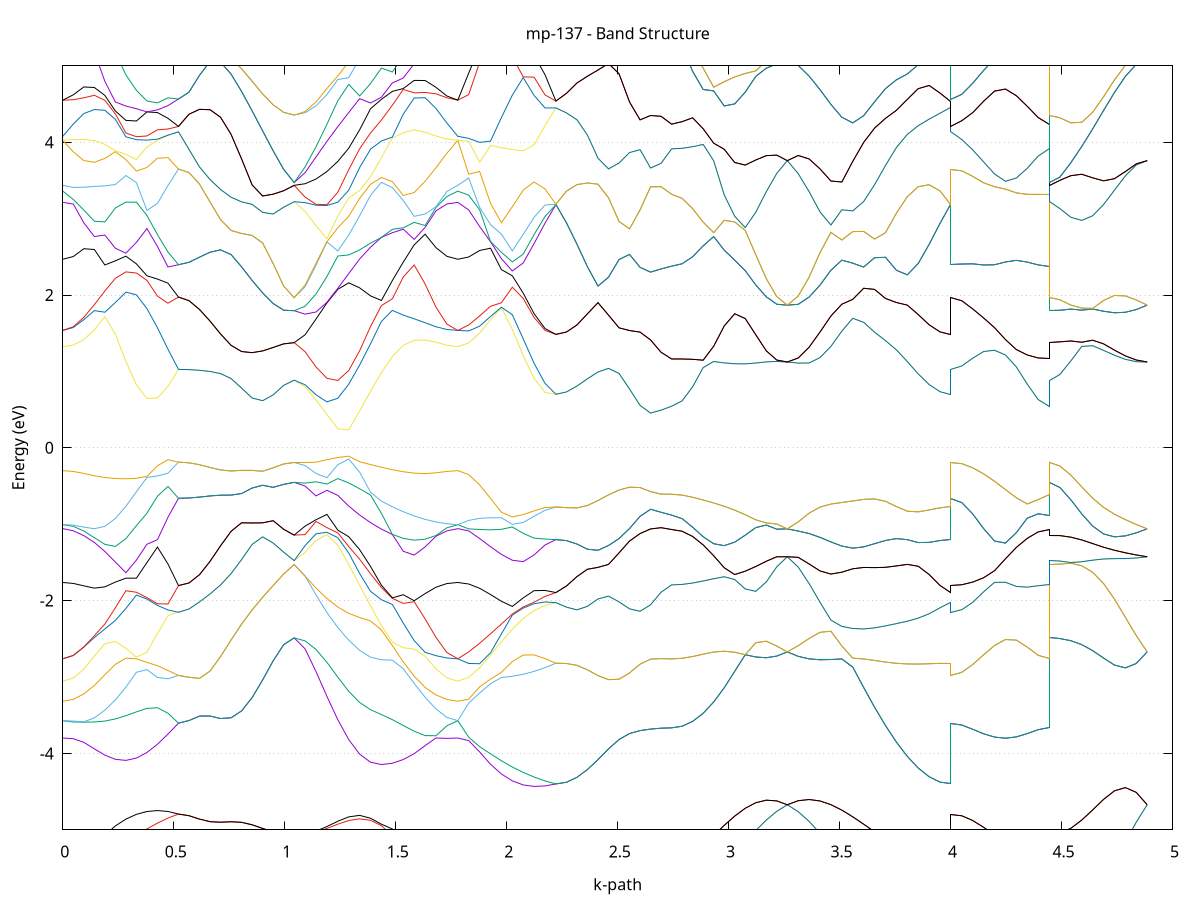 set title 'mp-137 - Band Structure'
set xlabel 'k-path'
set ylabel 'Energy (eV)'
set grid y
set yrange [-5:5]
set terminal png size 800,600
set output 'mp-137_bands_gnuplot.png'
plot '-' using 1:2 with lines notitle, '-' using 1:2 with lines notitle, '-' using 1:2 with lines notitle, '-' using 1:2 with lines notitle, '-' using 1:2 with lines notitle, '-' using 1:2 with lines notitle, '-' using 1:2 with lines notitle, '-' using 1:2 with lines notitle, '-' using 1:2 with lines notitle, '-' using 1:2 with lines notitle, '-' using 1:2 with lines notitle, '-' using 1:2 with lines notitle, '-' using 1:2 with lines notitle, '-' using 1:2 with lines notitle, '-' using 1:2 with lines notitle, '-' using 1:2 with lines notitle, '-' using 1:2 with lines notitle, '-' using 1:2 with lines notitle, '-' using 1:2 with lines notitle, '-' using 1:2 with lines notitle, '-' using 1:2 with lines notitle, '-' using 1:2 with lines notitle, '-' using 1:2 with lines notitle, '-' using 1:2 with lines notitle, '-' using 1:2 with lines notitle, '-' using 1:2 with lines notitle, '-' using 1:2 with lines notitle, '-' using 1:2 with lines notitle, '-' using 1:2 with lines notitle, '-' using 1:2 with lines notitle, '-' using 1:2 with lines notitle, '-' using 1:2 with lines notitle, '-' using 1:2 with lines notitle, '-' using 1:2 with lines notitle, '-' using 1:2 with lines notitle, '-' using 1:2 with lines notitle, '-' using 1:2 with lines notitle, '-' using 1:2 with lines notitle, '-' using 1:2 with lines notitle, '-' using 1:2 with lines notitle, '-' using 1:2 with lines notitle, '-' using 1:2 with lines notitle, '-' using 1:2 with lines notitle, '-' using 1:2 with lines notitle, '-' using 1:2 with lines notitle, '-' using 1:2 with lines notitle, '-' using 1:2 with lines notitle, '-' using 1:2 with lines notitle, '-' using 1:2 with lines notitle, '-' using 1:2 with lines notitle, '-' using 1:2 with lines notitle, '-' using 1:2 with lines notitle, '-' using 1:2 with lines notitle, '-' using 1:2 with lines notitle, '-' using 1:2 with lines notitle, '-' using 1:2 with lines notitle, '-' using 1:2 with lines notitle, '-' using 1:2 with lines notitle, '-' using 1:2 with lines notitle, '-' using 1:2 with lines notitle, '-' using 1:2 with lines notitle, '-' using 1:2 with lines notitle, '-' using 1:2 with lines notitle, '-' using 1:2 with lines notitle, '-' using 1:2 with lines notitle, '-' using 1:2 with lines notitle, '-' using 1:2 with lines notitle, '-' using 1:2 with lines notitle, '-' using 1:2 with lines notitle, '-' using 1:2 with lines notitle, '-' using 1:2 with lines notitle, '-' using 1:2 with lines notitle, '-' using 1:2 with lines notitle, '-' using 1:2 with lines notitle, '-' using 1:2 with lines notitle, '-' using 1:2 with lines notitle, '-' using 1:2 with lines notitle, '-' using 1:2 with lines notitle, '-' using 1:2 with lines notitle, '-' using 1:2 with lines notitle, '-' using 1:2 with lines notitle, '-' using 1:2 with lines notitle, '-' using 1:2 with lines notitle, '-' using 1:2 with lines notitle, '-' using 1:2 with lines notitle, '-' using 1:2 with lines notitle, '-' using 1:2 with lines notitle, '-' using 1:2 with lines notitle, '-' using 1:2 with lines notitle, '-' using 1:2 with lines notitle, '-' using 1:2 with lines notitle, '-' using 1:2 with lines notitle, '-' using 1:2 with lines notitle, '-' using 1:2 with lines notitle, '-' using 1:2 with lines notitle, '-' using 1:2 with lines notitle, '-' using 1:2 with lines notitle, '-' using 1:2 with lines notitle, '-' using 1:2 with lines notitle, '-' using 1:2 with lines notitle, '-' using 1:2 with lines notitle, '-' using 1:2 with lines notitle, '-' using 1:2 with lines notitle, '-' using 1:2 with lines notitle, '-' using 1:2 with lines notitle, '-' using 1:2 with lines notitle, '-' using 1:2 with lines notitle, '-' using 1:2 with lines notitle, '-' using 1:2 with lines notitle, '-' using 1:2 with lines notitle, '-' using 1:2 with lines notitle, '-' using 1:2 with lines notitle, '-' using 1:2 with lines notitle, '-' using 1:2 with lines notitle, '-' using 1:2 with lines notitle, '-' using 1:2 with lines notitle, '-' using 1:2 with lines notitle, '-' using 1:2 with lines notitle, '-' using 1:2 with lines notitle, '-' using 1:2 with lines notitle, '-' using 1:2 with lines notitle, '-' using 1:2 with lines notitle, '-' using 1:2 with lines notitle, '-' using 1:2 with lines notitle, '-' using 1:2 with lines notitle, '-' using 1:2 with lines notitle, '-' using 1:2 with lines notitle, '-' using 1:2 with lines notitle, '-' using 1:2 with lines notitle, '-' using 1:2 with lines notitle, '-' using 1:2 with lines notitle, '-' using 1:2 with lines notitle, '-' using 1:2 with lines notitle, '-' using 1:2 with lines notitle, '-' using 1:2 with lines notitle, '-' using 1:2 with lines notitle, '-' using 1:2 with lines notitle, '-' using 1:2 with lines notitle, '-' using 1:2 with lines notitle, '-' using 1:2 with lines notitle, '-' using 1:2 with lines notitle, '-' using 1:2 with lines notitle, '-' using 1:2 with lines notitle, '-' using 1:2 with lines notitle, '-' using 1:2 with lines notitle, '-' using 1:2 with lines notitle, '-' using 1:2 with lines notitle, '-' using 1:2 with lines notitle, '-' using 1:2 with lines notitle, '-' using 1:2 with lines notitle, '-' using 1:2 with lines notitle, '-' using 1:2 with lines notitle, '-' using 1:2 with lines notitle, '-' using 1:2 with lines notitle, '-' using 1:2 with lines notitle, '-' using 1:2 with lines notitle, '-' using 1:2 with lines notitle, '-' using 1:2 with lines notitle, '-' using 1:2 with lines notitle, '-' using 1:2 with lines notitle
0.000000 -24.415945
0.047389 -24.415745
0.094779 -24.415145
0.142168 -24.414245
0.189558 -24.413045
0.236947 -24.411545
0.284336 -24.409845
0.331726 -24.407945
0.379115 -24.405945
0.426505 -24.403945
0.473894 -24.401845
0.521283 -24.399945
0.521283 -24.399945
0.568673 -24.399845
0.616062 -24.399645
0.663452 -24.399245
0.710841 -24.398945
0.758230 -24.399145
0.805620 -24.399945
0.853009 -24.400945
0.900399 -24.401845
0.947788 -24.402545
0.995177 -24.402945
1.042567 -24.403145
1.042567 -24.403145
1.091714 -24.402945
1.140861 -24.402545
1.190008 -24.401845
1.239155 -24.401045
1.288302 -24.401145
1.337449 -24.403045
1.386596 -24.405145
1.435743 -24.407245
1.484890 -24.409245
1.534038 -24.411145
1.583185 -24.412745
1.632332 -24.414145
1.681479 -24.415145
1.730626 -24.415745
1.779773 -24.415945
1.779773 -24.415945
1.828896 -24.415945
1.878020 -24.415945
1.927144 -24.415845
1.976267 -24.415645
2.025391 -24.415345
2.074515 -24.414845
2.123638 -24.414245
2.172762 -24.413345
2.221885 -24.412245
2.221885 -24.412245
2.269275 -24.412045
2.316664 -24.411645
2.364054 -24.410945
2.411443 -24.410045
2.458832 -24.408845
2.506222 -24.407645
2.553611 -24.406345
2.601001 -24.404845
2.648390 -24.403345
2.695779 -24.401945
2.743169 -24.401145
2.743169 -24.401145
2.790558 -24.401145
2.837948 -24.400845
2.885337 -24.400545
2.932726 -24.400245
2.980116 -24.399845
3.027505 -24.399645
3.074895 -24.399445
3.122284 -24.399745
3.169673 -24.399945
3.217063 -24.399945
3.264452 -24.399945
3.264452 -24.399945
3.313599 -24.400045
3.362746 -24.400345
3.411893 -24.400745
3.461040 -24.401445
3.510188 -24.402245
3.559335 -24.403345
3.608482 -24.404545
3.657629 -24.405945
3.706776 -24.407245
3.755923 -24.408645
3.805070 -24.409845
3.854217 -24.410845
3.903364 -24.411545
3.952511 -24.412045
4.001658 -24.412245
4.001658 -24.399945
4.050782 -24.399945
4.099905 -24.400045
4.149029 -24.400245
4.198153 -24.400445
4.247276 -24.400645
4.296400 -24.400845
4.345523 -24.401045
4.394647 -24.401145
4.443771 -24.401145
4.443771 -24.403145
4.492894 -24.403045
4.542018 -24.402945
4.591141 -24.402645
4.640265 -24.402345
4.689389 -24.401945
4.738512 -24.401545
4.787636 -24.401045
4.836759 -24.400445
4.885883 -24.399945
e
0.000000 -24.392945
0.047389 -24.393045
0.094779 -24.393445
0.142168 -24.393945
0.189558 -24.394545
0.236947 -24.395345
0.284336 -24.396145
0.331726 -24.396845
0.379115 -24.397345
0.426505 -24.397845
0.473894 -24.398445
0.521283 -24.399945
0.521283 -24.399945
0.568673 -24.399845
0.616062 -24.399645
0.663452 -24.399245
0.710841 -24.398945
0.758230 -24.399145
0.805620 -24.399945
0.853009 -24.400945
0.900399 -24.401845
0.947788 -24.402545
0.995177 -24.402945
1.042567 -24.403145
1.042567 -24.403145
1.091714 -24.402945
1.140861 -24.402345
1.190008 -24.401445
1.239155 -24.400145
1.288302 -24.399845
1.337449 -24.398745
1.386596 -24.397445
1.435743 -24.396345
1.484890 -24.395245
1.534038 -24.394445
1.583185 -24.393745
1.632332 -24.393345
1.681479 -24.393145
1.730626 -24.393045
1.779773 -24.392945
1.779773 -24.392945
1.828896 -24.395545
1.878020 -24.398045
1.927144 -24.400545
1.976267 -24.402945
2.025391 -24.405245
2.074515 -24.407345
2.123638 -24.409245
2.172762 -24.410845
2.221885 -24.412245
2.221885 -24.412245
2.269275 -24.412045
2.316664 -24.411645
2.364054 -24.410945
2.411443 -24.410045
2.458832 -24.408845
2.506222 -24.407645
2.553611 -24.406345
2.601001 -24.404845
2.648390 -24.403345
2.695779 -24.401945
2.743169 -24.401145
2.743169 -24.401145
2.790558 -24.401145
2.837948 -24.400845
2.885337 -24.400545
2.932726 -24.400245
2.980116 -24.399845
3.027505 -24.399645
3.074895 -24.399445
3.122284 -24.399745
3.169673 -24.399945
3.217063 -24.399945
3.264452 -24.399945
3.264452 -24.399945
3.313599 -24.400045
3.362746 -24.400345
3.411893 -24.400745
3.461040 -24.401445
3.510188 -24.402245
3.559335 -24.403345
3.608482 -24.404545
3.657629 -24.405945
3.706776 -24.407245
3.755923 -24.408645
3.805070 -24.409845
3.854217 -24.410845
3.903364 -24.411545
3.952511 -24.412045
4.001658 -24.412245
4.001658 -24.399945
4.050782 -24.399945
4.099905 -24.400045
4.149029 -24.400245
4.198153 -24.400445
4.247276 -24.400645
4.296400 -24.400845
4.345523 -24.401045
4.394647 -24.401145
4.443771 -24.401145
4.443771 -24.403145
4.492894 -24.403045
4.542018 -24.402945
4.591141 -24.402645
4.640265 -24.402345
4.689389 -24.401945
4.738512 -24.401545
4.787636 -24.401045
4.836759 -24.400445
4.885883 -24.399945
e
0.000000 -24.392945
0.047389 -24.392845
0.094779 -24.392345
0.142168 -24.391745
0.189558 -24.391145
0.236947 -24.390845
0.284336 -24.391145
0.331726 -24.391845
0.379115 -24.392945
0.426505 -24.394045
0.473894 -24.395145
0.521283 -24.395545
0.521283 -24.395545
0.568673 -24.395645
0.616062 -24.396045
0.663452 -24.396545
0.710841 -24.397245
0.758230 -24.397445
0.805620 -24.397145
0.853009 -24.396845
0.900399 -24.396445
0.947788 -24.396245
0.995177 -24.396145
1.042567 -24.396045
1.042567 -24.396045
1.091714 -24.396245
1.140861 -24.396945
1.190008 -24.397945
1.239155 -24.399345
1.288302 -24.398645
1.337449 -24.397045
1.386596 -24.395345
1.435743 -24.393845
1.484890 -24.392745
1.534038 -24.392145
1.583185 -24.392045
1.632332 -24.392245
1.681479 -24.392645
1.730626 -24.392845
1.779773 -24.392945
1.779773 -24.392945
1.828896 -24.390545
1.878020 -24.388145
1.927144 -24.385945
1.976267 -24.383945
2.025391 -24.382245
2.074515 -24.380745
2.123638 -24.379545
2.172762 -24.378545
2.221885 -24.377645
2.221885 -24.377645
2.269275 -24.378245
2.316664 -24.379445
2.364054 -24.380945
2.411443 -24.382645
2.458832 -24.384645
2.506222 -24.386945
2.553611 -24.389345
2.601001 -24.391745
2.648390 -24.394045
2.695779 -24.395945
2.743169 -24.396845
2.743169 -24.396845
2.790558 -24.396945
2.837948 -24.397145
2.885337 -24.397545
2.932726 -24.398045
2.980116 -24.398545
3.027505 -24.398945
3.074895 -24.399345
3.122284 -24.399545
3.169673 -24.399645
3.217063 -24.399745
3.264452 -24.399945
3.264452 -24.399945
3.313599 -24.399745
3.362746 -24.399145
3.411893 -24.398345
3.461040 -24.397145
3.510188 -24.395645
3.559335 -24.393945
3.608482 -24.391945
3.657629 -24.389845
3.706776 -24.387645
3.755923 -24.385345
3.805070 -24.383245
3.854217 -24.381345
3.903364 -24.379645
3.952511 -24.378345
4.001658 -24.377645
4.001658 -24.395545
4.050782 -24.395545
4.099905 -24.395745
4.149029 -24.395945
4.198153 -24.396145
4.247276 -24.396345
4.296400 -24.396545
4.345523 -24.396745
4.394647 -24.396845
4.443771 -24.396845
4.443771 -24.396045
4.492894 -24.396145
4.542018 -24.396345
4.591141 -24.396645
4.640265 -24.397045
4.689389 -24.397545
4.738512 -24.398145
4.787636 -24.398745
4.836759 -24.399345
4.885883 -24.399945
e
0.000000 -24.377845
0.047389 -24.378745
0.094779 -24.380145
0.142168 -24.381645
0.189558 -24.383345
0.236947 -24.385245
0.284336 -24.387345
0.331726 -24.389445
0.379115 -24.391645
0.426505 -24.393745
0.473894 -24.394945
0.521283 -24.395545
0.521283 -24.395545
0.568673 -24.395645
0.616062 -24.396045
0.663452 -24.396545
0.710841 -24.397245
0.758230 -24.397445
0.805620 -24.397145
0.853009 -24.396845
0.900399 -24.396445
0.947788 -24.396245
0.995177 -24.396145
1.042567 -24.396045
1.042567 -24.396045
1.091714 -24.395945
1.140861 -24.395545
1.190008 -24.394945
1.239155 -24.394145
1.288302 -24.393145
1.337449 -24.391845
1.386596 -24.390445
1.435743 -24.388845
1.484890 -24.387145
1.534038 -24.385445
1.583185 -24.383645
1.632332 -24.381945
1.681479 -24.380245
1.730626 -24.378845
1.779773 -24.377845
1.779773 -24.377845
1.828896 -24.377845
1.878020 -24.377645
1.927144 -24.377245
1.976267 -24.376645
2.025391 -24.376345
2.074515 -24.376445
2.123638 -24.376645
2.172762 -24.377045
2.221885 -24.377645
2.221885 -24.377645
2.269275 -24.378245
2.316664 -24.379445
2.364054 -24.380945
2.411443 -24.382645
2.458832 -24.384645
2.506222 -24.386945
2.553611 -24.389345
2.601001 -24.391745
2.648390 -24.394045
2.695779 -24.395945
2.743169 -24.396845
2.743169 -24.396845
2.790558 -24.396945
2.837948 -24.397145
2.885337 -24.397545
2.932726 -24.398045
2.980116 -24.398545
3.027505 -24.398945
3.074895 -24.399345
3.122284 -24.399545
3.169673 -24.399645
3.217063 -24.399745
3.264452 -24.399945
3.264452 -24.399945
3.313599 -24.399645
3.362746 -24.399145
3.411893 -24.398345
3.461040 -24.397145
3.510188 -24.395645
3.559335 -24.393945
3.608482 -24.391945
3.657629 -24.389845
3.706776 -24.387645
3.755923 -24.385345
3.805070 -24.383245
3.854217 -24.381345
3.903364 -24.379645
3.952511 -24.378345
4.001658 -24.377645
4.001658 -24.395545
4.050782 -24.395545
4.099905 -24.395745
4.149029 -24.395945
4.198153 -24.396145
4.247276 -24.396345
4.296400 -24.396545
4.345523 -24.396745
4.394647 -24.396845
4.443771 -24.396845
4.443771 -24.396045
4.492894 -24.396145
4.542018 -24.396345
4.591141 -24.396645
4.640265 -24.397045
4.689389 -24.397545
4.738512 -24.398145
4.787636 -24.398745
4.836759 -24.399345
4.885883 -24.399945
e
0.000000 -24.377845
0.047389 -24.377845
0.094779 -24.377845
0.142168 -24.377945
0.189558 -24.377945
0.236947 -24.378045
0.284336 -24.378545
0.331726 -24.378945
0.379115 -24.379245
0.426505 -24.379445
0.473894 -24.379645
0.521283 -24.379645
0.521283 -24.379645
0.568673 -24.379345
0.616062 -24.378445
0.663452 -24.377145
0.710841 -24.376045
0.758230 -24.376145
0.805620 -24.376945
0.853009 -24.377645
0.900399 -24.378245
0.947788 -24.378645
0.995177 -24.378845
1.042567 -24.378845
1.042567 -24.378845
1.091714 -24.378845
1.140861 -24.378645
1.190008 -24.378245
1.239155 -24.377845
1.288302 -24.377345
1.337449 -24.377045
1.386596 -24.376945
1.435743 -24.377245
1.484890 -24.377645
1.534038 -24.377945
1.583185 -24.378045
1.632332 -24.378045
1.681479 -24.377945
1.730626 -24.377845
1.779773 -24.377845
1.779773 -24.377845
1.828896 -24.377745
1.878020 -24.377445
1.927144 -24.377045
1.976267 -24.376645
2.025391 -24.376345
2.074515 -24.375945
2.123638 -24.375745
2.172762 -24.375545
2.221885 -24.375445
2.221885 -24.375445
2.269275 -24.374945
2.316664 -24.374145
2.364054 -24.373845
2.411443 -24.374245
2.458832 -24.374945
2.506222 -24.375845
2.553611 -24.376545
2.601001 -24.377145
2.648390 -24.377545
2.695779 -24.377745
2.743169 -24.377845
2.743169 -24.377845
2.790558 -24.377545
2.837948 -24.376545
2.885337 -24.375045
2.932726 -24.373345
2.980116 -24.371745
3.027505 -24.370945
3.074895 -24.371645
3.122284 -24.372045
3.169673 -24.372145
3.217063 -24.372045
3.264452 -24.371745
3.264452 -24.371745
3.313599 -24.372045
3.362746 -24.372245
3.411893 -24.372245
3.461040 -24.372245
3.510188 -24.372145
3.559335 -24.371945
3.608482 -24.371845
3.657629 -24.371845
3.706776 -24.371945
3.755923 -24.372045
3.805070 -24.372345
3.854217 -24.372945
3.903364 -24.373945
3.952511 -24.374945
4.001658 -24.375445
4.001658 -24.379645
4.050782 -24.379545
4.099905 -24.379445
4.149029 -24.379245
4.198153 -24.378945
4.247276 -24.378645
4.296400 -24.378345
4.345523 -24.378145
4.394647 -24.377945
4.443771 -24.377845
4.443771 -24.378845
4.492894 -24.378745
4.542018 -24.378445
4.591141 -24.377845
4.640265 -24.377045
4.689389 -24.376145
4.738512 -24.375145
4.787636 -24.373945
4.836759 -24.372845
4.885883 -24.371745
e
0.000000 -24.377345
0.047389 -24.377345
0.094779 -24.377345
0.142168 -24.377545
0.189558 -24.377745
0.236947 -24.378045
0.284336 -24.378245
0.331726 -24.378545
0.379115 -24.378945
0.426505 -24.379245
0.473894 -24.379445
0.521283 -24.379645
0.521283 -24.379645
0.568673 -24.379345
0.616062 -24.378445
0.663452 -24.377145
0.710841 -24.376045
0.758230 -24.376145
0.805620 -24.376945
0.853009 -24.377645
0.900399 -24.378245
0.947788 -24.378645
0.995177 -24.378845
1.042567 -24.378845
1.042567 -24.378845
1.091714 -24.378845
1.140861 -24.378545
1.190008 -24.378245
1.239155 -24.377645
1.288302 -24.377045
1.337449 -24.376245
1.386596 -24.375445
1.435743 -24.374645
1.484890 -24.374245
1.534038 -24.374945
1.583185 -24.375745
1.632332 -24.376445
1.681479 -24.376945
1.730626 -24.377245
1.779773 -24.377345
1.779773 -24.377345
1.828896 -24.377245
1.878020 -24.377145
1.927144 -24.376845
1.976267 -24.376545
2.025391 -24.376145
2.074515 -24.375945
2.123638 -24.375645
2.172762 -24.375545
2.221885 -24.375445
2.221885 -24.375445
2.269275 -24.374945
2.316664 -24.374145
2.364054 -24.373845
2.411443 -24.374245
2.458832 -24.374945
2.506222 -24.375845
2.553611 -24.376545
2.601001 -24.377145
2.648390 -24.377545
2.695779 -24.377745
2.743169 -24.377845
2.743169 -24.377845
2.790558 -24.377545
2.837948 -24.376545
2.885337 -24.375045
2.932726 -24.373345
2.980116 -24.371745
3.027505 -24.370945
3.074895 -24.371645
3.122284 -24.372045
3.169673 -24.372145
3.217063 -24.372045
3.264452 -24.371745
3.264452 -24.371745
3.313599 -24.372045
3.362746 -24.372245
3.411893 -24.372245
3.461040 -24.372245
3.510188 -24.372145
3.559335 -24.371945
3.608482 -24.371845
3.657629 -24.371845
3.706776 -24.371945
3.755923 -24.372045
3.805070 -24.372345
3.854217 -24.372945
3.903364 -24.373945
3.952511 -24.374945
4.001658 -24.375445
4.001658 -24.379645
4.050782 -24.379545
4.099905 -24.379445
4.149029 -24.379245
4.198153 -24.378945
4.247276 -24.378645
4.296400 -24.378345
4.345523 -24.378145
4.394647 -24.377945
4.443771 -24.377845
4.443771 -24.378845
4.492894 -24.378745
4.542018 -24.378445
4.591141 -24.377845
4.640265 -24.377045
4.689389 -24.376145
4.738512 -24.375145
4.787636 -24.373945
4.836759 -24.372845
4.885883 -24.371745
e
0.000000 -24.376645
0.047389 -24.375845
0.094779 -24.374645
0.142168 -24.373445
0.189558 -24.372445
0.236947 -24.371645
0.284336 -24.371145
0.331726 -24.370745
0.379115 -24.370545
0.426505 -24.370545
0.473894 -24.370445
0.521283 -24.370445
0.521283 -24.370445
0.568673 -24.370745
0.616062 -24.371545
0.663452 -24.372645
0.710841 -24.373345
0.758230 -24.372645
0.805620 -24.371145
0.853009 -24.369845
0.900399 -24.368845
0.947788 -24.368245
0.995177 -24.367945
1.042567 -24.367845
1.042567 -24.367845
1.091714 -24.368045
1.140861 -24.368845
1.190008 -24.369845
1.239155 -24.371045
1.288302 -24.372245
1.337449 -24.373245
1.386596 -24.373745
1.435743 -24.373845
1.484890 -24.373945
1.534038 -24.373545
1.583185 -24.373545
1.632332 -24.373945
1.681479 -24.374745
1.730626 -24.375845
1.779773 -24.376645
1.779773 -24.376645
1.828896 -24.376645
1.878020 -24.376545
1.927144 -24.376445
1.976267 -24.376445
2.025391 -24.375845
2.074515 -24.374745
2.123638 -24.373645
2.172762 -24.372445
2.221885 -24.371145
2.221885 -24.371145
2.269275 -24.371045
2.316664 -24.370745
2.364054 -24.370145
2.411443 -24.369345
2.458832 -24.368545
2.506222 -24.367845
2.553611 -24.367345
2.601001 -24.366945
2.648390 -24.366645
2.695779 -24.366545
2.743169 -24.366445
2.743169 -24.366445
2.790558 -24.366645
2.837948 -24.367245
2.885337 -24.368045
2.932726 -24.369045
2.980116 -24.370045
3.027505 -24.370745
3.074895 -24.370445
3.122284 -24.370545
3.169673 -24.370945
3.217063 -24.371345
3.264452 -24.371745
3.264452 -24.371745
3.313599 -24.371345
3.362746 -24.370745
3.411893 -24.370145
3.461040 -24.369545
3.510188 -24.368945
3.559335 -24.368245
3.608482 -24.367645
3.657629 -24.367345
3.706776 -24.367345
3.755923 -24.368045
3.805070 -24.369145
3.854217 -24.370145
3.903364 -24.370745
3.952511 -24.371045
4.001658 -24.371145
4.001658 -24.370445
4.050782 -24.370245
4.099905 -24.369845
4.149029 -24.369345
4.198153 -24.368645
4.247276 -24.367945
4.296400 -24.367345
4.345523 -24.366845
4.394647 -24.366545
4.443771 -24.366445
4.443771 -24.367845
4.492894 -24.367845
4.542018 -24.367845
4.591141 -24.367945
4.640265 -24.368245
4.689389 -24.368545
4.738512 -24.369145
4.787636 -24.369845
4.836759 -24.370745
4.885883 -24.371745
e
0.000000 -24.361645
0.047389 -24.362245
0.094779 -24.363445
0.142168 -24.365145
0.189558 -24.366845
0.236947 -24.368545
0.284336 -24.369645
0.331726 -24.370245
0.379115 -24.370445
0.426505 -24.370445
0.473894 -24.370345
0.521283 -24.370445
0.521283 -24.370445
0.568673 -24.370745
0.616062 -24.371545
0.663452 -24.372645
0.710841 -24.373345
0.758230 -24.372645
0.805620 -24.371145
0.853009 -24.369845
0.900399 -24.368845
0.947788 -24.368245
0.995177 -24.367945
1.042567 -24.367845
1.042567 -24.367845
1.091714 -24.367745
1.140861 -24.367645
1.190008 -24.367545
1.239155 -24.367445
1.288302 -24.367445
1.337449 -24.367845
1.386596 -24.368545
1.435743 -24.369145
1.484890 -24.369245
1.534038 -24.368445
1.583185 -24.367045
1.632332 -24.365345
1.681479 -24.363745
1.730626 -24.362345
1.779773 -24.361645
1.779773 -24.361645
1.828896 -24.362645
1.878020 -24.363745
1.927144 -24.364645
1.976267 -24.365345
2.025391 -24.365845
2.074515 -24.367145
2.123638 -24.368645
2.172762 -24.369945
2.221885 -24.371145
2.221885 -24.371145
2.269275 -24.371045
2.316664 -24.370745
2.364054 -24.370145
2.411443 -24.369345
2.458832 -24.368545
2.506222 -24.367845
2.553611 -24.367345
2.601001 -24.366945
2.648390 -24.366645
2.695779 -24.366545
2.743169 -24.366445
2.743169 -24.366445
2.790558 -24.366645
2.837948 -24.367245
2.885337 -24.368045
2.932726 -24.369045
2.980116 -24.370045
3.027505 -24.370745
3.074895 -24.370445
3.122284 -24.370545
3.169673 -24.370945
3.217063 -24.371345
3.264452 -24.371745
3.264452 -24.371745
3.313599 -24.371345
3.362746 -24.370745
3.411893 -24.370145
3.461040 -24.369545
3.510188 -24.368945
3.559335 -24.368245
3.608482 -24.367645
3.657629 -24.367345
3.706776 -24.367345
3.755923 -24.368045
3.805070 -24.369145
3.854217 -24.370145
3.903364 -24.370745
3.952511 -24.371045
4.001658 -24.371145
4.001658 -24.370445
4.050782 -24.370245
4.099905 -24.369845
4.149029 -24.369345
4.198153 -24.368645
4.247276 -24.367945
4.296400 -24.367345
4.345523 -24.366845
4.394647 -24.366545
4.443771 -24.366445
4.443771 -24.367845
4.492894 -24.367845
4.542018 -24.367845
4.591141 -24.367945
4.640265 -24.368245
4.689389 -24.368545
4.738512 -24.369145
4.787636 -24.369845
4.836759 -24.370745
4.885883 -24.371745
e
0.000000 -24.361645
0.047389 -24.361745
0.094779 -24.362045
0.142168 -24.362245
0.189558 -24.361945
0.236947 -24.361145
0.284336 -24.359745
0.331726 -24.358045
0.379115 -24.356545
0.426505 -24.355345
0.473894 -24.354445
0.521283 -24.354045
0.521283 -24.354045
0.568673 -24.353845
0.616062 -24.353345
0.663452 -24.352645
0.710841 -24.351745
0.758230 -24.350545
0.805620 -24.348945
0.853009 -24.347045
0.900399 -24.345445
0.947788 -24.344845
0.995177 -24.344545
1.042567 -24.344445
1.042567 -24.344445
1.091714 -24.344845
1.140861 -24.345945
1.190008 -24.347445
1.239155 -24.349345
1.288302 -24.351445
1.337449 -24.353545
1.386596 -24.355645
1.435743 -24.357645
1.484890 -24.359445
1.534038 -24.360845
1.583185 -24.361645
1.632332 -24.361945
1.681479 -24.361845
1.730626 -24.361745
1.779773 -24.361645
1.779773 -24.361645
1.828896 -24.360645
1.878020 -24.360745
1.927144 -24.361945
1.976267 -24.363745
2.025391 -24.365445
2.074515 -24.366045
2.123638 -24.365945
2.172762 -24.365645
2.221885 -24.365145
2.221885 -24.365145
2.269275 -24.365345
2.316664 -24.365645
2.364054 -24.365445
2.411443 -24.364545
2.458832 -24.362845
2.506222 -24.360645
2.553611 -24.358445
2.601001 -24.356445
2.648390 -24.354745
2.695779 -24.353545
2.743169 -24.353145
2.743169 -24.353145
2.790558 -24.353445
2.837948 -24.354145
2.885337 -24.354845
2.932726 -24.355245
2.980116 -24.354945
3.027505 -24.353445
3.074895 -24.351045
3.122284 -24.348245
3.169673 -24.345645
3.217063 -24.343845
3.264452 -24.342945
3.264452 -24.342945
3.313599 -24.343945
3.362746 -24.345545
3.411893 -24.347745
3.461040 -24.350245
3.510188 -24.352945
3.559335 -24.355645
3.608482 -24.358145
3.657629 -24.360445
3.706776 -24.362545
3.755923 -24.364145
3.805070 -24.365245
3.854217 -24.365645
3.903364 -24.365645
3.952511 -24.365345
4.001658 -24.365145
4.001658 -24.354045
4.050782 -24.354045
4.099905 -24.353845
4.149029 -24.353745
4.198153 -24.353545
4.247276 -24.353345
4.296400 -24.353245
4.345523 -24.353145
4.394647 -24.353145
4.443771 -24.353145
4.443771 -24.344445
4.492894 -24.344445
4.542018 -24.344445
4.591141 -24.344345
4.640265 -24.344245
4.689389 -24.344045
4.738512 -24.343845
4.787636 -24.343545
4.836759 -24.343245
4.885883 -24.342945
e
0.000000 -24.360045
0.047389 -24.359545
0.094779 -24.358945
0.142168 -24.359145
0.189558 -24.359445
0.236947 -24.359345
0.284336 -24.358845
0.331726 -24.357845
0.379115 -24.356445
0.426505 -24.355045
0.473894 -24.354245
0.521283 -24.354045
0.521283 -24.354045
0.568673 -24.353845
0.616062 -24.353345
0.663452 -24.352645
0.710841 -24.351745
0.758230 -24.350545
0.805620 -24.348945
0.853009 -24.347045
0.900399 -24.345445
0.947788 -24.344845
0.995177 -24.344545
1.042567 -24.344445
1.042567 -24.344445
1.091714 -24.344245
1.140861 -24.343845
1.190008 -24.344045
1.239155 -24.346445
1.288302 -24.349045
1.337449 -24.352145
1.386596 -24.354245
1.435743 -24.355545
1.484890 -24.356845
1.534038 -24.357645
1.583185 -24.358045
1.632332 -24.358145
1.681479 -24.358545
1.730626 -24.359445
1.779773 -24.360045
1.779773 -24.360045
1.828896 -24.360145
1.878020 -24.359845
1.927144 -24.359645
1.976267 -24.360645
2.025391 -24.361645
2.074515 -24.362745
2.123638 -24.363645
2.172762 -24.364445
2.221885 -24.365145
2.221885 -24.365145
2.269275 -24.365345
2.316664 -24.365645
2.364054 -24.365445
2.411443 -24.364545
2.458832 -24.362845
2.506222 -24.360645
2.553611 -24.358445
2.601001 -24.356445
2.648390 -24.354745
2.695779 -24.353545
2.743169 -24.353145
2.743169 -24.353145
2.790558 -24.353445
2.837948 -24.354145
2.885337 -24.354845
2.932726 -24.355245
2.980116 -24.354945
3.027505 -24.353445
3.074895 -24.351045
3.122284 -24.348245
3.169673 -24.345645
3.217063 -24.343845
3.264452 -24.342945
3.264452 -24.342945
3.313599 -24.343945
3.362746 -24.345545
3.411893 -24.347745
3.461040 -24.350245
3.510188 -24.352945
3.559335 -24.355645
3.608482 -24.358145
3.657629 -24.360445
3.706776 -24.362545
3.755923 -24.364145
3.805070 -24.365245
3.854217 -24.365645
3.903364 -24.365645
3.952511 -24.365345
4.001658 -24.365145
4.001658 -24.354045
4.050782 -24.354045
4.099905 -24.353845
4.149029 -24.353745
4.198153 -24.353545
4.247276 -24.353345
4.296400 -24.353245
4.345523 -24.353145
4.394647 -24.353145
4.443771 -24.353145
4.443771 -24.344445
4.492894 -24.344445
4.542018 -24.344445
4.591141 -24.344345
4.640265 -24.344245
4.689389 -24.344045
4.738512 -24.343845
4.787636 -24.343545
4.836759 -24.343245
4.885883 -24.342945
e
0.000000 -24.357945
0.047389 -24.357945
0.094779 -24.357845
0.142168 -24.356745
0.189558 -24.355145
0.236947 -24.353245
0.284336 -24.351045
0.331726 -24.348745
0.379115 -24.347045
0.426505 -24.345745
0.473894 -24.344445
0.521283 -24.343545
0.521283 -24.343545
0.568673 -24.343645
0.616062 -24.343845
0.663452 -24.344045
0.710841 -24.344245
0.758230 -24.344345
0.805620 -24.344245
0.853009 -24.343945
0.900399 -24.342845
0.947788 -24.341445
0.995177 -24.340445
1.042567 -24.340245
1.042567 -24.340245
1.091714 -24.340645
1.140861 -24.342045
1.190008 -24.343545
1.239155 -24.345545
1.288302 -24.348945
1.337449 -24.351545
1.386596 -24.353745
1.435743 -24.355345
1.484890 -24.355745
1.534038 -24.355845
1.583185 -24.356345
1.632332 -24.357445
1.681479 -24.358045
1.730626 -24.357945
1.779773 -24.357945
1.779773 -24.357945
1.828896 -24.358145
1.878020 -24.358745
1.927144 -24.359345
1.976267 -24.359145
2.025391 -24.359545
2.074515 -24.359945
2.123638 -24.360145
2.172762 -24.360245
2.221885 -24.360245
2.221885 -24.360245
2.269275 -24.360045
2.316664 -24.359645
2.364054 -24.358945
2.411443 -24.358045
2.458832 -24.356845
2.506222 -24.355145
2.553611 -24.352845
2.601001 -24.350045
2.648390 -24.347145
2.695779 -24.344445
2.743169 -24.342545
2.743169 -24.342545
2.790558 -24.342545
2.837948 -24.342645
2.885337 -24.342645
2.932726 -24.342645
2.980116 -24.342645
3.027505 -24.342545
3.074895 -24.342445
3.122284 -24.342345
3.169673 -24.342345
3.217063 -24.342445
3.264452 -24.342945
3.264452 -24.342945
3.313599 -24.342445
3.362746 -24.342545
3.411893 -24.343145
3.461040 -24.344945
3.510188 -24.347745
3.559335 -24.350945
3.608482 -24.353945
3.657629 -24.356345
3.706776 -24.358045
3.755923 -24.358945
3.805070 -24.359245
3.854217 -24.359445
3.903364 -24.359745
3.952511 -24.360045
4.001658 -24.360245
4.001658 -24.343545
4.050782 -24.343645
4.099905 -24.343745
4.149029 -24.343845
4.198153 -24.343945
4.247276 -24.344045
4.296400 -24.343945
4.345523 -24.343545
4.394647 -24.343045
4.443771 -24.342545
4.443771 -24.340245
4.492894 -24.340245
4.542018 -24.340445
4.591141 -24.340745
4.640265 -24.341045
4.689389 -24.341445
4.738512 -24.341845
4.787636 -24.342145
4.836759 -24.342545
4.885883 -24.342945
e
0.000000 -24.352645
0.047389 -24.352545
0.094779 -24.352345
0.142168 -24.351845
0.189558 -24.351245
0.236947 -24.350445
0.284336 -24.349545
0.331726 -24.348345
0.379115 -24.346545
0.426505 -24.344645
0.473894 -24.343545
0.521283 -24.343545
0.521283 -24.343545
0.568673 -24.343645
0.616062 -24.343845
0.663452 -24.344045
0.710841 -24.344245
0.758230 -24.344345
0.805620 -24.344245
0.853009 -24.343945
0.900399 -24.342845
0.947788 -24.341445
0.995177 -24.340445
1.042567 -24.340245
1.042567 -24.340245
1.091714 -24.340245
1.140861 -24.340545
1.190008 -24.341045
1.239155 -24.342345
1.288302 -24.343345
1.337449 -24.344845
1.386596 -24.346845
1.435743 -24.348945
1.484890 -24.350845
1.534038 -24.352345
1.583185 -24.352945
1.632332 -24.352545
1.681479 -24.352245
1.730626 -24.352545
1.779773 -24.352645
1.779773 -24.352645
1.828896 -24.354845
1.878020 -24.357045
1.927144 -24.358445
1.976267 -24.359045
2.025391 -24.359145
2.074515 -24.359345
2.123638 -24.359645
2.172762 -24.360045
2.221885 -24.360245
2.221885 -24.360245
2.269275 -24.360045
2.316664 -24.359645
2.364054 -24.358945
2.411443 -24.358045
2.458832 -24.356845
2.506222 -24.355145
2.553611 -24.352845
2.601001 -24.350045
2.648390 -24.347145
2.695779 -24.344445
2.743169 -24.342545
2.743169 -24.342545
2.790558 -24.342545
2.837948 -24.342645
2.885337 -24.342645
2.932726 -24.342645
2.980116 -24.342645
3.027505 -24.342545
3.074895 -24.342445
3.122284 -24.342345
3.169673 -24.342345
3.217063 -24.342445
3.264452 -24.342945
3.264452 -24.342945
3.313599 -24.342445
3.362746 -24.342545
3.411893 -24.343145
3.461040 -24.344945
3.510188 -24.347745
3.559335 -24.350945
3.608482 -24.353945
3.657629 -24.356345
3.706776 -24.358045
3.755923 -24.358945
3.805070 -24.359245
3.854217 -24.359445
3.903364 -24.359745
3.952511 -24.360045
4.001658 -24.360245
4.001658 -24.343545
4.050782 -24.343645
4.099905 -24.343745
4.149029 -24.343845
4.198153 -24.343945
4.247276 -24.344045
4.296400 -24.343945
4.345523 -24.343545
4.394647 -24.343045
4.443771 -24.342545
4.443771 -24.340245
4.492894 -24.340245
4.542018 -24.340445
4.591141 -24.340745
4.640265 -24.341045
4.689389 -24.341445
4.738512 -24.341845
4.787636 -24.342145
4.836759 -24.342545
4.885883 -24.342945
e
0.000000 -24.351045
0.047389 -24.351245
0.094779 -24.351445
0.142168 -24.351245
0.189558 -24.350345
0.236947 -24.349045
0.284336 -24.347345
0.331726 -24.345145
0.379115 -24.342345
0.426505 -24.339245
0.473894 -24.335845
0.521283 -24.332445
0.521283 -24.332445
0.568673 -24.332545
0.616062 -24.332745
0.663452 -24.333145
0.710841 -24.333545
0.758230 -24.333945
0.805620 -24.334245
0.853009 -24.334245
0.900399 -24.333745
0.947788 -24.332245
0.995177 -24.329745
1.042567 -24.326745
1.042567 -24.326745
1.091714 -24.331245
1.140861 -24.335845
1.190008 -24.340145
1.239155 -24.341845
1.288302 -24.342945
1.337449 -24.344345
1.386596 -24.345845
1.435743 -24.347245
1.484890 -24.348645
1.534038 -24.349945
1.583185 -24.350945
1.632332 -24.351745
1.681479 -24.351845
1.730626 -24.351245
1.779773 -24.351045
1.779773 -24.351045
1.828896 -24.348545
1.878020 -24.345145
1.927144 -24.341345
1.976267 -24.337345
2.025391 -24.333245
2.074515 -24.328845
2.123638 -24.324445
2.172762 -24.319945
2.221885 -24.315545
2.221885 -24.315545
2.269275 -24.318145
2.316664 -24.320945
2.364054 -24.323745
2.411443 -24.326545
2.458832 -24.329145
2.506222 -24.331545
2.553611 -24.333945
2.601001 -24.336045
2.648390 -24.338145
2.695779 -24.340045
2.743169 -24.341545
2.743169 -24.341545
2.790558 -24.341345
2.837948 -24.340545
2.885337 -24.339645
2.932726 -24.338645
2.980116 -24.337645
3.027505 -24.336645
3.074895 -24.335445
3.122284 -24.334045
3.169673 -24.331945
3.217063 -24.329045
3.264452 -24.325745
3.264452 -24.325745
3.313599 -24.329245
3.362746 -24.332745
3.411893 -24.335845
3.461040 -24.337645
3.510188 -24.337945
3.559335 -24.337345
3.608482 -24.335945
3.657629 -24.334145
3.706776 -24.331945
3.755923 -24.329445
3.805070 -24.326745
3.854217 -24.323945
3.903364 -24.321045
3.952511 -24.318245
4.001658 -24.315545
4.001658 -24.332445
4.050782 -24.332745
4.099905 -24.333545
4.149029 -24.334645
4.198153 -24.335945
4.247276 -24.337245
4.296400 -24.338545
4.345523 -24.339845
4.394647 -24.340945
4.443771 -24.341545
4.443771 -24.326745
4.492894 -24.326745
4.542018 -24.326645
4.591141 -24.326445
4.640265 -24.326345
4.689389 -24.326145
4.738512 -24.325945
4.787636 -24.325845
4.836759 -24.325745
4.885883 -24.325745
e
0.000000 -24.327445
0.047389 -24.327345
0.094779 -24.327245
0.142168 -24.327145
0.189558 -24.327045
0.236947 -24.326845
0.284336 -24.326645
0.331726 -24.326545
0.379115 -24.326645
0.426505 -24.327545
0.473894 -24.329545
0.521283 -24.332445
0.521283 -24.332445
0.568673 -24.332545
0.616062 -24.332745
0.663452 -24.333145
0.710841 -24.333545
0.758230 -24.333945
0.805620 -24.334245
0.853009 -24.334245
0.900399 -24.333745
0.947788 -24.332245
0.995177 -24.329745
1.042567 -24.326745
1.042567 -24.326745
1.091714 -24.326845
1.140861 -24.327845
1.190008 -24.329045
1.239155 -24.329845
1.288302 -24.329845
1.337449 -24.329145
1.386596 -24.328145
1.435743 -24.327345
1.484890 -24.326845
1.534038 -24.326745
1.583185 -24.326845
1.632332 -24.326945
1.681479 -24.327245
1.730626 -24.327345
1.779773 -24.327445
1.779773 -24.327445
1.828896 -24.327145
1.878020 -24.326345
1.927144 -24.325045
1.976267 -24.323445
2.025391 -24.321745
2.074515 -24.319845
2.123638 -24.318145
2.172762 -24.316745
2.221885 -24.315545
2.221885 -24.315545
2.269275 -24.318145
2.316664 -24.320945
2.364054 -24.323745
2.411443 -24.326545
2.458832 -24.329145
2.506222 -24.331545
2.553611 -24.333945
2.601001 -24.336045
2.648390 -24.338145
2.695779 -24.340045
2.743169 -24.341545
2.743169 -24.341545
2.790558 -24.341345
2.837948 -24.340545
2.885337 -24.339645
2.932726 -24.338645
2.980116 -24.337645
3.027505 -24.336645
3.074895 -24.335445
3.122284 -24.334045
3.169673 -24.331945
3.217063 -24.329045
3.264452 -24.325745
3.264452 -24.325745
3.313599 -24.329245
3.362746 -24.332745
3.411893 -24.335845
3.461040 -24.337645
3.510188 -24.338045
3.559335 -24.337345
3.608482 -24.335945
3.657629 -24.334145
3.706776 -24.331945
3.755923 -24.329445
3.805070 -24.326745
3.854217 -24.323945
3.903364 -24.321045
3.952511 -24.318245
4.001658 -24.315545
4.001658 -24.332445
4.050782 -24.332745
4.099905 -24.333545
4.149029 -24.334645
4.198153 -24.335945
4.247276 -24.337245
4.296400 -24.338545
4.345523 -24.339845
4.394647 -24.340945
4.443771 -24.341545
4.443771 -24.326745
4.492894 -24.326745
4.542018 -24.326645
4.591141 -24.326445
4.640265 -24.326345
4.689389 -24.326145
4.738512 -24.325945
4.787636 -24.325845
4.836759 -24.325745
4.885883 -24.325745
e
0.000000 -24.316345
0.047389 -24.317145
0.094779 -24.318045
0.142168 -24.318545
0.189558 -24.318945
0.236947 -24.319145
0.284336 -24.319345
0.331726 -24.320645
0.379115 -24.322745
0.426505 -24.324245
0.473894 -24.324645
0.521283 -24.324145
0.521283 -24.324145
0.568673 -24.324045
0.616062 -24.323745
0.663452 -24.323245
0.710841 -24.322645
0.758230 -24.321945
0.805620 -24.321245
0.853009 -24.320845
0.900399 -24.320945
0.947788 -24.321845
0.995177 -24.323845
1.042567 -24.326545
1.042567 -24.326545
1.091714 -24.326745
1.140861 -24.326745
1.190008 -24.326845
1.239155 -24.326645
1.288302 -24.326245
1.337449 -24.325345
1.386596 -24.324145
1.435743 -24.322645
1.484890 -24.320845
1.534038 -24.319145
1.583185 -24.317545
1.632332 -24.317045
1.681479 -24.317245
1.730626 -24.316945
1.779773 -24.316345
1.779773 -24.316345
1.828896 -24.316145
1.878020 -24.315845
1.927144 -24.315345
1.976267 -24.314645
2.025391 -24.314045
2.074515 -24.313445
2.123638 -24.313845
2.172762 -24.314645
2.221885 -24.315545
2.221885 -24.315545
2.269275 -24.313645
2.316664 -24.313045
2.364054 -24.313045
2.411443 -24.313345
2.458832 -24.313645
2.506222 -24.313945
2.553611 -24.314545
2.601001 -24.315345
2.648390 -24.316445
2.695779 -24.317445
2.743169 -24.317945
2.743169 -24.317945
2.790558 -24.318045
2.837948 -24.318045
2.885337 -24.318145
2.932726 -24.318045
2.980116 -24.317945
3.027505 -24.317845
3.074895 -24.318045
3.122284 -24.318745
3.169673 -24.320245
3.217063 -24.322645
3.264452 -24.325745
3.264452 -24.325745
3.313599 -24.322445
3.362746 -24.319545
3.411893 -24.317045
3.461040 -24.315145
3.510188 -24.313845
3.559335 -24.313145
3.608482 -24.313045
3.657629 -24.313145
3.706776 -24.313345
3.755923 -24.313345
3.805070 -24.313245
3.854217 -24.313045
3.903364 -24.312945
3.952511 -24.313645
4.001658 -24.315545
4.001658 -24.324145
4.050782 -24.323945
4.099905 -24.323245
4.149029 -24.322345
4.198153 -24.321345
4.247276 -24.320245
4.296400 -24.319345
4.345523 -24.318645
4.394647 -24.318145
4.443771 -24.317945
4.443771 -24.326545
4.492894 -24.326445
4.542018 -24.326345
4.591141 -24.326145
4.640265 -24.326045
4.689389 -24.325845
4.738512 -24.325745
4.787636 -24.325745
4.836759 -24.325745
4.885883 -24.325745
e
0.000000 -24.315545
0.047389 -24.315045
0.094779 -24.313945
0.142168 -24.313345
0.189558 -24.314045
0.236947 -24.315945
0.284336 -24.318245
0.331726 -24.319945
0.379115 -24.320945
0.426505 -24.322245
0.473894 -24.323245
0.521283 -24.324145
0.521283 -24.324145
0.568673 -24.324045
0.616062 -24.323745
0.663452 -24.323245
0.710841 -24.322645
0.758230 -24.321945
0.805620 -24.321245
0.853009 -24.320845
0.900399 -24.320945
0.947788 -24.321845
0.995177 -24.323845
1.042567 -24.326545
1.042567 -24.326545
1.091714 -24.322245
1.140861 -24.318345
1.190008 -24.315045
1.239155 -24.312945
1.288302 -24.312545
1.337449 -24.313345
1.386596 -24.314345
1.435743 -24.314945
1.484890 -24.315345
1.534038 -24.315845
1.583185 -24.316445
1.632332 -24.316445
1.681479 -24.315845
1.730626 -24.315645
1.779773 -24.315545
1.779773 -24.315545
1.828896 -24.315945
1.878020 -24.315745
1.927144 -24.315245
1.976267 -24.314345
2.025391 -24.313145
2.074515 -24.313345
2.123638 -24.312645
2.172762 -24.311545
2.221885 -24.315545
2.221885 -24.315545
2.269275 -24.313645
2.316664 -24.313045
2.364054 -24.313045
2.411443 -24.313345
2.458832 -24.313645
2.506222 -24.313945
2.553611 -24.314545
2.601001 -24.315345
2.648390 -24.316445
2.695779 -24.317445
2.743169 -24.317945
2.743169 -24.317945
2.790558 -24.318045
2.837948 -24.318045
2.885337 -24.318145
2.932726 -24.318045
2.980116 -24.317945
3.027505 -24.317845
3.074895 -24.318045
3.122284 -24.318745
3.169673 -24.320245
3.217063 -24.322645
3.264452 -24.325745
3.264452 -24.325745
3.313599 -24.322445
3.362746 -24.319545
3.411893 -24.317045
3.461040 -24.315145
3.510188 -24.313845
3.559335 -24.313145
3.608482 -24.313045
3.657629 -24.313145
3.706776 -24.313345
3.755923 -24.313345
3.805070 -24.313245
3.854217 -24.313045
3.903364 -24.312945
3.952511 -24.313645
4.001658 -24.315545
4.001658 -24.324145
4.050782 -24.323945
4.099905 -24.323245
4.149029 -24.322345
4.198153 -24.321345
4.247276 -24.320245
4.296400 -24.319345
4.345523 -24.318645
4.394647 -24.318145
4.443771 -24.317945
4.443771 -24.326545
4.492894 -24.326445
4.542018 -24.326345
4.591141 -24.326145
4.640265 -24.326045
4.689389 -24.325845
4.738512 -24.325745
4.787636 -24.325745
4.836759 -24.325745
4.885883 -24.325745
e
0.000000 -24.315545
0.047389 -24.314545
0.094779 -24.312945
0.142168 -24.311145
0.189558 -24.309145
0.236947 -24.306845
0.284336 -24.304545
0.331726 -24.304445
0.379115 -24.305845
0.426505 -24.307645
0.473894 -24.309345
0.521283 -24.310045
0.521283 -24.310045
0.568673 -24.309745
0.616062 -24.309045
0.663452 -24.307845
0.710841 -24.306445
0.758230 -24.304845
0.805620 -24.303245
0.853009 -24.301945
0.900399 -24.301245
0.947788 -24.301345
0.995177 -24.301745
1.042567 -24.301845
1.042567 -24.301845
1.091714 -24.301845
1.140861 -24.301545
1.190008 -24.301045
1.239155 -24.300645
1.288302 -24.299945
1.337449 -24.298645
1.386596 -24.299145
1.435743 -24.300145
1.484890 -24.301445
1.534038 -24.302945
1.583185 -24.305245
1.632332 -24.308245
1.681479 -24.311345
1.730626 -24.314045
1.779773 -24.315545
1.779773 -24.315545
1.828896 -24.314945
1.878020 -24.314345
1.927144 -24.313745
1.976267 -24.313345
2.025391 -24.312945
2.074515 -24.311045
2.123638 -24.309445
2.172762 -24.311445
2.221885 -24.310145
2.221885 -24.310145
2.269275 -24.309745
2.316664 -24.308545
2.364054 -24.307345
2.411443 -24.306445
2.458832 -24.305845
2.506222 -24.305345
2.553611 -24.305345
2.601001 -24.305845
2.648390 -24.306545
2.695779 -24.307045
2.743169 -24.307245
2.743169 -24.307245
2.790558 -24.307245
2.837948 -24.306945
2.885337 -24.306445
2.932726 -24.305745
2.980116 -24.304745
3.027505 -24.303545
3.074895 -24.302245
3.122284 -24.301145
3.169673 -24.300145
3.217063 -24.299245
3.264452 -24.298345
3.264452 -24.298345
3.313599 -24.299345
3.362746 -24.300245
3.411893 -24.301245
3.461040 -24.302345
3.510188 -24.303545
3.559335 -24.304545
3.608482 -24.305445
3.657629 -24.306245
3.706776 -24.307045
3.755923 -24.307645
3.805070 -24.308045
3.854217 -24.308345
3.903364 -24.308845
3.952511 -24.309745
4.001658 -24.310145
4.001658 -24.310045
4.050782 -24.309945
4.099905 -24.309745
4.149029 -24.309345
4.198153 -24.308945
4.247276 -24.308445
4.296400 -24.308045
4.345523 -24.307645
4.394647 -24.307345
4.443771 -24.307245
4.443771 -24.301845
4.492894 -24.301845
4.542018 -24.301845
4.591141 -24.301745
4.640265 -24.301545
4.689389 -24.301345
4.738512 -24.300945
4.787636 -24.300345
4.836759 -24.299545
4.885883 -24.298345
e
0.000000 -24.297545
0.047389 -24.297345
0.094779 -24.296745
0.142168 -24.296445
0.189558 -24.297445
0.236947 -24.299345
0.284336 -24.301045
0.331726 -24.302045
0.379115 -24.304845
0.426505 -24.307345
0.473894 -24.309245
0.521283 -24.310045
0.521283 -24.310045
0.568673 -24.309745
0.616062 -24.309045
0.663452 -24.307845
0.710841 -24.306445
0.758230 -24.304845
0.805620 -24.303245
0.853009 -24.301945
0.900399 -24.301245
0.947788 -24.301345
0.995177 -24.301745
1.042567 -24.301845
1.042567 -24.301845
1.091714 -24.301645
1.140861 -24.300945
1.190008 -24.300345
1.239155 -24.300345
1.288302 -24.299445
1.337449 -24.298345
1.386596 -24.297445
1.435743 -24.296645
1.484890 -24.296045
1.534038 -24.295845
1.583185 -24.295645
1.632332 -24.295845
1.681479 -24.296545
1.730626 -24.297345
1.779773 -24.297545
1.779773 -24.297545
1.828896 -24.297545
1.878020 -24.297445
1.927144 -24.298545
1.976267 -24.300745
2.025391 -24.302745
2.074515 -24.304645
2.123638 -24.306545
2.172762 -24.308445
2.221885 -24.310145
2.221885 -24.310145
2.269275 -24.309745
2.316664 -24.308545
2.364054 -24.307345
2.411443 -24.306445
2.458832 -24.305845
2.506222 -24.305345
2.553611 -24.305345
2.601001 -24.305845
2.648390 -24.306545
2.695779 -24.307045
2.743169 -24.307245
2.743169 -24.307245
2.790558 -24.307245
2.837948 -24.306945
2.885337 -24.306445
2.932726 -24.305745
2.980116 -24.304745
3.027505 -24.303545
3.074895 -24.302245
3.122284 -24.301145
3.169673 -24.300145
3.217063 -24.299245
3.264452 -24.298345
3.264452 -24.298345
3.313599 -24.299345
3.362746 -24.300245
3.411893 -24.301245
3.461040 -24.302345
3.510188 -24.303545
3.559335 -24.304545
3.608482 -24.305445
3.657629 -24.306245
3.706776 -24.307045
3.755923 -24.307645
3.805070 -24.308045
3.854217 -24.308345
3.903364 -24.308845
3.952511 -24.309745
4.001658 -24.310145
4.001658 -24.310045
4.050782 -24.309945
4.099905 -24.309745
4.149029 -24.309345
4.198153 -24.308945
4.247276 -24.308445
4.296400 -24.308045
4.345523 -24.307645
4.394647 -24.307345
4.443771 -24.307245
4.443771 -24.301845
4.492894 -24.301845
4.542018 -24.301845
4.591141 -24.301745
4.640265 -24.301545
4.689389 -24.301345
4.738512 -24.300945
4.787636 -24.300345
4.836759 -24.299545
4.885883 -24.298345
e
0.000000 -24.291545
0.047389 -24.291945
0.094779 -24.293145
0.142168 -24.294145
0.189558 -24.295245
0.236947 -24.296945
0.284336 -24.299345
0.331726 -24.300045
0.379115 -24.297545
0.426505 -24.298845
0.473894 -24.298745
0.521283 -24.297745
0.521283 -24.297745
0.568673 -24.297545
0.616062 -24.297145
0.663452 -24.296545
0.710841 -24.296045
0.758230 -24.295745
0.805620 -24.295545
0.853009 -24.295445
0.900399 -24.294745
0.947788 -24.293245
0.995177 -24.291245
1.042567 -24.290045
1.042567 -24.290045
1.091714 -24.292345
1.140861 -24.295545
1.190008 -24.297945
1.239155 -24.298545
1.288302 -24.298445
1.337449 -24.297745
1.386596 -24.295345
1.435743 -24.294545
1.484890 -24.294345
1.534038 -24.293645
1.583185 -24.293145
1.632332 -24.292845
1.681479 -24.292045
1.730626 -24.291545
1.779773 -24.291545
1.779773 -24.291545
1.828896 -24.293945
1.878020 -24.296345
1.927144 -24.297345
1.976267 -24.297145
2.025391 -24.299945
2.074515 -24.303045
2.123638 -24.306145
2.172762 -24.305745
2.221885 -24.303445
2.221885 -24.303445
2.269275 -24.303245
2.316664 -24.302545
2.364054 -24.301345
2.411443 -24.299945
2.458832 -24.298945
2.506222 -24.298645
2.553611 -24.298845
2.601001 -24.298945
2.648390 -24.298545
2.695779 -24.298145
2.743169 -24.297945
2.743169 -24.297945
2.790558 -24.297645
2.837948 -24.296645
2.885337 -24.295245
2.932726 -24.293745
2.980116 -24.292445
3.027505 -24.292145
3.074895 -24.293345
3.122284 -24.294745
3.169673 -24.296045
3.217063 -24.297345
3.264452 -24.298345
3.264452 -24.298345
3.313599 -24.297245
3.362746 -24.295945
3.411893 -24.294545
3.461040 -24.293545
3.510188 -24.292845
3.559335 -24.292345
3.608482 -24.291945
3.657629 -24.291745
3.706776 -24.292345
3.755923 -24.294245
3.805070 -24.296945
3.854217 -24.299745
3.903364 -24.302045
3.952511 -24.303245
4.001658 -24.303445
4.001658 -24.297745
4.050782 -24.297745
4.099905 -24.297745
4.149029 -24.297745
4.198153 -24.297845
4.247276 -24.297945
4.296400 -24.297945
4.345523 -24.297945
4.394647 -24.297945
4.443771 -24.297945
4.443771 -24.290045
4.492894 -24.289945
4.542018 -24.289745
4.591141 -24.289445
4.640265 -24.289245
4.689389 -24.291245
4.738512 -24.293245
4.787636 -24.295245
4.836759 -24.296945
4.885883 -24.298345
e
0.000000 -24.291545
0.047389 -24.291045
0.094779 -24.290745
0.142168 -24.290945
0.189558 -24.290545
0.236947 -24.290745
0.284336 -24.291445
0.331726 -24.294045
0.379115 -24.296345
0.426505 -24.294845
0.473894 -24.296345
0.521283 -24.297745
0.521283 -24.297745
0.568673 -24.297545
0.616062 -24.297145
0.663452 -24.296545
0.710841 -24.296045
0.758230 -24.295745
0.805620 -24.295545
0.853009 -24.295445
0.900399 -24.294745
0.947788 -24.293245
0.995177 -24.291245
1.042567 -24.290045
1.042567 -24.290045
1.091714 -24.289945
1.140861 -24.289845
1.190008 -24.289445
1.239155 -24.288945
1.288302 -24.289245
1.337449 -24.290845
1.386596 -24.291845
1.435743 -24.290645
1.484890 -24.288545
1.534038 -24.290345
1.583185 -24.291645
1.632332 -24.292245
1.681479 -24.292045
1.730626 -24.291445
1.779773 -24.291545
1.779773 -24.291545
1.828896 -24.290845
1.878020 -24.292545
1.927144 -24.294645
1.976267 -24.297145
2.025391 -24.297145
2.074515 -24.297745
2.123638 -24.299145
2.172762 -24.301145
2.221885 -24.303445
2.221885 -24.303445
2.269275 -24.303245
2.316664 -24.302545
2.364054 -24.301345
2.411443 -24.299945
2.458832 -24.298945
2.506222 -24.298645
2.553611 -24.298845
2.601001 -24.298945
2.648390 -24.298545
2.695779 -24.298145
2.743169 -24.297945
2.743169 -24.297945
2.790558 -24.297645
2.837948 -24.296645
2.885337 -24.295245
2.932726 -24.293745
2.980116 -24.292445
3.027505 -24.292145
3.074895 -24.293345
3.122284 -24.294745
3.169673 -24.296045
3.217063 -24.297345
3.264452 -24.298345
3.264452 -24.298345
3.313599 -24.297245
3.362746 -24.295945
3.411893 -24.294545
3.461040 -24.293545
3.510188 -24.292845
3.559335 -24.292345
3.608482 -24.291945
3.657629 -24.291745
3.706776 -24.292345
3.755923 -24.294245
3.805070 -24.296945
3.854217 -24.299745
3.903364 -24.302045
3.952511 -24.303245
4.001658 -24.303445
4.001658 -24.297745
4.050782 -24.297745
4.099905 -24.297745
4.149029 -24.297745
4.198153 -24.297845
4.247276 -24.297945
4.296400 -24.297945
4.345523 -24.297945
4.394647 -24.297945
4.443771 -24.297945
4.443771 -24.290045
4.492894 -24.289945
4.542018 -24.289745
4.591141 -24.289445
4.640265 -24.289245
4.689389 -24.291245
4.738512 -24.293245
4.787636 -24.295245
4.836759 -24.296945
4.885883 -24.298345
e
0.000000 -24.289145
0.047389 -24.289845
0.094779 -24.290545
0.142168 -24.290745
0.189558 -24.290445
0.236947 -24.290045
0.284336 -24.291245
0.331726 -24.292345
0.379115 -24.293545
0.426505 -24.293045
0.473894 -24.288945
0.521283 -24.284545
0.521283 -24.284545
0.568673 -24.284345
0.616062 -24.283645
0.663452 -24.282545
0.710841 -24.281245
0.758230 -24.279845
0.805620 -24.278845
0.853009 -24.278945
0.900399 -24.280745
0.947788 -24.282745
0.995177 -24.284745
1.042567 -24.286045
1.042567 -24.286045
1.091714 -24.286145
1.140861 -24.286445
1.190008 -24.286945
1.239155 -24.287845
1.288302 -24.288245
1.337449 -24.287545
1.386596 -24.286945
1.435743 -24.286545
1.484890 -24.286845
1.534038 -24.288745
1.583185 -24.290945
1.632332 -24.290645
1.681479 -24.289745
1.730626 -24.289845
1.779773 -24.289145
1.779773 -24.289145
1.828896 -24.288745
1.878020 -24.288745
1.927144 -24.289445
1.976267 -24.290445
2.025391 -24.291445
2.074515 -24.292045
2.123638 -24.291845
2.172762 -24.290945
2.221885 -24.289545
2.221885 -24.289545
2.269275 -24.289445
2.316664 -24.289345
2.364054 -24.289445
2.411443 -24.289745
2.458832 -24.289945
2.506222 -24.289845
2.553611 -24.289245
2.601001 -24.288645
2.648390 -24.288245
2.695779 -24.288145
2.743169 -24.288145
2.743169 -24.288145
2.790558 -24.288245
2.837948 -24.288645
2.885337 -24.289245
2.932726 -24.290045
2.980116 -24.291045
3.027505 -24.291245
3.074895 -24.290345
3.122284 -24.289645
3.169673 -24.288745
3.217063 -24.287645
3.264452 -24.286245
3.264452 -24.286245
3.313599 -24.287745
3.362746 -24.288945
3.411893 -24.289645
3.461040 -24.289645
3.510188 -24.289245
3.559335 -24.288645
3.608482 -24.288545
3.657629 -24.288945
3.706776 -24.289445
3.755923 -24.289445
3.805070 -24.289245
3.854217 -24.289145
3.903364 -24.289245
3.952511 -24.289445
4.001658 -24.289545
4.001658 -24.284545
4.050782 -24.284645
4.099905 -24.284745
4.149029 -24.285045
4.198153 -24.285545
4.247276 -24.286245
4.296400 -24.286945
4.345523 -24.287545
4.394647 -24.287945
4.443771 -24.288145
4.443771 -24.286045
4.492894 -24.286245
4.542018 -24.286745
4.591141 -24.287745
4.640265 -24.288945
4.689389 -24.288445
4.738512 -24.287845
4.787636 -24.287245
4.836759 -24.286745
4.885883 -24.286245
e
0.000000 -24.289145
0.047389 -24.289245
0.094779 -24.288545
0.142168 -24.288545
0.189558 -24.288045
0.236947 -24.285145
0.284336 -24.281545
0.331726 -24.279845
0.379115 -24.277945
0.426505 -24.276245
0.473894 -24.280045
0.521283 -24.284545
0.521283 -24.284545
0.568673 -24.284345
0.616062 -24.283645
0.663452 -24.282545
0.710841 -24.281245
0.758230 -24.279845
0.805620 -24.278845
0.853009 -24.278945
0.900399 -24.280745
0.947788 -24.282745
0.995177 -24.284745
1.042567 -24.286045
1.042567 -24.286045
1.091714 -24.283645
1.140861 -24.279945
1.190008 -24.278245
1.239155 -24.277045
1.288302 -24.276645
1.337449 -24.277445
1.386596 -24.279345
1.435743 -24.282045
1.484890 -24.286745
1.534038 -24.287145
1.583185 -24.287145
1.632332 -24.288545
1.681479 -24.289645
1.730626 -24.289445
1.779773 -24.289145
1.779773 -24.289145
1.828896 -24.288245
1.878020 -24.286945
1.927144 -24.286045
1.976267 -24.285245
2.025391 -24.284345
2.074515 -24.283545
2.123638 -24.285645
2.172762 -24.287745
2.221885 -24.289545
2.221885 -24.289545
2.269275 -24.289445
2.316664 -24.289345
2.364054 -24.289445
2.411443 -24.289645
2.458832 -24.289945
2.506222 -24.289845
2.553611 -24.289245
2.601001 -24.288645
2.648390 -24.288245
2.695779 -24.288145
2.743169 -24.288145
2.743169 -24.288145
2.790558 -24.288245
2.837948 -24.288645
2.885337 -24.289245
2.932726 -24.290045
2.980116 -24.291045
3.027505 -24.291245
3.074895 -24.290345
3.122284 -24.289645
3.169673 -24.288745
3.217063 -24.287645
3.264452 -24.286245
3.264452 -24.286245
3.313599 -24.287745
3.362746 -24.288945
3.411893 -24.289645
3.461040 -24.289645
3.510188 -24.289245
3.559335 -24.288645
3.608482 -24.288545
3.657629 -24.288945
3.706776 -24.289445
3.755923 -24.289445
3.805070 -24.289245
3.854217 -24.289145
3.903364 -24.289245
3.952511 -24.289445
4.001658 -24.289545
4.001658 -24.284545
4.050782 -24.284645
4.099905 -24.284745
4.149029 -24.285045
4.198153 -24.285545
4.247276 -24.286245
4.296400 -24.286945
4.345523 -24.287545
4.394647 -24.287945
4.443771 -24.288145
4.443771 -24.286045
4.492894 -24.286245
4.542018 -24.286745
4.591141 -24.287745
4.640265 -24.288945
4.689389 -24.288445
4.738512 -24.287845
4.787636 -24.287245
4.836759 -24.286745
4.885883 -24.286245
e
0.000000 -24.288045
0.047389 -24.288145
0.094779 -24.288345
0.142168 -24.286245
0.189558 -24.283945
0.236947 -24.282645
0.284336 -24.281245
0.331726 -24.277745
0.379115 -24.275745
0.426505 -24.276045
0.473894 -24.274845
0.521283 -24.274045
0.521283 -24.274045
0.568673 -24.273945
0.616062 -24.273845
0.663452 -24.273845
0.710841 -24.274145
0.758230 -24.275045
0.805620 -24.276545
0.853009 -24.277945
0.900399 -24.278545
0.947788 -24.279645
0.995177 -24.280845
1.042567 -24.281345
1.042567 -24.281345
1.091714 -24.280845
1.140861 -24.279745
1.190008 -24.277245
1.239155 -24.275145
1.288302 -24.274445
1.337449 -24.273645
1.386596 -24.276745
1.435743 -24.281845
1.484890 -24.284345
1.534038 -24.285845
1.583185 -24.287045
1.632332 -24.287745
1.681479 -24.288245
1.730626 -24.288145
1.779773 -24.288045
1.779773 -24.288045
1.828896 -24.287945
1.878020 -24.286045
1.927144 -24.284745
1.976267 -24.284245
2.025391 -24.283145
2.074515 -24.283345
2.123638 -24.282145
2.172762 -24.280745
2.221885 -24.279345
2.221885 -24.279345
2.269275 -24.278945
2.316664 -24.278145
2.364054 -24.276945
2.411443 -24.275745
2.458832 -24.274445
2.506222 -24.273245
2.553611 -24.271945
2.601001 -24.270745
2.648390 -24.269845
2.695779 -24.269545
2.743169 -24.269445
2.743169 -24.269445
2.790558 -24.269745
2.837948 -24.270745
2.885337 -24.272145
2.932726 -24.273945
2.980116 -24.275845
3.027505 -24.277745
3.074895 -24.279545
3.122284 -24.281345
3.169673 -24.283045
3.217063 -24.284645
3.264452 -24.286245
3.264452 -24.286245
3.313599 -24.284645
3.362746 -24.282845
3.411893 -24.280945
3.461040 -24.279145
3.510188 -24.277545
3.559335 -24.276245
3.608482 -24.275245
3.657629 -24.274445
3.706776 -24.274045
3.755923 -24.274345
3.805070 -24.275445
3.854217 -24.276745
3.903364 -24.278045
3.952511 -24.278945
4.001658 -24.279345
4.001658 -24.274045
4.050782 -24.273945
4.099905 -24.273845
4.149029 -24.273545
4.198153 -24.273045
4.247276 -24.272145
4.296400 -24.270945
4.345523 -24.269945
4.394647 -24.269545
4.443771 -24.269445
4.443771 -24.281345
4.492894 -24.281545
4.542018 -24.282145
4.591141 -24.283045
4.640265 -24.283845
4.689389 -24.284445
4.738512 -24.284945
4.787636 -24.285445
4.836759 -24.285845
4.885883 -24.286245
e
0.000000 -24.284545
0.047389 -24.283645
0.094779 -24.282245
0.142168 -24.280945
0.189558 -24.279745
0.236947 -24.278445
0.284336 -24.276745
0.331726 -24.274345
0.379115 -24.272645
0.426505 -24.273945
0.473894 -24.273745
0.521283 -24.274045
0.521283 -24.274045
0.568673 -24.273945
0.616062 -24.273845
0.663452 -24.273845
0.710841 -24.274145
0.758230 -24.275045
0.805620 -24.276545
0.853009 -24.277945
0.900399 -24.278545
0.947788 -24.279645
0.995177 -24.280845
1.042567 -24.281345
1.042567 -24.281345
1.091714 -24.280845
1.140861 -24.279345
1.190008 -24.276545
1.239155 -24.274945
1.288302 -24.272945
1.337449 -24.272345
1.386596 -24.273445
1.435743 -24.275345
1.484890 -24.277145
1.534038 -24.278545
1.583185 -24.279645
1.632332 -24.280645
1.681479 -24.281945
1.730626 -24.283645
1.779773 -24.284545
1.779773 -24.284545
1.828896 -24.284645
1.878020 -24.284745
1.927144 -24.283545
1.976267 -24.281845
2.025391 -24.281845
2.074515 -24.281545
2.123638 -24.279445
2.172762 -24.278145
2.221885 -24.279345
2.221885 -24.279345
2.269275 -24.278945
2.316664 -24.278145
2.364054 -24.276945
2.411443 -24.275745
2.458832 -24.274445
2.506222 -24.273245
2.553611 -24.271945
2.601001 -24.270745
2.648390 -24.269845
2.695779 -24.269545
2.743169 -24.269445
2.743169 -24.269445
2.790558 -24.269745
2.837948 -24.270745
2.885337 -24.272145
2.932726 -24.273945
2.980116 -24.275845
3.027505 -24.277745
3.074895 -24.279545
3.122284 -24.281345
3.169673 -24.283045
3.217063 -24.284645
3.264452 -24.286245
3.264452 -24.286245
3.313599 -24.284645
3.362746 -24.282845
3.411893 -24.280945
3.461040 -24.279145
3.510188 -24.277545
3.559335 -24.276245
3.608482 -24.275245
3.657629 -24.274445
3.706776 -24.274045
3.755923 -24.274345
3.805070 -24.275445
3.854217 -24.276745
3.903364 -24.278045
3.952511 -24.278945
4.001658 -24.279345
4.001658 -24.274045
4.050782 -24.273945
4.099905 -24.273845
4.149029 -24.273545
4.198153 -24.273045
4.247276 -24.272145
4.296400 -24.270945
4.345523 -24.269945
4.394647 -24.269545
4.443771 -24.269445
4.443771 -24.281345
4.492894 -24.281545
4.542018 -24.282145
4.591141 -24.283045
4.640265 -24.283845
4.689389 -24.284445
4.738512 -24.284945
4.787636 -24.285445
4.836759 -24.285845
4.885883 -24.286245
e
0.000000 -24.264245
0.047389 -24.265945
0.094779 -24.268445
0.142168 -24.270645
0.189558 -24.271945
0.236947 -24.271145
0.284336 -24.268345
0.331726 -24.265045
0.379115 -24.266845
0.426505 -24.264645
0.473894 -24.261745
0.521283 -24.259345
0.521283 -24.259345
0.568673 -24.259545
0.616062 -24.260145
0.663452 -24.260845
0.710841 -24.261445
0.758230 -24.261845
0.805620 -24.264045
0.853009 -24.267345
0.900399 -24.270045
0.947788 -24.271745
0.995177 -24.272445
1.042567 -24.272545
1.042567 -24.272545
1.091714 -24.272845
1.140861 -24.273445
1.190008 -24.273445
1.239155 -24.271145
1.288302 -24.267945
1.337449 -24.271245
1.386596 -24.273045
1.435743 -24.273245
1.484890 -24.273445
1.534038 -24.273245
1.583185 -24.272045
1.632332 -24.270245
1.681479 -24.268145
1.730626 -24.265945
1.779773 -24.264245
1.779773 -24.264245
1.828896 -24.265645
1.878020 -24.267145
1.927144 -24.268745
1.976267 -24.270445
2.025391 -24.272145
2.074515 -24.273845
2.123638 -24.275445
2.172762 -24.275745
2.221885 -24.273345
2.221885 -24.273345
2.269275 -24.273045
2.316664 -24.272345
2.364054 -24.271245
2.411443 -24.270045
2.458832 -24.269045
2.506222 -24.268545
2.553611 -24.268345
2.601001 -24.268045
2.648390 -24.267045
2.695779 -24.265145
2.743169 -24.263445
2.743169 -24.263445
2.790558 -24.263245
2.837948 -24.262545
2.885337 -24.261545
2.932726 -24.260645
2.980116 -24.260645
3.027505 -24.262545
3.074895 -24.265345
3.122284 -24.267845
3.169673 -24.269345
3.217063 -24.269745
3.264452 -24.269045
3.264452 -24.269045
3.313599 -24.269745
3.362746 -24.269645
3.411893 -24.268845
3.461040 -24.267445
3.510188 -24.266045
3.559335 -24.265045
3.608482 -24.265345
3.657629 -24.266845
3.706776 -24.268445
3.755923 -24.269645
3.805070 -24.270545
3.854217 -24.271445
3.903364 -24.272345
3.952511 -24.273045
4.001658 -24.273345
4.001658 -24.259345
4.050782 -24.259745
4.099905 -24.260645
4.149029 -24.261745
4.198153 -24.263045
4.247276 -24.264145
4.296400 -24.265045
4.345523 -24.265245
4.394647 -24.264445
4.443771 -24.263445
4.443771 -24.272545
4.492894 -24.272745
4.542018 -24.273145
4.591141 -24.273545
4.640265 -24.273545
4.689389 -24.273145
4.738512 -24.272545
4.787636 -24.271645
4.836759 -24.270445
4.885883 -24.269045
e
0.000000 -24.264245
0.047389 -24.264045
0.094779 -24.263545
0.142168 -24.262945
0.189558 -24.262445
0.236947 -24.262145
0.284336 -24.262745
0.331726 -24.264545
0.379115 -24.260945
0.426505 -24.258345
0.473894 -24.257845
0.521283 -24.259345
0.521283 -24.259345
0.568673 -24.259545
0.616062 -24.260145
0.663452 -24.260845
0.710841 -24.261445
0.758230 -24.261845
0.805620 -24.264045
0.853009 -24.267345
0.900399 -24.270045
0.947788 -24.271745
0.995177 -24.272445
1.042567 -24.272545
1.042567 -24.272545
1.091714 -24.271945
1.140861 -24.270445
1.190008 -24.268245
1.239155 -24.266345
1.288302 -24.266645
1.337449 -24.264745
1.386596 -24.263145
1.435743 -24.262045
1.484890 -24.261545
1.534038 -24.261645
1.583185 -24.262145
1.632332 -24.262745
1.681479 -24.263445
1.730626 -24.264045
1.779773 -24.264245
1.779773 -24.264245
1.828896 -24.263045
1.878020 -24.265545
1.927144 -24.267945
1.976267 -24.269545
2.025391 -24.269045
2.074515 -24.266445
2.123638 -24.267545
2.172762 -24.270445
2.221885 -24.273345
2.221885 -24.273345
2.269275 -24.273045
2.316664 -24.272345
2.364054 -24.271245
2.411443 -24.270045
2.458832 -24.269045
2.506222 -24.268545
2.553611 -24.268345
2.601001 -24.268045
2.648390 -24.267045
2.695779 -24.265145
2.743169 -24.263445
2.743169 -24.263445
2.790558 -24.263245
2.837948 -24.262545
2.885337 -24.261545
2.932726 -24.260645
2.980116 -24.260645
3.027505 -24.262545
3.074895 -24.265345
3.122284 -24.267845
3.169673 -24.269345
3.217063 -24.269745
3.264452 -24.269045
3.264452 -24.269045
3.313599 -24.269745
3.362746 -24.269645
3.411893 -24.268845
3.461040 -24.267445
3.510188 -24.266045
3.559335 -24.265045
3.608482 -24.265345
3.657629 -24.266845
3.706776 -24.268445
3.755923 -24.269645
3.805070 -24.270545
3.854217 -24.271445
3.903364 -24.272345
3.952511 -24.273045
4.001658 -24.273345
4.001658 -24.259345
4.050782 -24.259745
4.099905 -24.260645
4.149029 -24.261745
4.198153 -24.263045
4.247276 -24.264145
4.296400 -24.265045
4.345523 -24.265245
4.394647 -24.264445
4.443771 -24.263445
4.443771 -24.272545
4.492894 -24.272745
4.542018 -24.273145
4.591141 -24.273545
4.640265 -24.273545
4.689389 -24.273145
4.738512 -24.272545
4.787636 -24.271645
4.836759 -24.270445
4.885883 -24.269045
e
0.000000 -24.261145
0.047389 -24.260745
0.094779 -24.259445
0.142168 -24.259245
0.189558 -24.258745
0.236947 -24.257845
0.284336 -24.259445
0.331726 -24.260045
0.379115 -24.259645
0.426505 -24.258245
0.473894 -24.255945
0.521283 -24.253345
0.521283 -24.253345
0.568673 -24.253645
0.616062 -24.254345
0.663452 -24.255645
0.710841 -24.257345
0.758230 -24.259245
0.805620 -24.259145
0.853009 -24.257245
0.900399 -24.256845
0.947788 -24.257745
0.995177 -24.258345
1.042567 -24.258545
1.042567 -24.258545
1.091714 -24.258445
1.140861 -24.258345
1.190008 -24.259045
1.239155 -24.261145
1.288302 -24.263245
1.337449 -24.264045
1.386596 -24.262045
1.435743 -24.259745
1.484890 -24.258545
1.534038 -24.258345
1.583185 -24.258745
1.632332 -24.259145
1.681479 -24.260445
1.730626 -24.261045
1.779773 -24.261145
1.779773 -24.261145
1.828896 -24.262945
1.878020 -24.261645
1.927144 -24.260445
1.976267 -24.261045
2.025391 -24.262745
2.074515 -24.264945
2.123638 -24.262845
2.172762 -24.258645
2.221885 -24.254345
2.221885 -24.254345
2.269275 -24.255745
2.316664 -24.257045
2.364054 -24.257745
2.411443 -24.257845
2.458832 -24.257345
2.506222 -24.256545
2.553611 -24.255845
2.601001 -24.255745
2.648390 -24.256845
2.695779 -24.259145
2.743169 -24.260945
2.743169 -24.260945
2.790558 -24.260745
2.837948 -24.260245
2.885337 -24.259445
2.932726 -24.258845
2.980116 -24.258945
3.027505 -24.259745
3.074895 -24.261345
3.122284 -24.263445
3.169673 -24.265545
3.217063 -24.267545
3.264452 -24.269045
3.264452 -24.269045
3.313599 -24.267445
3.362746 -24.265145
3.411893 -24.262445
3.461040 -24.259545
3.510188 -24.256945
3.559335 -24.256445
3.608482 -24.256845
3.657629 -24.256945
3.706776 -24.257345
3.755923 -24.257945
3.805070 -24.258245
3.854217 -24.258045
3.903364 -24.257145
3.952511 -24.255845
4.001658 -24.254345
4.001658 -24.253345
4.050782 -24.253045
4.099905 -24.252545
4.149029 -24.251945
4.198153 -24.251645
4.247276 -24.252445
4.296400 -24.254645
4.345523 -24.257145
4.394647 -24.259545
4.443771 -24.260945
4.443771 -24.258545
4.492894 -24.258745
4.542018 -24.259245
4.591141 -24.260045
4.640265 -24.261145
4.689389 -24.262545
4.738512 -24.264145
4.787636 -24.265745
4.836759 -24.267445
4.885883 -24.269045
e
0.000000 -24.261145
0.047389 -24.259745
0.094779 -24.259345
0.142168 -24.257745
0.189558 -24.256745
0.236947 -24.257545
0.284336 -24.256245
0.331726 -24.254345
0.379115 -24.252345
0.426505 -24.251345
0.473894 -24.251645
0.521283 -24.253345
0.521283 -24.253345
0.568673 -24.253645
0.616062 -24.254345
0.663452 -24.255645
0.710841 -24.257345
0.758230 -24.259245
0.805620 -24.259145
0.853009 -24.257245
0.900399 -24.256845
0.947788 -24.257745
0.995177 -24.258345
1.042567 -24.258545
1.042567 -24.258545
1.091714 -24.258245
1.140861 -24.257245
1.190008 -24.255845
1.239155 -24.258545
1.288302 -24.261645
1.337449 -24.260645
1.386596 -24.258745
1.435743 -24.256445
1.484890 -24.253745
1.534038 -24.254645
1.583185 -24.256845
1.632332 -24.259045
1.681479 -24.259345
1.730626 -24.259645
1.779773 -24.261145
1.779773 -24.261145
1.828896 -24.259945
1.878020 -24.259645
1.927144 -24.260045
1.976267 -24.259245
2.025391 -24.258045
2.074515 -24.256945
2.123638 -24.255945
2.172762 -24.254945
2.221885 -24.254345
2.221885 -24.254345
2.269275 -24.255745
2.316664 -24.257045
2.364054 -24.257745
2.411443 -24.257845
2.458832 -24.257345
2.506222 -24.256545
2.553611 -24.255845
2.601001 -24.255745
2.648390 -24.256845
2.695779 -24.259145
2.743169 -24.260945
2.743169 -24.260945
2.790558 -24.260745
2.837948 -24.260245
2.885337 -24.259445
2.932726 -24.258845
2.980116 -24.258945
3.027505 -24.259745
3.074895 -24.261345
3.122284 -24.263445
3.169673 -24.265545
3.217063 -24.267545
3.264452 -24.269045
3.264452 -24.269045
3.313599 -24.267445
3.362746 -24.265145
3.411893 -24.262445
3.461040 -24.259545
3.510188 -24.256945
3.559335 -24.256445
3.608482 -24.256845
3.657629 -24.256945
3.706776 -24.257345
3.755923 -24.257945
3.805070 -24.258245
3.854217 -24.258045
3.903364 -24.257145
3.952511 -24.255845
4.001658 -24.254345
4.001658 -24.253345
4.050782 -24.253045
4.099905 -24.252545
4.149029 -24.251945
4.198153 -24.251645
4.247276 -24.252445
4.296400 -24.254645
4.345523 -24.257145
4.394647 -24.259545
4.443771 -24.260945
4.443771 -24.258545
4.492894 -24.258745
4.542018 -24.259245
4.591141 -24.260045
4.640265 -24.261145
4.689389 -24.262545
4.738512 -24.264145
4.787636 -24.265745
4.836759 -24.267445
4.885883 -24.269045
e
0.000000 -24.258745
0.047389 -24.258245
0.094779 -24.255845
0.142168 -24.252945
0.189558 -24.250345
0.236947 -24.248345
0.284336 -24.247445
0.331726 -24.247445
0.379115 -24.247845
0.426505 -24.247245
0.473894 -24.245545
0.521283 -24.244245
0.521283 -24.244245
0.568673 -24.244145
0.616062 -24.244245
0.663452 -24.245745
0.710841 -24.248545
0.758230 -24.251245
0.805620 -24.253345
0.853009 -24.254845
0.900399 -24.253845
0.947788 -24.251045
0.995177 -24.248845
1.042567 -24.247845
1.042567 -24.247845
1.091714 -24.249445
1.140861 -24.251845
1.190008 -24.253445
1.239155 -24.253845
1.288302 -24.252645
1.337449 -24.252745
1.386596 -24.253145
1.435743 -24.253345
1.484890 -24.253445
1.534038 -24.251145
1.583185 -24.249745
1.632332 -24.251545
1.681479 -24.254945
1.730626 -24.258045
1.779773 -24.258745
1.779773 -24.258745
1.828896 -24.258145
1.878020 -24.256745
1.927144 -24.254545
1.976267 -24.251745
2.025391 -24.249545
2.074515 -24.250845
2.123638 -24.252045
2.172762 -24.253045
2.221885 -24.254045
2.221885 -24.254045
2.269275 -24.252445
2.316664 -24.250545
2.364054 -24.248745
2.411443 -24.247045
2.458832 -24.245545
2.506222 -24.244945
2.553611 -24.246045
2.601001 -24.247845
2.648390 -24.249345
2.695779 -24.249845
2.743169 -24.249945
2.743169 -24.249945
2.790558 -24.249645
2.837948 -24.248945
2.885337 -24.247845
2.932726 -24.246645
2.980116 -24.248445
3.027505 -24.248845
3.074895 -24.247645
3.122284 -24.245845
3.169673 -24.243945
3.217063 -24.242345
3.264452 -24.241145
3.264452 -24.241145
3.313599 -24.242445
3.362746 -24.244445
3.411893 -24.246945
3.461040 -24.249645
3.510188 -24.251545
3.559335 -24.250745
3.608482 -24.248145
3.657629 -24.245845
3.706776 -24.244945
3.755923 -24.245445
3.805070 -24.246745
3.854217 -24.248445
3.903364 -24.250445
3.952511 -24.252345
4.001658 -24.254045
4.001658 -24.244245
4.050782 -24.244745
4.099905 -24.245945
4.149029 -24.247545
4.198153 -24.249445
4.247276 -24.250545
4.296400 -24.250445
4.345523 -24.250145
4.394647 -24.250045
4.443771 -24.249945
4.443771 -24.247845
4.492894 -24.247345
4.542018 -24.245945
4.591141 -24.244145
4.640265 -24.243945
4.689389 -24.243845
4.738512 -24.243445
4.787636 -24.242845
4.836759 -24.242045
4.885883 -24.241145
e
0.000000 -24.241245
0.047389 -24.241745
0.094779 -24.243045
0.142168 -24.244645
0.189558 -24.245445
0.236947 -24.244745
0.284336 -24.243145
0.331726 -24.241745
0.379115 -24.241245
0.426505 -24.241645
0.473894 -24.242745
0.521283 -24.244245
0.521283 -24.244245
0.568673 -24.244145
0.616062 -24.244245
0.663452 -24.245745
0.710841 -24.248545
0.758230 -24.251245
0.805620 -24.253345
0.853009 -24.254845
0.900399 -24.253845
0.947788 -24.251045
0.995177 -24.248845
1.042567 -24.247845
1.042567 -24.247845
1.091714 -24.247945
1.140861 -24.248745
1.190008 -24.253245
1.239155 -24.253045
1.288302 -24.251445
1.337449 -24.248745
1.386596 -24.246145
1.435743 -24.244045
1.484890 -24.243145
1.534038 -24.244445
1.583185 -24.244445
1.632332 -24.243745
1.681479 -24.242545
1.730626 -24.241545
1.779773 -24.241245
1.779773 -24.241245
1.828896 -24.242745
1.878020 -24.244345
1.927144 -24.246145
1.976267 -24.247945
2.025391 -24.248745
2.074515 -24.245345
2.123638 -24.245545
2.172762 -24.249845
2.221885 -24.254045
2.221885 -24.254045
2.269275 -24.252445
2.316664 -24.250545
2.364054 -24.248745
2.411443 -24.247045
2.458832 -24.245545
2.506222 -24.244945
2.553611 -24.246045
2.601001 -24.247845
2.648390 -24.249345
2.695779 -24.249845
2.743169 -24.249945
2.743169 -24.249945
2.790558 -24.249645
2.837948 -24.248945
2.885337 -24.247845
2.932726 -24.246645
2.980116 -24.248445
3.027505 -24.248845
3.074895 -24.247645
3.122284 -24.245845
3.169673 -24.243945
3.217063 -24.242345
3.264452 -24.241145
3.264452 -24.241145
3.313599 -24.242445
3.362746 -24.244445
3.411893 -24.246945
3.461040 -24.249645
3.510188 -24.251545
3.559335 -24.250745
3.608482 -24.248145
3.657629 -24.245845
3.706776 -24.244945
3.755923 -24.245445
3.805070 -24.246745
3.854217 -24.248445
3.903364 -24.250445
3.952511 -24.252345
4.001658 -24.254045
4.001658 -24.244245
4.050782 -24.244745
4.099905 -24.245945
4.149029 -24.247545
4.198153 -24.249445
4.247276 -24.250545
4.296400 -24.250445
4.345523 -24.250145
4.394647 -24.250045
4.443771 -24.249945
4.443771 -24.247845
4.492894 -24.247345
4.542018 -24.245945
4.591141 -24.244145
4.640265 -24.243945
4.689389 -24.243845
4.738512 -24.243445
4.787636 -24.242845
4.836759 -24.242045
4.885883 -24.241145
e
0.000000 -24.241245
0.047389 -24.241245
0.094779 -24.241145
0.142168 -24.241045
0.189558 -24.240645
0.236947 -24.240045
0.284336 -24.238945
0.331726 -24.238245
0.379115 -24.239145
0.426505 -24.241045
0.473894 -24.241545
0.521283 -24.239345
0.521283 -24.239345
0.568673 -24.239745
0.616062 -24.240745
0.663452 -24.241345
0.710841 -24.241545
0.758230 -24.241845
0.805620 -24.242145
0.853009 -24.242445
0.900399 -24.242745
0.947788 -24.243045
0.995177 -24.243345
1.042567 -24.243545
1.042567 -24.243545
1.091714 -24.245045
1.140861 -24.248145
1.190008 -24.248345
1.239155 -24.248245
1.288302 -24.247045
1.337449 -24.244545
1.386596 -24.241345
1.435743 -24.240445
1.484890 -24.242945
1.534038 -24.243445
1.583185 -24.244045
1.632332 -24.243045
1.681479 -24.242145
1.730626 -24.241445
1.779773 -24.241245
1.779773 -24.241245
1.828896 -24.239845
1.878020 -24.238545
1.927144 -24.237245
1.976267 -24.235945
2.025391 -24.237445
2.074515 -24.241345
2.123638 -24.241845
2.172762 -24.238245
2.221885 -24.234645
2.221885 -24.234645
2.269275 -24.234745
2.316664 -24.235045
2.364054 -24.235545
2.411443 -24.236345
2.458832 -24.237245
2.506222 -24.237645
2.553611 -24.236845
2.601001 -24.235545
2.648390 -24.234445
2.695779 -24.233745
2.743169 -24.233545
2.743169 -24.233545
2.790558 -24.234845
2.837948 -24.237845
2.885337 -24.241845
2.932726 -24.245745
2.980116 -24.245245
3.027505 -24.243745
3.074895 -24.242245
3.122284 -24.241145
3.169673 -24.240545
3.217063 -24.240545
3.264452 -24.241145
3.264452 -24.241145
3.313599 -24.240445
3.362746 -24.240145
3.411893 -24.239845
3.461040 -24.239845
3.510188 -24.239945
3.559335 -24.240245
3.608482 -24.240545
3.657629 -24.240145
3.706776 -24.239045
3.755923 -24.237545
3.805070 -24.236345
3.854217 -24.235445
3.903364 -24.235045
3.952511 -24.234745
4.001658 -24.234645
4.001658 -24.239345
4.050782 -24.238945
4.099905 -24.238145
4.149029 -24.237045
4.198153 -24.235945
4.247276 -24.234945
4.296400 -24.234145
4.345523 -24.233645
4.394647 -24.233545
4.443771 -24.233545
4.443771 -24.243545
4.492894 -24.243645
4.542018 -24.243845
4.591141 -24.243945
4.640265 -24.242345
4.689389 -24.240945
4.738512 -24.240145
4.787636 -24.240045
4.836759 -24.240445
4.885883 -24.241145
e
0.000000 -24.229845
0.047389 -24.229545
0.094779 -24.228945
0.142168 -24.228145
0.189558 -24.227945
0.236947 -24.229945
0.284336 -24.231945
0.331726 -24.233645
0.379115 -24.233645
0.426505 -24.233145
0.473894 -24.236145
0.521283 -24.239345
0.521283 -24.239345
0.568673 -24.239745
0.616062 -24.240745
0.663452 -24.241345
0.710841 -24.241545
0.758230 -24.241845
0.805620 -24.242145
0.853009 -24.242445
0.900399 -24.242745
0.947788 -24.243045
0.995177 -24.243345
1.042567 -24.243545
1.042567 -24.243545
1.091714 -24.242045
1.140861 -24.239445
1.190008 -24.236745
1.239155 -24.234245
1.288302 -24.232345
1.337449 -24.232645
1.386596 -24.235645
1.435743 -24.236645
1.484890 -24.233445
1.534038 -24.230445
1.583185 -24.228045
1.632332 -24.227745
1.681479 -24.228745
1.730626 -24.229545
1.779773 -24.229845
1.779773 -24.229845
1.828896 -24.230045
1.878020 -24.230645
1.927144 -24.231945
1.976267 -24.234245
2.025391 -24.234745
2.074515 -24.233545
2.123638 -24.232545
2.172762 -24.231545
2.221885 -24.234645
2.221885 -24.234645
2.269275 -24.234745
2.316664 -24.235045
2.364054 -24.235545
2.411443 -24.236345
2.458832 -24.237245
2.506222 -24.237645
2.553611 -24.236845
2.601001 -24.235545
2.648390 -24.234445
2.695779 -24.233745
2.743169 -24.233545
2.743169 -24.233545
2.790558 -24.234845
2.837948 -24.237845
2.885337 -24.241845
2.932726 -24.245745
2.980116 -24.245245
3.027505 -24.243745
3.074895 -24.242245
3.122284 -24.241145
3.169673 -24.240545
3.217063 -24.240545
3.264452 -24.241145
3.264452 -24.241145
3.313599 -24.240445
3.362746 -24.240145
3.411893 -24.239845
3.461040 -24.239845
3.510188 -24.239945
3.559335 -24.240245
3.608482 -24.240545
3.657629 -24.240145
3.706776 -24.239045
3.755923 -24.237545
3.805070 -24.236345
3.854217 -24.235445
3.903364 -24.235045
3.952511 -24.234745
4.001658 -24.234645
4.001658 -24.239345
4.050782 -24.238945
4.099905 -24.238145
4.149029 -24.237045
4.198153 -24.235945
4.247276 -24.234945
4.296400 -24.234145
4.345523 -24.233645
4.394647 -24.233545
4.443771 -24.233545
4.443771 -24.243545
4.492894 -24.243645
4.542018 -24.243845
4.591141 -24.243945
4.640265 -24.242345
4.689389 -24.240945
4.738512 -24.240145
4.787636 -24.240045
4.836759 -24.240445
4.885883 -24.241145
e
0.000000 -24.222945
0.047389 -24.223445
0.094779 -24.224645
0.142168 -24.226145
0.189558 -24.227545
0.236947 -24.227245
0.284336 -24.227645
0.331726 -24.228645
0.379115 -24.230545
0.426505 -24.232645
0.473894 -24.231345
0.521283 -24.229845
0.521283 -24.229845
0.568673 -24.230245
0.616062 -24.230745
0.663452 -24.230345
0.710841 -24.228645
0.758230 -24.226145
0.805620 -24.223645
0.853009 -24.222045
0.900399 -24.221345
0.947788 -24.221445
0.995177 -24.221945
1.042567 -24.222245
1.042567 -24.222245
1.091714 -24.222545
1.140861 -24.223245
1.190008 -24.223845
1.239155 -24.224045
1.288302 -24.223745
1.337449 -24.224945
1.386596 -24.224245
1.435743 -24.223045
1.484890 -24.224845
1.534038 -24.225945
1.583185 -24.226745
1.632332 -24.226145
1.681479 -24.224645
1.730626 -24.223445
1.779773 -24.222945
1.779773 -24.222945
1.828896 -24.223345
1.878020 -24.224345
1.927144 -24.225645
1.976267 -24.226745
2.025391 -24.227645
2.074515 -24.228345
2.123638 -24.229045
2.172762 -24.231145
2.221885 -24.230645
2.221885 -24.230645
2.269275 -24.230745
2.316664 -24.230945
2.364054 -24.231145
2.411443 -24.231145
2.458832 -24.231045
2.506222 -24.230745
2.553611 -24.230445
2.601001 -24.230245
2.648390 -24.230045
2.695779 -24.229945
2.743169 -24.229845
2.743169 -24.229845
2.790558 -24.229745
2.837948 -24.229645
2.885337 -24.229145
2.932726 -24.228145
2.980116 -24.226645
3.027505 -24.224545
3.074895 -24.222345
3.122284 -24.220045
3.169673 -24.218145
3.217063 -24.216645
3.264452 -24.215645
3.264452 -24.215645
3.313599 -24.216645
3.362746 -24.218245
3.411893 -24.220145
3.461040 -24.222445
3.510188 -24.224745
3.559335 -24.226945
3.608482 -24.229045
3.657629 -24.230845
3.706776 -24.231845
3.755923 -24.232145
3.805070 -24.231845
3.854217 -24.231445
3.903364 -24.231045
3.952511 -24.230745
4.001658 -24.230645
4.001658 -24.229845
4.050782 -24.229745
4.099905 -24.229545
4.149029 -24.229345
4.198153 -24.229445
4.247276 -24.229845
4.296400 -24.230145
4.345523 -24.230045
4.394647 -24.229945
4.443771 -24.229845
4.443771 -24.222245
4.492894 -24.222045
4.542018 -24.221445
4.591141 -24.220645
4.640265 -24.219945
4.689389 -24.219145
4.738512 -24.218445
4.787636 -24.217545
4.836759 -24.216645
4.885883 -24.215645
e
0.000000 -24.219345
0.047389 -24.219645
0.094779 -24.220745
0.142168 -24.222145
0.189558 -24.223645
0.236947 -24.225045
0.284336 -24.226145
0.331726 -24.226845
0.379115 -24.227145
0.426505 -24.227245
0.473894 -24.228245
0.521283 -24.229845
0.521283 -24.229845
0.568673 -24.230245
0.616062 -24.230745
0.663452 -24.230345
0.710841 -24.228645
0.758230 -24.226145
0.805620 -24.223645
0.853009 -24.222045
0.900399 -24.221345
0.947788 -24.221445
0.995177 -24.221945
1.042567 -24.222245
1.042567 -24.222245
1.091714 -24.221245
1.140861 -24.219245
1.190008 -24.217745
1.239155 -24.220045
1.288302 -24.223245
1.337449 -24.223245
1.386596 -24.222445
1.435743 -24.222945
1.484890 -24.222145
1.534038 -24.222645
1.583185 -24.222645
1.632332 -24.221745
1.681479 -24.220645
1.730626 -24.219645
1.779773 -24.219345
1.779773 -24.219345
1.828896 -24.220345
1.878020 -24.220645
1.927144 -24.220745
1.976267 -24.221145
2.025391 -24.222445
2.074515 -24.224745
2.123638 -24.227745
2.172762 -24.229845
2.221885 -24.230645
2.221885 -24.230645
2.269275 -24.230745
2.316664 -24.230945
2.364054 -24.231145
2.411443 -24.231145
2.458832 -24.231045
2.506222 -24.230745
2.553611 -24.230445
2.601001 -24.230245
2.648390 -24.230045
2.695779 -24.229945
2.743169 -24.229845
2.743169 -24.229845
2.790558 -24.229745
2.837948 -24.229645
2.885337 -24.229145
2.932726 -24.228145
2.980116 -24.226645
3.027505 -24.224545
3.074895 -24.222345
3.122284 -24.220045
3.169673 -24.218145
3.217063 -24.216645
3.264452 -24.215645
3.264452 -24.215645
3.313599 -24.216645
3.362746 -24.218245
3.411893 -24.220145
3.461040 -24.222445
3.510188 -24.224745
3.559335 -24.226945
3.608482 -24.229045
3.657629 -24.230845
3.706776 -24.231845
3.755923 -24.232145
3.805070 -24.231845
3.854217 -24.231445
3.903364 -24.231045
3.952511 -24.230745
4.001658 -24.230645
4.001658 -24.229845
4.050782 -24.229745
4.099905 -24.229545
4.149029 -24.229345
4.198153 -24.229445
4.247276 -24.229845
4.296400 -24.230145
4.345523 -24.230045
4.394647 -24.229945
4.443771 -24.229845
4.443771 -24.222245
4.492894 -24.222045
4.542018 -24.221445
4.591141 -24.220645
4.640265 -24.219945
4.689389 -24.219145
4.738512 -24.218445
4.787636 -24.217545
4.836759 -24.216645
4.885883 -24.215645
e
0.000000 -24.219345
0.047389 -24.218945
0.094779 -24.218045
0.142168 -24.217345
0.189558 -24.217345
0.236947 -24.218445
0.284336 -24.220245
0.331726 -24.222145
0.379115 -24.223745
0.426505 -24.224745
0.473894 -24.225345
0.521283 -24.225445
0.521283 -24.225445
0.568673 -24.225145
0.616062 -24.224345
0.663452 -24.223345
0.710841 -24.222045
0.758230 -24.220545
0.805620 -24.218745
0.853009 -24.216445
0.900399 -24.214745
0.947788 -24.215045
0.995177 -24.215645
1.042567 -24.215845
1.042567 -24.215845
1.091714 -24.216045
1.140861 -24.216645
1.190008 -24.217545
1.239155 -24.216645
1.288302 -24.217245
1.337449 -24.218345
1.386596 -24.220645
1.435743 -24.221945
1.484890 -24.221645
1.534038 -24.220145
1.583185 -24.218745
1.632332 -24.218045
1.681479 -24.218245
1.730626 -24.218945
1.779773 -24.219345
1.779773 -24.219345
1.828896 -24.217745
1.878020 -24.215745
1.927144 -24.213545
1.976267 -24.211745
2.025391 -24.212545
2.074515 -24.213145
2.123638 -24.213445
2.172762 -24.213345
2.221885 -24.212945
2.221885 -24.212945
2.269275 -24.213645
2.316664 -24.215245
2.364054 -24.217445
2.411443 -24.219745
2.458832 -24.221745
2.506222 -24.222945
2.553611 -24.223245
2.601001 -24.222745
2.648390 -24.222145
2.695779 -24.221745
2.743169 -24.221645
2.743169 -24.221645
2.790558 -24.221145
2.837948 -24.220045
2.885337 -24.218945
2.932726 -24.217845
2.980116 -24.216945
3.027505 -24.216145
3.074895 -24.215545
3.122284 -24.215045
3.169673 -24.214945
3.217063 -24.215045
3.264452 -24.215645
3.264452 -24.215645
3.313599 -24.215045
3.362746 -24.215045
3.411893 -24.215645
3.461040 -24.216745
3.510188 -24.217945
3.559335 -24.218945
3.608482 -24.219745
3.657629 -24.220445
3.706776 -24.220845
3.755923 -24.220545
3.805070 -24.219245
3.854217 -24.217345
3.903364 -24.215345
3.952511 -24.213645
4.001658 -24.212945
4.001658 -24.225445
4.050782 -24.225545
4.099905 -24.225845
4.149029 -24.225845
4.198153 -24.225245
4.247276 -24.224345
4.296400 -24.223345
4.345523 -24.222445
4.394647 -24.221845
4.443771 -24.221645
4.443771 -24.215845
4.492894 -24.215745
4.542018 -24.215345
4.591141 -24.214945
4.640265 -24.214445
4.689389 -24.214145
4.738512 -24.214045
4.787636 -24.214245
4.836759 -24.214845
4.885883 -24.215645
e
0.000000 -24.207845
0.047389 -24.208045
0.094779 -24.209245
0.142168 -24.210345
0.189558 -24.212045
0.236947 -24.213745
0.284336 -24.215145
0.331726 -24.217545
0.379115 -24.220945
0.426505 -24.223845
0.473894 -24.225245
0.521283 -24.225445
0.521283 -24.225445
0.568673 -24.225145
0.616062 -24.224345
0.663452 -24.223345
0.710841 -24.222045
0.758230 -24.220545
0.805620 -24.218745
0.853009 -24.216445
0.900399 -24.214745
0.947788 -24.215045
0.995177 -24.215645
1.042567 -24.215845
1.042567 -24.215845
1.091714 -24.215245
1.140861 -24.213745
1.190008 -24.213045
1.239155 -24.215745
1.288302 -24.216845
1.337449 -24.217845
1.386596 -24.217745
1.435743 -24.216945
1.484890 -24.215645
1.534038 -24.214345
1.583185 -24.213245
1.632332 -24.211645
1.681479 -24.209745
1.730626 -24.208245
1.779773 -24.207845
1.779773 -24.207845
1.828896 -24.208345
1.878020 -24.209545
1.927144 -24.210745
1.976267 -24.211745
2.025391 -24.211945
2.074515 -24.211545
2.123638 -24.211745
2.172762 -24.212345
2.221885 -24.212945
2.221885 -24.212945
2.269275 -24.213645
2.316664 -24.215245
2.364054 -24.217445
2.411443 -24.219745
2.458832 -24.221745
2.506222 -24.222945
2.553611 -24.223245
2.601001 -24.222745
2.648390 -24.222145
2.695779 -24.221745
2.743169 -24.221645
2.743169 -24.221645
2.790558 -24.221145
2.837948 -24.220045
2.885337 -24.218945
2.932726 -24.217845
2.980116 -24.216945
3.027505 -24.216145
3.074895 -24.215545
3.122284 -24.215045
3.169673 -24.214945
3.217063 -24.215045
3.264452 -24.215645
3.264452 -24.215645
3.313599 -24.215045
3.362746 -24.215045
3.411893 -24.215645
3.461040 -24.216745
3.510188 -24.217945
3.559335 -24.218945
3.608482 -24.219745
3.657629 -24.220445
3.706776 -24.220845
3.755923 -24.220545
3.805070 -24.219245
3.854217 -24.217345
3.903364 -24.215345
3.952511 -24.213645
4.001658 -24.212945
4.001658 -24.225445
4.050782 -24.225545
4.099905 -24.225845
4.149029 -24.225845
4.198153 -24.225245
4.247276 -24.224345
4.296400 -24.223345
4.345523 -24.222445
4.394647 -24.221845
4.443771 -24.221645
4.443771 -24.215845
4.492894 -24.215745
4.542018 -24.215345
4.591141 -24.214945
4.640265 -24.214445
4.689389 -24.214145
4.738512 -24.214045
4.787636 -24.214245
4.836759 -24.214845
4.885883 -24.215645
e
0.000000 -24.207545
0.047389 -24.208045
0.094779 -24.209045
0.142168 -24.210345
0.189558 -24.211145
0.236947 -24.212045
0.284336 -24.214145
0.331726 -24.215745
0.379115 -24.215745
0.426505 -24.215145
0.473894 -24.214545
0.521283 -24.214145
0.521283 -24.214145
0.568673 -24.213545
0.616062 -24.211945
0.663452 -24.210245
0.710841 -24.208945
0.758230 -24.208345
0.805620 -24.208745
0.853009 -24.209645
0.900399 -24.209845
0.947788 -24.208345
0.995177 -24.206745
1.042567 -24.206245
1.042567 -24.206245
1.091714 -24.207145
1.140861 -24.209745
1.190008 -24.212245
1.239155 -24.211445
1.288302 -24.211845
1.337449 -24.212745
1.386596 -24.213645
1.435743 -24.214245
1.484890 -24.213945
1.534038 -24.212745
1.583185 -24.211245
1.632332 -24.209845
1.681479 -24.208645
1.730626 -24.208045
1.779773 -24.207545
1.779773 -24.207545
1.828896 -24.207945
1.878020 -24.208545
1.927144 -24.209945
1.976267 -24.211445
2.025391 -24.210845
2.074515 -24.211045
2.123638 -24.210745
2.172762 -24.209945
2.221885 -24.209145
2.221885 -24.209145
2.269275 -24.208945
2.316664 -24.208745
2.364054 -24.208545
2.411443 -24.208745
2.458832 -24.209245
2.506222 -24.209845
2.553611 -24.210445
2.601001 -24.210545
2.648390 -24.210145
2.695779 -24.209345
2.743169 -24.208845
2.743169 -24.208845
2.790558 -24.208445
2.837948 -24.207245
2.885337 -24.205445
2.932726 -24.203345
2.980116 -24.201145
3.027505 -24.198845
3.074895 -24.198545
3.122284 -24.198645
3.169673 -24.197945
3.217063 -24.196645
3.264452 -24.195045
3.264452 -24.195045
3.313599 -24.196745
3.362746 -24.198145
3.411893 -24.199445
3.461040 -24.201545
3.510188 -24.204445
3.559335 -24.207445
3.608482 -24.209545
3.657629 -24.210545
3.706776 -24.210445
3.755923 -24.209945
3.805070 -24.209345
3.854217 -24.208945
3.903364 -24.208845
3.952511 -24.208945
4.001658 -24.209145
4.001658 -24.214145
4.050782 -24.213945
4.099905 -24.213345
4.149029 -24.212545
4.198153 -24.211645
4.247276 -24.210845
4.296400 -24.210145
4.345523 -24.209445
4.394647 -24.209045
4.443771 -24.208845
4.443771 -24.206245
4.492894 -24.206345
4.542018 -24.206545
4.591141 -24.206645
4.640265 -24.206245
4.689389 -24.204945
4.738512 -24.202945
4.787636 -24.200445
4.836759 -24.197745
4.885883 -24.195045
e
0.000000 -24.207545
0.047389 -24.207545
0.094779 -24.207345
0.142168 -24.207645
0.189558 -24.209045
0.236947 -24.211245
0.284336 -24.212945
0.331726 -24.213645
0.379115 -24.213945
0.426505 -24.214045
0.473894 -24.214045
0.521283 -24.214145
0.521283 -24.214145
0.568673 -24.213545
0.616062 -24.211945
0.663452 -24.210245
0.710841 -24.208945
0.758230 -24.208345
0.805620 -24.208745
0.853009 -24.209645
0.900399 -24.209845
0.947788 -24.208345
0.995177 -24.206745
1.042567 -24.206245
1.042567 -24.206245
1.091714 -24.206445
1.140861 -24.207045
1.190008 -24.207845
1.239155 -24.208645
1.288302 -24.209345
1.337449 -24.209945
1.386596 -24.210245
1.435743 -24.210245
1.484890 -24.209945
1.534038 -24.209245
1.583185 -24.208145
1.632332 -24.207245
1.681479 -24.207345
1.730626 -24.207545
1.779773 -24.207545
1.779773 -24.207545
1.828896 -24.207145
1.878020 -24.207045
1.927144 -24.207245
1.976267 -24.207345
2.025391 -24.206945
2.074515 -24.207345
2.123638 -24.207845
2.172762 -24.208445
2.221885 -24.209145
2.221885 -24.209145
2.269275 -24.208945
2.316664 -24.208745
2.364054 -24.208545
2.411443 -24.208745
2.458832 -24.209245
2.506222 -24.209845
2.553611 -24.210445
2.601001 -24.210545
2.648390 -24.210145
2.695779 -24.209345
2.743169 -24.208845
2.743169 -24.208845
2.790558 -24.208445
2.837948 -24.207245
2.885337 -24.205445
2.932726 -24.203345
2.980116 -24.201145
3.027505 -24.198845
3.074895 -24.198545
3.122284 -24.198645
3.169673 -24.197945
3.217063 -24.196645
3.264452 -24.195045
3.264452 -24.195045
3.313599 -24.196745
3.362746 -24.198145
3.411893 -24.199445
3.461040 -24.201545
3.510188 -24.204445
3.559335 -24.207445
3.608482 -24.209545
3.657629 -24.210545
3.706776 -24.210445
3.755923 -24.209945
3.805070 -24.209345
3.854217 -24.208945
3.903364 -24.208845
3.952511 -24.208945
4.001658 -24.209145
4.001658 -24.214145
4.050782 -24.213945
4.099905 -24.213345
4.149029 -24.212545
4.198153 -24.211645
4.247276 -24.210845
4.296400 -24.210145
4.345523 -24.209445
4.394647 -24.209045
4.443771 -24.208845
4.443771 -24.206245
4.492894 -24.206345
4.542018 -24.206545
4.591141 -24.206645
4.640265 -24.206245
4.689389 -24.204945
4.738512 -24.202945
4.787636 -24.200445
4.836759 -24.197745
4.885883 -24.195045
e
0.000000 -24.205945
0.047389 -24.205845
0.094779 -24.205645
0.142168 -24.205345
0.189558 -24.205345
0.236947 -24.204845
0.284336 -24.202645
0.331726 -24.199445
0.379115 -24.195845
0.426505 -24.192445
0.473894 -24.190145
0.521283 -24.188645
0.521283 -24.188645
0.568673 -24.188645
0.616062 -24.188845
0.663452 -24.189545
0.710841 -24.190645
0.758230 -24.191745
0.805620 -24.192245
0.853009 -24.191945
0.900399 -24.190945
0.947788 -24.189445
0.995177 -24.187845
1.042567 -24.187145
1.042567 -24.187145
1.091714 -24.188445
1.140861 -24.191245
1.190008 -24.194045
1.239155 -24.196445
1.288302 -24.198545
1.337449 -24.200945
1.386596 -24.203345
1.435743 -24.205245
1.484890 -24.206345
1.534038 -24.206945
1.583185 -24.207145
1.632332 -24.206945
1.681479 -24.206145
1.730626 -24.205845
1.779773 -24.205945
1.779773 -24.205945
1.828896 -24.205945
1.878020 -24.206045
1.927144 -24.206345
1.976267 -24.206545
2.025391 -24.206745
2.074515 -24.205445
2.123638 -24.204145
2.172762 -24.203145
2.221885 -24.202545
2.221885 -24.202545
2.269275 -24.202545
2.316664 -24.202545
2.364054 -24.202345
2.411443 -24.201745
2.458832 -24.200745
2.506222 -24.199145
2.553611 -24.197345
2.601001 -24.195345
2.648390 -24.193645
2.695779 -24.192545
2.743169 -24.192145
2.743169 -24.192145
2.790558 -24.192345
2.837948 -24.193045
2.885337 -24.194145
2.932726 -24.195445
2.980116 -24.196745
3.027505 -24.197845
3.074895 -24.196545
3.122284 -24.194545
3.169673 -24.193345
3.217063 -24.193645
3.264452 -24.195045
3.264452 -24.195045
3.313599 -24.193645
3.362746 -24.193545
3.411893 -24.194845
3.461040 -24.196045
3.510188 -24.196645
3.559335 -24.197345
3.608482 -24.198345
3.657629 -24.199545
3.706776 -24.200745
3.755923 -24.201645
3.805070 -24.202245
3.854217 -24.202445
3.903364 -24.202545
3.952511 -24.202545
4.001658 -24.202545
4.001658 -24.188645
4.050782 -24.188645
4.099905 -24.188745
4.149029 -24.188845
4.198153 -24.189245
4.247276 -24.189745
4.296400 -24.190545
4.345523 -24.191345
4.394647 -24.191945
4.443771 -24.192145
4.443771 -24.187145
4.492894 -24.186845
4.542018 -24.186845
4.591141 -24.187245
4.640265 -24.187645
4.689389 -24.188345
4.738512 -24.189245
4.787636 -24.190645
4.836759 -24.192645
4.885883 -24.195045
e
0.000000 -24.203145
0.047389 -24.203145
0.094779 -24.203545
0.142168 -24.204545
0.189558 -24.204545
0.236947 -24.202945
0.284336 -24.200745
0.331726 -24.198145
0.379115 -24.195245
0.426505 -24.192045
0.473894 -24.188945
0.521283 -24.188645
0.521283 -24.188645
0.568673 -24.188645
0.616062 -24.188845
0.663452 -24.189545
0.710841 -24.190645
0.758230 -24.191745
0.805620 -24.192245
0.853009 -24.191945
0.900399 -24.190945
0.947788 -24.189445
0.995177 -24.187845
1.042567 -24.187145
1.042567 -24.187145
1.091714 -24.187445
1.140861 -24.188345
1.190008 -24.189545
1.239155 -24.190345
1.288302 -24.189945
1.337449 -24.189645
1.386596 -24.190845
1.435743 -24.193345
1.484890 -24.195945
1.534038 -24.198245
1.583185 -24.200245
1.632332 -24.201745
1.681479 -24.202745
1.730626 -24.203045
1.779773 -24.203145
1.779773 -24.203145
1.828896 -24.203745
1.878020 -24.204545
1.927144 -24.204445
1.976267 -24.203845
2.025391 -24.203245
2.074515 -24.202645
2.123638 -24.202345
2.172762 -24.202245
2.221885 -24.202545
2.221885 -24.202545
2.269275 -24.202545
2.316664 -24.202545
2.364054 -24.202345
2.411443 -24.201745
2.458832 -24.200745
2.506222 -24.199145
2.553611 -24.197345
2.601001 -24.195345
2.648390 -24.193645
2.695779 -24.192545
2.743169 -24.192145
2.743169 -24.192145
2.790558 -24.192345
2.837948 -24.193045
2.885337 -24.194145
2.932726 -24.195445
2.980116 -24.196745
3.027505 -24.197845
3.074895 -24.196545
3.122284 -24.194545
3.169673 -24.193345
3.217063 -24.193645
3.264452 -24.195045
3.264452 -24.195045
3.313599 -24.193645
3.362746 -24.193545
3.411893 -24.194845
3.461040 -24.196045
3.510188 -24.196645
3.559335 -24.197345
3.608482 -24.198345
3.657629 -24.199545
3.706776 -24.200745
3.755923 -24.201645
3.805070 -24.202245
3.854217 -24.202445
3.903364 -24.202545
3.952511 -24.202545
4.001658 -24.202545
4.001658 -24.188645
4.050782 -24.188645
4.099905 -24.188745
4.149029 -24.188845
4.198153 -24.189245
4.247276 -24.189745
4.296400 -24.190545
4.345523 -24.191345
4.394647 -24.191945
4.443771 -24.192145
4.443771 -24.187145
4.492894 -24.186845
4.542018 -24.186845
4.591141 -24.187245
4.640265 -24.187645
4.689389 -24.188345
4.738512 -24.189245
4.787636 -24.190645
4.836759 -24.192645
4.885883 -24.195045
e
0.000000 -24.195745
0.047389 -24.195745
0.094779 -24.195345
0.142168 -24.194345
0.189558 -24.192745
0.236947 -24.190545
0.284336 -24.188245
0.331726 -24.185945
0.379115 -24.184045
0.426505 -24.185045
0.473894 -24.185445
0.521283 -24.183545
0.521283 -24.183545
0.568673 -24.184145
0.616062 -24.185445
0.663452 -24.186545
0.710841 -24.187045
0.758230 -24.187145
0.805620 -24.187045
0.853009 -24.186945
0.900399 -24.186745
0.947788 -24.186645
0.995177 -24.186645
1.042567 -24.186545
1.042567 -24.186545
1.091714 -24.186745
1.140861 -24.187145
1.190008 -24.187845
1.239155 -24.188545
1.288302 -24.189145
1.337449 -24.188745
1.386596 -24.190145
1.435743 -24.190845
1.484890 -24.191845
1.534038 -24.192945
1.583185 -24.194045
1.632332 -24.194945
1.681479 -24.195445
1.730626 -24.195745
1.779773 -24.195745
1.779773 -24.195745
1.828896 -24.194645
1.878020 -24.192345
1.927144 -24.189845
1.976267 -24.187445
2.025391 -24.185245
2.074515 -24.183545
2.123638 -24.182245
2.172762 -24.181445
2.221885 -24.181045
2.221885 -24.181045
2.269275 -24.180945
2.316664 -24.180745
2.364054 -24.180445
2.411443 -24.179845
2.458832 -24.179145
2.506222 -24.178745
2.553611 -24.179445
2.601001 -24.181245
2.648390 -24.183145
2.695779 -24.184645
2.743169 -24.185245
2.743169 -24.185245
2.790558 -24.185245
2.837948 -24.185045
2.885337 -24.184645
2.932726 -24.184045
2.980116 -24.183245
3.027505 -24.182245
3.074895 -24.181245
3.122284 -24.182145
3.169673 -24.183245
3.217063 -24.182945
3.264452 -24.181745
3.264452 -24.181745
3.313599 -24.183045
3.362746 -24.183545
3.411893 -24.182945
3.461040 -24.181845
3.510188 -24.180645
3.559335 -24.179345
3.608482 -24.178045
3.657629 -24.177345
3.706776 -24.177745
3.755923 -24.178645
3.805070 -24.179545
3.854217 -24.180345
3.903364 -24.180745
3.952511 -24.180945
4.001658 -24.181045
4.001658 -24.183545
4.050782 -24.183645
4.099905 -24.183745
4.149029 -24.184045
4.198153 -24.184345
4.247276 -24.184645
4.296400 -24.184945
4.345523 -24.185145
4.394647 -24.185245
4.443771 -24.185245
4.443771 -24.186545
4.492894 -24.186645
4.542018 -24.186245
4.591141 -24.185245
4.640265 -24.184245
4.689389 -24.183345
4.738512 -24.182645
4.787636 -24.182245
4.836759 -24.181945
4.885883 -24.181745
e
0.000000 -24.178945
0.047389 -24.178845
0.094779 -24.178745
0.142168 -24.179145
0.189558 -24.179945
0.236947 -24.180845
0.284336 -24.181845
0.331726 -24.182945
0.379115 -24.183945
0.426505 -24.182445
0.473894 -24.182045
0.521283 -24.183545
0.521283 -24.183545
0.568673 -24.184145
0.616062 -24.185445
0.663452 -24.186545
0.710841 -24.187045
0.758230 -24.187145
0.805620 -24.187045
0.853009 -24.186945
0.900399 -24.186745
0.947788 -24.186645
0.995177 -24.186645
1.042567 -24.186545
1.042567 -24.186545
1.091714 -24.186445
1.140861 -24.186245
1.190008 -24.186145
1.239155 -24.186445
1.288302 -24.187245
1.337449 -24.188145
1.386596 -24.185845
1.435743 -24.183845
1.484890 -24.182145
1.534038 -24.180745
1.583185 -24.179545
1.632332 -24.178645
1.681479 -24.178745
1.730626 -24.178945
1.779773 -24.178945
1.779773 -24.178945
1.828896 -24.179845
1.878020 -24.180445
1.927144 -24.180845
1.976267 -24.181045
2.025391 -24.181045
2.074515 -24.180945
2.123638 -24.180845
2.172762 -24.180845
2.221885 -24.181045
2.221885 -24.181045
2.269275 -24.180945
2.316664 -24.180745
2.364054 -24.180445
2.411443 -24.179845
2.458832 -24.179145
2.506222 -24.178745
2.553611 -24.179445
2.601001 -24.181245
2.648390 -24.183145
2.695779 -24.184645
2.743169 -24.185245
2.743169 -24.185245
2.790558 -24.185245
2.837948 -24.185045
2.885337 -24.184645
2.932726 -24.184045
2.980116 -24.183245
3.027505 -24.182245
3.074895 -24.181245
3.122284 -24.182145
3.169673 -24.183245
3.217063 -24.182945
3.264452 -24.181745
3.264452 -24.181745
3.313599 -24.183045
3.362746 -24.183545
3.411893 -24.182945
3.461040 -24.181845
3.510188 -24.180645
3.559335 -24.179345
3.608482 -24.178045
3.657629 -24.177345
3.706776 -24.177745
3.755923 -24.178645
3.805070 -24.179545
3.854217 -24.180345
3.903364 -24.180745
3.952511 -24.180945
4.001658 -24.181045
4.001658 -24.183545
4.050782 -24.183645
4.099905 -24.183745
4.149029 -24.184045
4.198153 -24.184345
4.247276 -24.184645
4.296400 -24.184945
4.345523 -24.185145
4.394647 -24.185245
4.443771 -24.185245
4.443771 -24.186545
4.492894 -24.186645
4.542018 -24.186245
4.591141 -24.185245
4.640265 -24.184245
4.689389 -24.183345
4.738512 -24.182645
4.787636 -24.182245
4.836759 -24.181945
4.885883 -24.181745
e
0.000000 -24.178945
0.047389 -24.178845
0.094779 -24.178345
0.142168 -24.177545
0.189558 -24.176545
0.236947 -24.175345
0.284336 -24.174245
0.331726 -24.173545
0.379115 -24.173845
0.426505 -24.175345
0.473894 -24.176945
0.521283 -24.176845
0.521283 -24.176845
0.568673 -24.176245
0.616062 -24.174945
0.663452 -24.173445
0.710841 -24.171945
0.758230 -24.170745
0.805620 -24.169845
0.853009 -24.169445
0.900399 -24.169845
0.947788 -24.171345
0.995177 -24.173145
1.042567 -24.174045
1.042567 -24.174045
1.091714 -24.173445
1.140861 -24.172245
1.190008 -24.171845
1.239155 -24.172945
1.288302 -24.174645
1.337449 -24.176145
1.386596 -24.177145
1.435743 -24.177745
1.484890 -24.178045
1.534038 -24.178345
1.583185 -24.178445
1.632332 -24.178445
1.681479 -24.178145
1.730626 -24.178745
1.779773 -24.178945
1.779773 -24.178945
1.828896 -24.177945
1.878020 -24.176845
1.927144 -24.176045
1.976267 -24.175945
2.025391 -24.175845
2.074515 -24.175745
2.123638 -24.175645
2.172762 -24.175545
2.221885 -24.175345
2.221885 -24.175345
2.269275 -24.175145
2.316664 -24.174645
2.364054 -24.174045
2.411443 -24.173845
2.458832 -24.174145
2.506222 -24.174445
2.553611 -24.173945
2.601001 -24.172845
2.648390 -24.171945
2.695779 -24.171845
2.743169 -24.171945
2.743169 -24.171945
2.790558 -24.172045
2.837948 -24.172445
2.885337 -24.173245
2.932726 -24.174445
2.980116 -24.176045
3.027505 -24.178045
3.074895 -24.180145
3.122284 -24.180445
3.169673 -24.180145
3.217063 -24.180545
3.264452 -24.181745
3.264452 -24.181745
3.313599 -24.180445
3.362746 -24.179345
3.411893 -24.178145
3.461040 -24.176545
3.510188 -24.174945
3.559335 -24.173945
3.608482 -24.173945
3.657629 -24.174045
3.706776 -24.173645
3.755923 -24.173245
3.805070 -24.173345
3.854217 -24.173845
3.903364 -24.174545
3.952511 -24.175145
4.001658 -24.175345
4.001658 -24.176845
4.050782 -24.176845
4.099905 -24.176645
4.149029 -24.176345
4.198153 -24.175745
4.247276 -24.174945
4.296400 -24.173945
4.345523 -24.173045
4.394647 -24.172245
4.443771 -24.171945
4.443771 -24.174045
4.492894 -24.174245
4.542018 -24.174745
4.591141 -24.175545
4.640265 -24.176745
4.689389 -24.178145
4.738512 -24.179445
4.787636 -24.180645
4.836759 -24.181345
4.885883 -24.181745
e
0.000000 -24.176045
0.047389 -24.176345
0.094779 -24.176645
0.142168 -24.176145
0.189558 -24.174845
0.236947 -24.173445
0.284336 -24.172345
0.331726 -24.171945
0.379115 -24.172345
0.426505 -24.173645
0.473894 -24.175345
0.521283 -24.176845
0.521283 -24.176845
0.568673 -24.176245
0.616062 -24.174945
0.663452 -24.173445
0.710841 -24.171945
0.758230 -24.170745
0.805620 -24.169845
0.853009 -24.169445
0.900399 -24.169845
0.947788 -24.171345
0.995177 -24.173145
1.042567 -24.174045
1.042567 -24.174045
1.091714 -24.172745
1.140861 -24.170245
1.190008 -24.167945
1.239155 -24.167345
1.288302 -24.167845
1.337449 -24.168345
1.386596 -24.169145
1.435743 -24.170645
1.484890 -24.172345
1.534038 -24.174045
1.583185 -24.175645
1.632332 -24.176945
1.681479 -24.177145
1.730626 -24.176445
1.779773 -24.176045
1.779773 -24.176045
1.828896 -24.176045
1.878020 -24.176045
1.927144 -24.175745
1.976267 -24.175045
2.025391 -24.174645
2.074515 -24.174745
2.123638 -24.174945
2.172762 -24.175145
2.221885 -24.175345
2.221885 -24.175345
2.269275 -24.175145
2.316664 -24.174645
2.364054 -24.174045
2.411443 -24.173845
2.458832 -24.174145
2.506222 -24.174445
2.553611 -24.173945
2.601001 -24.172845
2.648390 -24.171945
2.695779 -24.171845
2.743169 -24.171945
2.743169 -24.171945
2.790558 -24.172045
2.837948 -24.172445
2.885337 -24.173245
2.932726 -24.174445
2.980116 -24.176045
3.027505 -24.178045
3.074895 -24.180145
3.122284 -24.180445
3.169673 -24.180145
3.217063 -24.180545
3.264452 -24.181745
3.264452 -24.181745
3.313599 -24.180445
3.362746 -24.179345
3.411893 -24.178145
3.461040 -24.176545
3.510188 -24.174945
3.559335 -24.173945
3.608482 -24.173945
3.657629 -24.174045
3.706776 -24.173645
3.755923 -24.173245
3.805070 -24.173345
3.854217 -24.173845
3.903364 -24.174545
3.952511 -24.175145
4.001658 -24.175345
4.001658 -24.176845
4.050782 -24.176845
4.099905 -24.176645
4.149029 -24.176345
4.198153 -24.175745
4.247276 -24.174945
4.296400 -24.173945
4.345523 -24.173045
4.394647 -24.172245
4.443771 -24.171945
4.443771 -24.174045
4.492894 -24.174245
4.542018 -24.174745
4.591141 -24.175545
4.640265 -24.176745
4.689389 -24.178145
4.738512 -24.179445
4.787636 -24.180645
4.836759 -24.181345
4.885883 -24.181745
e
0.000000 -24.159645
0.047389 -24.159745
0.094779 -24.160245
0.142168 -24.161045
0.189558 -24.162145
0.236947 -24.163445
0.284336 -24.164745
0.331726 -24.165845
0.379115 -24.165945
0.426505 -24.165445
0.473894 -24.165045
0.521283 -24.164545
0.521283 -24.164545
0.568673 -24.164645
0.616062 -24.164745
0.663452 -24.164645
0.710841 -24.164345
0.758230 -24.163745
0.805620 -24.163045
0.853009 -24.162645
0.900399 -24.162345
0.947788 -24.161445
0.995177 -24.160245
1.042567 -24.159545
1.042567 -24.159545
1.091714 -24.160245
1.140861 -24.161445
1.190008 -24.161745
1.239155 -24.160745
1.288302 -24.162445
1.337449 -24.164745
1.386596 -24.166145
1.435743 -24.165945
1.484890 -24.164345
1.534038 -24.162045
1.583185 -24.159545
1.632332 -24.157645
1.681479 -24.158645
1.730626 -24.159345
1.779773 -24.159645
1.779773 -24.159645
1.828896 -24.161445
1.878020 -24.162845
1.927144 -24.163745
1.976267 -24.163845
2.025391 -24.163045
2.074515 -24.161445
2.123638 -24.159445
2.172762 -24.157345
2.221885 -24.155245
2.221885 -24.155245
2.269275 -24.155645
2.316664 -24.156745
2.364054 -24.158345
2.411443 -24.160045
2.458832 -24.161845
2.506222 -24.163645
2.553611 -24.165245
2.601001 -24.166445
2.648390 -24.166545
2.695779 -24.165145
2.743169 -24.163945
2.743169 -24.163945
2.790558 -24.163745
2.837948 -24.163145
2.885337 -24.162345
2.932726 -24.161745
2.980116 -24.161345
3.027505 -24.161445
3.074895 -24.162045
3.122284 -24.162945
3.169673 -24.163545
3.217063 -24.163645
3.264452 -24.162945
3.264452 -24.162945
3.313599 -24.163745
3.362746 -24.164645
3.411893 -24.165545
3.461040 -24.166645
3.510188 -24.167545
3.559335 -24.167745
3.608482 -24.167045
3.657629 -24.165745
3.706776 -24.164245
3.755923 -24.162545
3.805070 -24.160745
3.854217 -24.158845
3.903364 -24.157045
3.952511 -24.155745
4.001658 -24.155245
4.001658 -24.164545
4.050782 -24.164445
4.099905 -24.164245
4.149029 -24.163945
4.198153 -24.163545
4.247276 -24.163145
4.296400 -24.163045
4.345523 -24.163345
4.394647 -24.163745
4.443771 -24.163945
4.443771 -24.159545
4.492894 -24.159645
4.542018 -24.159945
4.591141 -24.160345
4.640265 -24.160745
4.689389 -24.161245
4.738512 -24.162045
4.787636 -24.162645
4.836759 -24.162945
4.885883 -24.162945
e
0.000000 -24.159645
0.047389 -24.158845
0.094779 -24.156945
0.142168 -24.155845
0.189558 -24.156845
0.236947 -24.158345
0.284336 -24.159845
0.331726 -24.161245
0.379115 -24.162845
0.426505 -24.163045
0.473894 -24.163845
0.521283 -24.164545
0.521283 -24.164545
0.568673 -24.164645
0.616062 -24.164745
0.663452 -24.164645
0.710841 -24.164345
0.758230 -24.163745
0.805620 -24.163045
0.853009 -24.162645
0.900399 -24.162345
0.947788 -24.161445
0.995177 -24.160245
1.042567 -24.159545
1.042567 -24.159545
1.091714 -24.160245
1.140861 -24.161345
1.190008 -24.161545
1.239155 -24.159845
1.288302 -24.157945
1.337449 -24.156545
1.386596 -24.156045
1.435743 -24.155845
1.484890 -24.155845
1.534038 -24.156145
1.583185 -24.156745
1.632332 -24.157545
1.681479 -24.158145
1.730626 -24.159245
1.779773 -24.159645
1.779773 -24.159645
1.828896 -24.157745
1.878020 -24.156045
1.927144 -24.154545
1.976267 -24.153645
2.025391 -24.153645
2.074515 -24.153445
2.123638 -24.152945
2.172762 -24.153445
2.221885 -24.155245
2.221885 -24.155245
2.269275 -24.155645
2.316664 -24.156745
2.364054 -24.158345
2.411443 -24.160045
2.458832 -24.161845
2.506222 -24.163645
2.553611 -24.165245
2.601001 -24.166445
2.648390 -24.166545
2.695779 -24.165145
2.743169 -24.163945
2.743169 -24.163945
2.790558 -24.163745
2.837948 -24.163145
2.885337 -24.162345
2.932726 -24.161745
2.980116 -24.161345
3.027505 -24.161445
3.074895 -24.162045
3.122284 -24.162945
3.169673 -24.163545
3.217063 -24.163645
3.264452 -24.162945
3.264452 -24.162945
3.313599 -24.163745
3.362746 -24.164645
3.411893 -24.165545
3.461040 -24.166645
3.510188 -24.167545
3.559335 -24.167745
3.608482 -24.167045
3.657629 -24.165745
3.706776 -24.164245
3.755923 -24.162545
3.805070 -24.160745
3.854217 -24.158845
3.903364 -24.157045
3.952511 -24.155745
4.001658 -24.155245
4.001658 -24.164545
4.050782 -24.164445
4.099905 -24.164245
4.149029 -24.163945
4.198153 -24.163545
4.247276 -24.163145
4.296400 -24.163045
4.345523 -24.163345
4.394647 -24.163745
4.443771 -24.163945
4.443771 -24.159545
4.492894 -24.159645
4.542018 -24.159945
4.591141 -24.160345
4.640265 -24.160745
4.689389 -24.161245
4.738512 -24.162045
4.787636 -24.162645
4.836759 -24.162945
4.885883 -24.162945
e
0.000000 -24.152045
0.047389 -24.152245
0.094779 -24.152945
0.142168 -24.154045
0.189558 -24.155545
0.236947 -24.157345
0.284336 -24.159245
0.331726 -24.161145
0.379115 -24.162145
0.426505 -24.162945
0.473894 -24.161045
0.521283 -24.157945
0.521283 -24.157945
0.568673 -24.157845
0.616062 -24.157645
0.663452 -24.157545
0.710841 -24.157445
0.758230 -24.157445
0.805620 -24.157345
0.853009 -24.156645
0.900399 -24.155245
0.947788 -24.153845
0.995177 -24.153145
1.042567 -24.153145
1.042567 -24.153145
1.091714 -24.153645
1.140861 -24.155145
1.190008 -24.157245
1.239155 -24.159345
1.288302 -24.157845
1.337449 -24.155845
1.386596 -24.154145
1.435743 -24.153245
1.484890 -24.152945
1.534038 -24.153445
1.583185 -24.154445
1.632332 -24.155345
1.681479 -24.154045
1.730626 -24.152545
1.779773 -24.152045
1.779773 -24.152045
1.828896 -24.152645
1.878020 -24.153145
1.927144 -24.153445
1.976267 -24.153345
2.025391 -24.152445
2.074515 -24.151545
2.123638 -24.151745
2.172762 -24.152145
2.221885 -24.151045
2.221885 -24.151045
2.269275 -24.151345
2.316664 -24.151745
2.364054 -24.151945
2.411443 -24.151945
2.458832 -24.151945
2.506222 -24.152045
2.553611 -24.152645
2.601001 -24.153945
2.648390 -24.156045
2.695779 -24.158445
2.743169 -24.159945
2.743169 -24.159945
2.790558 -24.159945
2.837948 -24.160045
2.885337 -24.160045
2.932726 -24.159845
2.980116 -24.159545
3.027505 -24.159345
3.074895 -24.159345
3.122284 -24.159745
3.169673 -24.160645
3.217063 -24.161745
3.264452 -24.162945
3.264452 -24.162945
3.313599 -24.161545
3.362746 -24.159645
3.411893 -24.157245
3.461040 -24.154845
3.510188 -24.152745
3.559335 -24.151145
3.608482 -24.149945
3.657629 -24.149245
3.706776 -24.149245
3.755923 -24.149645
3.805070 -24.150345
3.854217 -24.151045
3.903364 -24.151345
3.952511 -24.151245
4.001658 -24.151045
4.001658 -24.157945
4.050782 -24.158045
4.099905 -24.158245
4.149029 -24.158645
4.198153 -24.159045
4.247276 -24.159545
4.296400 -24.159945
4.345523 -24.160045
4.394647 -24.159945
4.443771 -24.159945
4.443771 -24.153145
4.492894 -24.154245
4.542018 -24.156145
4.591141 -24.157945
4.640265 -24.159645
4.689389 -24.161045
4.738512 -24.161745
4.787636 -24.162145
4.836759 -24.162645
4.885883 -24.162945
e
0.000000 -24.152045
0.047389 -24.152245
0.094779 -24.152845
0.142168 -24.152345
0.189558 -24.149745
0.236947 -24.147045
0.284336 -24.145045
0.331726 -24.144645
0.379115 -24.146845
0.426505 -24.150445
0.473894 -24.154245
0.521283 -24.157945
0.521283 -24.157945
0.568673 -24.157845
0.616062 -24.157645
0.663452 -24.157545
0.710841 -24.157445
0.758230 -24.157445
0.805620 -24.157345
0.853009 -24.156645
0.900399 -24.155245
0.947788 -24.153845
0.995177 -24.153145
1.042567 -24.153145
1.042567 -24.153145
1.091714 -24.152245
1.140861 -24.150845
1.190008 -24.151145
1.239155 -24.151045
1.288302 -24.150045
1.337449 -24.148645
1.386596 -24.148045
1.435743 -24.148445
1.484890 -24.149145
1.534038 -24.150045
1.583185 -24.150845
1.632332 -24.151445
1.681479 -24.151845
1.730626 -24.151945
1.779773 -24.152045
1.779773 -24.152045
1.828896 -24.151145
1.878020 -24.150145
1.927144 -24.148745
1.976267 -24.147845
2.025391 -24.149045
2.074515 -24.150345
2.123638 -24.150745
2.172762 -24.149845
2.221885 -24.151045
2.221885 -24.151045
2.269275 -24.151345
2.316664 -24.151745
2.364054 -24.151945
2.411443 -24.151945
2.458832 -24.151945
2.506222 -24.152045
2.553611 -24.152645
2.601001 -24.153945
2.648390 -24.156045
2.695779 -24.158445
2.743169 -24.159945
2.743169 -24.159945
2.790558 -24.159945
2.837948 -24.160045
2.885337 -24.160045
2.932726 -24.159845
2.980116 -24.159545
3.027505 -24.159345
3.074895 -24.159345
3.122284 -24.159745
3.169673 -24.160645
3.217063 -24.161745
3.264452 -24.162945
3.264452 -24.162945
3.313599 -24.161545
3.362746 -24.159645
3.411893 -24.157245
3.461040 -24.154845
3.510188 -24.152745
3.559335 -24.151145
3.608482 -24.149945
3.657629 -24.149245
3.706776 -24.149245
3.755923 -24.149645
3.805070 -24.150345
3.854217 -24.151045
3.903364 -24.151345
3.952511 -24.151245
4.001658 -24.151045
4.001658 -24.157945
4.050782 -24.158045
4.099905 -24.158245
4.149029 -24.158645
4.198153 -24.159045
4.247276 -24.159545
4.296400 -24.159945
4.345523 -24.160045
4.394647 -24.159945
4.443771 -24.159945
4.443771 -24.153145
4.492894 -24.154245
4.542018 -24.156145
4.591141 -24.157945
4.640265 -24.159645
4.689389 -24.161045
4.738512 -24.161745
4.787636 -24.162145
4.836759 -24.162645
4.885883 -24.162945
e
0.000000 -24.145445
0.047389 -24.145145
0.094779 -24.144345
0.142168 -24.143145
0.189558 -24.141645
0.236947 -24.140045
0.284336 -24.138445
0.331726 -24.137745
0.379115 -24.138145
0.426505 -24.137745
0.473894 -24.137345
0.521283 -24.137145
0.521283 -24.137145
0.568673 -24.137345
0.616062 -24.137945
0.663452 -24.138945
0.710841 -24.140145
0.758230 -24.141545
0.805620 -24.143145
0.853009 -24.144945
0.900399 -24.146845
0.947788 -24.148745
0.995177 -24.150045
1.042567 -24.150445
1.042567 -24.150445
1.091714 -24.150545
1.140861 -24.150445
1.190008 -24.148245
1.239155 -24.146845
1.288302 -24.146345
1.337449 -24.145445
1.386596 -24.142945
1.435743 -24.139845
1.484890 -24.139045
1.534038 -24.138645
1.583185 -24.140745
1.632332 -24.142745
1.681479 -24.144245
1.730626 -24.145145
1.779773 -24.145445
1.779773 -24.145445
1.828896 -24.145645
1.878020 -24.146045
1.927144 -24.146845
1.976267 -24.147045
2.025391 -24.145145
2.074515 -24.146145
2.123638 -24.147845
2.172762 -24.149545
2.221885 -24.148745
2.221885 -24.148745
2.269275 -24.148145
2.316664 -24.146945
2.364054 -24.145645
2.411443 -24.144345
2.458832 -24.143045
2.506222 -24.141845
2.553611 -24.140645
2.601001 -24.139645
2.648390 -24.138745
2.695779 -24.138245
2.743169 -24.138145
2.743169 -24.138145
2.790558 -24.138245
2.837948 -24.138645
2.885337 -24.139145
2.932726 -24.139645
2.980116 -24.140045
3.027505 -24.140245
3.074895 -24.140045
3.122284 -24.139645
3.169673 -24.139045
3.217063 -24.138345
3.264452 -24.137745
3.264452 -24.137745
3.313599 -24.138345
3.362746 -24.138845
3.411893 -24.139045
3.461040 -24.139245
3.510188 -24.139745
3.559335 -24.140745
3.608482 -24.142145
3.657629 -24.143445
3.706776 -24.144445
3.755923 -24.145145
3.805070 -24.145745
3.854217 -24.146345
3.903364 -24.147145
3.952511 -24.148145
4.001658 -24.148745
4.001658 -24.137145
4.050782 -24.137245
4.099905 -24.137345
4.149029 -24.137445
4.198153 -24.137645
4.247276 -24.137845
4.296400 -24.138045
4.345523 -24.138045
4.394647 -24.138145
4.443771 -24.138145
4.443771 -24.150445
4.492894 -24.149345
4.542018 -24.147445
4.591141 -24.145545
4.640265 -24.143745
4.689389 -24.142145
4.738512 -24.140645
4.787636 -24.139445
4.836759 -24.138445
4.885883 -24.137745
e
0.000000 -24.140645
0.047389 -24.140345
0.094779 -24.139745
0.142168 -24.138845
0.189558 -24.138445
0.236947 -24.138245
0.284336 -24.137845
0.331726 -24.137645
0.379115 -24.137445
0.426505 -24.137245
0.473894 -24.137145
0.521283 -24.137145
0.521283 -24.137145
0.568673 -24.137345
0.616062 -24.137945
0.663452 -24.138945
0.710841 -24.140145
0.758230 -24.141545
0.805620 -24.143145
0.853009 -24.144945
0.900399 -24.146845
0.947788 -24.148745
0.995177 -24.150045
1.042567 -24.150445
1.042567 -24.150445
1.091714 -24.149845
1.140861 -24.148645
1.190008 -24.147645
1.239155 -24.146145
1.288302 -24.144245
1.337449 -24.142445
1.386596 -24.141045
1.435743 -24.139545
1.484890 -24.137845
1.534038 -24.138345
1.583185 -24.138845
1.632332 -24.139245
1.681479 -24.139845
1.730626 -24.140345
1.779773 -24.140645
1.779773 -24.140645
1.828896 -24.140745
1.878020 -24.141245
1.927144 -24.142045
1.976267 -24.143145
2.025391 -24.144545
2.074515 -24.144845
2.123638 -24.146345
2.172762 -24.147645
2.221885 -24.148745
2.221885 -24.148745
2.269275 -24.148145
2.316664 -24.146945
2.364054 -24.145645
2.411443 -24.144345
2.458832 -24.143045
2.506222 -24.141845
2.553611 -24.140645
2.601001 -24.139645
2.648390 -24.138745
2.695779 -24.138245
2.743169 -24.138145
2.743169 -24.138145
2.790558 -24.138245
2.837948 -24.138645
2.885337 -24.139145
2.932726 -24.139645
2.980116 -24.140045
3.027505 -24.140245
3.074895 -24.140045
3.122284 -24.139645
3.169673 -24.139045
3.217063 -24.138345
3.264452 -24.137745
3.264452 -24.137745
3.313599 -24.138345
3.362746 -24.138845
3.411893 -24.139045
3.461040 -24.139245
3.510188 -24.139745
3.559335 -24.140745
3.608482 -24.142145
3.657629 -24.143445
3.706776 -24.144445
3.755923 -24.145145
3.805070 -24.145745
3.854217 -24.146345
3.903364 -24.147145
3.952511 -24.148145
4.001658 -24.148745
4.001658 -24.137145
4.050782 -24.137245
4.099905 -24.137345
4.149029 -24.137445
4.198153 -24.137645
4.247276 -24.137845
4.296400 -24.138045
4.345523 -24.138045
4.394647 -24.138145
4.443771 -24.138145
4.443771 -24.150445
4.492894 -24.149345
4.542018 -24.147445
4.591141 -24.145545
4.640265 -24.143745
4.689389 -24.142145
4.738512 -24.140645
4.787636 -24.139445
4.836759 -24.138445
4.885883 -24.137745
e
0.000000 -24.138845
0.047389 -24.138845
0.094779 -24.138745
0.142168 -24.138645
0.189558 -24.137645
0.236947 -24.136345
0.284336 -24.135445
0.331726 -24.136445
0.379115 -24.134745
0.426505 -24.133145
0.473894 -24.131545
0.521283 -24.129945
0.521283 -24.129945
0.568673 -24.129945
0.616062 -24.129845
0.663452 -24.129945
0.710841 -24.130645
0.758230 -24.131745
0.805620 -24.133145
0.853009 -24.134645
0.900399 -24.136045
0.947788 -24.137245
0.995177 -24.138045
1.042567 -24.138345
1.042567 -24.138345
1.091714 -24.138245
1.140861 -24.137945
1.190008 -24.137645
1.239155 -24.137245
1.288302 -24.137045
1.337449 -24.136945
1.386596 -24.137045
1.435743 -24.137345
1.484890 -24.136345
1.534038 -24.138345
1.583185 -24.138545
1.632332 -24.138645
1.681479 -24.138745
1.730626 -24.138845
1.779773 -24.138845
1.779773 -24.138845
1.828896 -24.139145
1.878020 -24.139745
1.927144 -24.140745
1.976267 -24.142045
2.025391 -24.143445
2.074515 -24.143245
2.123638 -24.141445
2.172762 -24.139645
2.221885 -24.137845
2.221885 -24.137845
2.269275 -24.137645
2.316664 -24.137145
2.364054 -24.136545
2.411443 -24.135845
2.458832 -24.135245
2.506222 -24.134945
2.553611 -24.134845
2.601001 -24.134845
2.648390 -24.134845
2.695779 -24.134845
2.743169 -24.134745
2.743169 -24.134745
2.790558 -24.134745
2.837948 -24.134645
2.885337 -24.134445
2.932726 -24.134445
2.980116 -24.134645
3.027505 -24.134945
3.074895 -24.135445
3.122284 -24.136045
3.169673 -24.136545
3.217063 -24.137145
3.264452 -24.137745
3.264452 -24.137745
3.313599 -24.137145
3.362746 -24.136845
3.411893 -24.136945
3.461040 -24.137245
3.510188 -24.137145
3.559335 -24.136545
3.608482 -24.135645
3.657629 -24.134845
3.706776 -24.134445
3.755923 -24.134745
3.805070 -24.135445
3.854217 -24.136245
3.903364 -24.137145
3.952511 -24.137645
4.001658 -24.137845
4.001658 -24.129945
4.050782 -24.130145
4.099905 -24.130545
4.149029 -24.131045
4.198153 -24.131845
4.247276 -24.132645
4.296400 -24.133445
4.345523 -24.134145
4.394647 -24.134645
4.443771 -24.134745
4.443771 -24.138345
4.492894 -24.138345
4.542018 -24.138145
4.591141 -24.137945
4.640265 -24.137645
4.689389 -24.137345
4.738512 -24.137145
4.787636 -24.137145
4.836759 -24.137245
4.885883 -24.137745
e
0.000000 -24.126245
0.047389 -24.126345
0.094779 -24.126745
0.142168 -24.127745
0.189558 -24.129645
0.236947 -24.132345
0.284336 -24.134445
0.331726 -24.132445
0.379115 -24.129945
0.426505 -24.127645
0.473894 -24.128445
0.521283 -24.129945
0.521283 -24.129945
0.568673 -24.129945
0.616062 -24.129845
0.663452 -24.129945
0.710841 -24.130645
0.758230 -24.131745
0.805620 -24.133145
0.853009 -24.134645
0.900399 -24.136045
0.947788 -24.137245
0.995177 -24.138045
1.042567 -24.138345
1.042567 -24.138345
1.091714 -24.137845
1.140861 -24.136345
1.190008 -24.134245
1.239155 -24.131945
1.288302 -24.130345
1.337449 -24.129845
1.386596 -24.130745
1.435743 -24.132745
1.484890 -24.135045
1.534038 -24.132545
1.583185 -24.129745
1.632332 -24.127745
1.681479 -24.126745
1.730626 -24.126345
1.779773 -24.126245
1.779773 -24.126245
1.828896 -24.126245
1.878020 -24.126545
1.927144 -24.127445
1.976267 -24.128845
2.025391 -24.130645
2.074515 -24.132445
2.123638 -24.134245
2.172762 -24.136045
2.221885 -24.137845
2.221885 -24.137845
2.269275 -24.137645
2.316664 -24.137145
2.364054 -24.136545
2.411443 -24.135845
2.458832 -24.135245
2.506222 -24.134945
2.553611 -24.134845
2.601001 -24.134845
2.648390 -24.134845
2.695779 -24.134845
2.743169 -24.134745
2.743169 -24.134745
2.790558 -24.134745
2.837948 -24.134645
2.885337 -24.134445
2.932726 -24.134445
2.980116 -24.134645
3.027505 -24.134945
3.074895 -24.135445
3.122284 -24.136045
3.169673 -24.136545
3.217063 -24.137145
3.264452 -24.137745
3.264452 -24.137745
3.313599 -24.137145
3.362746 -24.136845
3.411893 -24.136945
3.461040 -24.137245
3.510188 -24.137145
3.559335 -24.136545
3.608482 -24.135645
3.657629 -24.134845
3.706776 -24.134445
3.755923 -24.134745
3.805070 -24.135445
3.854217 -24.136245
3.903364 -24.137145
3.952511 -24.137645
4.001658 -24.137845
4.001658 -24.129945
4.050782 -24.130145
4.099905 -24.130545
4.149029 -24.131045
4.198153 -24.131845
4.247276 -24.132645
4.296400 -24.133445
4.345523 -24.134145
4.394647 -24.134645
4.443771 -24.134745
4.443771 -24.138345
4.492894 -24.138345
4.542018 -24.138145
4.591141 -24.137945
4.640265 -24.137645
4.689389 -24.137345
4.738512 -24.137145
4.787636 -24.137145
4.836759 -24.137245
4.885883 -24.137745
e
0.000000 -24.118545
0.047389 -24.119345
0.094779 -24.120945
0.142168 -24.122345
0.189558 -24.123245
0.236947 -24.123545
0.284336 -24.123545
0.331726 -24.123945
0.379115 -24.125045
0.426505 -24.126345
0.473894 -24.124545
0.521283 -24.122445
0.521283 -24.122445
0.568673 -24.122545
0.616062 -24.122745
0.663452 -24.123045
0.710841 -24.123545
0.758230 -24.124445
0.805620 -24.125445
0.853009 -24.126645
0.900399 -24.127845
0.947788 -24.128845
0.995177 -24.129545
1.042567 -24.129745
1.042567 -24.129745
1.091714 -24.129645
1.140861 -24.129245
1.190008 -24.128645
1.239155 -24.127645
1.288302 -24.126145
1.337449 -24.123845
1.386596 -24.122245
1.435743 -24.123445
1.484890 -24.123845
1.534038 -24.123745
1.583185 -24.123345
1.632332 -24.122445
1.681479 -24.120945
1.730626 -24.119345
1.779773 -24.118545
1.779773 -24.118545
1.828896 -24.119345
1.878020 -24.120945
1.927144 -24.122045
1.976267 -24.122445
2.025391 -24.122445
2.074515 -24.122345
2.123638 -24.122145
2.172762 -24.122045
2.221885 -24.121945
2.221885 -24.121945
2.269275 -24.122045
2.316664 -24.122345
2.364054 -24.122845
2.411443 -24.123445
2.458832 -24.123945
2.506222 -24.124245
2.553611 -24.124045
2.601001 -24.123445
2.648390 -24.122445
2.695779 -24.121245
2.743169 -24.120245
2.743169 -24.120245
2.790558 -24.120245
2.837948 -24.120445
2.885337 -24.120745
2.932726 -24.121045
2.980116 -24.121545
3.027505 -24.122045
3.074895 -24.122645
3.122284 -24.123245
3.169673 -24.123845
3.217063 -24.124245
3.264452 -24.124345
3.264452 -24.124345
3.313599 -24.124345
3.362746 -24.124245
3.411893 -24.124145
3.461040 -24.124045
3.510188 -24.123945
3.559335 -24.124045
3.608482 -24.124245
3.657629 -24.124445
3.706776 -24.124445
3.755923 -24.124045
3.805070 -24.123545
3.854217 -24.122945
3.903364 -24.122345
3.952511 -24.122045
4.001658 -24.121945
4.001658 -24.122445
4.050782 -24.122445
4.099905 -24.122245
4.149029 -24.122045
4.198153 -24.121745
4.247276 -24.121445
4.296400 -24.121045
4.345523 -24.120645
4.394647 -24.120345
4.443771 -24.120245
4.443771 -24.129745
4.492894 -24.129745
4.542018 -24.129545
4.591141 -24.129345
4.640265 -24.128945
4.689389 -24.128445
4.738512 -24.127745
4.787636 -24.126845
4.836759 -24.125745
4.885883 -24.124345
e
0.000000 -24.118545
0.047389 -24.118545
0.094779 -24.118545
0.142168 -24.118445
0.189558 -24.118345
0.236947 -24.118245
0.284336 -24.119845
0.331726 -24.121045
0.379115 -24.121145
0.426505 -24.120445
0.473894 -24.120845
0.521283 -24.122445
0.521283 -24.122445
0.568673 -24.122545
0.616062 -24.122745
0.663452 -24.123045
0.710841 -24.123545
0.758230 -24.124445
0.805620 -24.125445
0.853009 -24.126645
0.900399 -24.127845
0.947788 -24.128845
0.995177 -24.129545
1.042567 -24.129745
1.042567 -24.129745
1.091714 -24.129445
1.140861 -24.128345
1.190008 -24.126945
1.239155 -24.125245
1.288302 -24.123545
1.337449 -24.121945
1.386596 -24.121345
1.435743 -24.119945
1.484890 -24.119645
1.534038 -24.119445
1.583185 -24.119245
1.632332 -24.118945
1.681479 -24.118745
1.730626 -24.118645
1.779773 -24.118545
1.779773 -24.118545
1.828896 -24.119045
1.878020 -24.120045
1.927144 -24.120545
1.976267 -24.120945
2.025391 -24.121245
2.074515 -24.121545
2.123638 -24.121645
2.172762 -24.121845
2.221885 -24.121945
2.221885 -24.121945
2.269275 -24.122045
2.316664 -24.122345
2.364054 -24.122845
2.411443 -24.123445
2.458832 -24.123945
2.506222 -24.124245
2.553611 -24.124045
2.601001 -24.123445
2.648390 -24.122445
2.695779 -24.121245
2.743169 -24.120245
2.743169 -24.120245
2.790558 -24.120245
2.837948 -24.120445
2.885337 -24.120745
2.932726 -24.121045
2.980116 -24.121545
3.027505 -24.122045
3.074895 -24.122645
3.122284 -24.123245
3.169673 -24.123845
3.217063 -24.124245
3.264452 -24.124345
3.264452 -24.124345
3.313599 -24.124345
3.362746 -24.124245
3.411893 -24.124145
3.461040 -24.124045
3.510188 -24.123945
3.559335 -24.124045
3.608482 -24.124245
3.657629 -24.124445
3.706776 -24.124445
3.755923 -24.124045
3.805070 -24.123545
3.854217 -24.122945
3.903364 -24.122345
3.952511 -24.122045
4.001658 -24.121945
4.001658 -24.122445
4.050782 -24.122445
4.099905 -24.122245
4.149029 -24.122045
4.198153 -24.121745
4.247276 -24.121445
4.296400 -24.121045
4.345523 -24.120645
4.394647 -24.120345
4.443771 -24.120245
4.443771 -24.129745
4.492894 -24.129745
4.542018 -24.129545
4.591141 -24.129345
4.640265 -24.128945
4.689389 -24.128445
4.738512 -24.127745
4.787636 -24.126845
4.836759 -24.125745
4.885883 -24.124345
e
0.000000 -24.117245
0.047389 -24.117245
0.094779 -24.117145
0.142168 -24.117045
0.189558 -24.116945
0.236947 -24.118145
0.284336 -24.118345
0.331726 -24.118645
0.379115 -24.119045
0.426505 -24.119745
0.473894 -24.119345
0.521283 -24.118145
0.521283 -24.118145
0.568673 -24.118245
0.616062 -24.118245
0.663452 -24.118145
0.710841 -24.117445
0.758230 -24.116245
0.805620 -24.114745
0.853009 -24.113045
0.900399 -24.111745
0.947788 -24.110845
0.995177 -24.110345
1.042567 -24.110245
1.042567 -24.110245
1.091714 -24.110445
1.140861 -24.111245
1.190008 -24.112345
1.239155 -24.113645
1.288302 -24.116545
1.337449 -24.119745
1.386596 -24.120645
1.435743 -24.119245
1.484890 -24.117445
1.534038 -24.117145
1.583185 -24.117045
1.632332 -24.117145
1.681479 -24.117145
1.730626 -24.117245
1.779773 -24.117245
1.779773 -24.117245
1.828896 -24.117745
1.878020 -24.116745
1.927144 -24.115645
1.976267 -24.114545
2.025391 -24.113345
2.074515 -24.112245
2.123638 -24.111145
2.172762 -24.110145
2.221885 -24.109245
2.221885 -24.109245
2.269275 -24.109345
2.316664 -24.109645
2.364054 -24.110045
2.411443 -24.110645
2.458832 -24.111445
2.506222 -24.112345
2.553611 -24.113545
2.601001 -24.114845
2.648390 -24.116445
2.695779 -24.117945
2.743169 -24.119145
2.743169 -24.119145
2.790558 -24.119145
2.837948 -24.119245
2.885337 -24.119545
2.932726 -24.120045
2.980116 -24.120645
3.027505 -24.121445
3.074895 -24.122345
3.122284 -24.123145
3.169673 -24.123745
3.217063 -24.124145
3.264452 -24.124345
3.264452 -24.124345
3.313599 -24.124045
3.362746 -24.123245
3.411893 -24.122045
3.461040 -24.120345
3.510188 -24.118545
3.559335 -24.116745
3.608482 -24.115145
3.657629 -24.113745
3.706776 -24.112545
3.755923 -24.111645
3.805070 -24.110745
3.854217 -24.110145
3.903364 -24.109645
3.952511 -24.109345
4.001658 -24.109245
4.001658 -24.118145
4.050782 -24.118145
4.099905 -24.118245
4.149029 -24.118245
4.198153 -24.118345
4.247276 -24.118445
4.296400 -24.118645
4.345523 -24.118845
4.394647 -24.119045
4.443771 -24.119145
4.443771 -24.110245
4.492894 -24.110645
4.542018 -24.111845
4.591141 -24.113345
4.640265 -24.115145
4.689389 -24.117145
4.738512 -24.119045
4.787636 -24.120945
4.836759 -24.122745
4.885883 -24.124345
e
0.000000 -24.116045
0.047389 -24.115745
0.094779 -24.115345
0.142168 -24.115645
0.189558 -24.116645
0.236947 -24.116745
0.284336 -24.116545
0.331726 -24.116445
0.379115 -24.116345
0.426505 -24.116545
0.473894 -24.117145
0.521283 -24.118145
0.521283 -24.118145
0.568673 -24.118245
0.616062 -24.118245
0.663452 -24.118145
0.710841 -24.117445
0.758230 -24.116245
0.805620 -24.114745
0.853009 -24.113045
0.900399 -24.111745
0.947788 -24.110845
0.995177 -24.110345
1.042567 -24.110245
1.042567 -24.110245
1.091714 -24.110245
1.140861 -24.110345
1.190008 -24.110445
1.239155 -24.112845
1.288302 -24.114945
1.337449 -24.116145
1.386596 -24.117045
1.435743 -24.117345
1.484890 -24.117245
1.534038 -24.116145
1.583185 -24.115345
1.632332 -24.115045
1.681479 -24.115145
1.730626 -24.115645
1.779773 -24.116045
1.779773 -24.116045
1.828896 -24.114045
1.878020 -24.111545
1.927144 -24.108945
1.976267 -24.106845
2.025391 -24.107045
2.074515 -24.107345
2.123638 -24.107845
2.172762 -24.108445
2.221885 -24.109245
2.221885 -24.109245
2.269275 -24.109345
2.316664 -24.109645
2.364054 -24.110045
2.411443 -24.110645
2.458832 -24.111445
2.506222 -24.112345
2.553611 -24.113545
2.601001 -24.114845
2.648390 -24.116445
2.695779 -24.117945
2.743169 -24.119145
2.743169 -24.119145
2.790558 -24.119145
2.837948 -24.119245
2.885337 -24.119545
2.932726 -24.120045
2.980116 -24.120645
3.027505 -24.121445
3.074895 -24.122345
3.122284 -24.123145
3.169673 -24.123745
3.217063 -24.124145
3.264452 -24.124345
3.264452 -24.124345
3.313599 -24.124045
3.362746 -24.123245
3.411893 -24.122045
3.461040 -24.120345
3.510188 -24.118545
3.559335 -24.116745
3.608482 -24.115145
3.657629 -24.113745
3.706776 -24.112545
3.755923 -24.111645
3.805070 -24.110745
3.854217 -24.110145
3.903364 -24.109645
3.952511 -24.109345
4.001658 -24.109245
4.001658 -24.118145
4.050782 -24.118145
4.099905 -24.118245
4.149029 -24.118245
4.198153 -24.118345
4.247276 -24.118445
4.296400 -24.118645
4.345523 -24.118845
4.394647 -24.119045
4.443771 -24.119145
4.443771 -24.110245
4.492894 -24.110645
4.542018 -24.111845
4.591141 -24.113345
4.640265 -24.115145
4.689389 -24.117145
4.738512 -24.119045
4.787636 -24.120945
4.836759 -24.122745
4.885883 -24.124345
e
0.000000 -24.106645
0.047389 -24.106745
0.094779 -24.107045
0.142168 -24.107345
0.189558 -24.107445
0.236947 -24.107445
0.284336 -24.107345
0.331726 -24.107445
0.379115 -24.107445
0.426505 -24.107445
0.473894 -24.107145
0.521283 -24.106345
0.521283 -24.106345
0.568673 -24.106345
0.616062 -24.106345
0.663452 -24.106345
0.710841 -24.106245
0.758230 -24.106045
0.805620 -24.105745
0.853009 -24.105245
0.900399 -24.104245
0.947788 -24.102945
0.995177 -24.101745
1.042567 -24.101145
1.042567 -24.101145
1.091714 -24.102545
1.140861 -24.105545
1.190008 -24.109145
1.239155 -24.110545
1.288302 -24.110645
1.337449 -24.110745
1.386596 -24.110645
1.435743 -24.110445
1.484890 -24.109945
1.534038 -24.109245
1.583185 -24.108545
1.632332 -24.107745
1.681479 -24.107145
1.730626 -24.106845
1.779773 -24.106645
1.779773 -24.106645
1.828896 -24.106645
1.878020 -24.106645
1.927144 -24.106745
1.976267 -24.106345
2.025391 -24.103745
2.074515 -24.101245
2.123638 -24.098745
2.172762 -24.096445
2.221885 -24.094145
2.221885 -24.094145
2.269275 -24.094445
2.316664 -24.095045
2.364054 -24.095945
2.411443 -24.097145
2.458832 -24.098445
2.506222 -24.099745
2.553611 -24.100945
2.601001 -24.101845
2.648390 -24.102345
2.695779 -24.102745
2.743169 -24.102845
2.743169 -24.102845
2.790558 -24.102945
2.837948 -24.103045
2.885337 -24.103145
2.932726 -24.103145
2.980116 -24.102745
3.027505 -24.101945
3.074895 -24.100745
3.122284 -24.099145
3.169673 -24.097245
3.217063 -24.095145
3.264452 -24.092745
3.264452 -24.092745
3.313599 -24.095145
3.362746 -24.097445
3.411893 -24.099345
3.461040 -24.100945
3.510188 -24.101945
3.559335 -24.102445
3.608482 -24.102345
3.657629 -24.101545
3.706776 -24.100345
3.755923 -24.098945
3.805070 -24.097445
3.854217 -24.096145
3.903364 -24.095045
3.952511 -24.094445
4.001658 -24.094145
4.001658 -24.106345
4.050782 -24.106245
4.099905 -24.105945
4.149029 -24.105445
4.198153 -24.104845
4.247276 -24.104245
4.296400 -24.103645
4.345523 -24.103245
4.394647 -24.102945
4.443771 -24.102845
4.443771 -24.101145
4.492894 -24.100845
4.542018 -24.099945
4.591141 -24.098845
4.640265 -24.097645
4.689389 -24.096445
4.738512 -24.095345
4.787636 -24.094445
4.836759 -24.093545
4.885883 -24.092745
e
0.000000 -24.077845
0.047389 -24.078345
0.094779 -24.079745
0.142168 -24.081845
0.189558 -24.084545
0.236947 -24.087845
0.284336 -24.091445
0.331726 -24.095145
0.379115 -24.098845
0.426505 -24.102145
0.473894 -24.104745
0.521283 -24.106345
0.521283 -24.106345
0.568673 -24.106345
0.616062 -24.106345
0.663452 -24.106345
0.710841 -24.106245
0.758230 -24.106045
0.805620 -24.105745
0.853009 -24.105245
0.900399 -24.104245
0.947788 -24.102945
0.995177 -24.101745
1.042567 -24.101145
1.042567 -24.101145
1.091714 -24.100945
1.140861 -24.100445
1.190008 -24.099445
1.239155 -24.098145
1.288302 -24.096545
1.337449 -24.094545
1.386596 -24.092345
1.435743 -24.089945
1.484890 -24.087545
1.534038 -24.085045
1.583185 -24.082845
1.632332 -24.080845
1.681479 -24.079245
1.730626 -24.078245
1.779773 -24.077845
1.779773 -24.077845
1.828896 -24.079345
1.878020 -24.080945
1.927144 -24.082545
1.976267 -24.084245
2.025391 -24.086045
2.074515 -24.087945
2.123638 -24.089945
2.172762 -24.092045
2.221885 -24.094145
2.221885 -24.094145
2.269275 -24.094445
2.316664 -24.095045
2.364054 -24.095945
2.411443 -24.097145
2.458832 -24.098445
2.506222 -24.099745
2.553611 -24.100945
2.601001 -24.101845
2.648390 -24.102345
2.695779 -24.102745
2.743169 -24.102845
2.743169 -24.102845
2.790558 -24.102945
2.837948 -24.103045
2.885337 -24.103145
2.932726 -24.103145
2.980116 -24.102745
3.027505 -24.101945
3.074895 -24.100745
3.122284 -24.099145
3.169673 -24.097245
3.217063 -24.095145
3.264452 -24.092745
3.264452 -24.092745
3.313599 -24.095145
3.362746 -24.097445
3.411893 -24.099345
3.461040 -24.100945
3.510188 -24.101945
3.559335 -24.102445
3.608482 -24.102345
3.657629 -24.101545
3.706776 -24.100345
3.755923 -24.098945
3.805070 -24.097445
3.854217 -24.096145
3.903364 -24.095045
3.952511 -24.094445
4.001658 -24.094145
4.001658 -24.106345
4.050782 -24.106245
4.099905 -24.105945
4.149029 -24.105445
4.198153 -24.104845
4.247276 -24.104245
4.296400 -24.103645
4.345523 -24.103245
4.394647 -24.102945
4.443771 -24.102845
4.443771 -24.101145
4.492894 -24.100845
4.542018 -24.099945
4.591141 -24.098845
4.640265 -24.097645
4.689389 -24.096445
4.738512 -24.095345
4.787636 -24.094445
4.836759 -24.093545
4.885883 -24.092745
e
0.000000 -24.077845
0.047389 -24.077845
0.094779 -24.077645
0.142168 -24.077445
0.189558 -24.077145
0.236947 -24.076745
0.284336 -24.076345
0.331726 -24.075845
0.379115 -24.075245
0.426505 -24.074545
0.473894 -24.073745
0.521283 -24.072745
0.521283 -24.072745
0.568673 -24.072945
0.616062 -24.073645
0.663452 -24.074845
0.710841 -24.076445
0.758230 -24.078345
0.805620 -24.080545
0.853009 -24.082845
0.900399 -24.085245
0.947788 -24.087545
0.995177 -24.089345
1.042567 -24.090045
1.042567 -24.090045
1.091714 -24.089845
1.140861 -24.089245
1.190008 -24.088245
1.239155 -24.087045
1.288302 -24.085845
1.337449 -24.084545
1.386596 -24.083345
1.435743 -24.082145
1.484890 -24.081045
1.534038 -24.080145
1.583185 -24.079345
1.632332 -24.078745
1.681479 -24.078245
1.730626 -24.077945
1.779773 -24.077845
1.779773 -24.077845
1.828896 -24.076445
1.878020 -24.075145
1.927144 -24.073945
1.976267 -24.072845
2.025391 -24.071745
2.074515 -24.070745
2.123638 -24.069845
2.172762 -24.068945
2.221885 -24.068245
2.221885 -24.068245
2.269275 -24.068245
2.316664 -24.068545
2.364054 -24.069045
2.411443 -24.069545
2.458832 -24.070245
2.506222 -24.070945
2.553611 -24.071645
2.601001 -24.072245
2.648390 -24.072745
2.695779 -24.073145
2.743169 -24.073245
2.743169 -24.073245
2.790558 -24.073445
2.837948 -24.074145
2.885337 -24.075245
2.932726 -24.076645
2.980116 -24.078445
3.027505 -24.080545
3.074895 -24.082845
3.122284 -24.085345
3.169673 -24.087845
3.217063 -24.090345
3.264452 -24.092745
3.264452 -24.092745
3.313599 -24.090245
3.362746 -24.087645
3.411893 -24.085045
3.461040 -24.082445
3.510188 -24.080045
3.559335 -24.077745
3.608482 -24.075645
3.657629 -24.073845
3.706776 -24.072245
3.755923 -24.070945
3.805070 -24.069945
3.854217 -24.069145
3.903364 -24.068645
3.952511 -24.068345
4.001658 -24.068245
4.001658 -24.072745
4.050782 -24.072745
4.099905 -24.072745
4.149029 -24.072845
4.198153 -24.072945
4.247276 -24.073045
4.296400 -24.073045
4.345523 -24.073145
4.394647 -24.073245
4.443771 -24.073245
4.443771 -24.090045
4.492894 -24.090045
4.542018 -24.090145
4.591141 -24.090345
4.640265 -24.090545
4.689389 -24.090745
4.738512 -24.091145
4.787636 -24.091545
4.836759 -24.092145
4.885883 -24.092745
e
0.000000 -24.064145
0.047389 -24.064145
0.094779 -24.064345
0.142168 -24.064645
0.189558 -24.065145
0.236947 -24.065945
0.284336 -24.066845
0.331726 -24.067945
0.379115 -24.069145
0.426505 -24.070345
0.473894 -24.071545
0.521283 -24.072745
0.521283 -24.072745
0.568673 -24.072945
0.616062 -24.073645
0.663452 -24.074845
0.710841 -24.076445
0.758230 -24.078345
0.805620 -24.080545
0.853009 -24.082845
0.900399 -24.085245
0.947788 -24.087545
0.995177 -24.089345
1.042567 -24.090045
1.042567 -24.090045
1.091714 -24.088845
1.140861 -24.086045
1.190008 -24.082845
1.239155 -24.079645
1.288302 -24.076645
1.337449 -24.073945
1.386596 -24.071445
1.435743 -24.069345
1.484890 -24.067645
1.534038 -24.066345
1.583185 -24.065345
1.632332 -24.064745
1.681479 -24.064345
1.730626 -24.064145
1.779773 -24.064145
1.779773 -24.064145
1.828896 -24.064145
1.878020 -24.064345
1.927144 -24.064645
1.976267 -24.065045
2.025391 -24.065545
2.074515 -24.066145
2.123638 -24.066745
2.172762 -24.067445
2.221885 -24.068245
2.221885 -24.068245
2.269275 -24.068245
2.316664 -24.068545
2.364054 -24.069045
2.411443 -24.069545
2.458832 -24.070245
2.506222 -24.070945
2.553611 -24.071645
2.601001 -24.072245
2.648390 -24.072745
2.695779 -24.073145
2.743169 -24.073245
2.743169 -24.073245
2.790558 -24.073445
2.837948 -24.074145
2.885337 -24.075245
2.932726 -24.076645
2.980116 -24.078445
3.027505 -24.080545
3.074895 -24.082845
3.122284 -24.085345
3.169673 -24.087845
3.217063 -24.090345
3.264452 -24.092745
3.264452 -24.092745
3.313599 -24.090245
3.362746 -24.087645
3.411893 -24.085045
3.461040 -24.082445
3.510188 -24.080045
3.559335 -24.077745
3.608482 -24.075645
3.657629 -24.073845
3.706776 -24.072245
3.755923 -24.070945
3.805070 -24.069945
3.854217 -24.069145
3.903364 -24.068645
3.952511 -24.068345
4.001658 -24.068245
4.001658 -24.072745
4.050782 -24.072745
4.099905 -24.072745
4.149029 -24.072845
4.198153 -24.072945
4.247276 -24.073045
4.296400 -24.073045
4.345523 -24.073145
4.394647 -24.073245
4.443771 -24.073245
4.443771 -24.090045
4.492894 -24.090045
4.542018 -24.090145
4.591141 -24.090345
4.640265 -24.090545
4.689389 -24.090745
4.738512 -24.091145
4.787636 -24.091545
4.836759 -24.092145
4.885883 -24.092745
e
0.000000 -12.271045
0.047389 -12.263245
0.094779 -12.240045
0.142168 -12.201245
0.189558 -12.147145
0.236947 -12.077645
0.284336 -11.993045
0.331726 -11.893345
0.379115 -11.778845
0.426505 -11.649945
0.473894 -11.506945
0.521283 -11.350545
0.521283 -11.350545
0.568673 -11.342945
0.616062 -11.320045
0.663452 -11.282045
0.710841 -11.228945
0.758230 -11.160945
0.805620 -11.078145
0.853009 -10.981145
0.900399 -10.870345
0.947788 -10.747045
0.995177 -10.615445
1.042567 -10.519945
1.042567 -10.519945
1.091714 -10.684645
1.140861 -10.892645
1.190008 -11.090745
1.239155 -11.275545
1.288302 -11.445745
1.337449 -11.600945
1.386596 -11.740445
1.435743 -11.864145
1.484890 -11.971645
1.534038 -12.062945
1.583185 -12.137745
1.632332 -12.195945
1.681479 -12.237645
1.730626 -12.262645
1.779773 -12.271045
1.779773 -12.271045
1.828896 -12.263045
1.878020 -12.239145
1.927144 -12.199345
1.976267 -12.143645
2.025391 -12.072345
2.074515 -11.985545
2.123638 -11.883545
2.172762 -11.766545
2.221885 -11.635045
2.221885 -11.635045
2.269275 -11.627745
2.316664 -11.605845
2.364054 -11.569445
2.411443 -11.518945
2.458832 -11.454645
2.506222 -11.377545
2.553611 -11.288945
2.601001 -11.191845
2.648390 -11.092345
2.695779 -11.006445
2.743169 -10.968545
2.743169 -10.968545
2.790558 -10.961345
2.837948 -10.939545
2.885337 -10.903345
2.932726 -10.853145
2.980116 -10.789445
3.027505 -10.712945
3.074895 -10.624845
3.122284 -10.527245
3.169673 -10.423545
3.217063 -10.319745
3.264452 -10.226245
3.264452 -10.226245
3.313599 -10.327145
3.362746 -10.453645
3.411893 -10.595145
3.461040 -10.741045
3.510188 -10.883945
3.559335 -11.019045
3.608482 -11.143745
3.657629 -11.256245
3.706776 -11.355145
3.755923 -11.439845
3.805070 -11.509745
3.854217 -11.564345
3.903364 -11.603645
3.952511 -11.627245
4.001658 -11.635045
4.001658 -11.350545
4.050782 -11.343545
4.099905 -11.322745
4.149029 -11.288545
4.198153 -11.241745
4.247276 -11.183945
4.296400 -11.117845
4.345523 -11.049845
4.394647 -10.992645
4.443771 -10.968545
4.443771 -10.519945
4.492894 -10.514545
4.542018 -10.498545
4.591141 -10.472645
4.640265 -10.437745
4.689389 -10.395745
4.738512 -10.348945
4.787636 -10.301345
4.836759 -10.258245
4.885883 -10.226245
e
0.000000 -9.948445
0.047389 -9.951845
0.094779 -9.966545
0.142168 -10.007545
0.189558 -10.097445
0.236947 -10.242845
0.284336 -10.423345
0.331726 -10.617345
0.379115 -10.812245
0.426505 -11.001545
0.473894 -11.181645
0.521283 -11.350545
0.521283 -11.350545
0.568673 -11.342945
0.616062 -11.320045
0.663452 -11.282045
0.710841 -11.228945
0.758230 -11.160945
0.805620 -11.078145
0.853009 -10.981145
0.900399 -10.870345
0.947788 -10.747045
0.995177 -10.615445
1.042567 -10.519945
1.042567 -10.519945
1.091714 -10.512545
1.140861 -10.490845
1.190008 -10.454945
1.239155 -10.405845
1.288302 -10.344945
1.337449 -10.274345
1.386596 -10.197945
1.435743 -10.121545
1.484890 -10.053245
1.534038 -10.001545
1.583185 -9.969645
1.632332 -9.954445
1.681479 -9.949245
1.730626 -9.948345
1.779773 -9.948445
1.779773 -9.948445
1.828896 -10.160745
1.878020 -10.372645
1.927144 -10.580845
1.976267 -10.782645
2.025391 -10.975945
2.074515 -11.159045
2.123638 -11.330545
2.172762 -11.489545
2.221885 -11.635045
2.221885 -11.635045
2.269275 -11.627745
2.316664 -11.605845
2.364054 -11.569445
2.411443 -11.518945
2.458832 -11.454645
2.506222 -11.377545
2.553611 -11.288945
2.601001 -11.191845
2.648390 -11.092345
2.695779 -11.006445
2.743169 -10.968545
2.743169 -10.968545
2.790558 -10.961345
2.837948 -10.939545
2.885337 -10.903345
2.932726 -10.853145
2.980116 -10.789445
3.027505 -10.712945
3.074895 -10.624845
3.122284 -10.527245
3.169673 -10.423545
3.217063 -10.319745
3.264452 -10.226245
3.264452 -10.226245
3.313599 -10.327145
3.362746 -10.453645
3.411893 -10.595145
3.461040 -10.741045
3.510188 -10.883945
3.559335 -11.019045
3.608482 -11.143745
3.657629 -11.256245
3.706776 -11.355145
3.755923 -11.439845
3.805070 -11.509745
3.854217 -11.564345
3.903364 -11.603645
3.952511 -11.627245
4.001658 -11.635045
4.001658 -11.350545
4.050782 -11.343545
4.099905 -11.322745
4.149029 -11.288545
4.198153 -11.241745
4.247276 -11.183945
4.296400 -11.117845
4.345523 -11.049845
4.394647 -10.992645
4.443771 -10.968545
4.443771 -10.519945
4.492894 -10.514545
4.542018 -10.498545
4.591141 -10.472645
4.640265 -10.437745
4.689389 -10.395745
4.738512 -10.348945
4.787636 -10.301345
4.836759 -10.258245
4.885883 -10.226245
e
0.000000 -9.948445
0.047389 -9.942045
0.094779 -9.922945
0.142168 -9.891445
0.189558 -9.848245
0.236947 -9.794445
0.284336 -9.731745
0.331726 -9.662445
0.379115 -9.590545
0.426505 -9.521845
0.473894 -9.463945
0.521283 -9.425645
0.521283 -9.425645
0.568673 -9.422745
0.616062 -9.415545
0.663452 -9.409245
0.710841 -9.418445
0.758230 -9.474045
0.805620 -9.595345
0.853009 -9.757345
0.900399 -9.932545
0.947788 -10.106945
0.995177 -10.270945
1.042567 -10.377445
1.042567 -10.377445
1.091714 -10.370745
1.140861 -10.350945
1.190008 -10.318345
1.239155 -10.273645
1.288302 -10.218045
1.337449 -10.153645
1.386596 -10.083845
1.435743 -10.015045
1.484890 -9.957745
1.534038 -9.924045
1.583185 -9.916145
1.632332 -9.923945
1.681479 -9.935845
1.730626 -9.945045
1.779773 -9.948445
1.779773 -9.948445
1.828896 -9.739445
1.878020 -9.537645
1.927144 -9.346445
1.976267 -9.168145
2.025391 -9.090745
2.074515 -9.072245
2.123638 -9.051545
2.172762 -9.028845
2.221885 -9.004045
2.221885 -9.004045
2.269275 -9.023345
2.316664 -9.088645
2.364054 -9.207045
2.411443 -9.366945
2.458832 -9.548945
2.506222 -9.738445
2.553611 -9.925845
2.601001 -10.103445
2.648390 -10.262045
2.695779 -10.384045
2.743169 -10.433945
2.743169 -10.433945
2.790558 -10.427945
2.837948 -10.409945
2.885337 -10.380645
2.932726 -10.341045
2.980116 -10.293045
3.027505 -10.239945
3.074895 -10.187745
3.122284 -10.146645
3.169673 -10.132145
3.217063 -10.158845
3.264452 -10.226245
3.264452 -10.226245
3.313599 -10.152045
3.362746 -10.093245
3.411893 -10.036745
3.461040 -9.974045
3.510188 -9.901645
3.559335 -9.817945
3.608482 -9.723245
3.657629 -9.618645
3.706776 -9.506045
3.755923 -9.389245
3.805070 -9.273545
3.854217 -9.167245
3.903364 -9.080445
3.952511 -9.023745
4.001658 -9.004045
4.001658 -9.425645
4.050782 -9.469445
4.099905 -9.579945
4.149029 -9.723645
4.198153 -9.878945
4.247276 -10.033545
4.296400 -10.178645
4.345523 -10.305045
4.394647 -10.397945
4.443771 -10.433945
4.443771 -10.377445
4.492894 -10.372245
4.542018 -10.357045
4.591141 -10.332945
4.640265 -10.302345
4.689389 -10.268745
4.738512 -10.237745
4.787636 -10.216345
4.836759 -10.211445
4.885883 -10.226245
e
0.000000 -9.137045
0.047389 -9.166545
0.094779 -9.257645
0.142168 -9.379745
0.189558 -9.473945
0.236947 -9.513045
0.284336 -9.509445
0.331726 -9.483845
0.379115 -9.451245
0.426505 -9.423845
0.473894 -9.412645
0.521283 -9.425645
0.521283 -9.425645
0.568673 -9.422745
0.616062 -9.415545
0.663452 -9.409245
0.710841 -9.418445
0.758230 -9.474045
0.805620 -9.595345
0.853009 -9.757345
0.900399 -9.932545
0.947788 -10.106945
0.995177 -10.270945
1.042567 -10.377445
1.042567 -10.377445
1.091714 -10.203045
1.140861 -9.968245
1.190008 -9.734645
1.239155 -9.529445
1.288302 -9.398345
1.337449 -9.352245
1.386596 -9.404945
1.435743 -9.457245
1.484890 -9.480845
1.534038 -9.464345
1.583185 -9.407645
1.632332 -9.325545
1.681479 -9.237545
1.730626 -9.165845
1.779773 -9.137045
1.779773 -9.137045
1.828896 -9.135045
1.878020 -9.129145
1.927144 -9.119545
1.976267 -9.106645
2.025391 -9.004145
2.074515 -8.912345
2.123638 -8.946545
2.172762 -8.976845
2.221885 -9.004045
2.221885 -9.004045
2.269275 -9.023345
2.316664 -9.088645
2.364054 -9.207045
2.411443 -9.366945
2.458832 -9.548945
2.506222 -9.738445
2.553611 -9.925845
2.601001 -10.103445
2.648390 -10.262045
2.695779 -10.384045
2.743169 -10.433945
2.743169 -10.433945
2.790558 -10.427945
2.837948 -10.409945
2.885337 -10.380645
2.932726 -10.341045
2.980116 -10.293045
3.027505 -10.239945
3.074895 -10.187745
3.122284 -10.146645
3.169673 -10.132145
3.217063 -10.158845
3.264452 -10.226245
3.264452 -10.226245
3.313599 -10.152045
3.362746 -10.093245
3.411893 -10.036745
3.461040 -9.974045
3.510188 -9.901645
3.559335 -9.817945
3.608482 -9.723245
3.657629 -9.618645
3.706776 -9.506045
3.755923 -9.389245
3.805070 -9.273545
3.854217 -9.167245
3.903364 -9.080445
3.952511 -9.023745
4.001658 -9.004045
4.001658 -9.425645
4.050782 -9.469445
4.099905 -9.579945
4.149029 -9.723645
4.198153 -9.878945
4.247276 -10.033545
4.296400 -10.178645
4.345523 -10.305045
4.394647 -10.397945
4.443771 -10.433945
4.443771 -10.377445
4.492894 -10.372245
4.542018 -10.357045
4.591141 -10.332945
4.640265 -10.302345
4.689389 -10.268745
4.738512 -10.237745
4.787636 -10.216345
4.836759 -10.211445
4.885883 -10.226245
e
0.000000 -8.536845
0.047389 -8.679545
0.094779 -8.777345
0.142168 -8.806445
0.189558 -8.796345
0.236947 -8.766545
0.284336 -8.726745
0.331726 -8.684245
0.379115 -8.646845
0.426505 -8.621245
0.473894 -8.607845
0.521283 -8.598145
0.521283 -8.598145
0.568673 -8.628745
0.616062 -8.714045
0.663452 -8.835545
0.710841 -8.963045
0.758230 -9.053045
0.805620 -9.077845
0.853009 -9.058545
0.900399 -9.021745
0.947788 -8.983245
0.995177 -8.954345
1.042567 -8.943645
1.042567 -8.943645
1.091714 -8.962645
1.140861 -9.014145
1.190008 -9.086645
1.239155 -9.169245
1.288302 -9.254045
1.337449 -9.334645
1.386596 -9.346045
1.435743 -9.342745
1.484890 -9.320845
1.534038 -9.266445
1.583185 -9.173445
1.632332 -9.044345
1.681479 -8.886045
1.730626 -8.706245
1.779773 -8.536845
1.779773 -8.536845
1.828896 -8.629045
1.878020 -8.706745
1.927144 -8.771945
1.976267 -8.826645
2.025391 -8.872845
2.074515 -8.855345
2.123638 -8.723545
2.172762 -8.611745
2.221885 -8.524345
2.221885 -8.524345
2.269275 -8.543345
2.316664 -8.577245
2.364054 -8.589745
2.411443 -8.569745
2.458832 -8.522345
2.506222 -8.453345
2.553611 -8.366445
2.601001 -8.263645
2.648390 -8.146445
2.695779 -8.016545
2.743169 -7.895245
2.743169 -7.895245
2.790558 -7.941245
2.837948 -8.064245
2.885337 -8.234745
2.932726 -8.427545
2.980116 -8.625545
3.027505 -8.816445
3.074895 -8.988845
3.122284 -9.129445
3.169673 -9.220645
3.217063 -9.247245
3.264452 -9.208945
3.264452 -9.208945
3.313599 -9.253345
3.362746 -9.260645
3.411893 -9.244445
3.461040 -9.212145
3.510188 -9.167545
3.559335 -9.113045
3.608482 -9.050145
3.657629 -8.980845
3.706776 -8.906745
3.755923 -8.829745
3.805070 -8.751545
3.854217 -8.674145
3.903364 -8.602145
3.952511 -8.546345
4.001658 -8.524345
4.001658 -8.598145
4.050782 -8.558945
4.099905 -8.462445
4.149029 -8.342945
4.198153 -8.222845
4.247276 -8.114245
4.296400 -8.023945
4.345523 -7.955645
4.394647 -7.911445
4.443771 -7.895245
4.443771 -8.943645
4.492894 -8.955745
4.542018 -8.990145
4.591141 -9.041945
4.640265 -9.103645
4.689389 -9.166045
4.738512 -9.218245
4.787636 -9.248945
4.836759 -9.247645
4.885883 -9.208945
e
0.000000 -8.536845
0.047389 -8.535545
0.094779 -8.531945
0.142168 -8.526945
0.189558 -8.522145
0.236947 -8.519545
0.284336 -8.521445
0.331726 -8.529645
0.379115 -8.544545
0.426505 -8.564145
0.473894 -8.583745
0.521283 -8.598145
0.521283 -8.598145
0.568673 -8.628745
0.616062 -8.714045
0.663452 -8.835545
0.710841 -8.963045
0.758230 -9.053045
0.805620 -9.077845
0.853009 -9.058545
0.900399 -9.021745
0.947788 -8.983245
0.995177 -8.954345
1.042567 -8.943645
1.042567 -8.943645
1.091714 -8.947645
1.140861 -8.956845
1.190008 -8.960545
1.239155 -8.931845
1.288302 -8.822745
1.337449 -8.619745
1.386596 -8.366145
1.435743 -8.159345
1.484890 -8.192045
1.534038 -8.239245
1.583185 -8.300745
1.632332 -8.373245
1.681479 -8.448745
1.730626 -8.511245
1.779773 -8.536845
1.779773 -8.536845
1.828896 -8.475045
1.878020 -8.466445
1.927144 -8.453645
1.976267 -8.439045
2.025391 -8.426745
2.074515 -8.422045
2.123638 -8.432245
2.172762 -8.464645
2.221885 -8.524345
2.221885 -8.524345
2.269275 -8.543345
2.316664 -8.577245
2.364054 -8.589745
2.411443 -8.569745
2.458832 -8.522345
2.506222 -8.453345
2.553611 -8.366445
2.601001 -8.263645
2.648390 -8.146445
2.695779 -8.016545
2.743169 -7.895245
2.743169 -7.895245
2.790558 -7.941245
2.837948 -8.064245
2.885337 -8.234745
2.932726 -8.427545
2.980116 -8.625545
3.027505 -8.816445
3.074895 -8.988845
3.122284 -9.129445
3.169673 -9.220645
3.217063 -9.247245
3.264452 -9.208945
3.264452 -9.208945
3.313599 -9.253345
3.362746 -9.260645
3.411893 -9.244445
3.461040 -9.212145
3.510188 -9.167545
3.559335 -9.113045
3.608482 -9.050145
3.657629 -8.980845
3.706776 -8.906745
3.755923 -8.829745
3.805070 -8.751545
3.854217 -8.674145
3.903364 -8.602145
3.952511 -8.546345
4.001658 -8.524345
4.001658 -8.598145
4.050782 -8.558945
4.099905 -8.462445
4.149029 -8.342945
4.198153 -8.222845
4.247276 -8.114245
4.296400 -8.023945
4.345523 -7.955645
4.394647 -7.911445
4.443771 -7.895245
4.443771 -8.943645
4.492894 -8.955745
4.542018 -8.990145
4.591141 -9.041945
4.640265 -9.103645
4.689389 -9.166045
4.738512 -9.218245
4.787636 -9.248945
4.836759 -9.247645
4.885883 -9.208945
e
0.000000 -8.478045
0.047389 -8.301245
0.094779 -8.097945
0.142168 -7.920445
0.189558 -7.797045
0.236947 -7.751245
0.284336 -7.779945
0.331726 -7.849145
0.379115 -7.919045
0.426505 -7.959945
0.473894 -7.956345
0.521283 -7.908845
0.521283 -7.908845
0.568673 -7.913445
0.616062 -7.924345
0.663452 -7.937845
0.710841 -7.953245
0.758230 -7.972345
0.805620 -7.997445
0.853009 -8.029145
0.900399 -8.065545
0.947788 -8.101245
0.995177 -8.128145
1.042567 -8.138345
1.042567 -8.138345
1.091714 -8.137345
1.140861 -8.134745
1.190008 -8.131045
1.239155 -8.127745
1.288302 -8.126345
1.337449 -8.129345
1.386596 -8.139345
1.435743 -8.100345
1.484890 -7.858545
1.534038 -7.713645
1.583185 -7.745445
1.632332 -7.897145
1.681479 -8.092345
1.730626 -8.299045
1.779773 -8.478045
1.779773 -8.478045
1.828896 -8.428645
1.878020 -8.303945
1.927144 -8.164545
1.976267 -8.015845
2.025391 -7.867245
2.074515 -7.730545
2.123638 -7.615645
2.172762 -7.522145
2.221885 -7.438245
2.221885 -7.438245
2.269275 -7.400345
2.316664 -7.303045
2.364054 -7.178345
2.411443 -7.059545
2.458832 -7.001845
2.506222 -7.073045
2.553611 -7.220445
2.601001 -7.386945
2.648390 -7.554445
2.695779 -7.715945
2.743169 -7.847845
2.743169 -7.847845
2.790558 -7.874945
2.837948 -7.951845
2.885337 -8.068045
2.932726 -8.211045
2.980116 -8.369645
3.027505 -8.534645
3.074895 -8.698845
3.122284 -8.855745
3.169673 -8.999045
3.217063 -9.120745
3.264452 -9.208945
3.264452 -9.208945
3.313599 -9.112145
3.362746 -8.960545
3.411893 -8.765245
3.461040 -8.539745
3.510188 -8.294445
3.559335 -8.036945
3.608482 -7.774245
3.657629 -7.514045
3.706776 -7.268845
3.755923 -7.071345
3.805070 -7.023145
3.854217 -7.141345
3.903364 -7.287145
3.952511 -7.397045
4.001658 -7.438245
4.001658 -7.908845
4.050782 -7.906845
4.099905 -7.900945
4.149029 -7.891845
4.198153 -7.880645
4.247276 -7.868745
4.296400 -7.858045
4.345523 -7.850445
4.394647 -7.847545
4.443771 -7.847845
4.443771 -8.138345
4.492894 -8.178945
4.542018 -8.285745
4.591141 -8.430045
4.640265 -8.588745
4.689389 -8.747145
4.738512 -8.895645
4.787636 -9.026745
4.836759 -9.133445
4.885883 -9.208945
e
0.000000 -6.355945
0.047389 -6.416045
0.094779 -6.555445
0.142168 -6.727245
0.189558 -6.910445
0.236947 -7.094045
0.284336 -7.271045
0.331726 -7.436345
0.379115 -7.586145
0.426505 -7.717245
0.473894 -7.826445
0.521283 -7.908845
0.521283 -7.908845
0.568673 -7.913445
0.616062 -7.924345
0.663452 -7.937845
0.710841 -7.953245
0.758230 -7.972345
0.805620 -7.997445
0.853009 -8.029145
0.900399 -8.065545
0.947788 -8.101245
0.995177 -8.128145
1.042567 -8.138345
1.042567 -8.138345
1.091714 -8.117345
1.140861 -8.059345
1.190008 -7.974545
1.239155 -7.871345
1.288302 -7.754845
1.337449 -7.627945
1.386596 -7.491945
1.435743 -7.347845
1.484890 -7.196245
1.534038 -7.038445
1.583185 -6.876045
1.632332 -6.712445
1.681479 -6.554145
1.730626 -6.418545
1.779773 -6.355945
1.779773 -6.355945
1.828896 -6.398745
1.878020 -6.507445
1.927144 -6.650645
1.976267 -6.806945
2.025391 -6.963045
2.074515 -7.109345
2.123638 -7.238745
2.172762 -7.347445
2.221885 -7.438245
2.221885 -7.438245
2.269275 -7.400345
2.316664 -7.303045
2.364054 -7.178345
2.411443 -7.059545
2.458832 -7.001845
2.506222 -7.073045
2.553611 -7.220445
2.601001 -7.386945
2.648390 -7.554445
2.695779 -7.715945
2.743169 -7.847845
2.743169 -7.847845
2.790558 -7.874945
2.837948 -7.951845
2.885337 -8.068045
2.932726 -8.211045
2.980116 -8.369645
3.027505 -8.534645
3.074895 -8.698845
3.122284 -8.855745
3.169673 -8.999045
3.217063 -9.120745
3.264452 -9.208945
3.264452 -9.208945
3.313599 -9.112145
3.362746 -8.960545
3.411893 -8.765245
3.461040 -8.539745
3.510188 -8.294445
3.559335 -8.036945
3.608482 -7.774245
3.657629 -7.514045
3.706776 -7.268845
3.755923 -7.071345
3.805070 -7.023145
3.854217 -7.141345
3.903364 -7.287145
3.952511 -7.397045
4.001658 -7.438245
4.001658 -7.908845
4.050782 -7.906845
4.099905 -7.900945
4.149029 -7.891845
4.198153 -7.880645
4.247276 -7.868745
4.296400 -7.858045
4.345523 -7.850445
4.394647 -7.847545
4.443771 -7.847845
4.443771 -8.138345
4.492894 -8.178945
4.542018 -8.285745
4.591141 -8.430045
4.640265 -8.588745
4.689389 -8.747145
4.738512 -8.895645
4.787636 -9.026745
4.836759 -9.133445
4.885883 -9.208945
e
0.000000 -5.896845
0.047389 -6.068145
0.094779 -6.276345
0.142168 -6.459245
0.189558 -6.594145
0.236947 -6.662845
0.284336 -6.671045
0.331726 -6.649145
0.379115 -6.623745
0.426505 -6.604545
0.473894 -6.588645
0.521283 -6.568045
0.521283 -6.568045
0.568673 -6.548945
0.616062 -6.504045
0.663452 -6.461745
0.710841 -6.445945
0.758230 -6.462345
0.805620 -6.500045
0.853009 -6.543845
0.900399 -6.582545
0.947788 -6.610645
0.995177 -6.627045
1.042567 -6.632345
1.042567 -6.632345
1.091714 -6.632145
1.140861 -6.632145
1.190008 -6.635045
1.239155 -6.644745
1.288302 -6.667545
1.337449 -6.710545
1.386596 -6.779345
1.435743 -6.871945
1.484890 -6.965745
1.534038 -6.988545
1.583185 -6.856145
1.632332 -6.620645
1.681479 -6.355545
1.730626 -6.093445
1.779773 -5.896845
1.779773 -5.896845
1.828896 -6.008545
1.878020 -6.118645
1.927144 -6.219945
1.976267 -6.303645
2.025391 -6.359245
2.074515 -6.375145
2.123638 -6.343045
2.172762 -6.264345
2.221885 -6.152445
2.221885 -6.152445
2.269275 -6.186245
2.316664 -6.277145
2.364054 -6.403245
2.411443 -6.537045
2.458832 -6.624645
2.506222 -6.596745
2.553611 -6.504745
2.601001 -6.405645
2.648390 -6.320245
2.695779 -6.261445
2.743169 -6.240245
2.743169 -6.240245
2.790558 -6.194045
2.837948 -6.070945
2.885337 -5.901545
2.932726 -5.712445
2.980116 -5.520745
3.027505 -5.336545
3.074895 -5.165245
3.122284 -5.009745
3.169673 -4.872945
3.217063 -4.758545
3.264452 -4.672445
3.264452 -4.672445
3.313599 -4.763445
3.362746 -4.889745
3.411893 -5.046745
3.461040 -5.229245
3.510188 -5.431945
3.559335 -5.649845
3.608482 -5.877345
3.657629 -6.107445
3.706776 -6.328345
3.755923 -6.508345
3.805070 -6.546945
3.854217 -6.428045
3.903364 -6.289145
3.952511 -6.189045
4.001658 -6.152445
4.001658 -6.568045
4.050782 -6.559045
4.099905 -6.532945
4.149029 -6.491845
4.198153 -6.439945
4.247276 -6.382945
4.296400 -6.327745
4.345523 -6.281645
4.394647 -6.251045
4.443771 -6.240245
4.443771 -6.632345
4.492894 -6.579145
4.542018 -6.434845
4.591141 -6.228345
4.640265 -5.983645
4.689389 -5.716845
4.738512 -5.439445
4.787636 -5.162745
4.836759 -4.900245
4.885883 -4.672445
e
0.000000 -5.896845
0.047389 -5.865645
0.094779 -5.825345
0.142168 -5.848245
0.189558 -5.939445
0.236947 -6.061745
0.284336 -6.188645
0.331726 -6.305645
0.379115 -6.404445
0.426505 -6.480845
0.473894 -6.534245
0.521283 -6.568045
0.521283 -6.568045
0.568673 -6.548945
0.616062 -6.504045
0.663452 -6.461745
0.710841 -6.445945
0.758230 -6.462345
0.805620 -6.500045
0.853009 -6.543845
0.900399 -6.582545
0.947788 -6.610645
0.995177 -6.627045
1.042567 -6.632345
1.042567 -6.632345
1.091714 -6.621345
1.140861 -6.589045
1.190008 -6.536645
1.239155 -6.466445
1.288302 -6.380445
1.337449 -6.280945
1.386596 -6.170245
1.435743 -6.050845
1.484890 -5.925945
1.534038 -5.799845
1.583185 -5.678745
1.632332 -5.571745
1.681479 -5.705945
1.730626 -5.836245
1.779773 -5.896845
1.779773 -5.896845
1.828896 -5.789645
1.878020 -5.722945
1.927144 -5.698845
1.976267 -5.701845
2.025391 -5.738345
2.074515 -5.808445
2.123638 -5.907845
2.172762 -6.027345
2.221885 -6.152445
2.221885 -6.152445
2.269275 -6.186245
2.316664 -6.277145
2.364054 -6.403245
2.411443 -6.537045
2.458832 -6.624645
2.506222 -6.596745
2.553611 -6.504745
2.601001 -6.405645
2.648390 -6.320245
2.695779 -6.261445
2.743169 -6.240245
2.743169 -6.240245
2.790558 -6.194045
2.837948 -6.070945
2.885337 -5.901545
2.932726 -5.712445
2.980116 -5.520745
3.027505 -5.336545
3.074895 -5.165245
3.122284 -5.009745
3.169673 -4.872945
3.217063 -4.758545
3.264452 -4.672445
3.264452 -4.672445
3.313599 -4.763445
3.362746 -4.889745
3.411893 -5.046745
3.461040 -5.229245
3.510188 -5.431945
3.559335 -5.649845
3.608482 -5.877345
3.657629 -6.107445
3.706776 -6.328345
3.755923 -6.508345
3.805070 -6.546945
3.854217 -6.428045
3.903364 -6.289145
3.952511 -6.189045
4.001658 -6.152445
4.001658 -6.568045
4.050782 -6.559045
4.099905 -6.532945
4.149029 -6.491845
4.198153 -6.439945
4.247276 -6.382945
4.296400 -6.327745
4.345523 -6.281645
4.394647 -6.251045
4.443771 -6.240245
4.443771 -6.632345
4.492894 -6.579145
4.542018 -6.434845
4.591141 -6.228345
4.640265 -5.983645
4.689389 -5.716845
4.738512 -5.439445
4.787636 -5.162745
4.836759 -4.900245
4.885883 -4.672445
e
0.000000 -5.776145
0.047389 -5.606845
0.094779 -5.414645
0.142168 -5.396945
0.189558 -5.332845
0.236947 -5.248745
0.284336 -5.159845
0.331726 -5.072345
0.379115 -4.989045
0.426505 -4.912745
0.473894 -4.846545
0.521283 -4.794445
0.521283 -4.794445
0.568673 -4.815745
0.616062 -4.860245
0.663452 -4.893945
0.710841 -4.900945
0.758230 -4.894945
0.805620 -4.902545
0.853009 -4.934845
0.900399 -4.982145
0.947788 -5.028745
0.995177 -5.061745
1.042567 -5.073545
1.042567 -5.073545
1.091714 -5.062245
1.140861 -5.030045
1.190008 -4.981845
1.239155 -4.926645
1.288302 -4.878745
1.337449 -4.857145
1.386596 -4.876045
1.435743 -4.945645
1.484890 -5.081445
1.534038 -5.235745
1.583185 -5.395545
1.632332 -5.554045
1.681479 -5.504245
1.730626 -5.611345
1.779773 -5.776145
1.779773 -5.776145
1.828896 -5.758245
1.878020 -5.692445
1.927144 -5.610145
1.976267 -5.547045
2.025391 -5.505445
2.074515 -5.484645
2.123638 -5.483645
2.172762 -5.489445
2.221885 -5.488545
2.221885 -5.488545
2.269275 -5.474445
2.316664 -5.439545
2.364054 -5.396745
2.411443 -5.356745
2.458832 -5.326845
2.506222 -5.312345
2.553611 -5.315545
2.601001 -5.334545
2.648390 -5.362445
2.695779 -5.387745
2.743169 -5.397945
2.743169 -5.397945
2.790558 -5.372645
2.837948 -5.301445
2.885337 -5.196345
2.932726 -5.071945
2.980116 -4.942545
3.027505 -4.820745
3.074895 -4.718445
3.122284 -4.646145
3.169673 -4.612545
3.217063 -4.621845
3.264452 -4.672445
3.264452 -4.672445
3.313599 -4.619445
3.362746 -4.603945
3.411893 -4.622845
3.461040 -4.671245
3.510188 -4.742745
3.559335 -4.830345
3.608482 -4.927045
3.657629 -5.026645
3.706776 -5.124045
3.755923 -5.215745
3.805070 -5.299045
3.854217 -5.371945
3.903364 -5.431645
3.952511 -5.473145
4.001658 -5.488545
4.001658 -4.794445
4.050782 -4.816945
4.099905 -4.879045
4.149029 -4.968045
4.198153 -5.069545
4.247276 -5.171045
4.296400 -5.262245
4.345523 -5.334745
4.394647 -5.381745
4.443771 -5.397945
4.443771 -5.073545
4.492894 -5.049645
4.542018 -4.980245
4.591141 -4.872945
4.640265 -4.740245
4.689389 -4.602145
4.738512 -4.490145
4.787636 -4.447845
4.836759 -4.510545
4.885883 -4.672445
e
0.000000 -5.379945
0.047389 -5.393745
0.094779 -5.403045
0.142168 -5.220845
0.189558 -5.068945
0.236947 -4.949445
0.284336 -4.860245
0.331726 -4.798045
0.379115 -4.760845
0.426505 -4.748545
0.473894 -4.760545
0.521283 -4.794445
0.521283 -4.794445
0.568673 -4.815745
0.616062 -4.860245
0.663452 -4.893945
0.710841 -4.900945
0.758230 -4.894945
0.805620 -4.902545
0.853009 -4.934845
0.900399 -4.982145
0.947788 -5.028745
0.995177 -5.061745
1.042567 -5.073545
1.042567 -5.073545
1.091714 -5.059245
1.140861 -5.018345
1.190008 -4.957445
1.239155 -4.888545
1.288302 -4.831245
1.337449 -4.811145
1.386596 -4.849145
1.435743 -4.927145
1.484890 -4.989745
1.534038 -5.057045
1.583185 -5.138445
1.632332 -5.246645
1.681479 -5.374245
1.730626 -5.394645
1.779773 -5.379945
1.779773 -5.379945
1.828896 -5.383745
1.878020 -5.394845
1.927144 -5.411745
1.976267 -5.432045
2.025391 -5.452845
2.074515 -5.470945
2.123638 -5.479845
2.172762 -5.483545
2.221885 -5.488545
2.221885 -5.488545
2.269275 -5.474445
2.316664 -5.439545
2.364054 -5.396745
2.411443 -5.356745
2.458832 -5.326845
2.506222 -5.312345
2.553611 -5.315545
2.601001 -5.334545
2.648390 -5.362445
2.695779 -5.387745
2.743169 -5.397945
2.743169 -5.397945
2.790558 -5.372645
2.837948 -5.301445
2.885337 -5.196345
2.932726 -5.071945
2.980116 -4.942545
3.027505 -4.820745
3.074895 -4.718445
3.122284 -4.646145
3.169673 -4.612545
3.217063 -4.621845
3.264452 -4.672445
3.264452 -4.672445
3.313599 -4.619445
3.362746 -4.603945
3.411893 -4.622845
3.461040 -4.671245
3.510188 -4.742745
3.559335 -4.830345
3.608482 -4.927045
3.657629 -5.026645
3.706776 -5.124045
3.755923 -5.215745
3.805070 -5.299045
3.854217 -5.371945
3.903364 -5.431645
3.952511 -5.473145
4.001658 -5.488545
4.001658 -4.794445
4.050782 -4.816945
4.099905 -4.879045
4.149029 -4.968045
4.198153 -5.069545
4.247276 -5.171045
4.296400 -5.262245
4.345523 -5.334745
4.394647 -5.381745
4.443771 -5.397945
4.443771 -5.073545
4.492894 -5.049645
4.542018 -4.980245
4.591141 -4.872945
4.640265 -4.740245
4.689389 -4.602145
4.738512 -4.490145
4.787636 -4.447845
4.836759 -4.510545
4.885883 -4.672445
e
0.000000 -3.798945
0.047389 -3.808045
0.094779 -3.855745
0.142168 -3.940445
0.189558 -4.022945
0.236947 -4.077545
0.284336 -4.091645
0.331726 -4.061245
0.379115 -3.988445
0.426505 -3.880145
0.473894 -3.747345
0.521283 -3.604245
0.521283 -3.604245
0.568673 -3.569745
0.616062 -3.511545
0.663452 -3.511145
0.710841 -3.543345
0.758230 -3.534145
0.805620 -3.443845
0.853009 -3.270345
0.900399 -3.038845
0.947788 -2.788845
0.995177 -2.577045
1.042567 -2.488045
1.042567 -2.488045
1.091714 -2.631545
1.140861 -2.928645
1.190008 -3.253145
1.239155 -3.558745
1.288302 -3.818945
1.337449 -4.009845
1.386596 -4.115645
1.435743 -4.146245
1.484890 -4.128845
1.534038 -4.080545
1.583185 -4.004245
1.632332 -3.898845
1.681479 -3.798245
1.730626 -3.803245
1.779773 -3.798945
1.779773 -3.798945
1.828896 -3.832645
1.878020 -3.980145
1.927144 -4.142245
1.976267 -4.269845
2.025391 -4.359945
2.074515 -4.412845
2.123638 -4.432445
2.172762 -4.425845
2.221885 -4.400145
2.221885 -4.400145
2.269275 -4.377845
2.316664 -4.313045
2.364054 -4.211145
2.411443 -4.081445
2.458832 -3.941145
2.506222 -3.818645
2.553611 -3.740245
2.601001 -3.701745
2.648390 -3.681945
2.695779 -3.670045
2.743169 -3.665645
2.743169 -3.665645
2.790558 -3.644645
2.837948 -3.581245
2.885337 -3.475245
2.932726 -3.327345
2.980116 -3.140945
3.027505 -2.925945
3.074895 -2.708045
3.122284 -2.737945
3.169673 -2.748145
3.217063 -2.726045
3.264452 -2.671345
3.264452 -2.671345
3.313599 -2.729645
3.362746 -2.762845
3.411893 -2.774345
3.461040 -2.771245
3.510188 -2.764045
3.559335 -2.870545
3.608482 -3.137245
3.657629 -3.395545
3.706776 -3.635745
3.755923 -3.852045
3.805070 -4.038945
3.854217 -4.191645
3.903364 -4.305545
3.952511 -4.376145
4.001658 -4.400145
4.001658 -3.604245
4.050782 -3.628645
4.099905 -3.684545
4.149029 -3.743645
4.198153 -3.786345
4.247276 -3.801245
4.296400 -3.784245
4.345523 -3.740545
4.394647 -3.689645
4.443771 -3.665645
4.443771 -2.488045
4.492894 -2.496845
4.542018 -2.524845
4.591141 -2.576445
4.640265 -2.654545
4.689389 -2.752345
4.738512 -2.843445
4.787636 -2.880745
4.836759 -2.823045
4.885883 -2.671345
e
0.000000 -3.572045
0.047389 -3.589145
0.094779 -3.590545
0.142168 -3.589045
0.189558 -3.577045
0.236947 -3.549045
0.284336 -3.507045
0.331726 -3.456645
0.379115 -3.410745
0.426505 -3.402145
0.473894 -3.474245
0.521283 -3.604245
0.521283 -3.604245
0.568673 -3.569745
0.616062 -3.511545
0.663452 -3.511145
0.710841 -3.543345
0.758230 -3.534145
0.805620 -3.443845
0.853009 -3.270345
0.900399 -3.038845
0.947788 -2.788845
0.995177 -2.577045
1.042567 -2.488045
1.042567 -2.488045
1.091714 -2.527245
1.140861 -2.639245
1.190008 -2.806945
1.239155 -3.001745
1.288302 -3.187745
1.337449 -3.333645
1.386596 -3.427745
1.435743 -3.491845
1.484890 -3.558445
1.534038 -3.635145
1.583185 -3.709645
1.632332 -3.767145
1.681479 -3.769345
1.730626 -3.638445
1.779773 -3.572045
1.779773 -3.572045
1.828896 -3.788145
1.878020 -3.912145
1.927144 -4.005745
1.976267 -4.096445
2.025391 -4.178045
2.074515 -4.249045
2.123638 -4.309845
2.172762 -4.360445
2.221885 -4.400145
2.221885 -4.400145
2.269275 -4.377845
2.316664 -4.313045
2.364054 -4.211145
2.411443 -4.081445
2.458832 -3.941145
2.506222 -3.818645
2.553611 -3.740245
2.601001 -3.701745
2.648390 -3.681945
2.695779 -3.670045
2.743169 -3.665645
2.743169 -3.665645
2.790558 -3.644645
2.837948 -3.581245
2.885337 -3.475245
2.932726 -3.327345
2.980116 -3.140945
3.027505 -2.925945
3.074895 -2.708045
3.122284 -2.737945
3.169673 -2.748145
3.217063 -2.726045
3.264452 -2.671345
3.264452 -2.671345
3.313599 -2.729645
3.362746 -2.762845
3.411893 -2.774345
3.461040 -2.771245
3.510188 -2.764045
3.559335 -2.870545
3.608482 -3.137245
3.657629 -3.395545
3.706776 -3.635745
3.755923 -3.852045
3.805070 -4.038945
3.854217 -4.191645
3.903364 -4.305545
3.952511 -4.376145
4.001658 -4.400145
4.001658 -3.604245
4.050782 -3.628645
4.099905 -3.684545
4.149029 -3.743645
4.198153 -3.786345
4.247276 -3.801245
4.296400 -3.784245
4.345523 -3.740545
4.394647 -3.689645
4.443771 -3.665645
4.443771 -2.488045
4.492894 -2.496845
4.542018 -2.524845
4.591141 -2.576445
4.640265 -2.654545
4.689389 -2.752345
4.738512 -2.843445
4.787636 -2.880745
4.836759 -2.823045
4.885883 -2.671345
e
0.000000 -3.572045
0.047389 -3.577345
0.094779 -3.586845
0.142168 -3.534945
0.189558 -3.434645
0.236947 -3.299545
0.284336 -3.132845
0.331726 -2.938145
0.379115 -2.903245
0.426505 -3.005845
0.473894 -3.023845
0.521283 -2.979045
0.521283 -2.979045
0.568673 -3.003645
0.616062 -3.018045
0.663452 -2.922445
0.710841 -2.732945
0.758230 -2.515345
0.805620 -2.307245
0.853009 -2.121945
0.900399 -1.956545
0.947788 -1.802245
0.995177 -1.652145
1.042567 -1.527045
1.042567 -1.527045
1.091714 -1.679345
1.140861 -1.924845
1.190008 -2.154945
1.239155 -2.352445
1.288302 -2.518045
1.337449 -2.650645
1.386596 -2.740545
1.435743 -2.774945
1.484890 -2.778745
1.534038 -2.891945
1.583185 -3.083345
1.632332 -3.265145
1.681479 -3.418245
1.730626 -3.528645
1.779773 -3.572045
1.779773 -3.572045
1.828896 -3.341845
1.878020 -3.210445
1.927144 -3.087645
1.976267 -3.006845
2.025391 -2.990745
2.074515 -2.964545
2.123638 -2.926545
2.172762 -2.877445
2.221885 -2.819545
2.221885 -2.819545
2.269275 -2.823145
2.316664 -2.847245
2.364054 -2.906345
2.411443 -2.981345
2.458832 -3.034845
2.506222 -3.028945
2.553611 -2.947045
2.601001 -2.832345
2.648390 -2.766245
2.695779 -2.759045
2.743169 -2.763445
2.743169 -2.763445
2.790558 -2.755145
2.837948 -2.732245
2.885337 -2.701345
2.932726 -2.673545
2.980116 -2.662545
3.027505 -2.676145
3.074895 -2.707445
3.122284 -2.551745
3.169673 -2.531145
3.217063 -2.595645
3.264452 -2.671345
3.264452 -2.671345
3.313599 -2.589745
3.362746 -2.495845
3.411893 -2.414745
3.461040 -2.401245
3.510188 -2.594045
3.559335 -2.752645
3.608482 -2.764245
3.657629 -2.783445
3.706776 -2.804345
3.755923 -2.820645
3.805070 -2.829345
3.854217 -2.830545
3.903364 -2.826645
3.952511 -2.821745
4.001658 -2.819545
4.001658 -2.979045
4.050782 -2.938745
4.099905 -2.837145
4.149029 -2.709045
4.198153 -2.587445
4.247276 -2.509645
4.296400 -2.516945
4.345523 -2.608945
4.394647 -2.716345
4.443771 -2.763445
4.443771 -1.527045
4.492894 -1.522745
4.542018 -1.510145
4.591141 -1.544345
4.640265 -1.629445
4.689389 -1.776345
4.738512 -1.981245
4.787636 -2.218245
4.836759 -2.458245
4.885883 -2.671345
e
0.000000 -3.317645
0.047389 -3.292245
0.094779 -3.221645
0.142168 -3.110845
0.189558 -2.970745
0.236947 -2.834045
0.284336 -2.753245
0.331726 -2.762345
0.379115 -2.808745
0.426505 -2.852245
0.473894 -2.915045
0.521283 -2.979045
0.521283 -2.979045
0.568673 -3.003645
0.616062 -3.018045
0.663452 -2.922445
0.710841 -2.732945
0.758230 -2.515345
0.805620 -2.307245
0.853009 -2.121945
0.900399 -1.956545
0.947788 -1.802245
0.995177 -1.652145
1.042567 -1.527045
1.042567 -1.527045
1.091714 -1.678845
1.140861 -1.835745
1.190008 -1.972845
1.239155 -2.084845
1.288302 -2.167445
1.337449 -2.221345
1.386596 -2.267345
1.435743 -2.384645
1.484890 -2.588945
1.534038 -2.802345
1.583185 -2.989645
1.632332 -3.136045
1.681479 -3.235745
1.730626 -3.293945
1.779773 -3.317645
1.779773 -3.317645
1.828896 -3.290145
1.878020 -3.129545
1.927144 -3.027945
1.976267 -2.939345
2.025391 -2.797545
2.074515 -2.712545
2.123638 -2.710845
2.172762 -2.758645
2.221885 -2.819545
2.221885 -2.819545
2.269275 -2.823145
2.316664 -2.847245
2.364054 -2.906345
2.411443 -2.981345
2.458832 -3.034845
2.506222 -3.028945
2.553611 -2.947045
2.601001 -2.832345
2.648390 -2.766245
2.695779 -2.759045
2.743169 -2.763445
2.743169 -2.763445
2.790558 -2.755145
2.837948 -2.732245
2.885337 -2.701345
2.932726 -2.673545
2.980116 -2.662545
3.027505 -2.676145
3.074895 -2.707445
3.122284 -2.551745
3.169673 -2.531145
3.217063 -2.595645
3.264452 -2.671345
3.264452 -2.671345
3.313599 -2.589745
3.362746 -2.495845
3.411893 -2.414745
3.461040 -2.401245
3.510188 -2.594045
3.559335 -2.752645
3.608482 -2.764245
3.657629 -2.783445
3.706776 -2.804345
3.755923 -2.820645
3.805070 -2.829345
3.854217 -2.830545
3.903364 -2.826645
3.952511 -2.821745
4.001658 -2.819545
4.001658 -2.979045
4.050782 -2.938745
4.099905 -2.837145
4.149029 -2.709045
4.198153 -2.587445
4.247276 -2.509645
4.296400 -2.516945
4.345523 -2.608945
4.394647 -2.716345
4.443771 -2.763445
4.443771 -1.527045
4.492894 -1.522745
4.542018 -1.510145
4.591141 -1.544345
4.640265 -1.629445
4.689389 -1.776345
4.738512 -1.981245
4.787636 -2.218245
4.836759 -2.458245
4.885883 -2.671345
e
0.000000 -3.054745
0.047389 -3.013745
0.094779 -2.897445
0.142168 -2.727245
0.189558 -2.563245
0.236947 -2.534145
0.284336 -2.625845
0.331726 -2.741145
0.379115 -2.675445
0.426505 -2.429945
0.473894 -2.196945
0.521283 -2.152545
0.521283 -2.152545
0.568673 -2.109645
0.616062 -2.016945
0.663452 -1.913245
0.710841 -1.794845
0.758230 -1.646545
0.805620 -1.462945
0.853009 -1.264945
0.900399 -1.165645
0.947788 -1.246645
0.995177 -1.365645
1.042567 -1.476745
1.042567 -1.476745
1.091714 -1.366945
1.140861 -1.211445
1.190008 -1.137145
1.239155 -1.273045
1.288302 -1.527645
1.337449 -1.799545
1.386596 -2.070445
1.435743 -2.327945
1.484890 -2.542845
1.534038 -2.617145
1.583185 -2.635345
1.632332 -2.726745
1.681479 -2.894645
1.730626 -3.011445
1.779773 -3.054745
1.779773 -3.054745
1.828896 -3.004845
1.878020 -2.878645
1.927144 -2.714045
1.976267 -2.538645
2.025391 -2.373245
2.074515 -2.234145
2.123638 -2.130845
2.172762 -2.063145
2.221885 -2.026445
2.221885 -2.026445
2.269275 -2.085345
2.316664 -2.121145
2.364054 -2.074845
2.411443 -1.978345
2.458832 -1.941445
2.506222 -2.016445
2.553611 -2.107845
2.601001 -2.139745
2.648390 -2.054945
2.695779 -1.889645
2.743169 -1.794445
2.743169 -1.794445
2.790558 -1.788145
2.837948 -1.770145
2.885337 -1.743245
2.932726 -1.713645
2.980116 -1.687645
3.027505 -1.723945
3.074895 -1.847445
3.122284 -1.878845
3.169673 -1.755845
3.217063 -1.557745
3.264452 -1.425845
3.264452 -1.425845
3.313599 -1.560545
3.362746 -1.777445
3.411893 -2.021745
3.461040 -2.254845
3.510188 -2.337845
3.559335 -2.364945
3.608482 -2.371445
3.657629 -2.356845
3.706776 -2.330845
3.755923 -2.301445
3.805070 -2.269545
3.854217 -2.229345
3.903364 -2.172445
3.952511 -2.093445
4.001658 -2.026445
4.001658 -2.152545
4.050782 -2.118445
4.099905 -2.022745
4.149029 -1.884945
4.198153 -1.761245
4.247276 -1.759945
4.296400 -1.814045
4.345523 -1.824045
4.394647 -1.805245
4.443771 -1.794445
4.443771 -1.476745
4.492894 -1.482245
4.542018 -1.501645
4.591141 -1.491345
4.640265 -1.470545
4.689389 -1.455045
4.738512 -1.450345
4.787636 -1.449645
4.836759 -1.442245
4.885883 -1.425845
e
0.000000 -2.761645
0.047389 -2.719345
0.094779 -2.608145
0.142168 -2.483445
0.189558 -2.371145
0.236947 -2.259845
0.284336 -2.101845
0.331726 -1.927345
0.379115 -1.979745
0.426505 -2.062545
0.473894 -2.122345
0.521283 -2.152545
0.521283 -2.152545
0.568673 -2.109645
0.616062 -2.016945
0.663452 -1.913245
0.710841 -1.794845
0.758230 -1.646545
0.805620 -1.462945
0.853009 -1.264845
0.900399 -1.165645
0.947788 -1.246645
0.995177 -1.365645
1.042567 -1.476745
1.042567 -1.476745
1.091714 -1.280245
1.140861 -1.125745
1.190008 -1.105645
1.239155 -1.175745
1.288302 -1.376745
1.337449 -1.645145
1.386596 -1.878345
1.435743 -1.988545
1.484890 -2.049945
1.534038 -2.294445
1.583185 -2.523145
1.632332 -2.676845
1.681479 -2.720845
1.730626 -2.751045
1.779773 -2.761645
1.779773 -2.761645
1.828896 -2.823145
1.878020 -2.826045
1.927144 -2.683645
1.976267 -2.435745
2.025391 -2.190045
2.074515 -2.098245
2.123638 -2.040645
2.172762 -2.018145
2.221885 -2.026445
2.221885 -2.026445
2.269275 -2.085345
2.316664 -2.121145
2.364054 -2.074845
2.411443 -1.978345
2.458832 -1.941445
2.506222 -2.016445
2.553611 -2.107845
2.601001 -2.139745
2.648390 -2.054945
2.695779 -1.889645
2.743169 -1.794445
2.743169 -1.794445
2.790558 -1.788145
2.837948 -1.770145
2.885337 -1.743245
2.932726 -1.713645
2.980116 -1.687645
3.027505 -1.723945
3.074895 -1.847445
3.122284 -1.878845
3.169673 -1.755845
3.217063 -1.557745
3.264452 -1.425845
3.264452 -1.425845
3.313599 -1.560545
3.362746 -1.777445
3.411893 -2.021745
3.461040 -2.254845
3.510188 -2.337845
3.559335 -2.364945
3.608482 -2.371445
3.657629 -2.356845
3.706776 -2.330845
3.755923 -2.301445
3.805070 -2.269545
3.854217 -2.229345
3.903364 -2.172445
3.952511 -2.093445
4.001658 -2.026445
4.001658 -2.152545
4.050782 -2.118445
4.099905 -2.022745
4.149029 -1.884945
4.198153 -1.761245
4.247276 -1.759945
4.296400 -1.814045
4.345523 -1.824045
4.394647 -1.805245
4.443771 -1.794445
4.443771 -1.476745
4.492894 -1.482245
4.542018 -1.501645
4.591141 -1.491345
4.640265 -1.470545
4.689389 -1.455045
4.738512 -1.450345
4.787636 -1.449645
4.836759 -1.442245
4.885883 -1.425845
e
0.000000 -2.761645
0.047389 -2.716545
0.094779 -2.606645
0.142168 -2.459545
0.189558 -2.306945
0.236947 -2.094045
0.284336 -1.870445
0.331726 -1.890745
0.379115 -1.961145
0.426505 -2.041445
0.473894 -2.044245
0.521283 -1.803645
0.521283 -1.803645
0.568673 -1.769145
0.616062 -1.660445
0.663452 -1.486445
0.710841 -1.282745
0.758230 -1.093545
0.805620 -0.981445
0.853009 -0.983645
0.900399 -0.981845
0.947788 -0.953945
0.995177 -1.066245
1.042567 -1.142645
1.042567 -1.142645
1.091714 -1.136045
1.140861 -0.963445
1.190008 -1.044645
1.239155 -1.113745
1.288302 -1.291545
1.337449 -1.457845
1.386596 -1.647545
1.435743 -1.828745
1.484890 -1.970845
1.534038 -2.036645
1.583185 -2.013745
1.632332 -2.237945
1.681479 -2.481745
1.730626 -2.679645
1.779773 -2.761645
1.779773 -2.761645
1.828896 -2.670645
1.878020 -2.558945
1.927144 -2.434245
1.976267 -2.306845
2.025391 -2.176245
2.074515 -2.082745
2.123638 -2.020545
2.172762 -1.945345
2.221885 -1.894545
2.221885 -1.894545
2.269275 -1.809145
2.316664 -1.685545
2.364054 -1.589445
2.411443 -1.564945
2.458832 -1.526345
2.506222 -1.375245
2.553611 -1.220045
2.601001 -1.122745
2.648390 -1.061945
2.695779 -1.045345
2.743169 -1.069245
2.743169 -1.069245
2.790558 -1.092045
2.837948 -1.160445
2.885337 -1.270745
2.932726 -1.412345
2.980116 -1.569545
3.027505 -1.659045
3.074895 -1.614845
3.122284 -1.553845
3.169673 -1.485145
3.217063 -1.426245
3.264452 -1.425845
3.264452 -1.425845
3.313599 -1.433645
3.362746 -1.520045
3.411893 -1.611645
3.461040 -1.652345
3.510188 -1.628045
3.559335 -1.583645
3.608482 -1.565945
3.657629 -1.568145
3.706776 -1.564345
3.755923 -1.546045
3.805070 -1.525945
3.854217 -1.549845
3.903364 -1.658045
3.952511 -1.801345
4.001658 -1.894545
4.001658 -1.803645
4.050782 -1.792145
4.099905 -1.757645
4.149029 -1.700645
4.198153 -1.608245
4.247276 -1.452945
4.296400 -1.303545
4.345523 -1.185045
4.394647 -1.101045
4.443771 -1.069245
4.443771 -1.142645
4.492894 -1.149145
4.542018 -1.169545
4.591141 -1.205545
4.640265 -1.253445
4.689389 -1.301345
4.738512 -1.341145
4.787636 -1.374045
4.836759 -1.402345
4.885883 -1.425845
e
0.000000 -1.762645
0.047389 -1.775045
0.094779 -1.806745
0.142168 -1.836545
0.189558 -1.820045
0.236947 -1.757345
0.284336 -1.706245
0.331726 -1.706445
0.379115 -1.502245
0.426505 -1.299545
0.473894 -1.520445
0.521283 -1.803645
0.521283 -1.803645
0.568673 -1.769145
0.616062 -1.660445
0.663452 -1.486445
0.710841 -1.282745
0.758230 -1.093545
0.805620 -0.981445
0.853009 -0.983645
0.900399 -0.981845
0.947788 -0.953945
0.995177 -1.066245
1.042567 -1.142645
1.042567 -1.142645
1.091714 -1.024845
1.140861 -0.941445
1.190008 -0.870745
1.239155 -1.077545
1.288302 -1.163645
1.337449 -1.332445
1.386596 -1.553545
1.435743 -1.798845
1.484890 -1.963845
1.534038 -1.922645
1.583185 -2.001745
1.632332 -1.908745
1.681479 -1.824445
1.730626 -1.776845
1.779773 -1.762645
1.779773 -1.762645
1.828896 -1.782545
1.878020 -1.838545
1.927144 -1.920045
1.976267 -2.009045
2.025391 -2.076545
2.074515 -1.964245
2.123638 -1.869945
2.172762 -1.866845
2.221885 -1.894545
2.221885 -1.894545
2.269275 -1.809145
2.316664 -1.685545
2.364054 -1.589445
2.411443 -1.564945
2.458832 -1.526345
2.506222 -1.375245
2.553611 -1.220045
2.601001 -1.122745
2.648390 -1.061945
2.695779 -1.045345
2.743169 -1.069245
2.743169 -1.069245
2.790558 -1.092045
2.837948 -1.160445
2.885337 -1.270745
2.932726 -1.412345
2.980116 -1.569545
3.027505 -1.659045
3.074895 -1.614845
3.122284 -1.553845
3.169673 -1.485145
3.217063 -1.426245
3.264452 -1.425845
3.264452 -1.425845
3.313599 -1.433645
3.362746 -1.520045
3.411893 -1.611645
3.461040 -1.652345
3.510188 -1.628045
3.559335 -1.583645
3.608482 -1.565945
3.657629 -1.568145
3.706776 -1.564345
3.755923 -1.546045
3.805070 -1.525945
3.854217 -1.549845
3.903364 -1.658045
3.952511 -1.801345
4.001658 -1.894545
4.001658 -1.803645
4.050782 -1.792145
4.099905 -1.757645
4.149029 -1.700645
4.198153 -1.608245
4.247276 -1.452945
4.296400 -1.303545
4.345523 -1.185045
4.394647 -1.101045
4.443771 -1.069245
4.443771 -1.142645
4.492894 -1.149145
4.542018 -1.169545
4.591141 -1.205545
4.640265 -1.253445
4.689389 -1.301345
4.738512 -1.341145
4.787636 -1.374045
4.836759 -1.402345
4.885883 -1.425845
e
0.000000 -1.057845
0.047389 -1.086145
0.094779 -1.149645
0.142168 -1.238145
0.189558 -1.356645
0.236947 -1.495545
0.284336 -1.634545
0.331726 -1.469145
0.379115 -1.262345
0.426505 -1.202745
0.473894 -0.908945
0.521283 -0.660745
0.521283 -0.660745
0.568673 -0.656545
0.616062 -0.644845
0.663452 -0.629945
0.710841 -0.619745
0.758230 -0.619145
0.805620 -0.598245
0.853009 -0.526645
0.900399 -0.489945
0.947788 -0.517245
0.995177 -0.478745
1.042567 -0.451745
1.042567 -0.451745
1.091714 -0.499845
1.140861 -0.629345
1.190008 -0.556145
1.239155 -0.622545
1.288302 -0.761945
1.337449 -0.879945
1.386596 -0.979345
1.435743 -1.064345
1.484890 -1.134345
1.534038 -1.354045
1.583185 -1.404445
1.632332 -1.297745
1.681479 -1.157245
1.730626 -1.087345
1.779773 -1.057845
1.779773 -1.057845
1.828896 -1.087245
1.878020 -1.187345
1.927144 -1.294145
1.976267 -1.394745
2.025391 -1.471545
2.074515 -1.489545
2.123638 -1.401545
2.172762 -1.272145
2.221885 -1.201645
2.221885 -1.201645
2.269275 -1.214245
2.316664 -1.259345
2.364054 -1.327245
2.411443 -1.341245
2.458832 -1.278845
2.506222 -1.187845
2.553611 -1.056345
2.601001 -0.896845
2.648390 -0.804345
2.695779 -0.843645
2.743169 -0.880945
2.743169 -0.880945
2.790558 -0.927345
2.837948 -1.038945
2.885337 -1.163545
2.932726 -1.255245
2.980116 -1.280545
3.027505 -1.234645
3.074895 -1.143245
3.122284 -1.044145
3.169673 -1.010945
3.217063 -1.065045
3.264452 -1.060845
3.264452 -1.060845
3.313599 -1.089645
3.362746 -1.121945
3.411893 -1.172045
3.461040 -1.231845
3.510188 -1.286045
3.559335 -1.313245
3.608482 -1.296845
3.657629 -1.254945
3.706776 -1.213145
3.755923 -1.188245
3.805070 -1.202345
3.854217 -1.240145
3.903364 -1.237745
3.952511 -1.213345
4.001658 -1.201645
4.001658 -0.660745
4.050782 -0.717045
4.099905 -0.865645
4.149029 -1.057245
4.198153 -1.220345
4.247276 -1.246845
4.296400 -1.110345
4.345523 -0.921245
4.394647 -0.863945
4.443771 -0.880945
4.443771 -0.451745
4.492894 -0.519845
4.542018 -0.680945
4.591141 -0.865145
4.640265 -1.023645
4.689389 -1.127145
4.738512 -1.165345
4.787636 -1.152845
4.836759 -1.113045
4.885883 -1.060845
e
0.000000 -1.005545
0.047389 -1.027745
0.094779 -1.089445
0.142168 -1.176545
0.189558 -1.263045
0.236947 -1.291245
0.284336 -1.188545
0.331726 -1.018445
0.379115 -0.856445
0.426505 -0.633445
0.473894 -0.505045
0.521283 -0.660745
0.521283 -0.660745
0.568673 -0.656545
0.616062 -0.644845
0.663452 -0.629945
0.710841 -0.619745
0.758230 -0.619145
0.805620 -0.598245
0.853009 -0.526645
0.900399 -0.489945
0.947788 -0.517245
0.995177 -0.478745
1.042567 -0.451745
1.042567 -0.451745
1.091714 -0.461945
1.140861 -0.444445
1.190008 -0.474245
1.239155 -0.402445
1.288302 -0.459445
1.337449 -0.535945
1.386596 -0.617945
1.435743 -0.858745
1.484890 -1.132745
1.534038 -1.185045
1.583185 -1.208645
1.632332 -1.196045
1.681479 -1.147145
1.730626 -1.047245
1.779773 -1.005545
1.779773 -1.005545
1.828896 -1.061145
1.878020 -1.068745
1.927144 -1.073745
1.976267 -1.066445
2.025391 -1.036245
2.074515 -1.119645
2.123638 -1.182245
2.172762 -1.193645
2.221885 -1.201645
2.221885 -1.201645
2.269275 -1.214245
2.316664 -1.259345
2.364054 -1.327245
2.411443 -1.341245
2.458832 -1.278845
2.506222 -1.187845
2.553611 -1.056345
2.601001 -0.896845
2.648390 -0.804345
2.695779 -0.843645
2.743169 -0.880945
2.743169 -0.880945
2.790558 -0.927345
2.837948 -1.038945
2.885337 -1.163545
2.932726 -1.255245
2.980116 -1.280545
3.027505 -1.234645
3.074895 -1.143245
3.122284 -1.044145
3.169673 -1.010945
3.217063 -1.065045
3.264452 -1.060845
3.264452 -1.060845
3.313599 -1.089645
3.362746 -1.121945
3.411893 -1.172045
3.461040 -1.231845
3.510188 -1.286045
3.559335 -1.313245
3.608482 -1.296845
3.657629 -1.254945
3.706776 -1.213145
3.755923 -1.188245
3.805070 -1.202345
3.854217 -1.240145
3.903364 -1.237745
3.952511 -1.213345
4.001658 -1.201645
4.001658 -0.660745
4.050782 -0.717045
4.099905 -0.865645
4.149029 -1.057245
4.198153 -1.220345
4.247276 -1.246845
4.296400 -1.110345
4.345523 -0.921245
4.394647 -0.863945
4.443771 -0.880945
4.443771 -0.451745
4.492894 -0.519845
4.542018 -0.680945
4.591141 -0.865145
4.640265 -1.023645
4.689389 -1.127145
4.738512 -1.165345
4.787636 -1.152845
4.836759 -1.113045
4.885883 -1.060845
e
0.000000 -1.005545
0.047389 -1.011545
0.094779 -1.037645
0.142168 -1.058945
0.189558 -1.027745
0.236947 -0.925045
0.284336 -0.764645
0.331726 -0.575245
0.379115 -0.387845
0.426505 -0.368245
0.473894 -0.332045
0.521283 -0.187445
0.521283 -0.187445
0.568673 -0.196145
0.616062 -0.221045
0.663452 -0.256445
0.710841 -0.289845
0.758230 -0.303245
0.805620 -0.294945
0.853009 -0.295545
0.900399 -0.306845
0.947788 -0.261245
0.995177 -0.211245
1.042567 -0.191745
1.042567 -0.191745
1.091714 -0.232145
1.140861 -0.335545
1.190008 -0.391245
1.239155 -0.220745
1.288302 -0.145845
1.337449 -0.318245
1.386596 -0.580845
1.435743 -0.697645
1.484890 -0.771245
1.534038 -0.836345
1.583185 -0.891745
1.632332 -0.936445
1.681479 -0.970145
1.730626 -0.993845
1.779773 -1.005545
1.779773 -1.005545
1.828896 -0.950345
1.878020 -0.923045
1.927144 -0.916045
1.976267 -0.915245
2.025391 -1.001845
2.074515 -0.977145
2.123638 -0.896145
2.172762 -0.817745
2.221885 -0.774345
2.221885 -0.774345
2.269275 -0.782845
2.316664 -0.786345
2.364054 -0.754345
2.411443 -0.690145
2.458832 -0.615945
2.506222 -0.552545
2.553611 -0.515345
2.601001 -0.519945
2.648390 -0.573045
2.695779 -0.606045
2.743169 -0.607745
2.743169 -0.607745
2.790558 -0.618845
2.837948 -0.646945
2.885337 -0.682545
2.932726 -0.721545
2.980116 -0.765245
3.027505 -0.816145
3.074895 -0.875645
3.122284 -0.942445
3.169673 -0.982845
3.217063 -0.997845
3.264452 -1.060845
3.264452 -1.060845
3.313599 -0.969345
3.362746 -0.854845
3.411893 -0.776145
3.461040 -0.736145
3.510188 -0.715545
3.559335 -0.696045
3.608482 -0.674745
3.657629 -0.668545
3.706776 -0.700345
3.755923 -0.769145
3.805070 -0.829745
3.854217 -0.838345
3.903364 -0.813045
3.952511 -0.785545
4.001658 -0.774345
4.001658 -0.187445
4.050782 -0.207645
4.099905 -0.261545
4.149029 -0.340245
4.198153 -0.437945
4.247276 -0.546445
4.296400 -0.653845
4.345523 -0.734945
4.394647 -0.677845
4.443771 -0.607745
4.443771 -0.191745
4.492894 -0.237645
4.542018 -0.357245
4.591141 -0.511245
4.640265 -0.659945
4.689389 -0.779345
4.738512 -0.868845
4.787636 -0.940145
4.836759 -1.002845
4.885883 -1.060845
e
0.000000 -0.298445
0.047389 -0.309145
0.094779 -0.335445
0.142168 -0.365145
0.189558 -0.388345
0.236947 -0.401545
0.284336 -0.405645
0.331726 -0.398545
0.379115 -0.374745
0.426505 -0.235345
0.473894 -0.155245
0.521283 -0.187445
0.521283 -0.187445
0.568673 -0.196145
0.616062 -0.221045
0.663452 -0.256445
0.710841 -0.289845
0.758230 -0.303245
0.805620 -0.294945
0.853009 -0.295545
0.900399 -0.306845
0.947788 -0.261245
0.995177 -0.211245
1.042567 -0.191745
1.042567 -0.191745
1.091714 -0.192345
1.140861 -0.187445
1.190008 -0.154945
1.239155 -0.126645
1.288302 -0.108945
1.337449 -0.182145
1.386596 -0.219145
1.435743 -0.254245
1.484890 -0.286345
1.534038 -0.313045
1.583185 -0.331145
1.632332 -0.336945
1.681479 -0.327845
1.730626 -0.309045
1.779773 -0.298445
1.779773 -0.298445
1.828896 -0.350445
1.878020 -0.485445
1.927144 -0.661845
1.976267 -0.842745
2.025391 -0.904845
2.074515 -0.873845
2.123638 -0.825445
2.172762 -0.781945
2.221885 -0.774345
2.221885 -0.774345
2.269275 -0.782845
2.316664 -0.786345
2.364054 -0.754345
2.411443 -0.690145
2.458832 -0.615945
2.506222 -0.552545
2.553611 -0.515345
2.601001 -0.519945
2.648390 -0.573045
2.695779 -0.606045
2.743169 -0.607745
2.743169 -0.607745
2.790558 -0.618845
2.837948 -0.646945
2.885337 -0.682545
2.932726 -0.721545
2.980116 -0.765245
3.027505 -0.816145
3.074895 -0.875645
3.122284 -0.942445
3.169673 -0.982845
3.217063 -0.997845
3.264452 -1.060845
3.264452 -1.060845
3.313599 -0.969345
3.362746 -0.854845
3.411893 -0.776145
3.461040 -0.736145
3.510188 -0.715545
3.559335 -0.696045
3.608482 -0.674745
3.657629 -0.668545
3.706776 -0.700345
3.755923 -0.769145
3.805070 -0.829745
3.854217 -0.838345
3.903364 -0.813045
3.952511 -0.785545
4.001658 -0.774345
4.001658 -0.187445
4.050782 -0.207645
4.099905 -0.261545
4.149029 -0.340245
4.198153 -0.437945
4.247276 -0.546445
4.296400 -0.653845
4.345523 -0.734945
4.394647 -0.677845
4.443771 -0.607745
4.443771 -0.191745
4.492894 -0.237645
4.542018 -0.357245
4.591141 -0.511245
4.640265 -0.659945
4.689389 -0.779345
4.738512 -0.868845
4.787636 -0.940145
4.836759 -1.002845
4.885883 -1.060845
e
0.000000 1.324555
0.047389 1.345155
0.094779 1.417155
0.142168 1.545555
0.189558 1.717055
0.236947 1.487555
0.284336 1.131155
0.331726 0.824255
0.379115 0.645455
0.426505 0.651455
0.473894 0.804955
0.521283 1.027055
0.521283 1.027055
0.568673 1.023855
0.616062 1.014855
0.663452 0.999655
0.710841 0.971455
0.758230 0.906655
0.805620 0.781755
0.853009 0.652755
0.900399 0.616955
0.947788 0.692555
0.995177 0.817355
1.042567 0.885955
1.042567 0.885955
1.091714 0.798155
1.140861 0.627755
1.190008 0.437855
1.239155 0.248255
1.288302 0.234355
1.337449 0.481455
1.386596 0.740355
1.435743 0.984555
1.484890 1.194855
1.534038 1.341855
1.583185 1.407855
1.632332 1.411555
1.681479 1.382355
1.730626 1.343255
1.779773 1.324555
1.779773 1.324555
1.828896 1.372855
1.878020 1.501855
1.927144 1.678355
1.976267 1.836655
2.025391 1.551555
2.074515 1.206255
2.123638 0.910455
2.172762 0.724855
2.221885 0.700955
2.221885 0.700955
2.269275 0.731355
2.316664 0.808455
2.364054 0.904155
2.411443 0.992555
2.458832 1.040355
2.506222 0.973955
2.553611 0.769655
2.601001 0.555455
2.648390 0.455055
2.695779 0.493455
2.743169 0.544655
2.743169 0.544655
2.790558 0.614755
2.837948 0.798955
2.885337 1.050455
2.932726 1.129855
2.980116 1.111855
3.027505 1.100155
3.074895 1.099555
3.122284 1.110055
3.169673 1.125255
3.217063 1.131155
3.264452 1.123655
3.264452 1.123655
3.313599 1.109155
3.362746 1.110855
3.411893 1.181255
3.461040 1.328255
3.510188 1.527455
3.559335 1.695655
3.608482 1.642855
3.657629 1.514155
3.706776 1.402955
3.755923 1.282655
3.805070 1.129255
3.854217 0.967955
3.903364 0.828955
3.952511 0.734555
4.001658 0.700955
4.001658 1.027055
4.050782 1.071655
4.099905 1.173055
4.149029 1.261055
4.198153 1.277255
4.247276 1.215155
4.296400 1.059555
4.345523 0.834455
4.394647 0.631755
4.443771 0.544655
4.443771 0.885955
4.492894 0.960855
4.542018 1.138455
4.591141 1.327055
4.640265 1.336755
4.689389 1.275555
4.738512 1.211955
4.787636 1.158855
4.836759 1.127255
4.885883 1.123655
e
0.000000 1.536955
0.047389 1.575455
0.094779 1.677855
0.142168 1.796455
0.189558 1.775155
0.236947 1.902655
0.284336 2.037855
0.331726 2.002455
0.379115 1.822455
0.426505 1.571855
0.473894 1.290855
0.521283 1.027055
0.521283 1.027055
0.568673 1.023855
0.616062 1.014855
0.663452 0.999655
0.710841 0.971455
0.758230 0.906655
0.805620 0.781755
0.853009 0.652755
0.900399 0.616955
0.947788 0.692555
0.995177 0.817355
1.042567 0.885955
1.042567 0.885955
1.091714 0.825355
1.140861 0.694055
1.190008 0.601855
1.239155 0.648855
1.288302 0.832655
1.337449 1.083455
1.386596 1.362455
1.435743 1.654555
1.484890 1.799255
1.534038 1.737455
1.583185 1.688955
1.632332 1.637855
1.681479 1.585155
1.730626 1.548855
1.779773 1.536955
1.779773 1.536955
1.828896 1.530155
1.878020 1.592455
1.927144 1.719455
1.976267 1.840355
2.025391 1.742855
2.074515 1.426855
2.123638 1.105455
2.172762 0.844155
2.221885 0.700955
2.221885 0.700955
2.269275 0.731355
2.316664 0.808455
2.364054 0.904155
2.411443 0.992555
2.458832 1.040355
2.506222 0.973955
2.553611 0.769655
2.601001 0.555455
2.648390 0.455055
2.695779 0.493455
2.743169 0.544655
2.743169 0.544655
2.790558 0.614755
2.837948 0.798955
2.885337 1.050455
2.932726 1.129855
2.980116 1.111855
3.027505 1.100155
3.074895 1.099555
3.122284 1.110055
3.169673 1.125255
3.217063 1.131155
3.264452 1.123655
3.264452 1.123655
3.313599 1.109155
3.362746 1.110855
3.411893 1.181255
3.461040 1.328255
3.510188 1.527455
3.559335 1.695655
3.608482 1.642855
3.657629 1.514155
3.706776 1.402955
3.755923 1.282655
3.805070 1.129255
3.854217 0.967955
3.903364 0.828955
3.952511 0.734555
4.001658 0.700955
4.001658 1.027055
4.050782 1.071655
4.099905 1.173055
4.149029 1.261055
4.198153 1.277255
4.247276 1.215155
4.296400 1.059555
4.345523 0.834455
4.394647 0.631755
4.443771 0.544655
4.443771 0.885955
4.492894 0.960855
4.542018 1.138455
4.591141 1.327055
4.640265 1.336755
4.689389 1.275555
4.738512 1.211955
4.787636 1.158855
4.836759 1.127255
4.885883 1.123655
e
0.000000 1.536955
0.047389 1.585055
0.094779 1.708655
0.142168 1.873955
0.189558 2.053255
0.236947 2.218655
0.284336 2.303355
0.331726 2.288055
0.379115 2.192155
0.426505 1.986355
0.473894 1.893155
0.521283 1.973655
0.521283 1.973655
0.568673 1.926355
0.616062 1.810955
0.663452 1.659055
0.710841 1.490655
0.758230 1.341555
0.805620 1.260555
0.853009 1.245855
0.900399 1.268755
0.947788 1.313755
0.995177 1.360755
1.042567 1.376955
1.042567 1.376955
1.091714 1.258355
1.140861 1.058755
1.190008 0.909855
1.239155 0.881955
1.288302 1.011655
1.337449 1.270655
1.386596 1.587255
1.435743 1.862555
1.484890 1.950855
1.534038 2.236055
1.583185 2.393355
1.632332 2.145555
1.681479 1.841955
1.730626 1.619655
1.779773 1.536955
1.779773 1.536955
1.828896 1.607755
1.878020 1.726455
1.927144 1.852755
1.976267 1.899055
2.025391 2.102555
2.074515 1.955255
2.123638 1.705755
2.172762 1.537955
2.221885 1.484755
2.221885 1.484755
2.269275 1.515755
2.316664 1.608255
2.364054 1.755155
2.411443 1.900555
2.458832 1.736855
2.506222 1.571155
2.553611 1.535055
2.601001 1.514855
2.648390 1.412055
2.695779 1.251155
2.743169 1.163155
2.743169 1.163155
2.790558 1.162755
2.837948 1.158655
2.885337 1.147355
2.932726 1.330055
2.980116 1.594755
3.027505 1.755055
3.074895 1.692455
3.122284 1.480255
3.169673 1.269855
3.217063 1.148955
3.264452 1.123655
3.264452 1.123655
3.313599 1.175455
3.362746 1.317455
3.411893 1.516255
3.461040 1.725755
3.510188 1.879955
3.559335 1.943455
3.608482 2.088855
3.657629 2.074055
3.706776 1.955455
3.755923 1.902355
3.805070 1.868255
3.854217 1.744955
3.903364 1.610755
3.952511 1.517655
4.001658 1.484755
4.001658 1.973655
4.050782 1.925255
4.099905 1.817755
4.149029 1.699555
4.198153 1.573055
4.247276 1.417155
4.296400 1.286355
4.345523 1.215555
4.394647 1.176455
4.443771 1.163155
4.443771 1.376955
4.492894 1.387555
4.542018 1.398655
4.591141 1.381955
4.640265 1.408855
4.689389 1.360955
4.738512 1.278555
4.787636 1.203555
4.836759 1.149755
4.885883 1.123655
e
0.000000 2.468555
0.047389 2.504155
0.094779 2.606555
0.142168 2.596155
0.189558 2.393555
0.236947 2.447955
0.284336 2.508955
0.331726 2.408355
0.379115 2.251955
0.426505 2.209155
0.473894 2.155255
0.521283 1.973655
0.521283 1.973655
0.568673 1.926355
0.616062 1.810955
0.663452 1.659055
0.710841 1.490655
0.758230 1.341555
0.805620 1.260555
0.853009 1.245855
0.900399 1.268755
0.947788 1.313755
0.995177 1.360755
1.042567 1.376955
1.042567 1.376955
1.091714 1.479955
1.140861 1.685755
1.190008 1.896455
1.239155 2.074655
1.288302 2.159955
1.337449 2.094055
1.386596 1.989155
1.435743 1.929155
1.484890 2.189955
1.534038 2.431055
1.583185 2.656455
1.632332 2.796355
1.681479 2.620355
1.730626 2.507155
1.779773 2.468555
1.779773 2.468555
1.828896 2.498055
1.878020 2.583255
1.927144 2.613255
1.976267 2.332355
2.025391 2.252155
2.074515 2.024855
2.123638 1.755255
2.172762 1.561955
2.221885 1.484755
2.221885 1.484755
2.269275 1.515755
2.316664 1.608255
2.364054 1.755155
2.411443 1.900555
2.458832 1.736855
2.506222 1.571155
2.553611 1.535055
2.601001 1.514855
2.648390 1.412055
2.695779 1.251155
2.743169 1.163155
2.743169 1.163155
2.790558 1.162755
2.837948 1.158655
2.885337 1.147355
2.932726 1.330055
2.980116 1.594755
3.027505 1.755055
3.074895 1.692455
3.122284 1.480255
3.169673 1.269855
3.217063 1.148955
3.264452 1.123655
3.264452 1.123655
3.313599 1.175455
3.362746 1.317455
3.411893 1.516255
3.461040 1.725755
3.510188 1.879955
3.559335 1.943455
3.608482 2.088855
3.657629 2.074055
3.706776 1.955455
3.755923 1.902355
3.805070 1.868255
3.854217 1.744955
3.903364 1.610755
3.952511 1.517655
4.001658 1.484755
4.001658 1.973655
4.050782 1.925255
4.099905 1.817755
4.149029 1.699555
4.198153 1.573055
4.247276 1.417155
4.296400 1.286355
4.345523 1.215555
4.394647 1.176455
4.443771 1.163155
4.443771 1.376955
4.492894 1.387555
4.542018 1.398655
4.591141 1.381955
4.640265 1.408855
4.689389 1.360955
4.738512 1.278555
4.787636 1.203555
4.836759 1.149755
4.885883 1.123655
e
0.000000 3.213055
0.047389 3.191655
0.094779 2.945155
0.142168 2.766355
0.189558 2.785255
0.236947 2.612355
0.284336 2.548755
0.331726 2.689855
0.379115 2.869855
0.426505 2.635455
0.473894 2.367655
0.521283 2.396955
0.521283 2.396955
0.568673 2.429055
0.616062 2.496155
0.663452 2.560655
0.710841 2.591655
0.758230 2.530155
0.805620 2.368855
0.853009 2.191355
0.900399 2.028055
0.947788 1.889255
0.995177 1.801355
1.042567 1.795355
1.042567 1.795355
1.091714 1.749755
1.140861 1.778355
1.190008 1.904855
1.239155 2.087955
1.288302 2.280255
1.337449 2.472055
1.386596 2.626855
1.435743 2.754855
1.484890 2.815855
1.534038 2.862055
1.583185 2.729155
1.632332 2.885255
1.681479 3.102155
1.730626 3.191855
1.779773 3.213055
1.779773 3.213055
1.828896 3.114155
1.878020 2.897655
1.927144 2.698155
1.976267 2.476355
2.025391 2.315355
2.074515 2.420355
2.123638 2.674255
2.172762 2.940555
2.221885 3.183855
2.221885 3.183855
2.269275 2.946155
2.316664 2.666255
2.364054 2.369355
2.411443 2.117355
2.458832 2.233755
2.506222 2.464355
2.553611 2.532155
2.601001 2.362755
2.648390 2.300155
2.695779 2.341755
2.743169 2.378055
2.743169 2.378055
2.790558 2.409455
2.837948 2.501355
2.885337 2.644055
2.932726 2.765755
2.980116 2.588255
3.027505 2.455755
3.074895 2.319455
3.122284 2.131755
3.169673 1.976855
3.217063 1.879555
3.264452 1.867855
3.264452 1.867855
3.313599 1.878755
3.362746 1.973755
3.411893 2.130155
3.461040 2.325055
3.510188 2.456455
3.559335 2.417455
3.608482 2.366255
3.657629 2.488855
3.706776 2.494155
3.755923 2.324655
3.805070 2.264255
3.854217 2.412855
3.903364 2.663355
3.952511 2.938055
4.001658 3.183855
4.001658 2.396955
4.050782 2.406155
4.099905 2.408655
4.149029 2.393455
4.198153 2.396355
4.247276 2.432855
4.296400 2.454155
4.345523 2.431755
4.394647 2.394655
4.443771 2.378055
4.443771 1.795355
4.492894 1.800455
4.542018 1.816355
4.591141 1.802255
4.640265 1.817255
4.689389 1.787855
4.738512 1.768055
4.787636 1.774455
4.836759 1.809755
4.885883 1.867855
e
0.000000 3.360155
0.047389 3.251755
0.094779 3.112855
0.142168 2.967055
0.189558 2.957555
0.236947 3.139155
0.284336 3.217155
0.331726 3.214955
0.379115 3.042255
0.426505 2.791255
0.473894 2.563055
0.521283 2.396955
0.521283 2.396955
0.568673 2.429055
0.616062 2.496155
0.663452 2.560655
0.710841 2.591655
0.758230 2.530155
0.805620 2.368955
0.853009 2.191355
0.900399 2.028055
0.947788 1.889255
0.995177 1.801355
1.042567 1.795355
1.042567 1.795355
1.091714 1.853255
1.140861 2.012555
1.190008 2.242155
1.239155 2.510455
1.288302 2.525255
1.337449 2.590555
1.386596 2.679655
1.435743 2.755255
1.484890 2.860255
1.534038 2.879855
1.583185 2.951455
1.632332 2.910055
1.681479 3.146255
1.730626 3.289755
1.779773 3.360155
1.779773 3.360155
1.828896 3.307455
1.878020 3.116755
1.927144 2.700755
1.976267 2.559555
2.025391 2.434155
2.074515 2.535355
2.123638 2.791455
2.172762 3.028355
2.221885 3.183855
2.221885 3.183855
2.269275 2.946155
2.316664 2.666255
2.364054 2.369355
2.411443 2.117355
2.458832 2.233755
2.506222 2.464355
2.553611 2.532155
2.601001 2.362755
2.648390 2.300155
2.695779 2.341755
2.743169 2.378055
2.743169 2.378055
2.790558 2.409455
2.837948 2.501355
2.885337 2.644055
2.932726 2.765755
2.980116 2.588255
3.027505 2.455755
3.074895 2.319455
3.122284 2.131755
3.169673 1.976855
3.217063 1.879555
3.264452 1.867855
3.264452 1.867855
3.313599 1.878755
3.362746 1.973755
3.411893 2.130155
3.461040 2.325055
3.510188 2.456455
3.559335 2.417455
3.608482 2.366255
3.657629 2.488855
3.706776 2.494155
3.755923 2.324655
3.805070 2.264255
3.854217 2.412855
3.903364 2.663355
3.952511 2.938055
4.001658 3.183855
4.001658 2.396955
4.050782 2.406155
4.099905 2.408655
4.149029 2.393455
4.198153 2.396355
4.247276 2.432855
4.296400 2.454155
4.345523 2.431755
4.394647 2.394655
4.443771 2.378055
4.443771 1.795355
4.492894 1.800455
4.542018 1.816355
4.591141 1.802255
4.640265 1.817255
4.689389 1.787855
4.738512 1.768055
4.787636 1.774455
4.836759 1.809755
4.885883 1.867855
e
0.000000 3.436855
0.047389 3.408955
0.094779 3.411555
0.142168 3.421755
0.189558 3.429555
0.236947 3.446955
0.284336 3.564755
0.331726 3.471355
0.379115 3.107155
0.426505 3.199555
0.473894 3.433755
0.521283 3.649855
0.521283 3.649855
0.568673 3.602955
0.616062 3.452555
0.663452 3.218355
0.710841 2.987355
0.758230 2.845655
0.805620 2.805655
0.853009 2.780055
0.900399 2.681855
0.947788 2.412055
0.995177 2.117555
1.042567 1.965255
1.042567 1.965255
1.091714 2.108455
1.140861 2.390355
1.190008 2.696555
1.239155 2.576855
1.288302 2.783755
1.337449 3.037555
1.386596 3.304855
1.435743 3.475755
1.484890 3.406255
1.534038 3.238455
1.583185 3.030755
1.632332 3.060255
1.681479 3.155755
1.730626 3.354655
1.779773 3.436855
1.779773 3.436855
1.828896 3.531555
1.878020 3.149555
1.927144 2.921555
1.976267 2.797455
2.025391 2.577455
2.074515 2.794455
2.123638 3.018655
2.172762 3.177855
2.221885 3.188955
2.221885 3.188955
2.269275 3.359255
2.316664 3.445855
2.364054 3.467155
2.411443 3.451355
2.458832 3.273755
2.506222 2.963655
2.553611 2.865555
2.601001 3.114855
2.648390 3.416855
2.695779 3.418255
2.743169 3.319155
2.743169 3.319155
2.790558 3.265755
2.837948 3.130555
2.885337 2.954455
2.932726 2.816555
2.980116 2.978055
3.027505 2.957355
3.074895 2.845955
3.122284 2.527855
3.169673 2.215255
3.217063 1.979555
3.264452 1.867855
3.264452 1.867855
3.313599 1.987455
3.362746 2.234555
3.411893 2.555755
3.461040 2.820055
3.510188 2.720655
3.559335 2.830355
3.608482 2.833055
3.657629 2.732655
3.706776 2.816055
3.755923 3.071055
3.805070 3.287355
3.854217 3.418255
3.903364 3.443655
3.952511 3.363755
4.001658 3.188955
4.001658 3.649855
4.050782 3.626355
4.099905 3.553355
4.149029 3.469555
4.198153 3.417655
4.247276 3.386655
4.296400 3.338055
4.345523 3.318455
4.394647 3.317755
4.443771 3.319155
4.443771 1.965255
4.492894 1.937155
4.542018 1.867955
4.591141 1.829555
4.640265 1.825055
4.689389 1.928755
4.738512 1.994455
4.787636 1.988355
4.836759 1.935055
4.885883 1.867855
e
0.000000 4.025855
0.047389 3.874155
0.094779 3.760655
0.142168 3.738055
0.189558 3.788655
0.236947 3.877755
0.284336 3.772455
0.331726 3.623355
0.379115 3.669555
0.426505 3.790755
0.473894 3.799055
0.521283 3.649855
0.521283 3.649855
0.568673 3.602955
0.616062 3.452555
0.663452 3.218355
0.710841 2.987355
0.758230 2.845655
0.805620 2.805655
0.853009 2.780055
0.900399 2.681855
0.947788 2.412055
0.995177 2.117555
1.042567 1.965255
1.042567 1.965255
1.091714 2.131455
1.140861 2.416255
1.190008 2.696755
1.239155 2.880655
1.288302 3.030755
1.337449 3.265755
1.386596 3.449655
1.435743 3.538655
1.484890 3.484155
1.534038 3.303555
1.583185 3.341755
1.632332 3.488755
1.681479 3.666755
1.730626 3.856055
1.779773 4.025855
1.779773 4.025855
1.828896 3.581355
1.878020 3.619155
1.927144 3.202655
1.976267 2.945855
2.025391 3.155655
2.074515 3.373355
2.123638 3.480355
2.172762 3.388355
2.221885 3.188955
2.221885 3.188955
2.269275 3.359255
2.316664 3.445855
2.364054 3.467155
2.411443 3.451355
2.458832 3.273755
2.506222 2.963655
2.553611 2.865555
2.601001 3.114855
2.648390 3.416855
2.695779 3.418255
2.743169 3.319155
2.743169 3.319155
2.790558 3.265755
2.837948 3.130555
2.885337 2.954455
2.932726 2.816555
2.980116 2.978055
3.027505 2.957355
3.074895 2.845955
3.122284 2.527855
3.169673 2.215255
3.217063 1.979555
3.264452 1.867855
3.264452 1.867855
3.313599 1.987455
3.362746 2.234555
3.411893 2.555755
3.461040 2.820055
3.510188 2.720655
3.559335 2.830355
3.608482 2.833055
3.657629 2.732655
3.706776 2.816055
3.755923 3.071055
3.805070 3.287355
3.854217 3.418255
3.903364 3.443655
3.952511 3.363755
4.001658 3.188955
4.001658 3.649855
4.050782 3.626355
4.099905 3.553355
4.149029 3.469555
4.198153 3.417655
4.247276 3.386655
4.296400 3.338055
4.345523 3.318455
4.394647 3.317755
4.443771 3.319155
4.443771 1.965255
4.492894 1.937155
4.542018 1.867955
4.591141 1.829555
4.640265 1.825055
4.689389 1.928755
4.738512 1.994455
4.787636 1.988355
4.836759 1.935055
4.885883 1.867855
e
0.000000 4.025855
0.047389 4.033355
0.094779 4.037055
0.142168 4.021655
0.189558 3.973155
0.236947 3.887755
0.284336 3.844955
0.331726 3.772855
0.379115 3.938855
0.426505 4.024755
0.473894 4.089655
0.521283 4.136755
0.521283 4.136755
0.568673 3.906255
0.616062 3.676355
0.663452 3.512255
0.710841 3.381555
0.758230 3.280655
0.805620 3.219455
0.853009 3.187555
0.900399 3.082755
0.947788 3.060555
0.995177 3.150055
1.042567 3.221855
1.042567 3.221855
1.091714 3.096555
1.140861 2.906255
1.190008 2.736155
1.239155 3.033055
1.288302 3.269355
1.337449 3.369155
1.386596 3.549555
1.435743 3.798555
1.484890 4.056955
1.534038 4.124555
1.583185 4.162055
1.632332 4.132455
1.681479 4.081355
1.730626 4.041155
1.779773 4.025855
1.779773 4.025855
1.828896 4.014155
1.878020 3.737855
1.927144 3.957455
1.976267 3.928755
2.025391 3.903655
2.074515 3.888055
2.123638 3.968855
2.172762 4.217055
2.221885 4.450155
2.221885 4.450155
2.269275 4.384655
2.316664 4.294755
2.364054 4.092855
2.411443 3.791455
2.458832 3.651355
2.506222 3.727955
2.553611 3.865455
2.601001 3.903255
2.648390 3.662855
2.695779 3.724655
2.743169 3.913855
2.743169 3.913855
2.790558 3.921055
2.837948 3.941855
2.885337 3.971455
2.932726 3.757855
2.980116 3.312155
3.027505 3.031255
3.074895 2.882855
3.122284 3.084155
3.169673 3.351955
3.217063 3.593355
3.264452 3.759355
3.264452 3.759355
3.313599 3.589655
3.362746 3.353055
3.411893 3.087955
3.461040 2.917255
3.510188 3.115955
3.559335 3.101655
3.608482 3.223955
3.657629 3.444655
3.706776 3.696055
3.755923 3.930555
3.805070 4.102555
3.854217 4.216855
3.903364 4.302355
3.952511 4.380455
4.001658 4.450155
4.001658 4.136755
4.050782 4.035855
4.099905 3.900255
4.149029 3.743355
4.198153 3.585055
4.247276 3.489455
4.296400 3.531955
4.345523 3.659355
4.394647 3.818955
4.443771 3.913855
4.443771 3.221855
4.492894 3.131255
4.542018 3.018355
4.591141 2.976955
4.640265 3.038055
4.689389 3.184455
4.738512 3.373155
4.787636 3.560455
4.836759 3.702855
4.885883 3.759355
e
0.000000 4.078155
0.047389 4.238255
0.094779 4.376055
0.142168 4.428255
0.189558 4.418755
0.236947 4.299355
0.284336 4.071255
0.331726 4.033555
0.379115 4.027955
0.426505 4.040855
0.473894 4.093055
0.521283 4.136755
0.521283 4.136755
0.568673 3.906255
0.616062 3.676355
0.663452 3.512255
0.710841 3.381555
0.758230 3.280655
0.805620 3.219455
0.853009 3.187555
0.900399 3.082755
0.947788 3.060555
0.995177 3.150055
1.042567 3.221855
1.042567 3.221855
1.091714 3.209955
1.140861 3.175955
1.190008 3.172155
1.239155 3.215655
1.288302 3.372055
1.337449 3.667955
1.386596 3.909755
1.435743 4.017055
1.484890 4.067755
1.534038 4.367555
1.583185 4.578755
1.632332 4.584055
1.681479 4.442355
1.730626 4.251955
1.779773 4.078155
1.779773 4.078155
1.828896 4.051355
1.878020 3.999255
1.927144 4.014155
1.976267 4.323555
2.025391 4.616555
2.074515 4.846855
2.123638 4.612555
2.172762 4.448955
2.221885 4.450155
2.221885 4.450155
2.269275 4.384655
2.316664 4.294755
2.364054 4.092855
2.411443 3.791455
2.458832 3.651355
2.506222 3.727955
2.553611 3.865455
2.601001 3.903255
2.648390 3.662855
2.695779 3.724655
2.743169 3.913855
2.743169 3.913855
2.790558 3.921055
2.837948 3.941855
2.885337 3.971455
2.932726 3.757855
2.980116 3.312155
3.027505 3.031255
3.074895 2.882855
3.122284 3.084155
3.169673 3.351955
3.217063 3.593355
3.264452 3.759355
3.264452 3.759355
3.313599 3.589655
3.362746 3.353055
3.411893 3.087955
3.461040 2.917255
3.510188 3.115955
3.559335 3.101655
3.608482 3.223955
3.657629 3.444655
3.706776 3.696055
3.755923 3.930555
3.805070 4.102555
3.854217 4.216855
3.903364 4.302355
3.952511 4.380455
4.001658 4.450155
4.001658 4.136755
4.050782 4.035855
4.099905 3.900255
4.149029 3.743355
4.198153 3.585055
4.247276 3.489455
4.296400 3.531955
4.345523 3.659355
4.394647 3.818955
4.443771 3.913855
4.443771 3.221855
4.492894 3.131255
4.542018 3.018355
4.591141 2.976955
4.640265 3.038055
4.689389 3.184455
4.738512 3.373155
4.787636 3.560455
4.836759 3.702855
4.885883 3.759355
e
0.000000 4.551255
0.047389 4.557055
0.094779 4.582055
0.142168 4.615255
0.189558 4.549055
0.236947 4.370255
0.284336 4.122055
0.331726 4.072955
0.379115 4.082655
0.426505 4.162955
0.473894 4.173655
0.521283 4.207655
0.521283 4.207655
0.568673 4.366655
0.616062 4.431355
0.663452 4.426155
0.710841 4.327555
0.758230 4.103355
0.805620 3.781555
0.853009 3.442055
0.900399 3.296755
0.947788 3.320255
0.995177 3.365555
1.042567 3.436255
1.042567 3.436255
1.091714 3.282055
1.140861 3.187855
1.190008 3.182455
1.239155 3.346455
1.288302 3.639855
1.337449 3.914355
1.386596 4.121855
1.435743 4.291855
1.484890 4.485355
1.534038 4.690855
1.583185 4.647055
1.632332 4.652055
1.681479 4.634555
1.730626 4.581855
1.779773 4.551255
1.779773 4.551255
1.828896 4.624155
1.878020 5.044055
1.927144 5.407655
1.976267 5.367455
2.025391 5.120855
2.074515 4.856255
2.123638 4.852355
2.172762 4.619755
2.221885 4.539455
2.221885 4.539455
2.269275 4.640155
2.316664 4.775555
2.364054 4.865055
2.411443 4.946055
2.458832 5.030355
2.506222 4.896855
2.553611 4.526755
2.601001 4.293255
2.648390 4.350255
2.695779 4.339855
2.743169 4.237155
2.743169 4.237155
2.790558 4.269955
2.837948 4.320455
2.885337 4.176555
2.932726 3.988155
2.980116 3.908555
3.027505 3.734755
3.074895 3.701655
3.122284 3.767655
3.169673 3.824955
3.217063 3.831655
3.264452 3.759355
3.264452 3.759355
3.313599 3.826955
3.362746 3.781655
3.411893 3.651155
3.461040 3.492455
3.510188 3.479955
3.559335 3.749655
3.608482 3.998355
3.657629 4.185455
3.706776 4.312755
3.755923 4.417955
3.805070 4.561055
3.854217 4.701655
3.903364 4.743455
3.952511 4.644155
4.001658 4.539455
4.001658 4.207655
4.050782 4.282455
4.099905 4.387855
4.149029 4.537455
4.198153 4.669455
4.247276 4.696755
4.296400 4.609555
4.345523 4.470955
4.394647 4.323555
4.443771 4.237155
4.443771 3.436255
4.492894 3.502055
4.542018 3.562555
4.591141 3.581255
4.640265 3.534555
4.689389 3.495255
4.738512 3.523355
4.787636 3.616155
4.836759 3.717555
4.885883 3.759355
e
0.000000 4.551255
0.047389 4.621355
0.094779 4.724055
0.142168 4.717055
0.189558 4.613755
0.236947 4.409155
0.284336 4.286555
0.331726 4.278055
0.379115 4.396955
0.426505 4.389155
0.473894 4.313355
0.521283 4.207655
0.521283 4.207655
0.568673 4.366655
0.616062 4.431355
0.663452 4.426155
0.710841 4.327555
0.758230 4.103355
0.805620 3.781555
0.853009 3.442055
0.900399 3.296755
0.947788 3.320255
0.995177 3.365555
1.042567 3.436255
1.042567 3.436255
1.091714 3.457255
1.140861 3.518755
1.190008 3.617155
1.239155 3.749755
1.288302 3.922455
1.337449 4.163155
1.386596 4.439055
1.435743 4.562455
1.484890 4.666055
1.534038 4.703255
1.583185 4.809655
1.632332 4.808555
1.681479 4.718855
1.730626 4.605655
1.779773 4.551255
1.779773 4.551255
1.828896 4.905155
1.878020 5.248755
1.927144 5.427455
1.976267 5.426655
2.025391 5.397355
2.074515 5.214555
2.123638 5.137355
2.172762 4.884055
2.221885 4.539455
2.221885 4.539455
2.269275 4.640155
2.316664 4.775555
2.364054 4.865055
2.411443 4.946055
2.458832 5.030355
2.506222 4.896855
2.553611 4.526755
2.601001 4.293255
2.648390 4.350255
2.695779 4.339855
2.743169 4.237155
2.743169 4.237155
2.790558 4.269955
2.837948 4.320455
2.885337 4.176555
2.932726 3.988155
2.980116 3.908555
3.027505 3.734755
3.074895 3.701655
3.122284 3.767655
3.169673 3.824955
3.217063 3.831655
3.264452 3.759355
3.264452 3.759355
3.313599 3.826955
3.362746 3.781655
3.411893 3.651155
3.461040 3.492455
3.510188 3.479955
3.559335 3.749655
3.608482 3.998355
3.657629 4.185455
3.706776 4.312755
3.755923 4.417955
3.805070 4.561055
3.854217 4.701655
3.903364 4.743455
3.952511 4.644155
4.001658 4.539455
4.001658 4.207655
4.050782 4.282455
4.099905 4.387855
4.149029 4.537455
4.198153 4.669455
4.247276 4.696755
4.296400 4.609555
4.345523 4.470955
4.394647 4.323555
4.443771 4.237155
4.443771 3.436255
4.492894 3.502055
4.542018 3.562555
4.591141 3.581255
4.640265 3.534555
4.689389 3.495255
4.738512 3.523355
4.787636 3.616155
4.836759 3.717555
4.885883 3.759355
e
0.000000 5.751455
0.047389 5.680655
0.094779 5.486155
0.142168 5.180455
0.189558 4.798155
0.236947 4.527155
0.284336 4.474355
0.331726 4.439255
0.379115 4.398055
0.426505 4.424155
0.473894 4.479855
0.521283 4.566255
0.521283 4.566255
0.568673 4.656455
0.616062 4.877355
0.663452 5.057655
0.710841 5.047455
0.758230 4.892055
0.805620 4.664655
0.853009 4.411555
0.900399 4.149355
0.947788 3.888455
0.995177 3.645555
1.042567 3.472255
1.042567 3.472255
1.091714 3.602755
1.140861 3.807255
1.190008 4.011355
1.239155 4.204455
1.288302 4.388655
1.337449 4.570655
1.386596 4.514055
1.435743 4.590555
1.484890 4.776455
1.534038 4.841155
1.583185 5.028155
1.632332 5.253355
1.681479 5.491455
1.730626 5.677655
1.779773 5.751455
1.779773 5.751455
1.828896 5.574255
1.878020 5.447955
1.927144 5.476955
1.976267 5.673355
2.025391 5.648655
2.074515 5.485355
2.123638 5.218255
2.172762 5.289255
2.221885 5.444855
2.221885 5.444855
2.269275 5.321355
2.316664 5.138555
2.364054 5.127955
2.411443 5.259255
2.458832 5.286655
2.506222 5.184955
2.553611 5.268555
2.601001 5.349755
2.648390 5.328755
2.695779 5.254955
2.743169 5.265855
2.743169 5.265855
2.790558 5.255355
2.837948 4.927855
2.885337 4.690955
2.932726 4.672355
2.980116 4.474855
3.027505 4.502455
3.074895 4.655555
3.122284 4.862655
3.169673 4.969455
3.217063 5.025255
3.264452 5.108155
3.264452 5.108155
3.313599 5.005655
3.362746 4.866055
3.411893 4.688455
3.461040 4.495555
3.510188 4.327755
3.559335 4.253755
3.608482 4.348055
3.657629 4.529455
3.706776 4.702355
3.755923 4.817255
3.805070 4.893955
3.854217 5.015055
3.903364 5.185055
3.952511 5.341155
4.001658 5.444855
4.001658 4.566255
4.050782 4.627755
4.099905 4.773255
4.149029 4.940455
4.198153 5.092155
4.247276 5.153155
4.296400 5.182255
4.345523 5.219155
4.394647 5.251355
4.443771 5.265855
4.443771 3.472255
4.492894 3.545255
4.542018 3.732155
4.591141 3.944355
4.640265 4.175055
4.689389 4.415755
4.738512 4.652255
4.787636 4.862555
4.836759 5.020355
4.885883 5.108155
e
0.000000 5.835955
0.047389 5.852555
0.094779 5.871155
0.142168 5.724855
0.189558 5.509155
0.236947 5.175255
0.284336 4.882055
0.331726 4.679755
0.379115 4.540455
0.426505 4.515955
0.473894 4.580955
0.521283 4.566255
0.521283 4.566255
0.568673 4.656455
0.616062 4.877355
0.663452 5.057655
0.710841 5.047455
0.758230 4.892055
0.805620 4.664655
0.853009 4.411555
0.900399 4.149355
0.947788 3.888455
0.995177 3.645555
1.042567 3.472255
1.042567 3.472255
1.091714 3.677455
1.140861 3.940655
1.190008 4.234355
1.239155 4.543155
1.288302 4.757655
1.337449 4.606055
1.386596 4.768155
1.435743 4.970855
1.484890 4.919855
1.534038 5.126755
1.583185 5.418755
1.632332 5.712055
1.681479 5.887755
1.730626 5.854255
1.779773 5.835955
1.779773 5.835955
1.828896 6.076555
1.878020 5.930555
1.927144 5.806255
1.976267 5.914755
2.025391 5.875055
2.074515 5.725055
2.123638 5.570855
2.172762 5.474555
2.221885 5.444855
2.221885 5.444855
2.269275 5.321355
2.316664 5.138555
2.364054 5.127955
2.411443 5.259255
2.458832 5.286655
2.506222 5.184955
2.553611 5.268555
2.601001 5.349755
2.648390 5.328755
2.695779 5.254955
2.743169 5.265855
2.743169 5.265855
2.790558 5.255355
2.837948 4.927855
2.885337 4.690955
2.932726 4.672355
2.980116 4.474855
3.027505 4.502455
3.074895 4.655555
3.122284 4.862655
3.169673 4.969455
3.217063 5.025255
3.264452 5.108155
3.264452 5.108155
3.313599 5.005655
3.362746 4.866055
3.411893 4.688455
3.461040 4.495555
3.510188 4.327755
3.559335 4.253755
3.608482 4.348055
3.657629 4.529455
3.706776 4.702355
3.755923 4.817255
3.805070 4.893955
3.854217 5.015055
3.903364 5.185055
3.952511 5.341155
4.001658 5.444855
4.001658 4.566255
4.050782 4.627755
4.099905 4.773255
4.149029 4.940455
4.198153 5.092155
4.247276 5.153155
4.296400 5.182255
4.345523 5.219155
4.394647 5.251355
4.443771 5.265855
4.443771 3.472255
4.492894 3.545255
4.542018 3.732155
4.591141 3.944355
4.640265 4.175055
4.689389 4.415755
4.738512 4.652255
4.787636 4.862555
4.836759 5.020355
4.885883 5.108155
e
0.000000 6.166855
0.047389 6.080455
0.094779 5.872555
0.142168 5.760655
0.189558 5.599355
0.236947 5.494355
0.284336 5.525655
0.331726 5.601455
0.379115 5.602455
0.426505 5.660555
0.473894 5.755555
0.521283 5.769055
0.521283 5.769055
0.568673 5.683455
0.616062 5.544155
0.663452 5.409855
0.710841 5.268655
0.758230 5.108555
0.805620 4.962155
0.853009 4.799255
0.900399 4.633155
0.947788 4.489955
0.995177 4.391755
1.042567 4.356355
1.042567 4.356355
1.091714 4.386755
1.140861 4.477055
1.190008 4.623955
1.239155 4.820855
1.288302 4.845855
1.337449 5.094455
1.386596 5.079255
1.435743 5.080755
1.484890 5.234955
1.534038 5.481655
1.583185 5.672355
1.632332 5.793855
1.681479 5.963755
1.730626 6.110255
1.779773 6.166855
1.779773 6.166855
1.828896 6.079755
1.878020 6.106755
1.927144 6.005155
1.976267 5.927255
2.025391 5.996055
2.074515 5.759055
2.123638 5.579355
2.172762 5.479555
2.221885 5.460655
2.221885 5.460655
2.269275 5.507555
2.316664 5.592355
2.364054 5.707455
2.411443 5.732655
2.458832 5.614755
2.506222 5.729855
2.553611 5.849355
2.601001 5.699455
2.648390 5.559155
2.695779 5.566755
2.743169 5.558055
2.743169 5.558055
2.790558 5.327055
2.837948 5.182955
2.885337 4.970855
2.932726 4.720455
2.980116 4.792955
3.027505 4.855455
3.074895 4.901055
3.122284 4.934555
3.169673 5.062755
3.217063 5.157255
3.264452 5.108155
3.264452 5.108155
3.313599 5.181955
3.362746 5.215055
3.411893 5.195655
3.461040 5.142555
3.510188 5.087255
3.559335 5.065555
3.608482 5.130255
3.657629 5.331655
3.706776 5.604755
3.755923 5.835755
3.805070 5.952155
3.854217 5.692855
3.903364 5.500055
3.952511 5.478355
4.001658 5.460655
4.001658 5.769055
4.050782 5.716455
4.099905 5.595055
4.149029 5.448455
4.198153 5.340555
4.247276 5.387455
4.296400 5.500855
4.345523 5.563155
4.394647 5.567755
4.443771 5.558055
4.443771 4.356355
4.492894 4.319955
4.542018 4.254455
4.591141 4.261655
4.640265 4.392255
4.689389 4.596155
4.738512 4.817255
4.787636 5.006955
4.836759 5.111555
4.885883 5.108155
e
0.000000 6.166855
0.047389 6.166955
0.094779 6.160455
0.142168 5.920855
0.189558 5.685355
0.236947 5.666455
0.284336 5.633955
0.331726 5.606655
0.379115 5.702855
0.426505 5.788455
0.473894 5.790255
0.521283 5.769055
0.521283 5.769055
0.568673 5.683455
0.616062 5.544155
0.663452 5.409855
0.710841 5.268655
0.758230 5.108555
0.805620 4.962155
0.853009 4.799255
0.900399 4.633155
0.947788 4.489955
0.995177 4.391755
1.042567 4.356355
1.042567 4.356355
1.091714 4.402255
1.140861 4.527255
1.190008 4.703755
1.239155 4.867355
1.288302 5.053555
1.337449 5.285355
1.386596 5.214855
1.435743 5.122755
1.484890 5.391555
1.534038 5.592655
1.583185 5.718355
1.632332 5.879155
1.681479 5.980455
1.730626 6.128855
1.779773 6.166855
1.779773 6.166855
1.828896 6.171355
1.878020 6.357855
1.927144 6.320355
1.976267 6.131455
2.025391 6.052055
2.074515 5.981555
2.123638 5.816755
2.172762 5.637655
2.221885 5.460655
2.221885 5.460655
2.269275 5.507555
2.316664 5.592355
2.364054 5.707455
2.411443 5.732655
2.458832 5.614755
2.506222 5.729855
2.553611 5.849355
2.601001 5.699455
2.648390 5.559155
2.695779 5.566755
2.743169 5.558055
2.743169 5.558055
2.790558 5.327055
2.837948 5.182955
2.885337 4.970855
2.932726 4.720455
2.980116 4.792955
3.027505 4.855455
3.074895 4.901055
3.122284 4.934555
3.169673 5.062755
3.217063 5.157255
3.264452 5.108155
3.264452 5.108155
3.313599 5.181955
3.362746 5.215055
3.411893 5.195655
3.461040 5.142555
3.510188 5.087255
3.559335 5.065555
3.608482 5.130255
3.657629 5.331655
3.706776 5.604755
3.755923 5.835755
3.805070 5.952155
3.854217 5.692855
3.903364 5.500055
3.952511 5.478355
4.001658 5.460655
4.001658 5.769055
4.050782 5.716455
4.099905 5.595055
4.149029 5.448455
4.198153 5.340555
4.247276 5.387455
4.296400 5.500855
4.345523 5.563155
4.394647 5.567755
4.443771 5.558055
4.443771 4.356355
4.492894 4.319955
4.542018 4.254455
4.591141 4.261655
4.640265 4.392255
4.689389 4.596155
4.738512 4.817255
4.787636 5.006955
4.836759 5.111555
4.885883 5.108155
e
0.000000 6.404655
0.047389 6.358455
0.094779 6.322255
0.142168 6.198955
0.189558 6.187555
0.236947 6.176155
0.284336 6.157355
0.331726 6.117455
0.379115 6.033255
0.426505 5.931955
0.473894 5.848355
0.521283 5.884055
0.521283 5.884055
0.568673 5.933055
0.616062 5.863855
0.663452 5.705855
0.710841 5.683455
0.758230 5.638855
0.805620 5.536155
0.853009 5.490155
0.900399 5.493555
0.947788 5.523755
0.995177 5.558055
1.042567 5.573255
1.042567 5.573255
1.091714 5.506755
1.140861 5.350755
1.190008 5.165155
1.239155 5.018255
1.288302 5.154255
1.337449 5.291155
1.386596 5.494555
1.435743 5.569055
1.484890 5.705255
1.534038 5.777455
1.583185 5.899455
1.632332 6.142455
1.681479 6.264555
1.730626 6.341055
1.779773 6.404655
1.779773 6.404655
1.828896 6.472255
1.878020 6.534155
1.927144 6.512355
1.976267 6.260855
2.025391 6.069855
2.074515 6.285655
2.123638 6.605655
2.172762 6.719855
2.221885 6.808255
2.221885 6.808255
2.269275 6.780355
2.316664 6.660555
2.364054 6.428755
2.411443 6.230655
2.458832 6.255755
2.506222 6.218555
2.553611 6.026555
2.601001 5.988355
2.648390 5.987555
2.695779 5.977955
2.743169 6.009455
2.743169 6.009455
2.790558 6.072555
2.837948 5.938955
2.885337 5.897755
2.932726 5.970455
2.980116 6.093255
3.027505 6.211755
3.074895 6.265455
3.122284 6.196355
3.169673 6.052855
3.217063 5.992755
3.264452 6.087355
3.264452 6.087355
3.313599 5.973755
3.362746 5.953655
3.411893 6.034555
3.461040 6.148255
3.510188 6.161155
3.559335 6.038755
3.608482 5.885855
3.657629 5.787155
3.706776 5.849055
3.755923 6.134655
3.805070 6.258955
3.854217 6.480255
3.903364 6.682455
3.952511 6.782655
4.001658 6.808255
4.001658 5.884055
4.050782 5.923055
4.099905 6.006355
4.149029 6.097355
4.198153 6.115855
4.247276 6.044155
4.296400 5.977855
4.345523 5.947555
4.394647 5.969555
4.443771 6.009455
4.443771 5.573255
4.492894 5.641255
4.542018 5.828455
4.591141 6.093755
4.640265 6.384055
4.689389 6.418455
4.738512 6.244655
4.787636 6.096255
4.836759 6.036255
4.885883 6.087355
e
0.000000 6.664755
0.047389 6.574755
0.094779 6.337455
0.142168 6.380055
0.189558 6.454055
0.236947 6.482655
0.284336 6.420955
0.331726 6.285255
0.379115 6.117955
0.426505 5.958655
0.473894 5.910355
0.521283 5.884055
0.521283 5.884055
0.568673 5.933055
0.616062 5.863855
0.663452 5.705855
0.710841 5.683455
0.758230 5.638855
0.805620 5.536155
0.853009 5.490155
0.900399 5.493555
0.947788 5.523755
0.995177 5.558055
1.042567 5.573255
1.042567 5.573255
1.091714 5.609855
1.140861 5.716755
1.190008 5.880555
1.239155 5.902655
1.288302 5.652755
1.337449 5.470155
1.386596 5.497355
1.435743 5.717855
1.484890 5.774555
1.534038 5.897455
1.583185 6.073955
1.632332 6.198655
1.681479 6.397455
1.730626 6.577055
1.779773 6.664755
1.779773 6.664755
1.828896 6.629455
1.878020 6.611055
1.927144 6.651255
1.976267 6.515955
2.025391 6.415755
2.074515 6.479455
2.123638 6.673855
2.172762 6.862555
2.221885 6.808255
2.221885 6.808255
2.269275 6.780355
2.316664 6.660555
2.364054 6.428755
2.411443 6.230655
2.458832 6.255755
2.506222 6.218555
2.553611 6.026555
2.601001 5.988355
2.648390 5.987555
2.695779 5.977955
2.743169 6.009455
2.743169 6.009455
2.790558 6.072555
2.837948 5.938955
2.885337 5.897755
2.932726 5.970455
2.980116 6.093255
3.027505 6.211755
3.074895 6.265455
3.122284 6.196355
3.169673 6.052855
3.217063 5.992755
3.264452 6.087355
3.264452 6.087355
3.313599 5.973755
3.362746 5.953655
3.411893 6.034555
3.461040 6.148255
3.510188 6.161155
3.559335 6.038755
3.608482 5.885855
3.657629 5.787155
3.706776 5.849055
3.755923 6.134655
3.805070 6.258955
3.854217 6.480255
3.903364 6.682455
3.952511 6.782655
4.001658 6.808255
4.001658 5.884055
4.050782 5.923055
4.099905 6.006355
4.149029 6.097355
4.198153 6.115855
4.247276 6.044155
4.296400 5.977855
4.345523 5.947555
4.394647 5.969555
4.443771 6.009455
4.443771 5.573255
4.492894 5.641255
4.542018 5.828455
4.591141 6.093755
4.640265 6.384055
4.689389 6.418455
4.738512 6.244655
4.787636 6.096255
4.836759 6.036255
4.885883 6.087355
e
0.000000 7.006755
0.047389 6.762455
0.094779 6.471455
0.142168 6.383055
0.189558 6.500055
0.236947 6.582555
0.284336 6.446355
0.331726 6.311455
0.379115 6.223955
0.426505 6.175355
0.473894 6.143855
0.521283 6.168855
0.521283 6.168855
0.568673 6.120855
0.616062 6.101955
0.663452 6.067155
0.710841 5.942755
0.758230 5.970955
0.805620 6.125855
0.853009 6.269455
0.900399 6.359355
0.947788 6.377055
0.995177 6.351955
1.042567 6.335555
1.042567 6.335555
1.091714 6.344855
1.140861 6.344755
1.190008 6.203155
1.239155 6.148155
1.288302 5.982855
1.337449 5.661955
1.386596 5.632555
1.435743 5.748355
1.484890 5.926855
1.534038 6.177555
1.583185 6.418755
1.632332 6.319255
1.681479 6.454155
1.730626 6.773655
1.779773 7.006755
1.779773 7.006755
1.828896 6.930155
1.878020 6.816255
1.927144 6.671055
1.976267 6.816155
2.025391 6.805855
2.074515 6.848255
2.123638 6.935055
2.172762 7.075055
2.221885 7.173255
2.221885 7.173255
2.269275 7.191455
2.316664 7.143455
2.364054 7.020555
2.411443 6.893355
2.458832 6.787455
2.506222 6.725855
2.553611 6.610355
2.601001 6.489255
2.648390 6.378455
2.695779 6.242855
2.743169 6.144355
2.743169 6.144355
2.790558 6.109555
2.837948 6.220855
2.885337 6.304755
2.932726 6.371255
2.980116 6.414555
3.027505 6.429355
3.074895 6.418355
3.122284 6.385755
3.169673 6.326255
3.217063 6.225255
3.264452 6.087355
3.264452 6.087355
3.313599 6.239955
3.362746 6.379455
3.411893 6.476855
3.461040 6.532955
3.510188 6.624555
3.559335 6.797855
3.608482 6.989555
3.657629 7.081955
3.706776 6.858055
3.755923 6.537855
3.805070 6.578555
3.854217 6.907055
3.903364 7.144655
3.952511 7.196355
4.001658 7.173255
4.001658 6.168855
4.050782 6.195855
4.099905 6.248255
4.149029 6.256155
4.198153 6.264155
4.247276 6.331555
4.296400 6.380455
4.345523 6.341455
4.394647 6.223455
4.443771 6.144355
4.443771 6.335555
4.492894 6.390055
4.542018 6.508855
4.591141 6.589055
4.640265 6.553755
4.689389 6.620155
4.738512 6.621755
4.787636 6.414155
4.836759 6.219355
4.885883 6.087355
e
0.000000 7.011555
0.047389 7.067855
0.094779 7.052655
0.142168 6.944555
0.189558 6.794355
0.236947 6.723555
0.284336 6.680155
0.331726 6.550655
0.379115 6.443055
0.426505 6.345855
0.473894 6.250755
0.521283 6.168855
0.521283 6.168855
0.568673 6.120855
0.616062 6.101955
0.663452 6.067155
0.710841 5.942755
0.758230 5.970955
0.805620 6.125855
0.853009 6.269455
0.900399 6.359355
0.947788 6.377055
0.995177 6.351955
1.042567 6.335555
1.042567 6.335555
1.091714 6.357055
1.140861 6.365655
1.190008 6.367155
1.239155 6.264255
1.288302 6.383255
1.337449 6.614855
1.386596 6.560755
1.435743 6.509755
1.484890 6.508255
1.534038 6.482055
1.583185 6.517855
1.632332 6.745655
1.681479 6.933155
1.730626 7.025755
1.779773 7.011555
1.779773 7.011555
1.828896 6.955555
1.878020 6.844155
1.927144 6.940355
1.976267 6.936755
2.025391 6.900855
2.074515 6.931155
2.123638 6.961055
2.172762 7.191055
2.221885 7.173255
2.221885 7.173255
2.269275 7.191455
2.316664 7.143455
2.364054 7.020555
2.411443 6.893355
2.458832 6.787455
2.506222 6.725855
2.553611 6.610355
2.601001 6.489255
2.648390 6.378455
2.695779 6.242855
2.743169 6.144355
2.743169 6.144355
2.790558 6.109555
2.837948 6.220855
2.885337 6.304755
2.932726 6.371255
2.980116 6.414555
3.027505 6.429355
3.074895 6.418355
3.122284 6.385755
3.169673 6.326255
3.217063 6.225255
3.264452 6.087355
3.264452 6.087355
3.313599 6.239955
3.362746 6.379455
3.411893 6.476855
3.461040 6.532955
3.510188 6.624555
3.559335 6.797855
3.608482 6.989555
3.657629 7.081955
3.706776 6.858055
3.755923 6.537855
3.805070 6.578555
3.854217 6.907055
3.903364 7.144655
3.952511 7.196355
4.001658 7.173255
4.001658 6.168855
4.050782 6.195855
4.099905 6.248255
4.149029 6.256155
4.198153 6.264155
4.247276 6.331555
4.296400 6.380455
4.345523 6.341455
4.394647 6.223455
4.443771 6.144355
4.443771 6.335555
4.492894 6.390055
4.542018 6.508855
4.591141 6.589055
4.640265 6.553755
4.689389 6.620155
4.738512 6.621755
4.787636 6.414155
4.836759 6.219355
4.885883 6.087355
e
0.000000 7.011555
0.047389 7.075355
0.094779 7.114755
0.142168 7.081255
0.189558 6.975655
0.236947 6.829255
0.284336 6.789955
0.331726 6.788055
0.379115 6.770955
0.426505 6.758455
0.473894 6.757155
0.521283 6.779555
0.521283 6.779555
0.568673 6.751455
0.616062 6.677855
0.663452 6.647955
0.710841 6.736655
0.758230 6.906955
0.805620 7.142455
0.853009 7.417455
0.900399 7.655455
0.947788 7.798055
0.995177 7.938455
1.042567 8.014055
1.042567 8.014055
1.091714 7.901355
1.140861 7.709155
1.190008 7.363655
1.239155 7.081455
1.288302 6.960355
1.337449 6.819055
1.386596 6.816255
1.435743 6.744455
1.484890 6.777755
1.534038 6.741755
1.583185 6.632055
1.632332 6.859755
1.681479 7.069855
1.730626 7.088355
1.779773 7.011555
1.779773 7.011555
1.828896 7.081855
1.878020 7.145955
1.927144 7.129255
1.976267 7.126555
2.025391 7.253555
2.074515 7.305555
2.123638 7.298155
2.172762 7.249855
2.221885 7.679055
2.221885 7.679055
2.269275 7.690355
2.316664 7.621755
2.364054 7.491555
2.411443 7.318155
2.458832 7.119155
2.506222 6.999155
2.553611 7.061955
2.601001 7.084655
2.648390 7.006455
2.695779 6.941455
2.743169 6.923555
2.743169 6.923555
2.790558 7.024155
2.837948 7.229655
2.885337 7.401455
2.932726 7.505255
2.980116 7.574455
3.027505 7.412055
3.074895 7.184155
3.122284 7.066055
3.169673 7.049155
3.217063 7.079755
3.264452 7.148255
3.264452 7.148255
3.313599 7.086455
3.362746 7.099755
3.411893 7.155155
3.461040 7.200055
3.510188 7.241855
3.559335 7.287255
3.608482 7.292455
3.657629 7.268155
3.706776 7.396255
3.755923 7.529855
3.805070 7.633955
3.854217 7.700555
3.903364 7.716855
3.952511 7.697555
4.001658 7.679055
4.001658 6.779555
4.050782 6.762455
4.099905 6.743955
4.149029 6.803455
4.198153 6.935555
4.247276 6.995655
4.296400 6.911455
4.345523 6.863855
4.394647 6.899055
4.443771 6.923555
4.443771 8.014055
4.492894 8.004255
4.542018 8.000855
4.591141 7.797355
4.640265 7.473955
4.689389 7.180955
4.738512 7.066255
4.787636 7.093655
4.836759 7.101955
4.885883 7.148255
e
0.000000 7.439755
0.047389 7.471855
0.094779 7.481055
0.142168 7.375855
0.189558 7.277855
0.236947 7.244955
0.284336 7.247055
0.331726 7.163555
0.379115 7.048055
0.426505 6.930755
0.473894 6.837255
0.521283 6.779555
0.521283 6.779555
0.568673 6.751455
0.616062 6.677855
0.663452 6.647955
0.710841 6.736655
0.758230 6.906955
0.805620 7.142455
0.853009 7.417455
0.900399 7.655455
0.947788 7.798055
0.995177 7.938455
1.042567 8.014055
1.042567 8.014055
1.091714 7.951955
1.140861 7.733855
1.190008 7.653955
1.239155 7.466055
1.288302 7.119355
1.337449 6.902155
1.386596 6.897155
1.435743 7.022855
1.484890 6.938355
1.534038 6.929955
1.583185 7.134255
1.632332 7.334355
1.681479 7.496855
1.730626 7.441855
1.779773 7.439755
1.779773 7.439755
1.828896 7.450655
1.878020 7.527755
1.927144 7.446855
1.976267 7.438055
2.025391 7.500355
2.074515 7.575555
2.123638 7.654455
2.172762 7.734455
2.221885 7.679055
2.221885 7.679055
2.269275 7.690355
2.316664 7.621755
2.364054 7.491555
2.411443 7.318155
2.458832 7.119155
2.506222 6.999155
2.553611 7.061955
2.601001 7.084655
2.648390 7.006455
2.695779 6.941455
2.743169 6.923555
2.743169 6.923555
2.790558 7.024155
2.837948 7.229655
2.885337 7.401455
2.932726 7.505255
2.980116 7.574455
3.027505 7.412055
3.074895 7.184155
3.122284 7.066055
3.169673 7.049155
3.217063 7.079755
3.264452 7.148255
3.264452 7.148255
3.313599 7.086455
3.362746 7.099755
3.411893 7.155155
3.461040 7.200055
3.510188 7.241855
3.559335 7.287255
3.608482 7.292455
3.657629 7.268155
3.706776 7.396255
3.755923 7.529855
3.805070 7.633955
3.854217 7.700555
3.903364 7.716855
3.952511 7.697555
4.001658 7.679055
4.001658 6.779555
4.050782 6.762455
4.099905 6.743955
4.149029 6.803455
4.198153 6.935555
4.247276 6.995655
4.296400 6.911455
4.345523 6.863855
4.394647 6.899055
4.443771 6.923555
4.443771 8.014055
4.492894 8.004255
4.542018 8.000855
4.591141 7.797355
4.640265 7.473955
4.689389 7.180955
4.738512 7.066255
4.787636 7.093655
4.836759 7.101955
4.885883 7.148255
e
0.000000 7.439755
0.047389 7.500655
0.094779 7.511755
0.142168 7.458355
0.189558 7.370655
0.236947 7.302755
0.284336 7.370155
0.331726 7.618555
0.379115 7.798555
0.426505 7.817155
0.473894 7.810155
0.521283 7.830855
0.521283 7.830855
0.568673 7.785755
0.616062 7.663455
0.663452 7.554755
0.710841 7.548355
0.758230 7.656155
0.805620 7.810855
0.853009 7.868255
0.900399 7.921355
0.947788 8.135555
0.995177 8.341255
1.042567 8.416955
1.042567 8.416955
1.091714 8.325655
1.140861 8.225855
1.190008 8.099855
1.239155 7.925355
1.288302 7.756755
1.337449 7.653255
1.386596 7.659655
1.435743 7.442055
1.484890 7.391555
1.534038 7.462455
1.583185 7.535455
1.632332 7.552255
1.681479 7.530855
1.730626 7.549355
1.779773 7.439755
1.779773 7.439755
1.828896 7.488155
1.878020 7.553355
1.927144 7.647455
1.976267 7.778455
2.025391 7.896555
2.074515 7.991155
2.123638 7.959155
2.172762 7.889555
2.221885 7.813555
2.221885 7.813555
2.269275 7.796255
2.316664 7.889555
2.364054 7.974455
2.411443 7.988355
2.458832 7.983955
2.506222 7.964455
2.553611 7.940455
2.601001 8.008155
2.648390 8.215255
2.695779 8.467755
2.743169 8.595655
2.743169 8.595655
2.790558 8.542855
2.837948 8.408955
2.885337 8.210055
2.932726 7.962955
2.980116 7.687855
3.027505 7.629255
3.074895 7.645855
3.122284 7.580355
3.169673 7.434255
3.217063 7.270155
3.264452 7.148255
3.264452 7.148255
3.313599 7.268455
3.362746 7.408155
3.411893 7.537655
3.461040 7.670055
3.510188 7.815355
3.559335 7.944555
3.608482 8.028155
3.657629 8.074655
3.706776 8.116655
3.755923 8.135855
3.805070 8.076555
3.854217 7.934355
3.903364 7.803555
3.952511 7.785155
4.001658 7.813555
4.001658 7.830855
4.050782 7.788755
4.099905 7.713855
4.149029 7.653255
4.198153 7.601155
4.247276 7.611155
4.296400 7.801955
4.345523 8.095255
4.394647 8.408355
4.443771 8.595655
4.443771 8.416955
4.492894 8.324955
4.542018 8.096455
4.591141 8.069955
4.640265 8.205455
4.689389 8.091655
4.738512 7.813355
4.787636 7.528655
4.836759 7.292955
4.885883 7.148255
e
0.000000 7.922155
0.047389 7.913555
0.094779 7.860855
0.142168 7.857955
0.189558 7.883355
0.236947 7.913855
0.284336 7.885955
0.331726 7.854055
0.379115 7.861055
0.426505 7.879155
0.473894 7.868755
0.521283 7.830855
0.521283 7.830855
0.568673 7.785755
0.616062 7.663455
0.663452 7.554755
0.710841 7.548355
0.758230 7.656155
0.805620 7.810855
0.853009 7.868255
0.900399 7.921355
0.947788 8.135555
0.995177 8.341255
1.042567 8.416955
1.042567 8.416955
1.091714 8.385155
1.140861 8.312455
1.190008 8.180655
1.239155 8.053755
1.288302 8.072955
1.337449 7.929455
1.386596 7.670555
1.435743 7.759355
1.484890 7.903255
1.534038 8.028255
1.583185 8.051655
1.632332 7.932455
1.681479 7.806655
1.730626 7.866855
1.779773 7.922155
1.779773 7.922155
1.828896 7.900155
1.878020 7.753055
1.927144 7.769855
1.976267 7.954555
2.025391 8.054155
2.074515 8.016455
2.123638 8.061255
2.172762 8.052955
2.221885 7.813555
2.221885 7.813555
2.269275 7.796255
2.316664 7.889555
2.364054 7.974455
2.411443 7.988355
2.458832 7.983955
2.506222 7.964455
2.553611 7.940455
2.601001 8.008155
2.648390 8.215255
2.695779 8.467755
2.743169 8.595655
2.743169 8.595655
2.790558 8.542855
2.837948 8.408955
2.885337 8.210055
2.932726 7.962955
2.980116 7.687855
3.027505 7.629255
3.074895 7.645855
3.122284 7.580355
3.169673 7.434255
3.217063 7.270155
3.264452 7.148255
3.264452 7.148255
3.313599 7.268455
3.362746 7.408155
3.411893 7.537655
3.461040 7.670055
3.510188 7.815355
3.559335 7.944555
3.608482 8.028155
3.657629 8.074655
3.706776 8.116655
3.755923 8.135855
3.805070 8.076555
3.854217 7.934355
3.903364 7.803555
3.952511 7.785155
4.001658 7.813555
4.001658 7.830855
4.050782 7.788755
4.099905 7.713855
4.149029 7.653255
4.198153 7.601155
4.247276 7.611155
4.296400 7.801955
4.345523 8.095255
4.394647 8.408355
4.443771 8.595655
4.443771 8.416955
4.492894 8.324955
4.542018 8.096455
4.591141 8.069955
4.640265 8.205455
4.689389 8.091655
4.738512 7.813355
4.787636 7.528655
4.836759 7.292955
4.885883 7.148255
e
0.000000 8.082655
0.047389 7.955255
0.094779 7.916255
0.142168 7.945355
0.189558 7.941455
0.236947 7.928655
0.284336 7.939355
0.331726 7.966155
0.379115 8.067555
0.426505 8.212855
0.473894 8.279155
0.521283 8.329455
0.521283 8.329455
0.568673 8.297355
0.616062 8.297455
0.663452 8.396955
0.710841 8.508555
0.758230 8.436555
0.805620 8.288655
0.853009 8.329855
0.900399 8.544655
0.947788 8.770955
0.995177 8.923955
1.042567 8.949655
1.042567 8.949655
1.091714 8.840255
1.140861 8.519155
1.190008 8.299055
1.239155 8.348755
1.288302 8.432455
1.337449 8.377955
1.386596 8.265055
1.435743 8.191455
1.484890 8.189655
1.534038 8.243855
1.583185 8.166455
1.632332 8.105255
1.681479 8.033155
1.730626 7.992555
1.779773 8.082655
1.779773 8.082655
1.828896 8.028055
1.878020 7.877955
1.927144 7.927855
1.976267 8.068655
2.025391 8.198755
2.074515 8.337855
2.123638 8.352655
2.172762 8.295255
2.221885 8.260855
2.221885 8.260855
2.269275 8.245655
2.316664 8.261055
2.364054 8.383455
2.411443 8.501855
2.458832 8.538355
2.506222 8.528655
2.553611 8.525555
2.601001 8.563055
2.648390 8.629055
2.695779 8.702255
2.743169 8.789555
2.743169 8.789455
2.790558 8.878355
2.837948 9.005855
2.885337 9.133155
2.932726 9.199755
2.980116 9.131755
3.027505 9.037255
3.074895 8.963355
3.122284 8.943655
3.169673 8.988655
3.217063 9.077055
3.264452 9.155955
3.264452 9.155955
3.313599 9.044355
3.362746 8.868855
3.411893 8.766855
3.461040 8.801655
3.510188 8.927755
3.559335 9.028955
3.608482 8.974555
3.657629 8.869355
3.706776 8.780755
3.755923 8.676955
3.805070 8.540255
3.854217 8.378855
3.903364 8.259755
3.952511 8.244055
4.001658 8.260855
4.001658 8.329455
4.050782 8.351255
4.099905 8.328955
4.149029 8.216055
4.198153 8.125455
4.247276 8.188555
4.296400 8.388555
4.345523 8.641055
4.394647 8.776055
4.443771 8.789455
4.443771 8.949655
4.492894 8.980155
4.542018 8.880155
4.591141 8.730755
4.640265 8.597655
4.689389 8.788455
4.738512 8.899055
4.787636 8.887555
4.836759 8.991055
4.885883 9.155955
e
0.000000 8.310155
0.047389 8.333355
0.094779 8.322155
0.142168 8.246455
0.189558 8.167755
0.236947 8.103255
0.284336 8.136655
0.331726 8.238855
0.379115 8.314955
0.426505 8.315255
0.473894 8.304955
0.521283 8.329455
0.521283 8.329455
0.568673 8.297355
0.616062 8.297455
0.663452 8.396955
0.710841 8.508555
0.758230 8.436555
0.805620 8.288655
0.853009 8.329855
0.900399 8.544655
0.947788 8.770955
0.995177 8.923955
1.042567 8.949655
1.042567 8.949655
1.091714 8.965655
1.140861 8.997855
1.190008 9.024155
1.239155 8.815055
1.288302 8.543355
1.337449 8.531655
1.386596 8.581155
1.435743 8.524655
1.484890 8.415155
1.534038 8.284255
1.583185 8.312655
1.632332 8.371655
1.681479 8.384355
1.730626 8.336055
1.779773 8.310155
1.779773 8.310155
1.828896 8.080355
1.878020 8.076055
1.927144 8.073555
1.976267 8.070055
2.025391 8.235155
2.074515 8.480955
2.123638 8.596255
2.172762 8.313555
2.221885 8.260855
2.221885 8.260855
2.269275 8.245655
2.316664 8.261055
2.364054 8.383455
2.411443 8.501855
2.458832 8.538355
2.506222 8.528655
2.553611 8.525555
2.601001 8.563055
2.648390 8.629055
2.695779 8.702255
2.743169 8.789555
2.743169 8.789555
2.790558 8.878355
2.837948 9.005855
2.885337 9.133255
2.932726 9.199755
2.980116 9.131755
3.027505 9.037255
3.074895 8.963355
3.122284 8.943655
3.169673 8.988655
3.217063 9.077055
3.264452 9.155955
3.264452 9.155955
3.313599 9.044355
3.362746 8.868855
3.411893 8.766855
3.461040 8.801655
3.510188 8.927755
3.559335 9.028955
3.608482 8.974555
3.657629 8.869355
3.706776 8.780755
3.755923 8.676955
3.805070 8.540255
3.854217 8.378855
3.903364 8.259755
3.952511 8.244055
4.001658 8.260855
4.001658 8.329455
4.050782 8.351255
4.099905 8.328955
4.149029 8.216055
4.198153 8.125455
4.247276 8.188555
4.296400 8.388555
4.345523 8.641055
4.394647 8.776055
4.443771 8.789555
4.443771 8.949655
4.492894 8.980155
4.542018 8.880155
4.591141 8.730755
4.640265 8.597655
4.689389 8.788455
4.738512 8.899055
4.787636 8.887555
4.836759 8.991055
4.885883 9.155955
e
0.000000 8.310155
0.047389 8.449455
0.094779 8.638855
0.142168 8.790655
0.189558 8.866855
0.236947 8.854155
0.284336 8.770455
0.331726 8.653055
0.379115 8.569655
0.426505 8.648855
0.473894 8.568555
0.521283 8.473955
0.521283 8.473955
0.568673 8.527655
0.616062 8.695655
0.663452 8.841755
0.710841 8.839255
0.758230 8.916855
0.805620 9.088155
0.853009 9.228655
0.900399 9.269155
0.947788 9.186255
0.995177 9.056355
1.042567 9.018755
1.042567 9.018755
1.091714 9.057455
1.140861 9.148955
1.190008 9.142055
1.239155 9.098655
1.288302 9.048155
1.337449 8.973955
1.386596 8.983955
1.435743 9.119455
1.484890 9.211255
1.534038 9.194655
1.583185 9.054455
1.632332 8.822655
1.681479 8.705755
1.730626 8.464655
1.779773 8.310155
1.779773 8.310155
1.828896 8.539355
1.878020 8.695255
1.927144 8.786155
1.976267 8.841255
2.025391 8.863955
2.074515 8.804755
2.123638 8.767155
2.172762 9.012555
2.221885 9.172055
2.221885 9.172055
2.269275 9.175655
2.316664 9.182955
2.364054 9.223055
2.411443 9.326655
2.458832 9.389355
2.506222 9.316055
2.553611 9.260055
2.601001 9.241255
2.648390 9.215055
2.695779 9.104755
2.743169 8.956455
2.743169 8.956455
2.790558 8.959155
2.837948 9.059255
2.885337 9.189055
2.932726 9.281255
2.980116 9.338655
3.027505 9.279955
3.074895 9.175055
3.122284 9.117455
3.169673 9.135255
3.217063 9.171855
3.264452 9.155955
3.264452 9.155955
3.313599 9.205955
3.362746 9.298655
3.411893 9.438855
3.461040 9.567155
3.510188 9.545355
3.559335 9.465455
3.608482 9.510655
3.657629 9.603355
3.706776 9.614355
3.755923 9.456155
3.805070 9.276355
3.854217 9.191055
3.903364 9.177055
3.952511 9.175655
4.001658 9.172055
4.001658 8.473955
4.050782 8.520155
4.099905 8.635255
4.149029 8.747355
4.198153 8.846055
4.247276 8.929355
4.296400 8.963755
4.345523 8.951255
4.394647 8.994955
4.443771 8.956455
4.443771 9.018755
4.492894 8.981255
4.542018 9.046655
4.591141 9.120255
4.640265 9.137855
4.689389 9.019555
4.738512 9.175655
4.787636 9.417355
4.836759 9.324155
4.885883 9.155955
e
0.000000 8.864255
0.047389 8.797155
0.094779 8.833355
0.142168 9.085955
0.189558 9.197355
0.236947 9.209455
0.284336 9.195755
0.331726 9.138755
0.379115 8.935055
0.426505 8.745055
0.473894 8.579255
0.521283 8.473955
0.521283 8.473955
0.568673 8.527655
0.616062 8.695655
0.663452 8.841755
0.710841 8.839255
0.758230 8.916855
0.805620 9.088155
0.853009 9.228655
0.900399 9.269155
0.947788 9.186155
0.995177 9.056355
1.042567 9.018755
1.042567 9.018755
1.091714 9.082055
1.140861 9.158255
1.190008 9.171255
1.239155 9.126555
1.288302 9.104455
1.337449 9.224755
1.386596 9.384555
1.435743 9.392855
1.484890 9.421755
1.534038 9.292255
1.583185 9.125355
1.632332 8.952955
1.681479 8.718055
1.730626 8.782055
1.779773 8.864255
1.779773 8.864255
1.828896 8.857655
1.878020 8.843155
1.927144 8.836655
1.976267 8.863555
2.025391 8.943055
2.074515 9.061055
2.123638 9.170855
2.172762 9.221055
2.221885 9.172055
2.221885 9.172055
2.269275 9.175655
2.316664 9.182955
2.364054 9.223055
2.411443 9.326655
2.458832 9.389355
2.506222 9.316055
2.553611 9.260055
2.601001 9.241255
2.648390 9.215055
2.695779 9.104755
2.743169 8.956455
2.743169 8.956455
2.790558 8.959155
2.837948 9.059255
2.885337 9.189055
2.932726 9.281255
2.980116 9.338655
3.027505 9.279955
3.074895 9.175055
3.122284 9.117455
3.169673 9.135255
3.217063 9.171855
3.264452 9.155955
3.264452 9.155955
3.313599 9.205955
3.362746 9.298655
3.411893 9.438855
3.461040 9.567155
3.510188 9.545355
3.559335 9.465455
3.608482 9.510655
3.657629 9.603355
3.706776 9.614355
3.755923 9.456155
3.805070 9.276355
3.854217 9.191055
3.903364 9.177055
3.952511 9.175655
4.001658 9.172055
4.001658 8.473955
4.050782 8.520155
4.099905 8.635255
4.149029 8.747355
4.198153 8.846055
4.247276 8.929355
4.296400 8.963755
4.345523 8.951255
4.394647 8.994955
4.443771 8.956455
4.443771 9.018755
4.492894 8.981255
4.542018 9.046655
4.591141 9.120255
4.640265 9.137855
4.689389 9.019555
4.738512 9.175655
4.787636 9.417355
4.836759 9.324155
4.885883 9.155955
e
0.000000 9.004555
0.047389 9.044455
0.094779 9.117455
0.142168 9.168755
0.189558 9.458555
0.236947 9.763055
0.284336 9.480955
0.331726 9.185955
0.379115 8.989755
0.426505 8.766155
0.473894 8.873055
0.521283 9.040755
0.521283 9.040755
0.568673 9.125755
0.616062 9.238555
0.663452 9.344155
0.710841 9.556455
0.758230 9.719755
0.805620 9.758155
0.853009 9.783655
0.900399 9.819655
0.947788 9.869455
0.995177 9.922355
1.042567 9.958855
1.042567 9.958855
1.091714 9.818155
1.140861 9.529655
1.190008 9.245955
1.239155 9.210755
1.288302 9.290655
1.337449 9.402655
1.386596 9.460955
1.435743 9.443555
1.484890 9.455855
1.534038 9.599655
1.583185 9.504255
1.632332 9.337455
1.681479 9.179955
1.730626 9.053855
1.779773 9.004555
1.779773 9.004555
1.828896 9.054955
1.878020 9.169455
1.927144 9.287355
1.976267 9.382455
2.025391 9.481055
2.074515 9.622055
2.123638 9.781255
2.172762 9.869255
2.221885 9.912455
2.221885 9.912455
2.269275 9.940255
2.316664 9.948655
2.364054 9.861555
2.411443 9.712555
2.458832 9.600955
2.506222 9.607255
2.553611 9.611455
2.601001 9.600455
2.648390 9.550155
2.695779 9.459755
2.743169 9.446055
2.743169 9.446055
2.790558 9.493655
2.837948 9.607755
2.885337 9.692155
2.932726 9.781955
2.980116 9.839755
3.027505 9.886155
3.074895 9.940255
3.122284 10.000755
3.169673 10.058555
3.217063 10.107655
3.264452 10.164855
3.264452 10.164855
3.313599 10.104155
3.362746 10.041855
3.411893 9.966155
3.461040 9.934855
3.510188 10.076055
3.559335 10.059055
3.608482 9.944155
3.657629 9.890555
3.706776 9.843455
3.755923 9.867955
3.805070 9.932255
3.854217 9.992855
3.903364 10.004955
3.952511 9.947855
4.001658 9.912455
4.001658 9.040755
4.050782 9.034655
4.099905 9.050455
4.149029 9.152455
4.198153 9.265455
4.247276 9.302455
4.296400 9.313955
4.345523 9.335355
4.394647 9.336755
4.443771 9.446055
4.443771 9.958855
4.492894 9.936655
4.542018 9.846355
4.591141 9.685355
4.640265 9.561255
4.689389 9.624055
4.738512 9.678455
4.787636 9.765255
4.836759 10.038855
4.885883 10.164855
e
0.000000 9.274055
0.047389 9.323455
0.094779 9.469155
0.142168 9.674755
0.189558 9.875055
0.236947 9.840555
0.284336 9.805455
0.331726 9.532755
0.379115 9.350255
0.426505 9.292955
0.473894 9.148455
0.521283 9.040755
0.521283 9.040755
0.568673 9.125755
0.616062 9.238555
0.663452 9.344155
0.710841 9.556455
0.758230 9.719755
0.805620 9.758155
0.853009 9.783655
0.900399 9.819655
0.947788 9.869455
0.995177 9.922355
1.042567 9.958855
1.042567 9.958855
1.091714 10.011855
1.140861 10.090355
1.190008 9.992655
1.239155 9.855355
1.288302 9.709055
1.337449 9.573255
1.386596 9.592755
1.435743 9.870155
1.484890 9.917355
1.534038 9.697755
1.583185 9.619555
1.632332 9.523555
1.681479 9.402855
1.730626 9.309155
1.779773 9.274055
1.779773 9.274055
1.828896 9.227755
1.878020 9.253355
1.927144 9.337455
1.976267 9.448455
2.025391 9.562755
2.074515 9.674655
2.123638 9.781955
2.172762 9.888355
2.221885 9.912455
2.221885 9.912455
2.269275 9.940255
2.316664 9.948655
2.364054 9.861555
2.411443 9.712555
2.458832 9.600955
2.506222 9.607255
2.553611 9.611455
2.601001 9.600455
2.648390 9.550155
2.695779 9.459755
2.743169 9.446055
2.743169 9.446055
2.790558 9.493655
2.837948 9.607755
2.885337 9.692155
2.932726 9.781955
2.980116 9.839755
3.027505 9.886155
3.074895 9.940255
3.122284 10.000755
3.169673 10.058555
3.217063 10.107655
3.264452 10.164855
3.264452 10.164855
3.313599 10.104155
3.362746 10.041855
3.411893 9.966155
3.461040 9.934855
3.510188 10.076055
3.559335 10.059055
3.608482 9.944155
3.657629 9.890555
3.706776 9.843455
3.755923 9.867955
3.805070 9.932255
3.854217 9.992855
3.903364 10.004955
3.952511 9.947855
4.001658 9.912455
4.001658 9.040755
4.050782 9.034655
4.099905 9.050455
4.149029 9.152455
4.198153 9.265455
4.247276 9.302455
4.296400 9.313955
4.345523 9.335355
4.394647 9.336755
4.443771 9.446055
4.443771 9.958855
4.492894 9.936655
4.542018 9.846355
4.591141 9.685355
4.640265 9.561255
4.689389 9.624055
4.738512 9.678455
4.787636 9.765255
4.836759 10.038855
4.885883 10.164855
e
0.000000 9.274055
0.047389 9.419455
0.094779 9.677055
0.142168 9.899055
0.189558 9.953355
0.236947 9.970155
0.284336 10.059155
0.331726 9.824955
0.379115 9.532355
0.426505 9.311255
0.473894 9.381755
0.521283 9.583655
0.521283 9.583655
0.568673 9.634655
0.616062 9.781255
0.663452 9.879955
0.710841 9.876455
0.758230 10.021355
0.805620 10.330555
0.853009 10.558155
0.900399 10.464855
0.947788 10.301555
0.995177 10.182155
1.042567 10.124155
1.042567 10.124155
1.091714 10.124055
1.140861 10.147655
1.190008 10.277955
1.239155 10.353655
1.288302 10.398755
1.337449 10.457055
1.386596 10.561655
1.435743 10.504955
1.484890 10.517555
1.534038 10.441355
1.583185 10.321955
1.632332 10.120955
1.681479 9.775855
1.730626 9.445655
1.779773 9.274055
1.779773 9.274055
1.828896 9.389955
1.878020 9.571655
1.927144 9.814355
1.976267 10.111255
2.025391 10.302055
2.074515 10.321155
2.123638 10.347755
2.172762 10.386755
2.221885 10.436455
2.221885 10.436455
2.269275 10.397755
2.316664 10.360155
2.364054 10.386055
2.411443 10.459955
2.458832 10.504755
2.506222 10.429355
2.553611 10.152355
2.601001 9.880555
2.648390 9.689455
2.695779 9.635855
2.743169 9.616355
2.743169 9.616355
2.790558 9.612955
2.837948 9.624955
2.885337 9.758355
2.932726 9.960555
2.980116 10.223755
3.027505 10.440655
3.074895 10.519555
3.122284 10.512855
3.169673 10.409455
3.217063 10.267655
3.264452 10.164855
3.264452 10.164855
3.313599 10.268255
3.362746 10.382255
3.411893 10.449955
3.461040 10.423655
3.510188 10.266455
3.559335 10.345755
3.608482 10.591755
3.657629 10.735955
3.706776 10.770955
3.755923 10.776255
3.805070 10.620555
3.854217 10.463155
3.903364 10.374055
3.952511 10.396655
4.001658 10.436455
4.001658 9.583655
4.050782 9.613555
4.099905 9.719055
4.149029 9.846655
4.198153 9.941555
4.247276 10.055355
4.296400 10.099655
4.345523 9.970455
4.394647 9.777755
4.443771 9.616355
4.443771 10.124155
4.492894 10.150255
4.542018 10.137955
4.591141 9.999855
4.640265 9.850055
4.689389 9.744555
4.738512 9.803155
4.787636 10.007955
4.836759 10.150855
4.885883 10.164855
e
0.000000 10.404655
0.047389 10.407655
0.094779 10.377655
0.142168 10.296555
0.189558 10.227155
0.236947 10.181255
0.284336 10.060655
0.331726 10.096255
0.379115 10.068255
0.426505 10.002655
0.473894 9.835255
0.521283 9.583655
0.521283 9.583655
0.568673 9.634655
0.616062 9.781255
0.663452 9.879955
0.710841 9.876455
0.758230 10.021355
0.805620 10.330555
0.853009 10.558155
0.900399 10.464855
0.947788 10.301555
0.995177 10.182155
1.042567 10.124155
1.042567 10.124155
1.091714 10.258855
1.140861 10.556255
1.190008 10.868855
1.239155 10.969055
1.288302 10.885055
1.337449 10.760555
1.386596 10.634255
1.435743 10.703155
1.484890 10.575255
1.534038 10.449755
1.583185 10.357855
1.632332 10.306955
1.681479 10.376455
1.730626 10.408655
1.779773 10.404655
1.779773 10.404655
1.828896 10.387955
1.878020 10.347855
1.927144 10.309455
1.976267 10.294155
2.025391 10.447755
2.074515 10.695255
2.123638 10.659955
2.172762 10.509155
2.221885 10.436455
2.221885 10.436455
2.269275 10.397755
2.316664 10.360155
2.364054 10.386055
2.411443 10.459955
2.458832 10.504755
2.506222 10.429355
2.553611 10.152355
2.601001 9.880555
2.648390 9.689455
2.695779 9.635855
2.743169 9.616355
2.743169 9.616355
2.790558 9.612955
2.837948 9.624955
2.885337 9.758355
2.932726 9.960555
2.980116 10.223755
3.027505 10.440655
3.074895 10.519555
3.122284 10.512855
3.169673 10.409455
3.217063 10.267655
3.264452 10.164855
3.264452 10.164855
3.313599 10.268255
3.362746 10.382255
3.411893 10.449955
3.461040 10.423655
3.510188 10.266455
3.559335 10.345755
3.608482 10.591755
3.657629 10.735955
3.706776 10.770955
3.755923 10.776255
3.805070 10.620555
3.854217 10.463155
3.903364 10.374055
3.952511 10.396655
4.001658 10.436455
4.001658 9.583655
4.050782 9.613555
4.099905 9.719055
4.149029 9.846655
4.198153 9.941555
4.247276 10.055355
4.296400 10.099655
4.345523 9.970455
4.394647 9.777755
4.443771 9.616355
4.443771 10.124155
4.492894 10.150255
4.542018 10.137955
4.591141 9.999855
4.640265 9.850055
4.689389 9.744555
4.738512 9.803155
4.787636 10.007955
4.836759 10.150855
4.885883 10.164855
e
0.000000 10.546855
0.047389 10.556355
0.094779 10.572455
0.142168 10.573555
0.189558 10.583055
0.236947 10.404555
0.284336 10.337055
0.331726 10.298155
0.379115 10.267255
0.426505 10.268555
0.473894 10.294555
0.521283 10.335955
0.521283 10.335955
0.568673 10.431255
0.616062 10.528655
0.663452 10.558555
0.710841 10.801255
0.758230 11.033755
0.805620 11.080155
0.853009 10.980955
0.900399 11.064055
0.947788 10.996755
0.995177 10.851755
1.042567 10.785755
1.042567 10.785755
1.091714 10.800555
1.140861 10.876655
1.190008 11.015355
1.239155 11.103955
1.288302 11.067455
1.337449 10.978855
1.386596 10.875755
1.435743 10.754155
1.484890 10.600255
1.534038 10.745855
1.583185 10.740755
1.632332 10.673355
1.681479 10.599655
1.730626 10.558155
1.779773 10.546955
1.779773 10.546855
1.828896 10.522955
1.878020 10.544055
1.927144 10.620855
1.976267 10.742055
2.025391 10.862155
2.074515 10.880655
2.123638 10.684155
2.172762 10.659255
2.221885 10.672655
2.221885 10.672655
2.269275 10.745155
2.316664 10.913655
2.364054 11.069755
2.411443 11.077055
2.458832 10.805655
2.506222 10.552755
2.553611 10.521455
2.601001 10.530755
2.648390 10.554055
2.695779 10.590055
2.743169 10.617255
2.743169 10.617255
2.790558 10.647655
2.837948 10.731855
2.885337 10.838355
2.932726 10.892855
2.980116 10.863555
3.027505 10.898555
3.074895 10.982655
3.122284 10.955755
3.169673 10.964555
3.217063 11.017455
3.264452 11.067255
3.264452 11.067255
3.313599 11.016155
3.362746 10.965155
3.411893 10.924155
3.461040 10.901855
3.510188 10.938555
3.559335 11.019455
3.608482 11.075255
3.657629 11.083355
3.706776 11.021355
3.755923 10.938655
3.805070 11.022355
3.854217 11.006855
3.903364 10.884855
3.952511 10.745155
4.001658 10.672655
4.001658 10.335955
4.050782 10.326055
4.099905 10.321555
4.149029 10.417655
4.198153 10.685455
4.247276 10.857755
4.296400 10.753555
4.345523 10.684255
4.394647 10.617955
4.443771 10.617255
4.443771 10.785755
4.492894 10.719755
4.542018 10.661355
4.591141 10.746355
4.640265 10.822555
4.689389 10.765955
4.738512 10.651455
4.787636 10.608255
4.836759 10.754255
4.885883 11.067255
e
0.000000 10.593755
0.047389 10.650755
0.094779 10.807555
0.142168 10.875655
0.189558 10.632255
0.236947 10.677655
0.284336 10.777655
0.331726 10.623455
0.379115 10.555455
0.426505 10.476955
0.473894 10.393455
0.521283 10.336055
0.521283 10.335955
0.568673 10.431255
0.616062 10.528655
0.663452 10.558555
0.710841 10.801255
0.758230 11.033755
0.805620 11.080155
0.853009 10.980955
0.900399 11.064055
0.947788 10.996755
0.995177 10.851755
1.042567 10.785755
1.042567 10.785755
1.091714 10.905655
1.140861 11.144155
1.190008 11.395255
1.239155 11.642155
1.288302 11.666555
1.337449 11.453455
1.386596 11.112855
1.435743 10.800455
1.484890 10.941055
1.534038 10.800155
1.583185 10.750955
1.632332 10.829955
1.681479 10.789155
1.730626 10.652755
1.779773 10.593755
1.779773 10.593755
1.828896 10.677955
1.878020 10.818655
1.927144 10.959255
1.976267 10.923855
2.025391 10.867755
2.074515 10.949955
2.123638 10.815855
2.172762 10.732255
2.221885 10.672655
2.221885 10.672655
2.269275 10.745155
2.316664 10.913655
2.364054 11.069755
2.411443 11.077055
2.458832 10.805655
2.506222 10.552755
2.553611 10.521455
2.601001 10.530755
2.648390 10.554055
2.695779 10.590055
2.743169 10.617255
2.743169 10.617255
2.790558 10.647655
2.837948 10.731855
2.885337 10.838355
2.932726 10.892955
2.980116 10.863555
3.027505 10.898555
3.074895 10.982655
3.122284 10.955755
3.169673 10.964555
3.217063 11.017455
3.264452 11.067255
3.264452 11.067255
3.313599 11.016155
3.362746 10.965155
3.411893 10.924155
3.461040 10.901855
3.510188 10.938555
3.559335 11.019455
3.608482 11.075255
3.657629 11.083355
3.706776 11.021355
3.755923 10.938655
3.805070 11.022355
3.854217 11.006855
3.903364 10.884855
3.952511 10.745155
4.001658 10.672655
4.001658 10.335955
4.050782 10.326055
4.099905 10.321555
4.149029 10.417655
4.198153 10.685355
4.247276 10.857755
4.296400 10.753555
4.345523 10.684255
4.394647 10.617955
4.443771 10.617255
4.443771 10.785755
4.492894 10.719755
4.542018 10.661355
4.591141 10.746355
4.640265 10.822555
4.689389 10.765955
4.738512 10.651455
4.787636 10.608255
4.836759 10.754255
4.885883 11.067255
e
0.000000 11.130355
0.047389 11.060655
0.094779 11.003155
0.142168 11.016455
0.189558 11.009155
0.236947 10.955755
0.284336 10.789855
0.331726 10.756755
0.379115 10.809355
0.426505 10.878655
0.473894 10.958555
0.521283 11.050755
0.521283 11.050755
0.568673 10.925655
0.616062 10.894455
0.663452 11.214155
0.710841 11.472255
0.758230 11.501355
0.805620 11.391655
0.853009 11.383455
0.900399 11.437055
0.947788 11.664455
0.995177 11.923255
1.042567 12.045355
1.042567 12.045355
1.091714 11.958755
1.140861 11.795355
1.190008 11.657055
1.239155 11.646755
1.288302 11.691055
1.337449 11.627555
1.386596 11.565255
1.435743 11.364255
1.484890 11.064055
1.534038 11.156255
1.583185 11.191955
1.632332 11.114655
1.681479 11.007155
1.730626 11.058255
1.779773 11.130355
1.779773 11.130355
1.828896 11.102755
1.878020 11.052455
1.927144 10.989655
1.976267 11.064055
2.025391 11.161355
2.074515 10.953755
2.123638 11.344755
2.172762 11.817255
2.221885 12.114755
2.221885 12.114755
2.269275 12.088155
2.316664 11.892355
2.364054 11.561455
2.411443 11.244155
2.458832 11.303755
2.506222 11.595555
2.553611 11.663255
2.601001 11.394355
2.648390 11.134255
2.695779 10.944655
2.743169 10.866955
2.743169 10.866955
2.790558 10.878655
2.837948 10.883755
2.885337 10.890055
2.932726 10.985955
2.980116 11.182255
3.027505 11.367955
3.074895 11.421355
3.122284 11.346655
3.169673 11.229355
3.217063 11.129755
3.264452 11.067255
3.264452 11.067255
3.313599 11.135455
3.362746 11.260155
3.411893 11.428655
3.461040 11.480055
3.510188 11.386955
3.559335 11.396155
3.608482 11.393455
3.657629 11.290955
3.706776 11.328355
3.755923 11.514455
3.805070 11.627555
3.854217 11.734955
3.903364 11.935255
3.952511 12.094455
4.001658 12.114755
4.001658 11.050755
4.050782 11.023055
4.099905 11.013255
4.149029 11.036255
4.198153 11.032955
4.247276 11.140755
4.296400 11.407955
4.345523 11.233855
4.394647 11.008755
4.443771 10.866955
4.443771 12.045355
4.492894 11.881455
4.542018 11.815655
4.591141 11.869755
4.640265 11.709955
4.689389 11.478155
4.738512 11.290955
4.787636 11.182655
4.836759 11.179555
4.885883 11.067255
e
0.000000 11.130355
0.047389 11.147655
0.094779 11.116555
0.142168 11.094355
0.189558 11.183055
0.236947 11.028055
0.284336 10.949855
0.331726 11.054055
0.379115 11.019655
0.426505 11.015155
0.473894 11.087755
0.521283 11.050755
0.521283 11.050755
0.568673 10.925655
0.616062 10.894455
0.663452 11.214155
0.710841 11.472255
0.758230 11.501355
0.805620 11.391655
0.853009 11.383455
0.900399 11.437055
0.947788 11.664455
0.995177 11.923255
1.042567 12.045355
1.042567 12.045355
1.091714 12.000155
1.140861 11.864155
1.190008 11.800855
1.239155 11.746955
1.288302 11.789155
1.337449 11.819055
1.386596 11.617255
1.435743 11.492655
1.484890 11.356855
1.534038 11.322955
1.583185 11.367455
1.632332 11.142655
1.681479 11.151155
1.730626 11.148455
1.779773 11.130355
1.779773 11.130355
1.828896 11.145455
1.878020 11.184655
1.927144 11.275655
1.976267 11.418055
2.025391 11.376155
2.074515 11.367455
2.123638 11.682955
2.172762 12.009855
2.221885 12.114755
2.221885 12.114755
2.269275 12.088155
2.316664 11.892255
2.364054 11.561455
2.411443 11.244155
2.458832 11.303755
2.506222 11.595555
2.553611 11.663255
2.601001 11.394355
2.648390 11.134255
2.695779 10.944655
2.743169 10.866955
2.743169 10.866955
2.790558 10.878655
2.837948 10.883755
2.885337 10.890055
2.932726 10.985955
2.980116 11.182255
3.027505 11.367955
3.074895 11.421355
3.122284 11.346655
3.169673 11.229355
3.217063 11.129755
3.264452 11.067255
3.264452 11.067255
3.313599 11.135455
3.362746 11.260155
3.411893 11.428655
3.461040 11.480055
3.510188 11.386955
3.559335 11.396155
3.608482 11.393455
3.657629 11.290955
3.706776 11.328355
3.755923 11.514455
3.805070 11.627555
3.854217 11.734955
3.903364 11.935255
3.952511 12.094455
4.001658 12.114755
4.001658 11.050755
4.050782 11.023055
4.099905 11.013255
4.149029 11.036255
4.198153 11.032955
4.247276 11.140755
4.296400 11.407955
4.345523 11.233855
4.394647 11.008755
4.443771 10.866955
4.443771 12.045355
4.492894 11.881455
4.542018 11.815655
4.591141 11.869755
4.640265 11.709955
4.689389 11.478155
4.738512 11.290955
4.787636 11.182655
4.836759 11.179555
4.885883 11.067255
e
0.000000 11.711355
0.047389 11.648755
0.094779 11.566155
0.142168 11.564555
0.189558 11.590455
0.236947 11.172055
0.284336 11.107055
0.331726 11.443555
0.379115 11.677455
0.426505 11.432755
0.473894 11.279855
0.521283 11.399355
0.521283 11.399355
0.568673 11.413255
0.616062 11.460155
0.663452 11.564655
0.710841 11.785355
0.758230 12.061155
0.805620 12.352355
0.853009 12.347655
0.900399 12.252355
0.947788 12.157355
0.995177 12.099255
1.042567 12.112855
1.042567 12.112855
1.091714 12.006155
1.140861 11.917255
1.190008 11.822555
1.239155 11.973955
1.288302 12.015455
1.337449 11.835755
1.386596 11.670455
1.435743 11.505055
1.484890 11.501955
1.534038 11.454555
1.583185 11.442155
1.632332 11.408855
1.681479 11.492055
1.730626 11.628555
1.779773 11.711355
1.779773 11.711355
1.828896 11.738455
1.878020 11.800155
1.927144 11.865655
1.976267 11.878155
2.025391 11.658855
2.074515 11.822555
2.123638 11.990655
2.172762 12.087655
2.221885 12.325955
2.221885 12.325955
2.269275 12.264055
2.316664 12.030255
2.364054 11.907655
2.411443 12.020355
2.458832 12.175655
2.506222 12.042655
2.553611 12.009555
2.601001 12.007755
2.648390 11.826455
2.695779 11.658855
2.743169 11.592855
2.743169 11.592855
2.790558 11.605755
2.837948 11.691155
2.885337 11.825355
2.932726 11.609755
2.980116 11.510655
3.027505 11.453755
3.074895 11.516455
3.122284 11.746955
3.169673 11.817955
3.217063 11.781855
3.264452 11.859055
3.264452 11.859055
3.313599 11.769655
3.362746 11.758655
3.411893 11.680555
3.461040 11.601255
3.510188 11.733555
3.559335 11.784955
3.608482 11.731355
3.657629 11.657155
3.706776 11.657455
3.755923 11.691955
3.805070 11.751355
3.854217 11.914555
3.903364 12.095055
3.952511 12.250055
4.001658 12.325955
4.001658 11.399355
4.050782 11.522755
4.099905 11.783755
4.149029 12.063055
4.198153 12.125055
4.247276 11.841955
4.296400 11.672855
4.345523 11.702455
4.394647 11.593655
4.443771 11.592855
4.443771 12.112855
4.492894 12.130755
4.542018 12.045155
4.591141 11.876155
4.640265 11.777255
4.689389 11.886255
4.738512 12.138755
4.787636 12.374655
4.836759 11.969755
4.885883 11.859055
e
0.000000 11.711355
0.047389 11.679155
0.094779 11.671955
0.142168 11.652055
0.189558 11.599455
0.236947 11.848155
0.284336 11.973755
0.331726 11.894755
0.379115 11.923355
0.426505 11.958755
0.473894 11.669455
0.521283 11.399355
0.521283 11.399355
0.568673 11.413255
0.616062 11.460155
0.663452 11.564655
0.710841 11.785355
0.758230 12.061155
0.805620 12.352355
0.853009 12.347655
0.900399 12.252355
0.947788 12.157355
0.995177 12.099255
1.042567 12.112855
1.042567 12.112855
1.091714 12.041355
1.140861 11.984455
1.190008 12.022355
1.239155 12.082055
1.288302 12.100055
1.337449 12.153155
1.386596 12.203755
1.435743 12.145755
1.484890 12.023855
1.534038 11.818255
1.583185 11.540655
1.632332 11.820755
1.681479 11.708955
1.730626 11.693055
1.779773 11.711355
1.779773 11.711355
1.828896 11.744155
1.878020 11.818755
1.927144 11.895055
1.976267 11.906755
2.025391 11.888155
2.074515 11.965255
2.123638 12.050455
2.172762 12.179855
2.221885 12.325955
2.221885 12.325955
2.269275 12.264055
2.316664 12.030255
2.364054 11.907655
2.411443 12.020355
2.458832 12.175655
2.506222 12.042655
2.553611 12.009555
2.601001 12.007755
2.648390 11.826455
2.695779 11.658855
2.743169 11.592855
2.743169 11.592855
2.790558 11.605755
2.837948 11.691155
2.885337 11.825355
2.932726 11.609755
2.980116 11.510655
3.027505 11.453755
3.074895 11.516455
3.122284 11.746955
3.169673 11.817955
3.217063 11.781855
3.264452 11.859055
3.264452 11.859055
3.313599 11.769655
3.362746 11.758655
3.411893 11.680555
3.461040 11.601255
3.510188 11.733555
3.559335 11.784955
3.608482 11.731355
3.657629 11.657155
3.706776 11.657455
3.755923 11.691955
3.805070 11.751355
3.854217 11.914555
3.903364 12.095055
3.952511 12.250055
4.001658 12.325955
4.001658 11.399355
4.050782 11.522755
4.099905 11.783755
4.149029 12.063055
4.198153 12.125055
4.247276 11.841955
4.296400 11.672855
4.345523 11.702455
4.394647 11.593655
4.443771 11.592855
4.443771 12.112855
4.492894 12.130755
4.542018 12.045155
4.591141 11.876155
4.640265 11.777255
4.689389 11.886255
4.738512 12.138755
4.787636 12.374655
4.836759 11.969755
4.885883 11.859055
e
0.000000 11.873655
0.047389 12.012855
0.094779 12.093155
0.142168 12.009255
0.189558 11.753355
0.236947 11.918955
0.284336 12.146955
0.331726 12.236555
0.379115 12.140955
0.426505 12.080155
0.473894 12.159755
0.521283 12.286755
0.521283 12.286755
0.568673 12.458155
0.616062 12.698455
0.663452 12.583255
0.710841 12.382455
0.758230 12.357155
0.805620 12.461255
0.853009 12.616755
0.900399 12.499855
0.947788 12.333055
0.995177 12.207455
1.042567 12.122355
1.042567 12.122355
1.091714 12.165955
1.140861 12.231655
1.190008 12.226455
1.239155 12.154055
1.288302 12.202955
1.337449 12.304455
1.386596 12.400455
1.435743 12.324955
1.484890 12.123255
1.534038 11.893555
1.583185 12.069855
1.632332 11.994955
1.681479 12.102055
1.730626 12.016055
1.779773 11.873655
1.779773 11.873655
1.828896 11.887555
1.878020 11.926955
1.927144 11.919855
1.976267 11.951255
2.025391 11.988855
2.074515 12.018755
2.123638 12.128755
2.172762 12.392855
2.221885 12.410455
2.221885 12.410455
2.269275 12.316255
2.316664 12.352055
2.364054 12.441355
2.411443 12.424255
2.458832 12.313155
2.506222 12.368355
2.553611 12.436455
2.601001 12.442555
2.648390 12.465955
2.695779 12.483955
2.743169 12.490155
2.743169 12.490155
2.790558 12.378055
2.837948 12.116955
2.885337 11.885155
2.932726 12.124655
2.980116 12.292055
3.027505 12.364255
3.074895 12.474555
3.122284 12.325955
3.169673 12.337655
3.217063 12.061655
3.264452 11.859055
3.264452 11.859055
3.313599 12.080355
3.362746 12.284055
3.411893 12.086055
3.461040 12.147255
3.510188 12.245455
3.559335 12.003555
3.608482 11.798855
3.657629 11.835755
3.706776 11.829255
3.755923 11.766755
3.805070 11.861655
3.854217 12.045255
3.903364 12.218955
3.952511 12.328955
4.001658 12.410455
4.001658 12.286755
4.050782 12.346855
4.099905 12.495055
4.149029 12.527155
4.198153 12.392155
4.247276 12.399455
4.296400 12.102555
4.345523 12.090255
4.394647 12.384055
4.443771 12.490155
4.443771 12.122355
4.492894 12.284855
4.542018 12.240655
4.591141 12.025455
4.640265 12.126555
4.689389 12.364655
4.738512 12.552055
4.787636 12.443855
4.836759 12.203855
4.885883 11.859055
e
0.000000 12.367055
0.047389 12.343655
0.094779 12.249055
0.142168 12.185455
0.189558 12.151455
0.236947 12.179255
0.284336 12.303755
0.331726 12.328155
0.379115 12.218555
0.426505 12.505255
0.473894 12.457055
0.521283 12.286755
0.521283 12.286755
0.568673 12.458155
0.616062 12.698455
0.663452 12.583255
0.710841 12.382455
0.758230 12.357155
0.805620 12.461255
0.853009 12.616755
0.900399 12.499855
0.947788 12.333055
0.995177 12.207455
1.042567 12.122355
1.042567 12.122355
1.091714 12.278655
1.140861 12.461655
1.190008 12.406855
1.239155 12.198755
1.288302 12.277155
1.337449 12.496455
1.386596 12.508055
1.435743 12.407755
1.484890 12.257755
1.534038 12.157855
1.583185 12.077755
1.632332 12.035455
1.681479 12.231855
1.730626 12.345255
1.779773 12.367055
1.779773 12.367055
1.828896 12.221055
1.878020 12.063355
1.927144 12.049755
1.976267 12.000755
2.025391 12.047555
2.074515 12.238255
2.123638 12.432155
2.172762 12.425955
2.221885 12.410455
2.221885 12.410455
2.269275 12.316255
2.316664 12.352055
2.364054 12.441355
2.411443 12.424255
2.458832 12.313155
2.506222 12.368355
2.553611 12.436455
2.601001 12.442555
2.648390 12.465955
2.695779 12.483955
2.743169 12.490155
2.743169 12.490155
2.790558 12.378055
2.837948 12.116955
2.885337 11.885155
2.932726 12.124655
2.980116 12.292055
3.027505 12.364255
3.074895 12.474555
3.122284 12.325955
3.169673 12.337655
3.217063 12.061655
3.264452 11.859055
3.264452 11.859055
3.313599 12.080355
3.362746 12.284055
3.411893 12.086055
3.461040 12.147255
3.510188 12.245455
3.559335 12.003555
3.608482 11.798855
3.657629 11.835755
3.706776 11.829255
3.755923 11.766755
3.805070 11.861655
3.854217 12.045255
3.903364 12.218955
3.952511 12.328955
4.001658 12.410455
4.001658 12.286755
4.050782 12.346855
4.099905 12.495055
4.149029 12.527155
4.198153 12.392155
4.247276 12.399455
4.296400 12.102555
4.345523 12.090255
4.394647 12.384055
4.443771 12.490155
4.443771 12.122355
4.492894 12.284855
4.542018 12.240655
4.591141 12.025455
4.640265 12.126555
4.689389 12.364655
4.738512 12.552055
4.787636 12.443855
4.836759 12.203855
4.885883 11.859055
e
0.000000 12.552555
0.047389 12.505755
0.094779 12.414355
0.142168 12.192555
0.189558 12.170055
0.236947 12.369855
0.284336 12.432755
0.331726 12.490955
0.379115 12.605555
0.426505 12.625255
0.473894 12.984355
0.521283 13.359755
0.521283 13.359755
0.568673 13.276055
0.616062 13.185655
0.663452 13.262155
0.710841 13.201955
0.758230 13.176155
0.805620 13.013955
0.853009 12.814755
0.900399 12.727255
0.947788 12.826255
0.995177 12.992055
1.042567 13.046155
1.042567 13.046155
1.091714 12.916255
1.140861 12.743055
1.190008 12.626155
1.239155 12.672855
1.288302 12.767555
1.337449 12.671755
1.386596 12.750155
1.435743 12.698655
1.484890 12.372755
1.534038 12.331755
1.583185 12.246055
1.632332 12.402255
1.681479 12.460555
1.730626 12.514055
1.779773 12.552555
1.779773 12.552555
1.828896 12.469055
1.878020 12.412255
1.927144 12.402555
1.976267 12.179355
2.025391 12.369255
2.074515 12.497655
2.123638 12.524255
2.172762 12.675855
2.221885 12.706355
2.221885 12.706355
2.269275 12.691855
2.316664 12.680355
2.364054 12.645955
2.411443 12.663155
2.458832 12.699255
2.506222 12.685955
2.553611 12.671655
2.601001 12.916855
2.648390 13.228355
2.695779 13.398655
2.743169 13.440355
2.743169 13.440355
2.790558 13.400355
2.837948 13.248455
2.885337 13.051255
2.932726 12.914255
2.980116 12.910655
3.027505 12.877755
3.074895 12.567655
3.122284 12.551955
3.169673 12.404755
3.217063 12.712455
3.264452 13.001555
3.264452 13.001555
3.313599 12.691555
3.362746 12.465555
3.411893 12.799755
3.461040 12.751255
3.510188 12.481955
3.559335 12.504155
3.608482 12.481555
3.657629 12.396255
3.706776 12.437655
3.755923 12.527055
3.805070 12.574655
3.854217 12.643055
3.903364 12.577955
3.952511 12.618355
4.001658 12.706355
4.001658 13.359755
4.050782 13.210255
4.099905 12.911755
4.149029 12.705155
4.198153 12.714655
4.247276 12.703255
4.296400 12.891055
4.345523 13.175555
4.394647 13.335855
4.443771 13.440355
4.443771 13.046155
4.492894 12.926055
4.542018 12.971855
4.591141 13.186655
4.640265 13.333255
4.689389 13.291555
4.738512 13.077355
4.787636 12.703855
4.836759 12.750855
4.885883 13.001455
e
0.000000 12.557855
0.047389 12.515755
0.094779 12.515055
0.142168 12.348655
0.189558 12.584755
0.236947 12.560455
0.284336 12.759655
0.331726 12.704655
0.379115 12.956855
0.426505 13.130555
0.473894 13.343055
0.521283 13.359755
0.521283 13.359755
0.568673 13.276055
0.616062 13.185655
0.663452 13.262155
0.710841 13.201955
0.758230 13.176155
0.805620 13.013955
0.853009 12.814755
0.900399 12.727255
0.947788 12.826255
0.995177 12.992055
1.042567 13.046155
1.042567 13.046155
1.091714 13.117155
1.140861 12.761055
1.190008 12.743555
1.239155 12.827555
1.288302 12.838255
1.337449 13.046355
1.386596 12.907255
1.435743 12.732455
1.484890 12.587855
1.534038 12.381355
1.583185 12.342755
1.632332 12.468655
1.681479 12.559955
1.730626 12.544555
1.779773 12.557855
1.779773 12.557855
1.828896 12.666455
1.878020 12.799255
1.927144 12.515855
1.976267 12.451455
2.025391 12.513155
2.074515 12.600655
2.123638 12.810255
2.172762 12.800055
2.221885 12.706355
2.221885 12.706355
2.269275 12.691855
2.316664 12.680355
2.364054 12.645955
2.411443 12.663155
2.458832 12.699255
2.506222 12.685955
2.553611 12.671655
2.601001 12.916855
2.648390 13.228355
2.695779 13.398655
2.743169 13.440355
2.743169 13.440355
2.790558 13.400355
2.837948 13.248455
2.885337 13.051255
2.932726 12.914255
2.980116 12.910655
3.027505 12.877755
3.074895 12.567655
3.122284 12.551955
3.169673 12.404755
3.217063 12.712455
3.264452 13.001555
3.264452 13.001555
3.313599 12.691555
3.362746 12.465555
3.411893 12.799755
3.461040 12.751255
3.510188 12.481955
3.559335 12.504155
3.608482 12.481555
3.657629 12.396255
3.706776 12.437655
3.755923 12.527055
3.805070 12.574655
3.854217 12.643055
3.903364 12.577955
3.952511 12.618355
4.001658 12.706355
4.001658 13.359755
4.050782 13.210255
4.099905 12.911755
4.149029 12.705155
4.198153 12.714655
4.247276 12.703255
4.296400 12.891055
4.345523 13.175555
4.394647 13.335855
4.443771 13.440355
4.443771 13.046155
4.492894 12.926055
4.542018 12.971855
4.591141 13.186655
4.640265 13.333255
4.689389 13.291555
4.738512 13.077355
4.787636 12.703855
4.836759 12.750855
4.885883 13.001555
e
0.000000 12.621455
0.047389 12.623455
0.094779 12.579355
0.142168 12.738755
0.189558 12.655155
0.236947 12.818355
0.284336 12.764955
0.331726 12.857355
0.379115 13.101355
0.426505 13.408355
0.473894 13.734655
0.521283 13.876255
0.521283 13.876255
0.568673 13.755055
0.616062 13.595955
0.663452 13.608755
0.710841 13.704755
0.758230 13.480855
0.805620 13.259455
0.853009 13.239455
0.900399 13.362155
0.947788 13.284455
0.995177 13.265055
1.042567 13.312455
1.042567 13.312455
1.091714 13.134555
1.140861 13.335355
1.190008 13.349555
1.239155 13.330155
1.288302 13.319555
1.337449 13.132355
1.386596 12.956155
1.435743 12.967355
1.484890 12.850555
1.534038 12.767655
1.583185 12.716455
1.632332 12.835155
1.681479 12.659655
1.730626 12.590655
1.779773 12.621455
1.779773 12.621455
1.828896 12.828255
1.878020 12.959255
1.927144 12.919255
1.976267 12.970855
2.025391 13.009455
2.074515 13.075355
2.123638 13.075355
2.172762 12.849055
2.221885 12.722855
2.221885 12.722855
2.269275 12.735555
2.316664 12.743655
2.364054 12.822955
2.411443 12.966455
2.458832 13.166755
2.506222 13.364655
2.553611 13.507855
2.601001 13.591455
2.648390 13.627155
2.695779 13.650455
2.743169 13.663555
2.743169 13.663555
2.790558 13.666955
2.837948 13.596855
2.885337 13.425655
2.932726 13.284655
2.980116 13.314355
3.027505 13.295555
3.074895 13.279155
3.122284 13.025555
3.169673 13.089955
3.217063 13.146255
3.264452 13.001455
3.264452 13.001555
3.313599 13.165755
3.362746 13.183855
3.411893 13.113855
3.461040 13.132455
3.510188 13.039955
3.559335 12.936555
3.608482 13.007055
3.657629 13.098355
3.706776 12.980555
3.755923 12.917055
3.805070 12.854255
3.854217 12.732355
3.903364 12.806555
3.952511 12.809355
4.001658 12.722855
4.001658 13.876255
4.050782 13.710355
4.099905 13.420755
4.149029 13.191555
4.198153 13.102355
4.247276 13.135755
4.296400 13.347955
4.345523 13.522355
4.394647 13.694955
4.443771 13.663555
4.443771 13.312455
4.492894 13.216755
4.542018 13.283055
4.591141 13.533755
4.640265 13.741655
4.689389 13.641755
4.738512 13.225355
4.787636 13.040655
4.836759 13.106555
4.885883 13.001555
e
0.000000 13.288955
0.047389 13.201655
0.094779 12.999355
0.142168 12.949855
0.189558 13.051755
0.236947 13.019355
0.284336 12.797055
0.331726 13.151755
0.379115 13.337955
0.426505 13.462755
0.473894 13.772155
0.521283 13.876255
0.521283 13.876255
0.568673 13.755055
0.616062 13.595955
0.663452 13.608755
0.710841 13.704755
0.758230 13.480855
0.805620 13.259455
0.853009 13.239455
0.900399 13.362155
0.947788 13.284455
0.995177 13.265055
1.042567 13.312455
1.042567 13.312455
1.091714 13.337055
1.140861 13.359455
1.190008 13.650055
1.239155 13.741755
1.288302 13.457855
1.337449 13.346355
1.386596 13.131155
1.435743 12.973855
1.484890 13.054955
1.534038 12.970455
1.583185 12.955155
1.632332 12.887155
1.681479 12.976555
1.730626 13.237255
1.779773 13.288955
1.779773 13.288955
1.828896 13.165455
1.878020 13.158555
1.927144 13.361655
1.976267 13.223355
2.025391 13.125655
2.074515 13.165455
2.123638 13.079155
2.172762 13.116455
2.221885 12.722855
2.221885 12.722855
2.269275 12.735555
2.316664 12.743655
2.364054 12.822955
2.411443 12.966455
2.458832 13.166755
2.506222 13.364655
2.553611 13.507855
2.601001 13.591455
2.648390 13.627155
2.695779 13.650455
2.743169 13.663555
2.743169 13.663555
2.790558 13.666955
2.837948 13.596855
2.885337 13.425655
2.932726 13.284655
2.980116 13.314355
3.027505 13.295555
3.074895 13.279155
3.122284 13.025555
3.169673 13.089955
3.217063 13.146255
3.264452 13.001555
3.264452 13.001555
3.313599 13.165755
3.362746 13.183955
3.411893 13.113855
3.461040 13.132455
3.510188 13.039955
3.559335 12.936555
3.608482 13.007055
3.657629 13.098355
3.706776 12.980555
3.755923 12.917055
3.805070 12.854255
3.854217 12.732355
3.903364 12.806555
3.952511 12.809355
4.001658 12.722855
4.001658 13.876255
4.050782 13.710355
4.099905 13.420755
4.149029 13.191655
4.198153 13.102355
4.247276 13.135755
4.296400 13.347955
4.345523 13.522355
4.394647 13.694955
4.443771 13.663555
4.443771 13.312455
4.492894 13.216755
4.542018 13.283055
4.591141 13.533755
4.640265 13.741655
4.689389 13.641755
4.738512 13.225355
4.787636 13.040655
4.836759 13.106555
4.885883 13.001555
e
0.000000 13.288955
0.047389 13.301555
0.094779 13.354255
0.142168 13.446555
0.189558 13.418055
0.236947 13.435355
0.284336 13.667255
0.331726 13.560455
0.379115 13.577155
0.426505 13.943055
0.473894 14.017555
0.521283 13.991055
0.521283 13.991055
0.568673 14.086455
0.616062 14.164055
0.663452 14.098855
0.710841 13.912355
0.758230 13.766455
0.805620 13.843855
0.853009 13.872555
0.900399 13.902355
0.947788 13.784055
0.995177 13.533855
1.042567 13.532755
1.042567 13.532755
1.091714 13.444155
1.140861 13.700855
1.190008 13.921355
1.239155 14.033855
1.288302 13.693455
1.337449 13.443055
1.386596 13.262655
1.435743 13.113355
1.484890 13.265555
1.534038 13.154155
1.583185 13.081355
1.632332 13.042355
1.681479 13.169355
1.730626 13.252555
1.779773 13.288955
1.779773 13.288955
1.828896 13.450155
1.878020 13.534155
1.927144 13.476455
1.976267 13.633255
2.025391 13.548255
2.074515 13.325755
2.123638 13.330155
2.172762 13.128255
2.221885 13.190555
2.221885 13.190555
2.269275 13.207455
2.316664 13.323755
2.364054 13.484755
2.411443 13.627155
2.458832 13.720155
2.506222 13.752355
2.553611 13.786455
2.601001 13.845955
2.648390 13.961755
2.695779 14.094255
2.743169 14.149455
2.743169 14.149455
2.790558 14.164755
2.837948 14.234755
2.885337 14.189455
2.932726 13.876455
2.980116 13.474555
3.027505 13.499055
3.074895 13.580455
3.122284 13.947155
3.169673 14.211155
3.217063 14.187355
3.264452 14.222155
3.264452 14.222155
3.313599 14.135155
3.362746 13.979455
3.411893 13.814155
3.461040 13.857655
3.510188 13.857055
3.559335 13.584455
3.608482 13.355155
3.657629 13.290655
3.706776 13.480655
3.755923 13.537055
3.805070 13.423455
3.854217 13.264755
3.903364 13.113755
3.952511 13.123255
4.001658 13.190555
4.001658 13.991055
4.050782 14.064155
4.099905 14.130155
4.149029 14.025055
4.198153 13.915655
4.247276 13.956255
4.296400 13.859155
4.345523 13.830155
4.394647 13.940055
4.443771 14.149455
4.443771 13.532755
4.492894 13.761955
4.542018 14.172055
4.591141 14.628055
4.640265 14.857055
4.689389 14.710455
4.738512 14.487055
4.787636 14.286355
4.836759 14.170055
4.885883 14.222155
e
0.000000 13.896955
0.047389 13.771555
0.094779 13.523755
0.142168 13.515655
0.189558 13.518155
0.236947 13.440655
0.284336 13.703655
0.331726 14.091955
0.379115 14.229955
0.426505 14.203155
0.473894 14.026055
0.521283 13.991055
0.521283 13.991055
0.568673 14.086455
0.616062 14.164055
0.663452 14.098855
0.710841 13.912355
0.758230 13.766455
0.805620 13.843855
0.853009 13.872555
0.900399 13.902355
0.947788 13.784055
0.995177 13.533855
1.042567 13.532755
1.042567 13.532755
1.091714 13.696055
1.140861 14.004555
1.190008 14.155355
1.239155 14.045955
1.288302 14.040655
1.337449 13.875555
1.386596 13.694855
1.435743 13.530655
1.484890 13.409055
1.534038 13.281455
1.583185 13.119955
1.632332 13.095855
1.681479 13.379255
1.730626 13.700055
1.779773 13.896955
1.779773 13.896955
1.828896 13.734155
1.878020 13.671555
1.927144 13.702655
1.976267 13.867355
2.025391 13.940955
2.074515 13.828955
2.123638 13.464655
2.172762 13.183355
2.221885 13.190555
2.221885 13.190555
2.269275 13.207455
2.316664 13.323755
2.364054 13.484755
2.411443 13.627155
2.458832 13.720155
2.506222 13.752355
2.553611 13.786455
2.601001 13.845955
2.648390 13.961755
2.695779 14.094255
2.743169 14.149555
2.743169 14.149455
2.790558 14.164755
2.837948 14.234755
2.885337 14.189455
2.932726 13.876455
2.980116 13.474555
3.027505 13.499055
3.074895 13.580455
3.122284 13.947155
3.169673 14.211155
3.217063 14.187355
3.264452 14.222155
3.264452 14.222155
3.313599 14.135155
3.362746 13.979455
3.411893 13.814155
3.461040 13.857655
3.510188 13.857055
3.559335 13.584455
3.608482 13.355155
3.657629 13.290655
3.706776 13.480655
3.755923 13.537055
3.805070 13.423455
3.854217 13.264755
3.903364 13.113755
3.952511 13.123255
4.001658 13.190555
4.001658 13.991055
4.050782 14.064155
4.099905 14.130155
4.149029 14.025055
4.198153 13.915655
4.247276 13.956255
4.296400 13.859155
4.345523 13.830155
4.394647 13.940155
4.443771 14.149555
4.443771 13.532755
4.492894 13.761955
4.542018 14.172055
4.591141 14.628055
4.640265 14.857055
4.689389 14.710455
4.738512 14.487055
4.787636 14.286355
4.836759 14.170055
4.885883 14.222155
e
0.000000 13.946255
0.047389 13.842655
0.094779 13.697755
0.142168 13.567555
0.189558 13.716855
0.236947 13.847855
0.284336 13.948255
0.331726 14.118455
0.379115 14.400855
0.426505 14.461655
0.473894 14.384355
0.521283 14.252055
0.521283 14.252055
0.568673 14.299055
0.616062 14.357455
0.663452 14.362255
0.710841 14.387755
0.758230 14.396555
0.805620 14.277655
0.853009 14.406655
0.900399 14.393255
0.947788 14.350355
0.995177 13.971755
1.042567 13.666355
1.042567 13.666355
1.091714 13.841155
1.140861 14.193255
1.190008 14.399955
1.239155 14.096455
1.288302 14.169355
1.337449 13.893755
1.386596 13.959755
1.435743 13.684155
1.484890 13.483855
1.534038 13.474655
1.583185 13.489255
1.632332 13.421955
1.681479 13.550355
1.730626 13.830555
1.779773 13.946255
1.779773 13.946255
1.828896 13.925955
1.878020 13.700855
1.927144 13.791555
1.976267 13.886555
2.025391 14.064755
2.074515 13.839055
2.123638 13.648055
2.172762 13.337755
2.221885 13.273455
2.221885 13.273455
2.269275 13.335155
2.316664 13.450555
2.364054 13.615255
2.411443 13.820555
2.458832 13.938955
2.506222 14.022055
2.553611 14.141255
2.601001 14.274555
2.648390 14.387155
2.695779 14.452655
2.743169 14.471455
2.743169 14.471455
2.790558 14.381155
2.837948 14.344755
2.885337 14.454055
2.932726 14.496055
2.980116 14.218455
3.027505 13.866255
3.074895 14.023155
3.122284 14.250555
3.169673 14.248055
3.217063 14.278855
3.264452 14.222155
3.264452 14.222155
3.313599 14.327355
3.362746 14.474055
3.411893 14.561155
3.461040 14.422655
3.510188 14.237555
3.559335 14.079755
3.608482 13.970355
3.657629 13.956155
3.706776 13.975455
3.755923 14.006755
3.805070 14.035055
3.854217 13.938755
3.903364 13.691355
3.952511 13.408955
4.001658 13.273455
4.001658 14.252055
4.050782 14.334655
4.099905 14.389455
4.149029 14.377055
4.198153 14.300255
4.247276 14.263155
4.296400 14.488255
4.345523 14.746455
4.394647 14.652655
4.443771 14.471455
4.443771 13.666355
4.492894 13.903655
4.542018 14.288455
4.591141 14.643855
4.640265 14.929255
4.689389 14.865655
4.738512 14.756455
4.787636 14.588155
4.836759 14.392755
4.885883 14.222155
e
0.000000 13.946255
0.047389 13.902755
0.094779 13.807655
0.142168 13.754455
0.189558 13.795755
0.236947 14.050355
0.284336 14.241555
0.331726 14.449455
0.379115 14.602155
0.426505 14.554655
0.473894 14.388255
0.521283 14.252055
0.521283 14.252055
0.568673 14.299055
0.616062 14.357455
0.663452 14.362255
0.710841 14.387755
0.758230 14.396555
0.805620 14.277655
0.853009 14.406655
0.900399 14.393255
0.947788 14.350355
0.995177 13.971755
1.042567 13.666355
1.042567 13.666355
1.091714 14.068355
1.140861 14.489855
1.190008 14.490355
1.239155 14.444655
1.288302 14.172255
1.337449 14.142255
1.386596 14.217655
1.435743 13.862755
1.484890 13.524955
1.534038 13.693955
1.583185 13.685655
1.632332 13.711355
1.681479 13.800755
1.730626 13.978655
1.779773 13.946255
1.779773 13.946255
1.828896 13.971255
1.878020 13.860655
1.927144 13.953655
1.976267 14.193855
2.025391 14.114955
2.074515 14.004555
2.123638 13.651455
2.172762 13.452555
2.221885 13.273455
2.221885 13.273455
2.269275 13.335155
2.316664 13.450555
2.364054 13.615255
2.411443 13.820555
2.458832 13.938955
2.506222 14.022055
2.553611 14.141255
2.601001 14.274555
2.648390 14.387155
2.695779 14.452655
2.743169 14.471455
2.743169 14.471455
2.790558 14.381155
2.837948 14.344755
2.885337 14.454055
2.932726 14.496055
2.980116 14.218455
3.027505 13.866255
3.074895 14.023155
3.122284 14.250555
3.169673 14.248055
3.217063 14.278855
3.264452 14.222155
3.264452 14.222155
3.313599 14.327355
3.362746 14.474055
3.411893 14.561155
3.461040 14.422655
3.510188 14.237555
3.559335 14.079755
3.608482 13.970355
3.657629 13.956155
3.706776 13.975455
3.755923 14.006755
3.805070 14.035055
3.854217 13.938755
3.903364 13.691355
3.952511 13.408955
4.001658 13.273455
4.001658 14.252055
4.050782 14.334655
4.099905 14.389455
4.149029 14.377055
4.198153 14.300255
4.247276 14.263155
4.296400 14.488255
4.345523 14.746455
4.394647 14.652655
4.443771 14.471455
4.443771 13.666355
4.492894 13.903655
4.542018 14.288455
4.591141 14.643855
4.640265 14.929255
4.689389 14.865655
4.738512 14.756455
4.787636 14.588155
4.836759 14.392755
4.885883 14.222155
e
0.000000 14.200455
0.047389 14.108555
0.094779 14.101055
0.142168 13.991955
0.189558 13.904955
0.236947 14.118655
0.284336 14.422155
0.331726 14.781755
0.379115 15.095055
0.426505 15.328955
0.473894 15.473455
0.521283 15.650255
0.521283 15.650255
0.568673 15.601355
0.616062 15.414455
0.663452 15.188755
0.710841 15.060755
0.758230 15.115955
0.805620 15.091455
0.853009 14.862055
0.900399 14.880055
0.947788 14.773455
0.995177 15.140455
1.042567 15.304755
1.042567 15.304755
1.091714 15.088555
1.140861 14.749155
1.190008 14.670955
1.239155 14.641855
1.288302 14.534355
1.337449 14.523355
1.386596 14.270955
1.435743 14.313055
1.484890 14.118155
1.534038 13.857655
1.583185 13.946255
1.632332 14.108455
1.681479 14.126055
1.730626 14.062955
1.779773 14.200455
1.779773 14.200455
1.828896 14.061055
1.878020 14.058755
1.927144 14.179155
1.976267 14.258055
2.025391 14.216155
2.074515 14.044355
2.123638 13.775355
2.172762 13.826855
2.221885 13.933055
2.221885 13.933055
2.269275 14.034855
2.316664 14.200055
2.364054 14.226055
2.411443 14.225755
2.458832 14.366055
2.506222 14.609855
2.553611 14.696855
2.601001 14.814055
2.648390 14.910855
2.695779 14.964355
2.743169 14.982655
2.743169 14.982655
2.790558 15.093555
2.837948 15.211155
2.885337 15.106355
2.932726 15.132255
2.980116 15.056955
3.027505 15.064455
3.074895 15.058255
3.122284 15.140555
3.169673 15.416855
3.217063 15.739455
3.264452 15.954455
3.264452 15.954455
3.313599 15.705555
3.362746 15.302055
3.411893 14.868955
3.461040 14.590055
3.510188 14.644955
3.559335 14.780055
3.608482 14.702355
3.657629 14.520255
3.706776 14.339955
3.755923 14.312155
3.805070 14.418555
3.854217 14.387855
3.903364 14.224655
3.952511 14.032455
4.001658 13.933055
4.001658 15.650255
4.050782 15.569855
4.099905 15.385255
4.149029 15.233555
4.198153 15.174455
4.247276 15.158855
4.296400 15.087555
4.345523 14.891955
4.394647 14.918555
4.443771 14.982655
4.443771 15.304755
4.492894 15.288755
4.542018 15.234955
4.591141 15.127555
4.640265 15.116455
4.689389 15.401955
4.738512 15.673955
4.787636 15.767655
4.836759 15.853055
4.885883 15.954455
e
0.000000 14.394755
0.047389 14.160155
0.094779 14.194155
0.142168 14.103655
0.189558 14.147355
0.236947 14.375155
0.284336 14.641855
0.331726 14.871055
0.379115 15.275755
0.426505 15.545055
0.473894 15.649355
0.521283 15.650255
0.521283 15.650255
0.568673 15.601355
0.616062 15.414455
0.663452 15.188755
0.710841 15.060755
0.758230 15.115955
0.805620 15.091455
0.853009 14.862055
0.900399 14.879955
0.947788 14.773455
0.995177 15.140455
1.042567 15.304755
1.042567 15.304755
1.091714 15.229855
1.140861 15.077455
1.190008 14.864855
1.239155 14.699255
1.288302 14.705055
1.337449 14.629555
1.386596 14.310955
1.435743 14.638255
1.484890 14.886755
1.534038 14.591955
1.583185 14.312855
1.632332 14.234955
1.681479 14.214955
1.730626 14.147755
1.779773 14.394755
1.779773 14.394755
1.828896 14.291155
1.878020 14.336355
1.927144 14.253155
1.976267 14.267755
2.025391 14.388655
2.074515 14.102155
2.123638 13.952155
2.172762 13.921155
2.221885 13.933055
2.221885 13.933055
2.269275 14.034855
2.316664 14.200055
2.364054 14.226055
2.411443 14.225755
2.458832 14.366055
2.506222 14.609855
2.553611 14.696855
2.601001 14.814055
2.648390 14.910855
2.695779 14.964355
2.743169 14.982655
2.743169 14.982655
2.790558 15.093555
2.837948 15.211155
2.885337 15.106355
2.932726 15.132255
2.980116 15.056955
3.027505 15.064455
3.074895 15.058255
3.122284 15.140555
3.169673 15.416855
3.217063 15.739455
3.264452 15.954455
3.264452 15.954455
3.313599 15.705455
3.362746 15.302055
3.411893 14.868955
3.461040 14.590055
3.510188 14.644955
3.559335 14.780055
3.608482 14.702355
3.657629 14.520255
3.706776 14.339955
3.755923 14.312155
3.805070 14.418555
3.854217 14.387855
3.903364 14.224655
3.952511 14.032455
4.001658 13.933055
4.001658 15.650255
4.050782 15.569855
4.099905 15.385255
4.149029 15.233555
4.198153 15.174455
4.247276 15.158855
4.296400 15.087555
4.345523 14.891955
4.394647 14.918555
4.443771 14.982655
4.443771 15.304755
4.492894 15.288755
4.542018 15.234955
4.591141 15.127555
4.640265 15.116455
4.689389 15.401955
4.738512 15.673955
4.787636 15.767655
4.836759 15.853055
4.885883 15.954455
e
0.000000 14.416555
0.047389 14.329655
0.094779 14.195655
0.142168 14.351155
0.189558 14.639255
0.236947 14.664055
0.284336 14.686955
0.331726 15.024355
0.379115 15.378755
0.426505 15.593955
0.473894 15.696555
0.521283 15.870655
0.521283 15.870655
0.568673 15.766155
0.616062 15.620655
0.663452 15.511355
0.710841 15.444155
0.758230 15.396055
0.805620 15.325055
0.853009 15.256255
0.900399 15.111555
0.947788 15.444155
0.995177 15.683555
1.042567 15.775955
1.042567 15.775955
1.091714 15.548855
1.140861 15.127355
1.190008 14.935155
1.239155 15.002055
1.288302 15.007555
1.337449 14.709055
1.386596 14.690855
1.435743 14.766355
1.484890 14.934555
1.534038 14.991355
1.583185 14.932655
1.632332 14.727155
1.681479 14.492755
1.730626 14.357355
1.779773 14.416555
1.779773 14.416555
1.828896 14.340955
1.878020 14.378055
1.927144 14.404755
1.976267 14.364555
2.025391 14.438555
2.074515 14.375055
2.123638 14.102255
2.172762 13.964255
2.221885 14.151355
2.221885 14.151355
2.269275 14.207155
2.316664 14.353355
2.364054 14.627255
2.411443 14.832955
2.458832 14.722455
2.506222 14.679755
2.553611 14.888355
2.601001 14.988255
2.648390 15.074855
2.695779 15.251555
2.743169 15.277155
2.743169 15.277155
2.790558 15.278755
2.837948 15.244855
2.885337 15.352355
2.932726 15.170355
2.980116 15.260255
3.027505 15.307355
3.074895 15.339755
3.122284 15.403155
3.169673 15.574555
3.217063 15.857755
3.264452 15.954455
3.264452 15.954455
3.313599 15.880655
3.362746 15.582155
3.411893 15.254255
3.461040 15.024755
3.510188 14.968055
3.559335 15.283955
3.608482 15.079955
3.657629 14.970055
3.706776 14.986655
3.755923 15.006255
3.805070 14.847455
3.854217 14.654055
3.903364 14.408255
3.952511 14.225555
4.001658 14.151355
4.001658 15.870655
4.050782 15.875855
4.099905 15.865055
4.149029 15.831455
4.198153 15.813455
4.247276 15.802255
4.296400 15.713755
4.345523 15.581655
4.394647 15.411755
4.443771 15.277155
4.443771 15.775955
4.492894 15.777055
4.542018 15.786755
4.591141 15.750555
4.640265 15.435655
4.689389 15.541055
4.738512 15.717755
4.787636 16.006355
4.836759 16.049955
4.885883 15.954455
e
0.000000 14.416555
0.047389 14.464455
0.094779 14.537355
0.142168 14.802055
0.189558 14.787455
0.236947 14.971455
0.284336 15.267555
0.331726 15.460655
0.379115 15.541455
0.426505 15.765855
0.473894 15.917655
0.521283 15.870655
0.521283 15.870655
0.568673 15.766155
0.616062 15.620655
0.663452 15.511355
0.710841 15.444155
0.758230 15.396055
0.805620 15.325055
0.853009 15.256255
0.900399 15.111555
0.947788 15.444155
0.995177 15.683555
1.042567 15.775955
1.042567 15.775955
1.091714 15.817655
1.140861 15.344755
1.190008 15.252755
1.239155 15.304455
1.288302 15.031155
1.337449 15.011255
1.386596 15.148255
1.435743 15.087855
1.484890 15.023355
1.534038 15.029555
1.583185 14.984055
1.632332 14.745255
1.681479 14.505855
1.730626 14.463755
1.779773 14.416555
1.779773 14.416555
1.828896 14.513455
1.878020 14.470055
1.927144 14.466055
1.976267 14.507455
2.025391 14.522055
2.074515 14.656355
2.123638 14.653955
2.172762 14.457155
2.221885 14.151355
2.221885 14.151355
2.269275 14.207155
2.316664 14.353355
2.364054 14.627255
2.411443 14.832955
2.458832 14.722455
2.506222 14.679755
2.553611 14.888355
2.601001 14.988255
2.648390 15.074855
2.695779 15.251555
2.743169 15.277155
2.743169 15.277155
2.790558 15.278755
2.837948 15.244855
2.885337 15.352355
2.932726 15.170355
2.980116 15.260255
3.027505 15.307355
3.074895 15.339755
3.122284 15.403155
3.169673 15.574555
3.217063 15.857755
3.264452 15.954455
3.264452 15.954455
3.313599 15.880655
3.362746 15.582155
3.411893 15.254255
3.461040 15.024755
3.510188 14.968055
3.559335 15.283955
3.608482 15.079955
3.657629 14.970055
3.706776 14.986655
3.755923 15.006255
3.805070 14.847455
3.854217 14.654055
3.903364 14.408255
3.952511 14.225555
4.001658 14.151355
4.001658 15.870655
4.050782 15.875855
4.099905 15.865055
4.149029 15.831455
4.198153 15.813455
4.247276 15.802255
4.296400 15.713755
4.345523 15.581655
4.394647 15.411755
4.443771 15.277155
4.443771 15.775955
4.492894 15.777055
4.542018 15.786755
4.591141 15.750555
4.640265 15.435655
4.689389 15.541055
4.738512 15.717755
4.787636 16.006355
4.836759 16.049955
4.885883 15.954455
e
0.000000 14.499555
0.047389 14.606055
0.094779 14.809355
0.142168 14.823055
0.189558 15.201955
0.236947 15.356355
0.284336 15.485455
0.331726 15.756255
0.379115 15.716255
0.426505 15.812655
0.473894 16.120255
0.521283 16.173955
0.521283 16.173955
0.568673 16.092955
0.616062 15.963655
0.663452 15.899355
0.710841 15.827455
0.758230 15.762255
0.805620 15.907655
0.853009 15.734055
0.900399 15.763955
0.947788 15.902255
0.995177 16.041755
1.042567 16.187555
1.042567 16.187555
1.091714 15.828355
1.140861 15.761755
1.190008 15.513355
1.239155 15.436155
1.288302 15.436955
1.337449 15.429055
1.386596 15.526355
1.435743 15.409655
1.484890 15.260855
1.534038 15.421655
1.583185 15.180555
1.632332 14.984055
1.681479 14.868855
1.730626 14.615755
1.779773 14.499555
1.779773 14.499555
1.828896 14.541155
1.878020 14.650155
1.927144 14.843255
1.976267 14.822355
2.025391 14.536255
2.074515 14.673155
2.123638 15.026355
2.172762 14.642455
2.221885 14.545755
2.221885 14.545755
2.269275 14.662255
2.316664 14.980655
2.364054 15.240655
2.411443 15.001755
2.458832 15.067755
2.506222 15.202055
2.553611 15.315055
2.601001 15.423455
2.648390 15.403755
2.695779 15.395255
2.743169 15.627555
2.743169 15.627555
2.790558 15.723255
2.837948 15.638155
2.885337 15.499255
2.932726 15.499255
2.980116 15.676255
3.027505 15.891855
3.074895 16.086855
3.122284 16.241855
3.169673 16.390255
3.217063 16.529455
3.264452 16.545255
3.264452 16.545255
3.313599 16.443455
3.362746 16.313155
3.411893 16.119755
3.461040 15.865455
3.510188 15.590355
3.559335 15.317255
3.608482 15.704055
3.657629 15.665655
3.706776 15.463355
3.755923 15.304055
3.805070 15.197255
3.854217 15.217455
3.903364 14.979555
3.952511 14.664055
4.001658 14.545755
4.001658 16.173955
4.050782 16.125755
4.099905 16.061155
4.149029 16.033555
4.198153 16.002355
4.247276 15.937255
4.296400 15.882355
4.345523 15.832255
4.394647 15.649655
4.443771 15.627555
4.443771 16.187555
4.492894 16.197855
4.542018 16.222455
4.591141 15.953255
4.640265 16.054155
4.689389 15.882555
4.738512 16.020955
4.787636 16.236455
4.836759 16.419255
4.885883 16.545255
e
0.000000 14.499555
0.047389 14.668855
0.094779 14.866155
0.142168 15.204855
0.189558 15.461755
0.236947 15.562855
0.284336 15.821555
0.331726 15.844355
0.379115 16.062755
0.426505 16.237555
0.473894 16.334255
0.521283 16.173955
0.521283 16.173955
0.568673 16.092955
0.616062 15.963655
0.663452 15.899355
0.710841 15.827355
0.758230 15.762255
0.805620 15.907655
0.853009 15.734055
0.900399 15.763955
0.947788 15.902255
0.995177 16.041755
1.042567 16.187555
1.042567 16.187555
1.091714 16.141555
1.140861 15.864655
1.190008 15.602055
1.239155 15.724655
1.288302 15.709055
1.337449 15.933255
1.386596 15.694355
1.435743 15.882955
1.484890 15.947955
1.534038 15.732455
1.583185 15.610955
1.632332 15.236055
1.681479 14.886555
1.730626 14.697155
1.779773 14.499555
1.779773 14.499555
1.828896 14.568155
1.878020 14.807655
1.927144 14.845355
1.976267 14.883355
2.025391 15.083855
2.074515 15.277355
2.123638 15.060355
2.172762 14.810855
2.221885 14.545755
2.221885 14.545755
2.269275 14.662255
2.316664 14.980655
2.364054 15.240655
2.411443 15.001755
2.458832 15.067755
2.506222 15.202055
2.553611 15.315055
2.601001 15.423455
2.648390 15.403755
2.695779 15.395255
2.743169 15.627555
2.743169 15.627555
2.790558 15.723255
2.837948 15.638155
2.885337 15.499255
2.932726 15.499255
2.980116 15.676255
3.027505 15.891855
3.074895 16.086855
3.122284 16.241855
3.169673 16.390255
3.217063 16.529455
3.264452 16.545255
3.264452 16.545255
3.313599 16.443455
3.362746 16.313155
3.411893 16.119755
3.461040 15.865455
3.510188 15.590355
3.559335 15.317255
3.608482 15.704055
3.657629 15.665655
3.706776 15.463355
3.755923 15.304055
3.805070 15.197255
3.854217 15.217455
3.903364 14.979555
3.952511 14.664055
4.001658 14.545755
4.001658 16.173955
4.050782 16.125755
4.099905 16.061155
4.149029 16.033555
4.198153 16.002355
4.247276 15.937255
4.296400 15.882355
4.345523 15.832255
4.394647 15.649655
4.443771 15.627555
4.443771 16.187555
4.492894 16.197855
4.542018 16.222455
4.591141 15.953255
4.640265 16.054155
4.689389 15.882555
4.738512 16.021055
4.787636 16.236455
4.836759 16.419255
4.885883 16.545255
e
0.000000 14.579155
0.047389 14.893255
0.094779 15.116255
0.142168 15.490055
0.189558 15.564255
0.236947 15.904655
0.284336 16.076455
0.331726 16.101255
0.379115 16.151255
0.426505 16.269855
0.473894 16.335155
0.521283 16.435055
0.521283 16.435055
0.568673 16.477755
0.616062 16.432455
0.663452 16.293655
0.710841 16.238055
0.758230 16.210755
0.805620 16.076855
0.853009 16.366955
0.900399 16.398255
0.947788 16.435655
0.995177 16.537355
1.042567 16.488155
1.042567 16.488155
1.091714 16.473155
1.140861 16.381455
1.190008 16.102455
1.239155 15.776455
1.288302 16.163155
1.337449 15.942455
1.386596 16.269155
1.435743 16.067955
1.484890 15.948855
1.534038 15.810355
1.583185 15.665255
1.632332 15.409155
1.681479 15.149555
1.730626 14.956155
1.779773 14.579155
1.779773 14.579155
1.828896 14.762255
1.878020 14.812455
1.927144 14.981655
1.976267 15.101155
2.025391 15.195255
2.074515 15.336555
2.123638 15.220255
2.172762 15.492955
2.221885 15.882055
2.221885 15.882055
2.269275 15.834355
2.316664 15.680855
2.364054 15.476255
2.411443 15.675955
2.458832 15.526055
2.506222 15.448155
2.553611 15.474955
2.601001 15.626855
2.648390 15.924255
2.695779 15.994155
2.743169 15.779855
2.743169 15.779855
2.790558 15.846155
2.837948 15.858355
2.885337 15.566055
2.932726 15.643155
2.980116 15.850255
3.027505 16.139355
3.074895 16.431855
3.122284 16.643355
3.169673 16.666755
3.217063 16.546055
3.264452 16.545255
3.264452 16.545255
3.313599 16.604755
3.362746 16.634255
3.411893 16.666855
3.461040 16.556255
3.510188 16.318855
3.559335 16.116955
3.608482 15.999155
3.657629 15.933355
3.706776 15.792455
3.755923 15.595955
3.805070 15.585555
3.854217 15.432755
3.903364 15.568755
3.952511 15.819455
4.001658 15.882055
4.001658 16.435055
4.050782 16.421755
4.099905 16.466255
4.149029 16.525955
4.198153 16.470455
4.247276 16.283255
4.296400 16.148755
4.345523 15.989955
4.394647 15.867155
4.443771 15.779855
4.443771 16.488155
4.492894 16.446555
4.542018 16.250655
4.591141 16.219655
4.640265 16.083555
4.689389 16.285455
4.738512 16.282955
4.787636 16.273955
4.836759 16.454255
4.885883 16.545255
e
0.000000 14.740655
0.047389 15.042155
0.094779 15.614255
0.142168 15.712655
0.189558 15.865755
0.236947 16.177955
0.284336 16.354155
0.331726 16.481655
0.379115 16.500355
0.426505 16.460555
0.473894 16.451055
0.521283 16.435055
0.521283 16.435055
0.568673 16.477755
0.616062 16.432555
0.663452 16.293655
0.710841 16.238055
0.758230 16.210755
0.805620 16.076855
0.853009 16.366955
0.900399 16.398255
0.947788 16.435655
0.995177 16.537355
1.042567 16.488155
1.042567 16.488155
1.091714 16.644155
1.140861 16.489555
1.190008 16.230455
1.239155 16.228655
1.288302 16.250255
1.337449 16.507355
1.386596 16.283655
1.435743 16.218955
1.484890 16.209955
1.534038 16.287355
1.583185 15.996555
1.632332 15.895055
1.681479 15.589555
1.730626 15.006755
1.779773 14.740655
1.779773 14.740655
1.828896 14.847255
1.878020 15.086555
1.927144 15.166955
1.976267 15.111155
2.025391 15.258755
2.074515 15.581955
2.123638 15.664355
2.172762 16.099455
2.221885 15.882055
2.221885 15.882055
2.269275 15.834355
2.316664 15.680855
2.364054 15.476255
2.411443 15.675955
2.458832 15.526055
2.506222 15.448155
2.553611 15.474955
2.601001 15.626855
2.648390 15.924255
2.695779 15.994155
2.743169 15.779855
2.743169 15.779855
2.790558 15.846155
2.837948 15.858355
2.885337 15.566055
2.932726 15.643155
2.980116 15.850255
3.027505 16.139355
3.074895 16.431855
3.122284 16.643355
3.169673 16.666755
3.217063 16.546055
3.264452 16.545255
3.264452 16.545255
3.313599 16.604755
3.362746 16.634255
3.411893 16.666855
3.461040 16.556255
3.510188 16.318855
3.559335 16.116955
3.608482 15.999155
3.657629 15.933355
3.706776 15.792455
3.755923 15.595955
3.805070 15.585555
3.854217 15.432755
3.903364 15.568755
3.952511 15.819455
4.001658 15.882055
4.001658 16.435055
4.050782 16.421755
4.099905 16.466255
4.149029 16.525955
4.198153 16.470455
4.247276 16.283255
4.296400 16.148755
4.345523 15.989955
4.394647 15.867155
4.443771 15.779855
4.443771 16.488155
4.492894 16.446555
4.542018 16.250655
4.591141 16.219655
4.640265 16.083555
4.689389 16.285455
4.738512 16.282955
4.787636 16.273955
4.836759 16.454255
4.885883 16.545255
e
0.000000 15.398455
0.047389 15.386555
0.094779 15.728955
0.142168 16.076055
0.189558 16.399155
0.236947 16.516755
0.284336 16.579655
0.331726 16.704555
0.379115 16.674155
0.426505 16.538755
0.473894 16.616155
0.521283 16.791355
0.521283 16.791355
0.568673 16.750655
0.616062 16.760955
0.663452 16.744855
0.710841 16.614355
0.758230 16.544655
0.805620 16.549755
0.853009 16.574255
0.900399 16.887255
0.947788 17.105255
0.995177 17.098355
1.042567 17.048755
1.042567 17.048755
1.091714 17.077655
1.140861 17.065055
1.190008 16.763555
1.239155 16.362055
1.288302 16.353855
1.337449 16.645455
1.386596 16.476655
1.435743 16.558255
1.484890 16.610255
1.534038 16.292255
1.583185 16.137955
1.632332 16.156555
1.681479 15.718855
1.730626 15.402355
1.779773 15.398455
1.779773 15.398455
1.828896 15.242055
1.878020 15.141355
1.927144 15.267855
1.976267 15.498855
2.025391 15.716555
2.074515 15.671455
2.123638 16.034155
2.172762 16.114755
2.221885 16.455455
2.221885 16.455455
2.269275 16.250555
2.316664 15.938455
2.364054 15.815455
2.411443 15.756555
2.458832 15.943355
2.506222 15.985055
2.553611 15.947255
2.601001 15.940255
2.648390 16.033955
2.695779 16.288955
2.743169 16.396655
2.743169 16.396655
2.790558 16.145455
2.837948 16.275155
2.885337 16.625755
2.932726 16.792555
2.980116 16.794455
3.027505 16.812355
3.074895 16.907455
3.122284 17.079955
3.169673 17.115555
3.217063 17.079155
3.264452 17.105055
3.264452 17.105055
3.313599 17.063955
3.362746 16.989455
3.411893 16.834955
3.461040 16.743455
3.510188 16.656555
3.559335 16.501555
3.608482 16.417355
3.657629 16.340455
3.706776 16.181455
3.755923 16.092555
3.805070 15.925555
3.854217 15.825255
3.903364 16.013955
3.952511 16.258555
4.001658 16.455455
4.001658 16.791355
4.050782 16.916455
4.099905 17.073955
4.149029 16.972755
4.198153 16.784355
4.247276 16.701755
4.296400 16.608855
4.345523 16.442655
4.394647 16.428155
4.443771 16.396655
4.443771 17.048755
4.492894 16.938555
4.542018 16.740955
4.591141 16.635155
4.640265 16.560355
4.689389 16.647755
4.738512 16.853355
4.787636 17.148955
4.836759 17.101155
4.885883 17.105055
e
0.000000 15.486255
0.047389 15.594555
0.094779 15.913955
0.142168 16.250455
0.189558 16.479855
0.236947 16.634455
0.284336 16.884455
0.331726 17.053955
0.379115 16.979155
0.426505 17.088455
0.473894 16.908455
0.521283 16.791355
0.521283 16.791355
0.568673 16.750655
0.616062 16.760955
0.663452 16.744855
0.710841 16.614355
0.758230 16.544655
0.805620 16.549755
0.853009 16.574255
0.900399 16.887255
0.947788 17.105255
0.995177 17.098455
1.042567 17.048755
1.042567 17.048755
1.091714 17.096555
1.140861 17.191155
1.190008 17.224955
1.239155 17.036955
1.288302 16.872255
1.337449 16.817055
1.386596 16.930655
1.435743 16.870855
1.484890 16.708955
1.534038 16.668955
1.583185 16.710855
1.632332 16.232955
1.681479 15.849355
1.730626 15.538055
1.779773 15.486255
1.779773 15.486255
1.828896 15.469355
1.878020 15.605555
1.927144 15.631555
1.976267 15.644155
2.025391 15.822955
2.074515 16.043655
2.123638 16.265655
2.172762 16.481955
2.221885 16.455455
2.221885 16.455455
2.269275 16.250555
2.316664 15.938455
2.364054 15.815455
2.411443 15.756555
2.458832 15.943355
2.506222 15.985055
2.553611 15.947255
2.601001 15.940255
2.648390 16.033955
2.695779 16.288955
2.743169 16.396655
2.743169 16.396655
2.790558 16.145455
2.837948 16.275155
2.885337 16.625755
2.932726 16.792555
2.980116 16.794455
3.027505 16.812355
3.074895 16.907455
3.122284 17.079955
3.169673 17.115555
3.217063 17.079155
3.264452 17.105055
3.264452 17.105055
3.313599 17.063955
3.362746 16.989455
3.411893 16.834955
3.461040 16.743455
3.510188 16.656555
3.559335 16.501555
3.608482 16.417355
3.657629 16.340455
3.706776 16.181455
3.755923 16.092555
3.805070 15.925555
3.854217 15.825255
3.903364 16.013955
3.952511 16.258555
4.001658 16.455555
4.001658 16.791355
4.050782 16.916455
4.099905 17.073955
4.149029 16.972755
4.198153 16.784355
4.247276 16.701755
4.296400 16.608855
4.345523 16.442655
4.394647 16.428155
4.443771 16.396655
4.443771 17.048755
4.492894 16.938555
4.542018 16.740955
4.591141 16.635155
4.640265 16.560355
4.689389 16.647755
4.738512 16.853355
4.787636 17.148955
4.836759 17.101155
4.885883 17.105055
e
0.000000 15.486255
0.047389 15.703955
0.094779 15.926855
0.142168 16.467655
0.189558 16.976055
0.236947 17.021355
0.284336 17.137055
0.331726 17.193655
0.379115 17.198555
0.426505 17.372055
0.473894 17.331455
0.521283 17.384555
0.521283 17.384555
0.568673 17.354955
0.616062 17.143655
0.663452 17.049155
0.710841 17.069255
0.758230 16.993655
0.805620 17.011855
0.853009 17.227055
0.900399 17.491455
0.947788 17.754555
0.995177 17.842355
1.042567 17.971355
1.042567 17.971355
1.091714 17.779155
1.140861 17.781755
1.190008 17.453755
1.239155 17.160755
1.288302 16.991655
1.337449 16.857855
1.386596 17.109055
1.435743 16.913655
1.484890 16.917755
1.534038 16.994855
1.583185 16.711155
1.632332 16.407855
1.681479 16.067555
1.730626 15.758155
1.779773 15.486255
1.779773 15.486255
1.828896 15.769355
1.878020 15.974855
1.927144 15.658555
1.976267 15.683255
2.025391 15.882255
2.074515 16.064355
2.123638 16.378455
2.172762 16.601055
2.221885 16.676455
2.221885 16.676455
2.269275 16.624255
2.316664 16.438055
2.364054 16.262655
2.411443 16.219355
2.458832 16.136855
2.506222 16.062255
2.553611 16.140255
2.601001 16.320055
2.648390 16.468255
2.695779 16.472655
2.743169 16.567655
2.743169 16.567655
2.790558 16.452655
2.837948 16.338755
2.885337 16.764355
2.932726 17.240155
2.980116 17.644755
3.027505 17.587955
3.074895 17.437355
3.122284 17.246455
3.169673 17.247755
3.217063 17.260155
3.264452 17.105055
3.264452 17.105055
3.313599 17.302955
3.362746 17.505255
3.411893 17.513255
3.461040 17.392855
3.510188 17.185155
3.559335 16.943655
3.608482 16.753755
3.657629 16.870955
3.706776 16.697455
3.755923 16.402155
3.805070 16.170155
3.854217 16.336255
3.903364 16.430755
3.952511 16.607255
4.001658 16.676455
4.001658 17.384555
4.050782 17.368555
4.099905 17.372655
4.149029 17.432055
4.198153 17.511655
4.247276 17.244955
4.296400 16.864555
4.345523 16.674055
4.394647 16.544755
4.443771 16.567655
4.443771 17.971355
4.492894 17.662055
4.542018 17.150955
4.591141 16.707455
4.640265 16.588355
4.689389 16.681555
4.738512 17.048155
4.787636 17.224855
4.836759 17.249855
4.885883 17.105055
e
0.000000 16.596255
0.047389 16.565055
0.094779 16.533555
0.142168 16.732055
0.189558 17.142855
0.236947 17.476855
0.284336 17.444855
0.331726 17.225155
0.379115 17.459055
0.426505 17.381155
0.473894 17.408655
0.521283 17.384555
0.521283 17.384555
0.568673 17.354955
0.616062 17.143655
0.663452 17.049155
0.710841 17.069255
0.758230 16.993655
0.805620 17.011855
0.853009 17.227055
0.900399 17.491455
0.947788 17.754555
0.995177 17.842355
1.042567 17.971455
1.042567 17.971455
1.091714 17.945155
1.140861 17.791455
1.190008 17.785055
1.239155 17.545655
1.288302 17.204855
1.337449 17.238155
1.386596 17.134955
1.435743 17.310555
1.484890 17.200355
1.534038 17.134055
1.583185 16.921155
1.632332 16.541055
1.681479 16.494955
1.730626 16.563455
1.779773 16.596255
1.779773 16.596255
1.828896 16.380455
1.878020 16.024355
1.927144 16.235655
1.976267 16.433155
2.025391 16.213855
2.074515 16.150655
2.123638 16.408855
2.172762 16.702555
2.221885 16.676455
2.221885 16.676455
2.269275 16.624355
2.316664 16.438055
2.364054 16.262655
2.411443 16.219355
2.458832 16.136855
2.506222 16.062255
2.553611 16.140255
2.601001 16.320055
2.648390 16.468255
2.695779 16.472655
2.743169 16.567655
2.743169 16.567655
2.790558 16.452655
2.837948 16.338755
2.885337 16.764355
2.932726 17.240155
2.980116 17.644755
3.027505 17.587955
3.074895 17.437355
3.122284 17.246455
3.169673 17.247755
3.217063 17.260155
3.264452 17.105055
3.264452 17.105055
3.313599 17.302955
3.362746 17.505255
3.411893 17.513255
3.461040 17.392855
3.510188 17.185155
3.559335 16.943655
3.608482 16.753755
3.657629 16.870955
3.706776 16.697455
3.755923 16.402155
3.805070 16.170155
3.854217 16.336255
3.903364 16.430755
3.952511 16.607255
4.001658 16.676555
4.001658 17.384555
4.050782 17.368555
4.099905 17.372655
4.149029 17.432155
4.198153 17.511655
4.247276 17.244955
4.296400 16.864555
4.345523 16.674055
4.394647 16.544755
4.443771 16.567655
4.443771 17.971455
4.492894 17.662155
4.542018 17.150955
4.591141 16.707455
4.640265 16.588355
4.689389 16.681555
4.738512 17.048155
4.787636 17.224855
4.836759 17.249855
4.885883 17.105055
e
0.000000 17.046755
0.047389 17.045255
0.094779 17.115555
0.142168 17.181555
0.189558 17.224255
0.236947 17.747055
0.284336 17.550655
0.331726 17.516655
0.379115 17.570755
0.426505 17.504355
0.473894 17.607755
0.521283 17.835355
0.521283 17.835355
0.568673 17.741355
0.616062 18.002555
0.663452 18.040855
0.710841 17.815055
0.758230 17.770855
0.805620 17.913155
0.853009 18.038055
0.900399 18.068555
0.947788 18.043655
0.995177 18.118055
1.042567 17.999155
1.042567 17.999155
1.091714 18.065955
1.140861 17.885955
1.190008 17.874655
1.239155 18.035355
1.288302 17.702755
1.337449 17.323155
1.386596 17.305455
1.435743 17.311755
1.484890 17.434255
1.534038 17.134155
1.583185 17.254055
1.632332 17.256255
1.681479 17.092355
1.730626 17.041155
1.779773 17.046755
1.779773 17.046755
1.828896 16.749855
1.878020 16.407855
1.927144 16.311555
1.976267 16.436655
2.025391 16.403055
2.074515 16.200255
2.123638 16.432055
2.172762 16.736355
2.221885 17.084255
2.221885 17.084255
2.269275 16.958855
2.316664 16.760655
2.364054 16.558255
2.411443 16.456155
2.458832 16.486855
2.506222 16.500555
2.553611 16.524855
2.601001 16.629055
2.648390 16.742455
2.695779 16.880955
2.743169 16.974655
2.743169 16.974655
2.790558 17.032855
2.837948 16.968355
2.885337 16.971255
2.932726 17.304455
2.980116 17.689455
3.027505 18.040155
3.074895 18.157755
3.122284 18.133555
3.169673 18.025155
3.217063 17.876455
3.264452 17.990855
3.264452 17.990855
3.313599 17.861355
3.362746 17.886155
3.411893 17.753455
3.461040 17.559055
3.510188 17.453755
3.559335 17.364155
3.608482 17.223555
3.657629 17.161655
3.706776 16.957455
3.755923 16.589455
3.805070 16.424555
3.854217 16.410055
3.903364 16.728855
3.952511 16.966955
4.001658 17.084255
4.001658 17.835355
4.050782 17.706455
4.099905 17.588455
4.149029 17.756855
4.198153 17.866755
4.247276 17.732155
4.296400 17.301455
4.345523 16.995655
4.394647 16.949055
4.443771 16.974655
4.443771 17.999155
4.492894 17.967755
4.542018 17.957255
4.591141 17.936755
4.640265 17.850855
4.689389 17.757855
4.738512 17.574955
4.787636 17.669555
4.836759 17.750355
4.885883 17.990855
e
0.000000 17.518355
0.047389 17.471355
0.094779 17.333055
0.142168 17.355155
0.189558 17.737155
0.236947 17.864855
0.284336 17.765355
0.331726 17.779655
0.379115 17.718555
0.426505 17.739255
0.473894 17.816755
0.521283 17.835355
0.521283 17.835355
0.568673 17.741455
0.616062 18.002555
0.663452 18.040855
0.710841 17.815055
0.758230 17.770855
0.805620 17.913155
0.853009 18.038055
0.900399 18.068555
0.947788 18.043655
0.995177 18.118055
1.042567 17.999155
1.042567 17.999155
1.091714 18.124355
1.140861 18.298455
1.190008 18.219155
1.239155 18.131755
1.288302 18.075055
1.337449 17.757455
1.386596 17.669855
1.435743 17.822755
1.484890 17.524955
1.534038 17.606855
1.583185 17.325755
1.632332 17.298355
1.681479 17.384155
1.730626 17.476355
1.779773 17.518355
1.779773 17.518355
1.828896 17.850555
1.878020 17.503055
1.927144 17.044955
1.976267 16.636855
2.025391 16.443055
2.074515 16.508655
2.123638 16.485955
2.172762 16.819455
2.221885 17.084255
2.221885 17.084255
2.269275 16.958955
2.316664 16.760655
2.364054 16.558255
2.411443 16.456155
2.458832 16.486855
2.506222 16.500555
2.553611 16.524855
2.601001 16.629055
2.648390 16.742455
2.695779 16.880955
2.743169 16.974655
2.743169 16.974655
2.790558 17.032855
2.837948 16.968355
2.885337 16.971255
2.932726 17.304555
2.980116 17.689455
3.027505 18.040155
3.074895 18.157955
3.122284 18.133555
3.169673 18.025255
3.217063 17.876455
3.264452 17.990855
3.264452 17.990855
3.313599 17.861555
3.362746 17.886255
3.411893 17.753455
3.461040 17.559055
3.510188 17.453755
3.559335 17.364155
3.608482 17.223555
3.657629 17.161655
3.706776 16.957455
3.755923 16.589455
3.805070 16.424555
3.854217 16.410055
3.903364 16.728855
3.952511 16.966955
4.001658 17.084255
4.001658 17.835355
4.050782 17.706555
4.099905 17.588455
4.149029 17.756955
4.198153 17.866755
4.247276 17.732155
4.296400 17.301455
4.345523 16.995655
4.394647 16.949055
4.443771 16.974655
4.443771 17.999155
4.492894 17.967855
4.542018 17.957255
4.591141 17.936755
4.640265 17.850855
4.689389 17.757855
4.738512 17.574955
4.787636 17.669555
4.836759 17.750455
4.885883 17.990855
e
0.000000 17.776755
0.047389 17.733855
0.094779 17.708555
0.142168 17.737055
0.189558 17.813355
0.236947 17.884955
0.284336 17.923755
0.331726 17.836855
0.379115 17.948955
0.426505 17.903955
0.473894 17.921655
0.521283 17.884255
0.521283 17.884355
0.568673 18.180055
0.616062 18.403355
0.663452 18.437955
0.710841 18.353855
0.758230 18.254755
0.805620 18.208755
0.853009 18.270955
0.900399 18.407855
0.947788 18.444555
0.995177 18.378755
1.042567 18.379655
1.042567 18.379555
1.091714 18.346555
1.140861 18.299455
1.190008 18.530655
1.239155 18.263155
1.288302 18.171955
1.337449 18.151255
1.386596 18.145755
1.435743 17.948755
1.484890 17.613955
1.534038 17.801655
1.583185 17.634655
1.632332 17.480355
1.681479 17.579355
1.730626 17.715055
1.779773 17.776755
1.779773 17.776755
1.828896 17.866455
1.878020 17.828955
1.927144 17.202055
1.976267 16.645855
2.025391 16.552155
2.074515 16.584755
2.123638 16.771355
2.172762 16.973355
2.221885 17.204855
2.221885 17.204855
2.269275 17.192555
2.316664 17.072255
2.364054 16.912855
2.411443 16.858755
2.458832 16.982555
2.506222 17.331955
2.553611 17.815955
2.601001 18.073155
2.648390 17.704655
2.695779 17.326855
2.743169 17.098455
2.743169 17.098455
2.790558 17.302455
2.837948 17.708455
2.885337 17.847455
2.932726 17.847955
2.980116 17.965455
3.027505 18.216255
3.074895 18.162355
3.122284 18.140055
3.169673 18.227755
3.217063 18.215755
3.264452 17.990855
3.264452 17.990955
3.313599 18.225055
3.362746 18.315855
3.411893 18.502155
3.461040 18.609255
3.510188 18.579455
3.559335 18.377755
3.608482 17.972855
3.657629 17.518955
3.706776 17.630555
3.755923 17.292355
3.805070 17.060655
3.854217 16.983255
3.903364 17.009355
3.952511 17.160055
4.001658 17.204855
4.001658 17.884355
4.050782 18.003155
4.099905 18.137655
4.149029 18.138755
4.198153 18.147355
4.247276 17.999355
4.296400 17.668655
4.345523 17.387255
4.394647 17.189255
4.443771 17.098455
4.443771 18.379655
4.492894 18.264255
4.542018 18.099255
4.591141 17.944055
4.640265 17.902055
4.689389 17.857955
4.738512 17.832755
4.787636 17.696055
4.836759 18.012855
4.885883 17.990855
e
0.000000 18.069955
0.047389 18.020555
0.094779 17.913355
0.142168 17.823255
0.189558 17.862155
0.236947 18.189655
0.284336 18.248855
0.331726 18.175055
0.379115 17.949555
0.426505 17.944655
0.473894 18.068055
0.521283 17.884355
0.521283 17.884355
0.568673 18.180255
0.616062 18.403555
0.663452 18.438155
0.710841 18.354155
0.758230 18.254755
0.805620 18.208755
0.853009 18.271055
0.900399 18.407955
0.947788 18.444655
0.995177 18.378855
1.042567 18.379755
1.042567 18.379755
1.091714 18.354755
1.140861 18.518355
1.190008 18.580955
1.239155 18.512555
1.288302 18.181655
1.337449 18.167355
1.386596 18.471555
1.435743 18.188755
1.484890 18.465655
1.534038 17.855955
1.583185 17.911055
1.632332 17.852455
1.681479 17.899755
1.730626 18.015755
1.779773 18.069955
1.779773 18.069955
1.828896 18.064855
1.878020 18.152155
1.927144 17.522755
1.976267 16.942355
2.025391 16.616155
2.074515 16.667255
2.123638 16.879355
2.172762 17.132955
2.221885 17.204855
2.221885 17.204855
2.269275 17.192655
2.316664 17.072255
2.364054 16.912855
2.411443 16.858755
2.458832 16.982555
2.506222 17.332055
2.553611 17.816055
2.601001 18.073155
2.648390 17.704655
2.695779 17.326855
2.743169 17.098455
2.743169 17.098455
2.790558 17.302455
2.837948 17.708455
2.885337 17.847455
2.932726 17.848055
2.980116 17.965455
3.027505 18.216355
3.074895 18.162655
3.122284 18.140055
3.169673 18.228055
3.217063 18.215755
3.264452 17.990855
3.264452 17.991055
3.313599 18.225155
3.362746 18.315955
3.411893 18.502355
3.461040 18.609555
3.510188 18.579455
3.559335 18.377855
3.608482 17.972855
3.657629 17.518955
3.706776 17.630555
3.755923 17.292355
3.805070 17.060655
3.854217 16.983255
3.903364 17.009355
3.952511 17.160055
4.001658 17.204955
4.001658 17.884455
4.050782 18.003255
4.099905 18.137655
4.149029 18.138955
4.198153 18.147355
4.247276 17.999355
4.296400 17.668655
4.345523 17.387255
4.394647 17.189255
4.443771 17.098455
4.443771 18.379755
4.492894 18.264355
4.542018 18.099355
4.591141 17.944055
4.640265 17.902155
4.689389 17.857955
4.738512 17.832755
4.787636 17.696055
4.836759 18.012855
4.885883 17.991155
e
0.000000 18.939455
0.047389 18.934555
0.094779 18.898055
0.142168 18.689055
0.189558 18.332755
0.236947 18.191255
0.284336 18.527655
0.331726 18.359455
0.379115 18.389355
0.426505 18.521755
0.473894 18.403555
0.521283 18.666455
0.521283 18.666455
0.568673 18.700755
0.616062 18.755155
0.663452 18.751655
0.710841 18.660055
0.758230 18.603855
0.805620 18.591555
0.853009 18.647055
0.900399 18.637255
0.947788 18.521555
0.995177 18.422455
1.042567 18.415855
1.042567 18.415855
1.091714 18.390955
1.140861 18.587255
1.190008 18.682855
1.239155 18.553655
1.288302 18.621155
1.337449 18.750055
1.386596 18.571555
1.435743 18.809555
1.484890 18.664655
1.534038 18.243155
1.583185 18.243555
1.632332 18.656455
1.681479 19.001855
1.730626 19.021455
1.779773 18.939455
1.779773 18.939455
1.828896 18.445155
1.878020 18.255455
1.927144 18.067855
1.976267 17.541455
2.025391 17.137955
2.074515 16.898155
2.123638 17.041155
2.172762 17.495255
2.221885 17.420255
2.221885 17.420255
2.269275 17.440055
2.316664 17.395355
2.364054 17.308255
2.411443 17.254155
2.458832 17.461955
2.506222 17.886555
2.553611 18.263855
2.601001 18.262055
2.648390 18.294155
2.695779 18.210755
2.743169 18.132655
2.743169 18.132655
2.790558 18.152255
2.837948 18.276255
2.885337 18.579255
2.932726 18.724855
2.980116 18.685155
3.027505 18.642355
3.074895 18.741955
3.122284 18.756255
3.169673 18.671455
3.217063 18.698555
3.264452 18.878155
3.264452 18.878155
3.313599 18.692555
3.362746 18.605355
3.411893 18.715755
3.461040 18.940055
3.510188 19.086455
3.559335 18.847355
3.608482 18.539855
3.657629 18.169955
3.706776 17.797255
3.755923 17.842955
3.805070 17.746155
3.854217 17.629055
3.903364 17.539355
3.952511 17.470555
4.001658 17.420255
4.001658 18.666455
4.050782 18.662355
4.099905 18.679855
4.149029 18.592055
4.198153 18.311655
4.247276 18.141855
4.296400 18.206855
4.345523 18.195955
4.394647 18.151255
4.443771 18.132655
4.443771 18.415855
4.492894 18.484455
4.542018 18.328955
4.591141 18.198355
4.640265 18.114955
4.689389 18.148055
4.738512 18.260355
4.787636 18.360455
4.836759 18.477055
4.885883 18.878155
e
0.000000 18.939455
0.047389 19.114755
0.094779 19.123255
0.142168 19.000155
0.189558 18.730555
0.236947 18.426955
0.284336 18.644855
0.331726 18.725655
0.379115 18.636155
0.426505 18.631255
0.473894 18.711855
0.521283 18.666455
0.521283 18.666555
0.568673 18.700955
0.616062 18.755555
0.663452 18.751655
0.710841 18.660155
0.758230 18.603955
0.805620 18.591555
0.853009 18.647255
0.900399 18.637355
0.947788 18.521655
0.995177 18.422455
1.042567 18.415955
1.042567 18.415955
1.091714 18.563355
1.140861 18.596355
1.190008 18.736355
1.239155 18.652455
1.288302 18.694255
1.337449 18.828655
1.386596 18.918255
1.435743 18.996155
1.484890 18.817355
1.534038 18.864055
1.583185 18.473255
1.632332 18.727355
1.681479 19.221255
1.730626 19.047855
1.779773 18.939655
1.779773 18.939555
1.828896 18.793155
1.878020 18.540255
1.927144 18.268855
1.976267 17.660055
2.025391 17.283455
2.074515 17.476555
2.123638 17.806355
2.172762 17.537655
2.221885 17.420255
2.221885 17.420255
2.269275 17.440355
2.316664 17.395355
2.364054 17.308255
2.411443 17.254255
2.458832 17.461955
2.506222 17.886655
2.553611 18.264155
2.601001 18.262055
2.648390 18.294155
2.695779 18.210755
2.743169 18.132755
2.743169 18.132655
2.790558 18.152255
2.837948 18.276255
2.885337 18.579555
2.932726 18.725255
2.980116 18.685355
3.027505 18.642555
3.074895 18.742155
3.122284 18.756355
3.169673 18.672055
3.217063 18.699455
3.264452 18.878155
3.264452 18.878555
3.313599 18.692955
3.362746 18.605555
3.411893 18.715855
3.461040 18.941055
3.510188 19.086655
3.559335 18.847355
3.608482 18.539955
3.657629 18.169955
3.706776 17.797255
3.755923 17.842955
3.805070 17.746155
3.854217 17.629055
3.903364 17.539355
3.952511 17.470555
4.001658 17.420955
4.001658 18.666655
4.050782 18.663055
4.099905 18.679955
4.149029 18.592755
4.198153 18.311755
4.247276 18.141955
4.296400 18.206855
4.345523 18.196055
4.394647 18.151255
4.443771 18.132755
4.443771 18.415955
4.492894 18.484755
4.542018 18.328955
4.591141 18.198355
4.640265 18.114955
4.689389 18.148055
4.738512 18.260355
4.787636 18.360455
4.836759 18.477155
4.885883 18.878455
e
0.000000 19.395055
0.047389 19.316555
0.094779 19.275155
0.142168 19.079555
0.189558 18.834655
0.236947 18.638855
0.284336 18.799255
0.331726 19.000155
0.379115 18.800555
0.426505 18.887655
0.473894 19.070055
0.521283 19.084055
0.521283 19.084155
0.568673 19.052955
0.616062 18.923155
0.663452 18.869455
0.710841 18.938755
0.758230 18.970355
0.805620 18.970855
0.853009 18.923655
0.900399 18.920255
0.947788 18.732055
0.995177 18.601255
1.042567 18.582755
1.042567 18.582755
1.091714 18.591355
1.140861 18.629655
1.190008 18.837755
1.239155 19.054355
1.288302 19.079055
1.337449 19.098155
1.386596 18.986655
1.435743 19.076955
1.484890 19.149255
1.534038 19.157855
1.583185 19.278555
1.632332 19.358455
1.681479 19.319455
1.730626 19.313355
1.779773 19.395355
1.779773 19.395355
1.828896 19.129755
1.878020 18.906055
1.927144 19.102455
1.976267 19.002655
2.025391 18.590455
2.074515 18.193455
2.123638 17.838955
2.172762 17.565255
2.221885 17.607355
2.221885 17.607355
2.269275 17.730155
2.316664 17.766855
2.364054 17.903455
2.411443 18.173255
2.458832 18.481155
2.506222 18.720255
2.553611 18.619955
2.601001 18.622855
2.648390 18.664255
2.695779 18.542355
2.743169 18.453755
2.743169 18.453755
2.790558 18.662255
2.837948 19.082655
2.885337 19.183255
2.932726 19.064355
2.980116 18.925655
3.027505 18.867155
3.074895 18.848555
3.122284 18.772155
3.169673 18.690655
3.217063 18.759955
3.264452 18.878355
3.264452 18.878855
3.313599 18.773855
3.362746 18.826055
3.411893 18.974055
3.461040 19.234055
3.510188 19.224655
3.559335 19.137555
3.608482 18.743655
3.657629 18.378055
3.706776 18.258055
3.755923 17.996255
3.805070 17.843955
3.854217 17.785355
3.903364 17.757355
3.952511 17.691855
4.001658 17.607355
4.001658 19.084355
4.050782 19.106955
4.099905 18.831555
4.149029 18.695855
4.198153 18.598355
4.247276 18.593955
4.296400 18.678655
4.345523 18.606255
4.394647 18.510855
4.443771 18.453855
4.443771 18.582755
4.492894 18.744955
4.542018 18.948855
4.591141 18.763455
4.640265 18.547455
4.689389 18.364255
4.738512 18.350955
4.787636 18.573755
4.836759 18.848255
4.885883 18.879155
e
0.000000 19.395155
0.047389 19.395855
0.094779 19.548655
0.142168 19.173755
0.189558 18.948055
0.236947 18.790655
0.284336 18.879255
0.331726 19.069055
0.379115 19.108255
0.426505 19.086955
0.473894 19.213855
0.521283 19.084655
0.521283 19.084955
0.568673 19.053355
0.616062 18.923455
0.663452 18.869755
0.710841 18.939055
0.758230 18.970455
0.805620 18.971355
0.853009 18.923755
0.900399 18.920455
0.947788 18.732255
0.995177 18.601355
1.042567 18.582855
1.042567 18.582955
1.091714 18.625755
1.140861 18.996455
1.190008 18.977455
1.239155 19.209355
1.288302 19.330955
1.337449 19.278855
1.386596 19.138355
1.435743 19.204455
1.484890 19.246355
1.534038 19.169555
1.583185 19.385455
1.632332 19.585755
1.681479 19.385855
1.730626 19.398855
1.779773 19.396555
1.779773 19.395655
1.828896 19.586755
1.878020 19.165155
1.927144 19.231955
1.976267 19.149855
2.025391 18.675755
2.074515 18.234655
2.123638 17.910955
2.172762 17.751355
2.221885 17.607355
2.221885 17.607355
2.269275 17.730455
2.316664 17.766855
2.364054 17.903455
2.411443 18.173255
2.458832 18.481255
2.506222 18.721055
2.553611 18.620755
2.601001 18.622955
2.648390 18.664355
2.695779 18.542355
2.743169 18.453755
2.743169 18.453855
2.790558 18.662355
2.837948 19.083255
2.885337 19.183655
2.932726 19.065255
2.980116 18.925855
3.027505 18.867255
3.074895 18.849255
3.122284 18.772455
3.169673 18.690955
3.217063 18.760155
3.264452 18.878355
3.264452 18.879355
3.313599 18.774855
3.362746 18.826155
3.411893 18.974855
3.461040 19.235455
3.510188 19.224955
3.559335 19.137855
3.608482 18.743755
3.657629 18.378055
3.706776 18.258055
3.755923 17.996255
3.805070 17.843955
3.854217 17.785355
3.903364 17.757355
3.952511 17.691855
4.001658 17.609655
4.001658 19.084655
4.050782 19.108655
4.099905 18.831855
4.149029 18.696255
4.198153 18.598455
4.247276 18.594155
4.296400 18.678755
4.345523 18.606255
4.394647 18.510955
4.443771 18.454155
4.443771 18.582855
4.492894 18.745155
4.542018 18.949055
4.591141 18.763455
4.640265 18.547555
4.689389 18.364255
4.738512 18.350955
4.787636 18.573855
4.836759 18.848755
4.885883 18.881255
e
0.000000 20.222355
0.047389 19.967655
0.094779 19.626855
0.142168 19.402855
0.189558 19.019855
0.236947 18.907355
0.284336 19.006055
0.331726 19.323355
0.379115 19.468355
0.426505 19.432055
0.473894 19.424855
0.521283 19.401855
0.521283 19.402055
0.568673 19.337355
0.616062 19.123455
0.663452 19.076755
0.710841 19.308255
0.758230 19.420555
0.805620 19.450755
0.853009 19.361955
0.900399 19.201755
0.947788 19.341155
0.995177 19.213155
1.042567 19.126755
1.042567 19.127055
1.091714 19.061155
1.140861 19.002355
1.190008 19.104455
1.239155 19.273655
1.288302 19.571255
1.337449 19.549655
1.386596 19.565355
1.435743 19.369655
1.484890 19.364955
1.534038 19.464255
1.583185 19.819755
1.632332 19.696155
1.681479 19.455755
1.730626 19.896055
1.779773 20.224255
1.779773 20.223455
1.828896 19.721355
1.878020 19.240055
1.927144 19.363655
1.976267 19.462955
2.025391 18.995255
2.074515 18.542555
2.123638 18.041055
2.172762 17.758555
2.221885 17.992955
2.221885 17.992955
2.269275 17.868655
2.316664 18.109755
2.364054 18.502355
2.411443 18.904355
2.458832 19.288155
2.506222 19.414455
2.553611 19.319655
2.601001 19.073055
2.648390 18.965655
2.695779 18.939455
2.743169 19.114055
2.743169 19.114055
2.790558 19.107355
2.837948 19.103855
2.885337 19.205555
2.932726 19.430955
2.980116 19.354255
3.027505 19.253955
3.074895 19.338955
3.122284 19.369655
3.169673 19.229655
3.217063 19.115755
3.264452 19.051655
3.264452 19.051855
3.313599 19.078255
3.362746 19.074955
3.411893 19.191655
3.461040 19.332855
3.510188 19.581355
3.559335 19.388455
3.608482 19.015755
3.657629 18.611555
3.706776 18.312655
3.755923 18.788655
3.805070 18.796855
3.854217 18.501755
3.903364 18.240155
3.952511 17.976755
4.001658 17.993255
4.001658 19.402355
4.050782 19.329655
4.099905 19.394555
4.149029 19.176955
4.198153 18.951855
4.247276 18.913255
4.296400 18.931555
4.345523 19.099355
4.394647 19.133955
4.443771 19.114255
4.443771 19.127055
4.492894 19.154655
4.542018 19.114255
4.591141 18.968055
4.640265 18.794255
4.689389 18.667055
4.738512 18.625255
4.787636 18.728955
4.836759 18.964455
4.885883 19.051755
e
0.000000 20.223755
0.047389 20.110955
0.094779 19.805555
0.142168 19.937055
0.189558 19.737555
0.236947 19.496355
0.284336 19.315555
0.331726 19.431855
0.379115 19.683955
0.426505 19.700055
0.473894 19.470855
0.521283 19.404255
0.521283 19.403055
0.568673 19.338355
0.616062 19.124255
0.663452 19.076855
0.710841 19.308655
0.758230 19.420955
0.805620 19.451155
0.853009 19.362355
0.900399 19.202255
0.947788 19.344655
0.995177 19.214155
1.042567 19.127455
1.042567 19.127355
1.091714 19.343455
1.140861 19.371455
1.190008 19.338855
1.239155 19.413755
1.288302 19.605655
1.337449 19.809555
1.386596 19.567155
1.435743 19.686255
1.484890 19.600655
1.534038 19.711855
1.583185 19.859755
1.632332 19.753555
1.681479 19.999655
1.730626 20.174855
1.779773 20.228955
1.779773 20.224555
1.828896 19.971355
1.878020 19.815355
1.927144 19.446155
1.976267 19.513855
2.025391 19.133455
2.074515 18.583955
2.123638 18.118455
2.172762 17.924955
2.221885 17.993055
2.221885 17.992955
2.269275 17.870555
2.316664 18.109755
2.364054 18.502355
2.411443 18.904655
2.458832 19.288855
2.506222 19.415255
2.553611 19.321155
2.601001 19.073055
2.648390 18.965855
2.695779 18.939555
2.743169 19.114455
2.743169 19.114455
2.790558 19.107955
2.837948 19.103955
2.885337 19.205855
2.932726 19.433655
2.980116 19.355455
3.027505 19.254155
3.074895 19.339655
3.122284 19.370955
3.169673 19.231955
3.217063 19.116555
3.264452 19.051755
3.264452 19.051855
3.313599 19.079655
3.362746 19.075755
3.411893 19.191855
3.461040 19.333455
3.510188 19.581455
3.559335 19.389255
3.608482 19.016655
3.657629 18.611555
3.706776 18.312755
3.755923 18.788855
3.805070 18.796955
3.854217 18.501755
3.903364 18.240155
3.952511 17.976755
4.001658 17.994055
4.001658 19.406155
4.050782 19.333955
4.099905 19.395255
4.149029 19.178555
4.198153 18.952055
4.247276 18.913355
4.296400 18.931555
4.345523 19.099655
4.394647 19.134155
4.443771 19.114655
4.443771 19.127855
4.492894 19.155255
4.542018 19.114655
4.591141 18.968055
4.640265 18.794355
4.689389 18.667055
4.738512 18.625255
4.787636 18.728955
4.836759 18.964755
4.885883 19.051955
e
0.000000 20.229555
0.047389 20.188955
0.094779 20.099055
0.142168 20.080155
0.189558 19.786755
0.236947 19.502555
0.284336 19.364155
0.331726 19.755955
0.379115 19.970555
0.426505 19.708455
0.473894 19.511055
0.521283 19.500355
0.521283 19.500655
0.568673 19.386855
0.616062 19.343755
0.663452 19.443455
0.710841 19.595955
0.758230 19.806455
0.805620 19.781555
0.853009 19.727255
0.900399 19.639855
0.947788 19.462855
0.995177 19.493555
1.042567 19.460155
1.042567 19.459955
1.091714 19.455655
1.140861 19.449655
1.190008 19.385055
1.239155 19.669355
1.288302 19.887355
1.337449 19.884755
1.386596 19.832255
1.435743 19.776855
1.484890 19.616655
1.534038 19.819255
1.583185 19.969655
1.632332 20.049755
1.681479 20.125655
1.730626 20.194555
1.779773 20.233055
1.779773 20.231855
1.828896 20.110855
1.878020 20.127555
1.927144 19.782755
1.976267 19.738355
2.025391 19.263355
2.074515 18.793455
2.123638 18.388955
2.172762 18.350455
2.221885 18.094655
2.221885 18.094655
2.269275 18.184455
2.316664 18.531455
2.364054 18.926555
2.411443 19.310355
2.458832 19.623255
2.506222 19.636355
2.553611 19.599655
2.601001 19.523955
2.648390 19.429755
2.695779 19.630855
2.743169 19.550355
2.743169 19.550355
2.790558 19.514755
2.837948 19.436955
2.885337 19.568255
2.932726 19.536155
2.980116 19.417355
3.027505 19.445155
3.074895 19.495355
3.122284 19.371355
3.169673 19.268755
3.217063 19.199455
3.264452 19.051955
3.264452 19.052555
3.313599 19.219455
3.362746 19.382555
3.411893 19.651355
3.461040 19.949155
3.510188 19.976955
3.559335 19.817855
3.608482 19.873655
3.657629 19.854155
3.706776 19.522655
3.755923 19.164955
3.805070 18.977955
3.854217 18.640155
3.903364 18.274355
3.952511 18.087355
4.001658 18.094755
4.001658 19.500755
4.050782 19.511955
4.099905 19.680055
4.149029 19.493655
4.198153 19.237955
4.247276 19.218055
4.296400 19.542655
4.345523 19.650555
4.394647 19.561855
4.443771 19.551155
4.443771 19.460155
4.492894 19.314455
4.542018 19.279955
4.591141 19.607155
4.640265 19.685655
4.689389 19.537755
4.738512 19.420855
4.787636 19.381255
4.836759 19.428855
4.885883 19.052655
e
0.000000 20.231555
0.047389 20.312455
0.094779 20.338355
0.142168 20.103455
0.189558 20.397155
0.236947 20.254155
0.284336 20.054155
0.331726 19.867755
0.379115 20.129755
0.426505 19.941555
0.473894 19.692755
0.521283 19.501855
0.521283 19.502355
0.568673 19.388255
0.616062 19.344655
0.663452 19.443955
0.710841 19.596755
0.758230 19.807755
0.805620 19.784055
0.853009 19.728455
0.900399 19.641155
0.947788 19.464555
0.995177 19.496055
1.042567 19.460955
1.042567 19.460955
1.091714 19.544655
1.140861 19.640655
1.190008 19.648455
1.239155 19.770555
1.288302 19.994755
1.337449 19.892455
1.386596 19.903655
1.435743 19.815555
1.484890 19.987755
1.534038 20.072255
1.583185 20.012255
1.632332 20.169755
1.681479 20.313955
1.730626 20.325955
1.779773 20.238455
1.779773 20.233755
1.828896 20.482955
1.878020 20.356655
1.927144 19.929555
1.976267 19.744955
2.025391 19.794055
2.074515 19.472755
2.123638 18.921355
2.172762 18.368155
2.221885 18.094755
2.221885 18.094655
2.269275 18.187855
2.316664 18.531755
2.364054 18.926655
2.411443 19.310655
2.458832 19.627255
2.506222 19.638155
2.553611 19.607555
2.601001 19.525155
2.648390 19.430055
2.695779 19.631555
2.743169 19.551855
2.743169 19.551455
2.790558 19.516355
2.837948 19.437155
2.885337 19.569655
2.932726 19.538255
2.980116 19.417655
3.027505 19.446055
3.074895 19.499955
3.122284 19.372055
3.169673 19.272755
3.217063 19.200355
3.264452 19.052755
3.264452 19.056755
3.313599 19.220755
3.362746 19.384655
3.411893 19.654755
3.461040 19.956555
3.510188 19.977955
3.559335 19.819055
3.608482 19.876255
3.657629 19.855155
3.706776 19.522755
3.755923 19.165455
3.805070 18.978055
3.854217 18.640155
3.903364 18.274355
3.952511 18.087355
4.001658 18.096155
4.001658 19.502055
4.050782 19.513655
4.099905 19.681855
4.149029 19.496855
4.198153 19.238555
4.247276 19.218255
4.296400 19.543555
4.345523 19.651955
4.394647 19.562655
4.443771 19.554255
4.443771 19.463955
4.492894 19.315055
4.542018 19.280555
4.591141 19.608055
4.640265 19.685955
4.689389 19.538555
4.738512 19.421055
4.787636 19.381755
4.836759 19.429955
4.885883 19.056755
e
0.000000 20.350655
0.047389 20.423055
0.094779 20.354555
0.142168 20.491355
0.189558 20.460155
0.236947 20.467555
0.284336 20.171955
0.331726 20.225655
0.379115 20.172555
0.426505 19.999555
0.473894 19.892555
0.521283 19.942755
0.521283 19.945955
0.568673 19.807955
0.616062 19.769855
0.663452 19.937855
0.710841 20.217455
0.758230 20.438455
0.805620 20.342555
0.853009 20.161655
0.900399 19.973055
0.947788 19.966655
0.995177 20.180255
1.042567 20.330555
1.042567 20.330955
1.091714 20.103355
1.140861 19.746755
1.190008 19.825555
1.239155 20.023955
1.288302 20.283055
1.337449 20.098955
1.386596 20.095155
1.435743 19.942355
1.484890 20.008255
1.534038 20.268755
1.583185 20.250555
1.632332 20.329655
1.681479 20.433955
1.730626 20.411155
1.779773 20.353055
1.779773 20.352655
1.828896 20.573655
1.878020 20.859555
1.927144 20.351055
1.976267 19.790555
2.025391 20.315055
2.074515 19.846855
2.123638 19.141855
2.172762 18.479355
2.221885 18.100755
2.221885 18.100755
2.269275 18.333855
2.316664 18.640155
2.364054 19.040855
2.411443 19.485355
2.458832 19.881555
2.506222 20.072355
2.553611 19.895555
2.601001 20.019055
2.648390 20.268255
2.695779 20.383455
2.743169 20.620455
2.743169 20.615555
2.790558 20.545955
2.837948 20.357355
2.885337 20.072755
2.932726 19.862955
2.980116 19.966955
3.027505 19.899555
3.074895 19.955755
3.122284 20.023755
3.169673 19.847955
3.217063 19.605855
3.264452 19.620255
3.264452 19.620155
3.313599 19.633055
3.362746 19.892655
3.411893 20.163755
3.461040 20.327555
3.510188 20.076355
3.559335 20.091155
3.608482 20.252655
3.657629 20.063255
3.706776 19.765955
3.755923 19.464155
3.805070 19.545555
3.854217 19.169855
3.903364 18.738655
3.952511 18.370755
4.001658 18.100955
4.001658 19.943955
4.050782 19.948055
4.099905 19.857555
4.149029 19.778755
4.198153 19.615455
4.247276 19.668255
4.296400 19.771955
4.345523 20.006955
4.394647 20.352455
4.443771 20.618655
4.443771 20.338355
4.492894 20.528255
4.542018 20.313455
4.591141 20.059355
4.640265 20.123755
4.689389 20.395755
4.738512 20.389155
4.787636 19.973255
4.836759 19.473655
4.885883 19.620355
e
0.000000 20.351855
0.047389 20.425355
0.094779 20.493755
0.142168 20.539455
0.189558 20.657055
0.236947 20.503955
0.284336 20.477055
0.331726 20.373655
0.379115 20.418055
0.426505 20.224355
0.473894 20.043755
0.521283 19.958255
0.521283 19.952055
0.568673 19.810755
0.616062 19.771855
0.663452 19.945055
0.710841 20.231655
0.758230 20.448155
0.805620 20.348955
0.853009 20.166255
0.900399 19.982355
0.947788 19.973755
0.995177 20.211555
1.042567 20.342855
1.042567 20.360455
1.091714 20.236255
1.140861 20.143155
1.190008 19.960755
1.239155 20.045255
1.288302 20.308255
1.337449 20.211555
1.386596 20.333855
1.435743 20.106255
1.484890 20.186555
1.534038 20.349755
1.583185 20.398355
1.632332 20.395055
1.681479 20.512055
1.730626 20.424055
1.779773 20.357955
1.779773 20.355655
1.828896 20.586355
1.878020 20.870555
1.927144 20.424655
1.976267 20.125055
2.025391 20.437455
2.074515 19.969755
2.123638 19.254555
2.172762 18.567655
2.221885 18.100955
2.221885 18.100755
2.269275 18.336855
2.316664 18.640355
2.364054 19.041055
2.411443 19.485755
2.458832 19.882555
2.506222 20.085755
2.553611 19.901655
2.601001 20.021055
2.648390 20.273055
2.695779 20.388555
2.743169 20.630055
2.743169 20.632755
2.790558 20.569655
2.837948 20.371055
2.885337 20.075755
2.932726 19.868755
2.980116 19.973055
3.027505 19.900655
3.074895 19.958555
3.122284 20.028655
3.169673 19.852355
3.217063 19.608555
3.264452 19.621155
3.264452 19.622155
3.313599 19.643855
3.362746 19.901755
3.411893 20.172055
3.461040 20.334655
3.510188 20.079255
3.559335 20.094055
3.608482 20.259855
3.657629 20.066455
3.706776 19.766955
3.755923 19.464755
3.805070 19.546455
3.854217 19.169855
3.903364 18.738755
3.952511 18.370755
4.001658 18.102355
4.001658 19.951155
4.050782 19.960655
4.099905 19.860455
4.149029 19.784655
4.198153 19.616855
4.247276 19.670055
4.296400 19.772755
4.345523 20.010055
4.394647 20.359055
4.443771 20.638855
4.443771 20.349055
4.492894 20.535055
4.542018 20.316355
4.591141 20.060655
4.640265 20.124755
4.689389 20.402355
4.738512 20.393555
4.787636 19.975555
4.836759 19.474055
4.885883 19.622255
e
0.000000 20.625655
0.047389 20.596555
0.094779 20.646455
0.142168 20.546155
0.189558 20.825855
0.236947 20.907855
0.284336 20.888855
0.331726 20.605155
0.379115 20.504255
0.426505 20.369555
0.473894 20.081455
0.521283 20.073355
0.521283 20.072755
0.568673 20.210955
0.616062 20.377755
0.663452 20.537055
0.710841 20.593355
0.758230 20.557355
0.805620 20.715755
0.853009 20.496855
0.900399 20.363255
0.947788 20.328155
0.995177 20.439055
1.042567 20.475355
1.042567 20.502355
1.091714 20.426655
1.140861 20.272155
1.190008 20.348455
1.239155 20.610155
1.288302 20.541255
1.337449 20.838755
1.386596 20.554855
1.435743 20.462655
1.484890 20.497255
1.534038 20.758955
1.583185 20.751455
1.632332 20.818255
1.681479 20.662255
1.730626 20.612755
1.779773 20.660455
1.779773 20.633755
1.828896 20.878655
1.878020 20.992855
1.927144 21.208055
1.976267 20.933555
2.025391 20.569255
2.074515 19.998955
2.123638 19.321755
2.172762 18.681055
2.221885 18.771155
2.221885 18.770855
2.269275 18.970155
2.316664 19.417355
2.364054 19.961755
2.411443 20.485855
2.458832 20.168255
2.506222 20.315055
2.553611 20.433755
2.601001 20.245055
2.648390 20.468755
2.695779 20.788755
2.743169 20.716155
2.743169 20.710155
2.790558 20.635455
2.837948 20.412355
2.885337 20.234255
2.932726 20.421455
2.980116 20.541155
3.027505 20.411255
3.074895 20.159455
3.122284 20.068355
3.169673 20.050755
3.217063 19.878155
3.264452 19.621755
3.264452 19.622955
3.313599 19.879155
3.362746 20.175955
3.411893 20.361655
3.461040 20.414455
3.510188 20.201655
3.559335 20.490155
3.608482 20.530355
3.657629 20.539655
3.706776 20.603555
3.755923 20.216155
3.805070 19.907655
3.854217 20.027655
3.903364 19.448855
3.952511 18.982255
4.001658 18.771455
4.001658 20.077355
4.050782 20.206155
4.099905 20.042155
4.149029 20.096755
4.198153 20.112655
4.247276 20.250555
4.296400 20.214555
4.345523 20.250555
4.394647 20.600555
4.443771 20.715855
4.443771 20.482955
4.492894 20.606355
4.542018 20.528655
4.591141 20.569255
4.640265 20.658755
4.689389 20.713155
4.738512 20.564755
4.787636 20.210455
4.836759 19.819855
4.885883 19.623855
e
0.000000 20.752255
0.047389 20.733455
0.094779 20.755955
0.142168 20.980955
0.189558 20.957355
0.236947 21.062555
0.284336 21.002855
0.331726 20.785455
0.379115 20.748055
0.426505 20.450655
0.473894 20.124955
0.521283 20.075155
0.521283 20.090755
0.568673 20.227455
0.616062 20.387455
0.663452 20.558755
0.710841 20.622355
0.758230 20.569255
0.805620 20.733855
0.853009 20.507055
0.900399 20.375755
0.947788 20.352255
0.995177 20.462255
1.042567 20.507355
1.042567 20.557655
1.091714 20.564855
1.140861 20.319355
1.190008 20.496255
1.239155 20.628955
1.288302 20.589255
1.337449 20.905155
1.386596 20.856355
1.435743 20.671855
1.484890 20.860255
1.534038 20.797555
1.583185 20.810055
1.632332 20.866055
1.681479 20.677855
1.730626 20.737955
1.779773 20.760955
1.779773 20.755355
1.828896 21.148055
1.878020 21.065855
1.927144 21.313955
1.976267 21.198655
2.025391 20.702655
2.074515 20.006255
2.123638 19.729255
2.172762 19.237355
2.221885 18.771855
2.221885 18.770955
2.269275 18.977455
2.316664 19.422555
2.364054 19.962855
2.411443 20.527555
2.458832 20.176355
2.506222 20.378755
2.553611 20.587655
2.601001 20.255455
2.648390 20.482855
2.695779 20.846055
2.743169 20.748555
2.743169 20.729155
2.790558 20.659055
2.837948 20.466655
2.885337 20.250555
2.932726 20.460455
2.980116 20.551655
3.027505 20.417855
3.074895 20.164055
3.122284 20.075155
3.169673 20.067755
3.217063 19.886255
3.264452 19.625855
3.264452 19.627055
3.313599 19.881355
3.362746 20.182655
3.411893 20.378355
3.461040 20.424855
3.510188 20.220355
3.559335 20.514355
3.608482 20.543355
3.657629 20.553555
3.706776 20.618455
3.755923 20.222955
3.805070 19.908855
3.854217 20.031655
3.903364 19.449255
3.952511 18.982555
4.001658 18.797055
4.001658 20.089455
4.050782 20.220455
4.099905 20.049155
4.149029 20.148355
4.198153 20.117555
4.247276 20.255255
4.296400 20.221055
4.345523 20.258355
4.394647 20.625755
4.443771 20.723955
4.443771 20.511655
4.492894 20.746255
4.542018 20.535555
4.591141 20.571055
4.640265 20.661855
4.689389 20.713255
4.738512 20.568555
4.787636 20.211755
4.836759 19.822055
4.885883 19.629555
e
